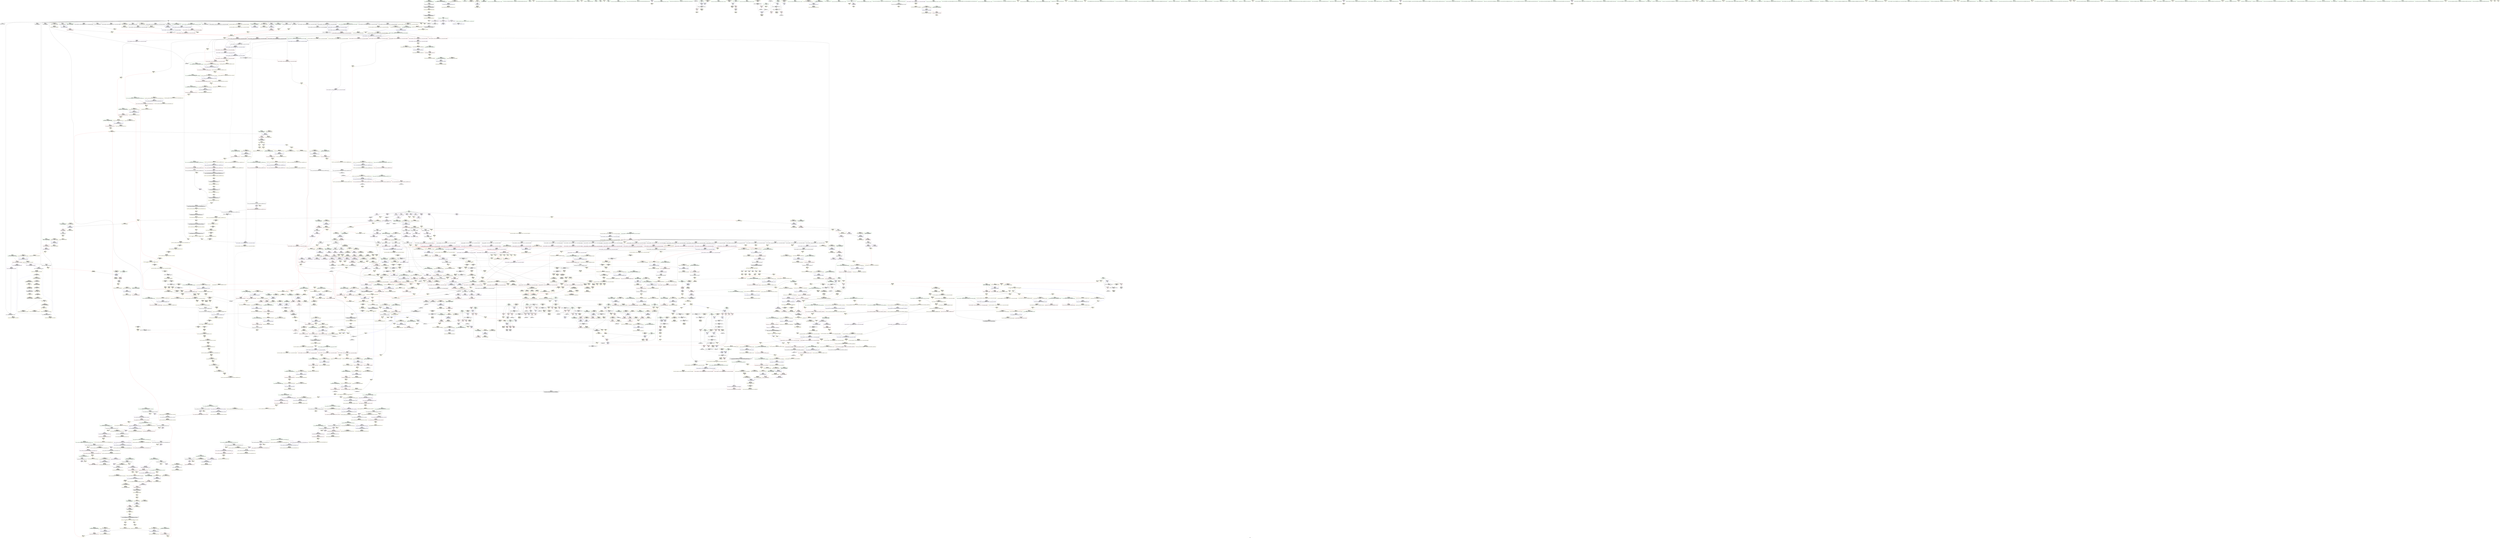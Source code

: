 digraph "SVFG" {
	label="SVFG";

	Node0x55d081a541f0 [shape=record,color=grey,label="{NodeID: 0\nNullPtr}"];
	Node0x55d081a541f0 -> Node0x55d081d2a870[style=solid];
	Node0x55d081a541f0 -> Node0x55d081d2a970[style=solid];
	Node0x55d081a541f0 -> Node0x55d081d2aa40[style=solid];
	Node0x55d081a541f0 -> Node0x55d081d2ab10[style=solid];
	Node0x55d081a541f0 -> Node0x55d081d2abe0[style=solid];
	Node0x55d081a541f0 -> Node0x55d081d2acb0[style=solid];
	Node0x55d081a541f0 -> Node0x55d081d2ad80[style=solid];
	Node0x55d081a541f0 -> Node0x55d081d2ae50[style=solid];
	Node0x55d081a541f0 -> Node0x55d081d2af20[style=solid];
	Node0x55d081a541f0 -> Node0x55d081d2aff0[style=solid];
	Node0x55d081a541f0 -> Node0x55d081d2b0c0[style=solid];
	Node0x55d081a541f0 -> Node0x55d081d2b190[style=solid];
	Node0x55d081a541f0 -> Node0x55d081d2b260[style=solid];
	Node0x55d081a541f0 -> Node0x55d081d2b330[style=solid];
	Node0x55d081a541f0 -> Node0x55d081d2b400[style=solid];
	Node0x55d081a541f0 -> Node0x55d081d2b4d0[style=solid];
	Node0x55d081a541f0 -> Node0x55d081d2b5a0[style=solid];
	Node0x55d081a541f0 -> Node0x55d081d2b670[style=solid];
	Node0x55d081a541f0 -> Node0x55d081d2b740[style=solid];
	Node0x55d081a541f0 -> Node0x55d081d2b810[style=solid];
	Node0x55d081a541f0 -> Node0x55d081d2b8e0[style=solid];
	Node0x55d081a541f0 -> Node0x55d081d324b0[style=solid];
	Node0x55d081a541f0 -> Node0x55d081d34f20[style=solid];
	Node0x55d081a541f0 -> Node0x55d081d34ff0[style=solid];
	Node0x55d081a541f0 -> Node0x55d081d350c0[style=solid];
	Node0x55d081a541f0 -> Node0x55d081d37140[style=solid];
	Node0x55d081a541f0 -> Node0x55d081d5cc50[style=solid];
	Node0x55d081a541f0 -> Node0x55d081d63860[style=solid];
	Node0x55d081a541f0 -> Node0x55d081d74810[style=solid];
	Node0x55d081a541f0 -> Node0x55d081d78350[style=solid];
	Node0x55d081a541f0 -> Node0x55d081d787d0[style=solid];
	Node0x55d081de3840 [shape=record,color=yellow,style=double,label="{NodeID: 1882\nRETMU(38V_2)\npts\{1369 \}\nFun[_ZSt34__uninitialized_move_if_noexcept_aIPiS0_SaIiEET0_T_S3_S2_RT1_]|{<s0>60|<s1>63}}"];
	Node0x55d081de3840:s0 -> Node0x55d081df1270[style=dashed,color=blue];
	Node0x55d081de3840:s1 -> Node0x55d081df13d0[style=dashed,color=blue];
	Node0x55d081d30f30 [shape=record,color=red,label="{NodeID: 775\n1632\<--1620\n\<--__first.addr\n_ZNSt11__copy_moveILb1ELb1ESt26random_access_iterator_tagE8__copy_mIiEEPT_PKS3_S6_S4_\n}"];
	Node0x55d081d30f30 -> Node0x55d081d25fb0[style=solid];
	Node0x55d081d49790 [shape=record,color=yellow,style=double,label="{NodeID: 1550\n2V_1 = ENCHI(MR_2V_0)\npts\{130000 130001 130002 \}\nFun[_ZNSt12_Vector_baseIiSaIiEEC2Ev]}"];
	Node0x55d081d49790 -> Node0x55d081dedbf0[style=dashed];
	Node0x55d081d27a40 [shape=record,color=purple,label="{NodeID: 443\n119\<--117\n_M_finish\<--\n_ZNSt6vectorIiSaIiEED2Ev\n}"];
	Node0x55d081d27a40 -> Node0x55d081d3e3d0[style=solid];
	Node0x55d081d66fb0 [shape=record,color=yellow,style=double,label="{NodeID: 1218\nARet(335)\nCS[]}"];
	Node0x55d081d66fb0 -> Node0x55d081d79850[style=solid];
	Node0x55d081d1b860 [shape=record,color=green,label="{NodeID: 111\n682\<--683\n__p.addr\<--__p.addr_field_insensitive\n_ZNSt12_Vector_baseIiSaIiEE13_M_deallocateEPim\n}"];
	Node0x55d081d1b860 -> Node0x55d081d424d0[style=solid];
	Node0x55d081d1b860 -> Node0x55d081d425a0[style=solid];
	Node0x55d081d1b860 -> Node0x55d081d35cf0[style=solid];
	Node0x55d081deabf0 [shape=record,color=yellow,style=double,label="{NodeID: 1993\nCSMU(38V_1)\npts\{1369 \}\nCS[]|{<s0>26}}"];
	Node0x55d081deabf0:s0 -> Node0x55d081d4d380[style=dashed,color=red];
	Node0x55d081d369f0 [shape=record,color=blue,label="{NodeID: 886\n810\<--805\n__args.addr\<--__args\n_ZNSt16allocator_traitsISaIiEE9constructIiJRKiEEEvRS0_PT_DpOT0_\n}"];
	Node0x55d081d369f0 -> Node0x55d081d432a0[style=dashed];
	Node0x55d081d369f0 -> Node0x55d081de8ac0[style=dashed];
	Node0x55d081d4fee0 [shape=record,color=yellow,style=double,label="{NodeID: 1661\n370V_1 = ENCHI(MR_370V_0)\npts\{1612 \}\nFun[_ZSt12__niter_baseIPiET_S1_]}"];
	Node0x55d081d4fee0 -> Node0x55d081d5ad70[style=dashed];
	Node0x55d081d3d460 [shape=record,color=purple,label="{NodeID: 554\n1577\<--1575\ncoerce.dive\<--__it\n_ZSt12__miter_baseIPiEDTcl12__miter_basecldtfp_4baseEEESt13move_iteratorIT_E\n}"];
	Node0x55d081d3d460 -> Node0x55d081d5a960[style=solid];
	Node0x55d081d6d340 [shape=record,color=yellow,style=double,label="{NodeID: 1329\nFPARM(1420)\nFun[_ZSt32__make_move_if_noexcept_iteratorIiSt13move_iteratorIPiEET0_PT_]}"];
	Node0x55d081d6d340 -> Node0x55d081d59920[style=solid];
	Node0x55d081d1ffd0 [shape=record,color=green,label="{NodeID: 222\n1443\<--1444\n__assignable\<--__assignable_field_insensitive\n_ZSt18uninitialized_copyISt13move_iteratorIPiES1_ET0_T_S4_S3_\n}"];
	Node0x55d081d1ffd0 -> Node0x55d081d59c60[style=solid];
	Node0x55d081d5bce0 [shape=record,color=yellow,style=double,label="{NodeID: 997\nAPARM(946)\nCS[]|{<s0>68}}"];
	Node0x55d081d5bce0:s0 -> Node0x55d081d6eae0[style=solid,color=red];
	Node0x55d081ddd1a0 [shape=record,color=yellow,style=double,label="{NodeID: 1772\nRETMU(231V_2)\npts\{8410000 \}\nFun[_ZNSt6vectorIiSaIiEE17_M_realloc_insertIJRKiEEEvN9__gnu_cxx17__normal_iteratorIPiS1_EEDpOT_]}"];
	Node0x55d081d42e90 [shape=record,color=red,label="{NodeID: 665\n784\<--779\n\<--__pos.addr\n_ZNSt6vectorIiSaIiEE15_M_erase_at_endEPi\n}"];
	Node0x55d081d42e90 -> Node0x55d081d602c0[style=solid];
	Node0x55d081d763d0 [shape=record,color=grey,label="{NodeID: 1440\n1646 = Binary(382, 1645, )\n}"];
	Node0x55d081d763d0 -> Node0x55d081d66c60[style=solid];
	Node0x55d081d2e010 [shape=record,color=black,label="{NodeID: 333\n816\<--815\n\<--\n_ZNSt16allocator_traitsISaIiEE9constructIiJRKiEEEvRS0_PT_DpOT0_\n}"];
	Node0x55d081d2e010 -> Node0x55d081d5eb30[style=solid];
	Node0x55d081d61710 [shape=record,color=yellow,style=double,label="{NodeID: 1108\nAPARM(830)\nCS[]|{<s0>61}}"];
	Node0x55d081d61710:s0 -> Node0x55d081d6e870[style=solid,color=red];
	Node0x55d081a9c110 [shape=record,color=green,label="{NodeID: 1\n7\<--1\n__dso_handle\<--dummyObj\nGlob }"];
	Node0x55d081de3920 [shape=record,color=yellow,style=double,label="{NodeID: 1883\nRETMU(282V_2)\npts\{11910000 \}\nFun[_ZSt34__uninitialized_move_if_noexcept_aIPiS0_SaIiEET0_T_S3_S2_RT1_]}"];
	Node0x55d081d31000 [shape=record,color=red,label="{NodeID: 776\n1643\<--1620\n\<--__first.addr\n_ZNSt11__copy_moveILb1ELb1ESt26random_access_iterator_tagE8__copy_mIiEEPT_PKS3_S6_S4_\n}"];
	Node0x55d081d31000 -> Node0x55d081d26150[style=solid];
	Node0x55d081d498a0 [shape=record,color=yellow,style=double,label="{NodeID: 1551\n111V_1 = ENCHI(MR_111V_0)\npts\{522 \}\nFun[_ZNSt12_Vector_baseIiSaIiEEC2Ev]}"];
	Node0x55d081d498a0 -> Node0x55d081d34d80[style=dashed];
	Node0x55d081d27b10 [shape=record,color=purple,label="{NodeID: 444\n247\<--246\n_M_impl\<--\n_ZNSt6vectorIiSaIiEE5clearEv\n}"];
	Node0x55d081d67040 [shape=record,color=yellow,style=double,label="{NodeID: 1219\nARet(343)\nCS[]}"];
	Node0x55d081d67040 -> Node0x55d081d33860[style=solid];
	Node0x55d081d1b930 [shape=record,color=green,label="{NodeID: 112\n684\<--685\n__n.addr\<--__n.addr_field_insensitive\n_ZNSt12_Vector_baseIiSaIiEE13_M_deallocateEPim\n}"];
	Node0x55d081d1b930 -> Node0x55d081d42670[style=solid];
	Node0x55d081d1b930 -> Node0x55d081d35dc0[style=solid];
	Node0x55d081dead50 [shape=record,color=yellow,style=double,label="{NodeID: 1994\nCSMU(69V_1)\npts\{130000 130001 \}\nCS[]|{<s0>26|<s1>26}}"];
	Node0x55d081dead50:s0 -> Node0x55d081d4d460[style=dashed,color=red];
	Node0x55d081dead50:s1 -> Node0x55d081d4d540[style=dashed,color=red];
	Node0x55d081d36ac0 [shape=record,color=blue,label="{NodeID: 887\n850\<--828\ncoerce.dive\<--__position.coerce\n_ZNSt6vectorIiSaIiEE17_M_realloc_insertIJRKiEEEvN9__gnu_cxx17__normal_iteratorIPiS1_EEDpOT_\n}"];
	Node0x55d081d36ac0 -> Node0x55d081d446f0[style=dashed];
	Node0x55d081d36ac0 -> Node0x55d081d447c0[style=dashed];
	Node0x55d081d36ac0 -> Node0x55d081ddd0c0[style=dashed];
	Node0x55d081d36ac0 -> Node0x55d081ded9b0[style=dashed];
	Node0x55d081d4fff0 [shape=record,color=yellow,style=double,label="{NodeID: 1662\n7V_1 = ENCHI(MR_7V_0)\npts\{89 \}\nFun[__cxx_global_array_dtor]}"];
	Node0x55d081d4fff0 -> Node0x55d081d32680[style=dashed];
	Node0x55d081d3d530 [shape=record,color=purple,label="{NodeID: 555\n1733\<--1642\noffset_0\<--\n}"];
	Node0x55d081d3d530 -> Node0x55d081d5b180[style=solid];
	Node0x55d081d6d460 [shape=record,color=yellow,style=double,label="{NodeID: 1330\nFPARM(503)\nFun[_ZNSt6vectorIiSaIiEEixEm]}"];
	Node0x55d081d6d460 -> Node0x55d081d34be0[style=solid];
	Node0x55d081d200a0 [shape=record,color=green,label="{NodeID: 223\n1445\<--1446\nagg.tmp\<--agg.tmp_field_insensitive\n_ZSt18uninitialized_copyISt13move_iteratorIPiES1_ET0_T_S4_S3_\n}"];
	Node0x55d081d200a0 -> Node0x55d081d25110[style=solid];
	Node0x55d081d200a0 -> Node0x55d081d3c280[style=solid];
	Node0x55d081d5bdb0 [shape=record,color=yellow,style=double,label="{NodeID: 998\nAPARM(947)\nCS[]|{<s0>68}}"];
	Node0x55d081d5bdb0:s0 -> Node0x55d081d6ec60[style=solid,color=red];
	Node0x55d081ddd280 [shape=record,color=yellow,style=double,label="{NodeID: 1773\nRETMU(57V_1)\npts\{158 160 \}\nFun[_ZNSt6vectorIiSaIiEE17_M_realloc_insertIJRKiEEEvN9__gnu_cxx17__normal_iteratorIPiS1_EEDpOT_]}"];
	Node0x55d081d42f60 [shape=record,color=red,label="{NodeID: 666\n792\<--779\n\<--__pos.addr\n_ZNSt6vectorIiSaIiEE15_M_erase_at_endEPi\n}"];
	Node0x55d081d42f60 -> Node0x55d081d36780[style=solid];
	Node0x55d081d76550 [shape=record,color=grey,label="{NodeID: 1441\n198 = Binary(197, 163, )\n}"];
	Node0x55d081d76550 -> Node0x55d081d78650[style=solid];
	Node0x55d081d2e0e0 [shape=record,color=black,label="{NodeID: 334\n869\<--854\n\<--this1\n_ZNSt6vectorIiSaIiEE17_M_realloc_insertIJRKiEEEvN9__gnu_cxx17__normal_iteratorIPiS1_EEDpOT_\n}"];
	Node0x55d081d2e0e0 -> Node0x55d081d5f830[style=solid];
	Node0x55d081d617e0 [shape=record,color=yellow,style=double,label="{NodeID: 1109\nAPARM(912)\nCS[]|{<s0>62}}"];
	Node0x55d081d617e0:s0 -> Node0x55d081d6dd90[style=solid,color=red];
	Node0x55d081a7aad0 [shape=record,color=green,label="{NodeID: 2\n9\<--1\n\<--dummyObj\nCan only get source location for instruction, argument, global var or function.}"];
	Node0x55d081de3a00 [shape=record,color=yellow,style=double,label="{NodeID: 1884\nRETMU(284V_2)\npts\{11930000 \}\nFun[_ZSt34__uninitialized_move_if_noexcept_aIPiS0_SaIiEET0_T_S3_S2_RT1_]}"];
	Node0x55d081d310d0 [shape=record,color=red,label="{NodeID: 777\n1631\<--1622\n\<--__last.addr\n_ZNSt11__copy_moveILb1ELb1ESt26random_access_iterator_tagE8__copy_mIiEEPT_PKS3_S6_S4_\n}"];
	Node0x55d081d310d0 -> Node0x55d081d25ee0[style=solid];
	Node0x55d081d49980 [shape=record,color=yellow,style=double,label="{NodeID: 1552\n196V_1 = ENCHI(MR_196V_0)\npts\{778 \}\nFun[_ZNSt6vectorIiSaIiEE15_M_erase_at_endEPi]}"];
	Node0x55d081d49980 -> Node0x55d081d365e0[style=dashed];
	Node0x55d081d27be0 [shape=record,color=purple,label="{NodeID: 445\n248\<--246\n_M_start\<--\n_ZNSt6vectorIiSaIiEE5clearEv\n}"];
	Node0x55d081d27be0 -> Node0x55d081d3ef30[style=solid];
	Node0x55d081d670d0 [shape=record,color=yellow,style=double,label="{NodeID: 1220\nARet(122)\nCS[]}"];
	Node0x55d081d670d0 -> Node0x55d081d5b9a0[style=solid];
	Node0x55d081d1ba00 [shape=record,color=green,label="{NodeID: 113\n698\<--699\n_ZNSt16allocator_traitsISaIiEE10deallocateERS0_Pim\<--_ZNSt16allocator_traitsISaIiEE10deallocateERS0_Pim_field_insensitive\n}"];
	Node0x55d081deae30 [shape=record,color=yellow,style=double,label="{NodeID: 1995\nCSMU(2V_1)\npts\{130000 130001 130002 \}\nCS[]|{<s0>7|<s1>7|<s2>7}}"];
	Node0x55d081deae30:s0 -> Node0x55d081ddab80[style=dashed,color=red];
	Node0x55d081deae30:s1 -> Node0x55d081ddac60[style=dashed,color=red];
	Node0x55d081deae30:s2 -> Node0x55d081ddad40[style=dashed,color=red];
	Node0x55d081d36b90 [shape=record,color=blue,label="{NodeID: 888\n832\<--827\nthis.addr\<--this\n_ZNSt6vectorIiSaIiEE17_M_realloc_insertIJRKiEEEvN9__gnu_cxx17__normal_iteratorIPiS1_EEDpOT_\n}"];
	Node0x55d081d36b90 -> Node0x55d081d43370[style=dashed];
	Node0x55d081d36b90 -> Node0x55d081ddbc00[style=dashed];
	Node0x55d081d50100 [shape=record,color=yellow,style=double,label="{NodeID: 1663\n2V_1 = ENCHI(MR_2V_0)\npts\{130000 130001 130002 \}\nFun[__cxx_global_array_dtor]}"];
	Node0x55d081d50100 -> Node0x55d081de3d00[style=dashed];
	Node0x55d081d50100 -> Node0x55d081deae30[style=dashed];
	Node0x55d081d3d600 [shape=record,color=purple,label="{NodeID: 556\n1734\<--1644\noffset_0\<--\n}"];
	Node0x55d081d3d600 -> Node0x55d081d32110[style=solid];
	Node0x55d081d6d520 [shape=record,color=yellow,style=double,label="{NodeID: 1331\nFPARM(504)\nFun[_ZNSt6vectorIiSaIiEEixEm]}"];
	Node0x55d081d6d520 -> Node0x55d081d34cb0[style=solid];
	Node0x55d081d20170 [shape=record,color=green,label="{NodeID: 224\n1447\<--1448\nagg.tmp2\<--agg.tmp2_field_insensitive\n_ZSt18uninitialized_copyISt13move_iteratorIPiES1_ET0_T_S4_S3_\n}"];
	Node0x55d081d20170 -> Node0x55d081d251e0[style=solid];
	Node0x55d081d20170 -> Node0x55d081d3c350[style=solid];
	Node0x55d081d5be80 [shape=record,color=yellow,style=double,label="{NodeID: 999\nAPARM(949)\nCS[]|{<s0>68}}"];
	Node0x55d081d5be80:s0 -> Node0x55d081d6ede0[style=solid,color=red];
	Node0x55d081ddd360 [shape=record,color=yellow,style=double,label="{NodeID: 1774\nRETMU(111V_2)\npts\{522 \}\nFun[_ZNSt12_Vector_baseIiSaIiEEC2Ev]}"];
	Node0x55d081d43030 [shape=record,color=red,label="{NodeID: 667\n788\<--787\n\<--_M_finish\n_ZNSt6vectorIiSaIiEE15_M_erase_at_endEPi\n}"];
	Node0x55d081d43030 -> Node0x55d081d60390[style=solid];
	Node0x55d081d766d0 [shape=record,color=grey,label="{NodeID: 1442\n207 = Binary(206, 171, )\n}"];
	Node0x55d081d766d0 -> Node0x55d081d32f70[style=solid];
	Node0x55d081d2e1b0 [shape=record,color=black,label="{NodeID: 335\n877\<--854\n\<--this1\n_ZNSt6vectorIiSaIiEE17_M_realloc_insertIJRKiEEEvN9__gnu_cxx17__normal_iteratorIPiS1_EEDpOT_\n}"];
	Node0x55d081d2e1b0 -> Node0x55d081d39b80[style=solid];
	Node0x55d081d618b0 [shape=record,color=yellow,style=double,label="{NodeID: 1110\nAPARM(906)\nCS[]|{<s0>63}}"];
	Node0x55d081d618b0:s0 -> Node0x55d081d6d640[style=solid,color=red];
	Node0x55d081a76f00 [shape=record,color=green,label="{NodeID: 3\n14\<--1\n.str\<--dummyObj\nGlob }"];
	Node0x55d081de3ae0 [shape=record,color=yellow,style=double,label="{NodeID: 1885\nRETMU(370V_2)\npts\{1612 \}\nFun[_ZSt12__niter_baseIPiET_S1_]}"];
	Node0x55d081d311a0 [shape=record,color=red,label="{NodeID: 778\n1641\<--1624\n\<--__result.addr\n_ZNSt11__copy_moveILb1ELb1ESt26random_access_iterator_tagE8__copy_mIiEEPT_PKS3_S6_S4_\n}"];
	Node0x55d081d311a0 -> Node0x55d081d26080[style=solid];
	Node0x55d081d49a90 [shape=record,color=yellow,style=double,label="{NodeID: 1553\n198V_1 = ENCHI(MR_198V_0)\npts\{780 \}\nFun[_ZNSt6vectorIiSaIiEE15_M_erase_at_endEPi]}"];
	Node0x55d081d49a90 -> Node0x55d081d366b0[style=dashed];
	Node0x55d081d27cb0 [shape=record,color=purple,label="{NodeID: 446\n297\<--261\ncoerce.dive\<--agg.tmp\n_ZNSt6vectorIiSaIiEE9push_backERKi\n}"];
	Node0x55d081d27cb0 -> Node0x55d081d33520[style=solid];
	Node0x55d081d67160 [shape=record,color=yellow,style=double,label="{NodeID: 1221\nARet(165)\nCS[]}"];
	Node0x55d081d1bb00 [shape=record,color=green,label="{NodeID: 114\n704\<--705\nthis.addr\<--this.addr_field_insensitive\n_ZNSt12_Vector_baseIiSaIiEE12_Vector_implD2Ev\n}"];
	Node0x55d081d1bb00 -> Node0x55d081d42740[style=solid];
	Node0x55d081d1bb00 -> Node0x55d081d35e90[style=solid];
	Node0x55d081deaf90 [shape=record,color=yellow,style=double,label="{NodeID: 1996\nCSMU(16V_1)\npts\{130000 \}\nCS[]|{<s0>10}}"];
	Node0x55d081deaf90:s0 -> Node0x55d081d4e890[style=dashed,color=red];
	Node0x55d081d36c60 [shape=record,color=blue,label="{NodeID: 889\n834\<--829\n__args.addr\<--__args\n_ZNSt6vectorIiSaIiEE17_M_realloc_insertIJRKiEEEvN9__gnu_cxx17__normal_iteratorIPiS1_EEDpOT_\n}"];
	Node0x55d081d36c60 -> Node0x55d081d43440[style=dashed];
	Node0x55d081d36c60 -> Node0x55d081ddc720[style=dashed];
	Node0x55d081dd3980 [shape=record,color=yellow,style=double,label="{NodeID: 1664\n154V_1 = ENCHI(MR_154V_0)\npts\{603 \}\nFun[_ZNSt12_Vector_baseIiSaIiEE19_M_get_Tp_allocatorEv]}"];
	Node0x55d081dd3980 -> Node0x55d081d355a0[style=dashed];
	Node0x55d081d3d6d0 [shape=record,color=purple,label="{NodeID: 557\n1673\<--1672\n_M_current\<--this1\n_ZNKSt13move_iteratorIPiE4baseEv\n}"];
	Node0x55d081d3d6d0 -> Node0x55d081d31750[style=solid];
	Node0x55d081d6d640 [shape=record,color=yellow,style=double,label="{NodeID: 1332\nFPARM(1178)\nFun[_ZSt34__uninitialized_move_if_noexcept_aIPiS0_SaIiEET0_T_S3_S2_RT1_]}"];
	Node0x55d081d6d640 -> Node0x55d081d38730[style=solid];
	Node0x55d081d20240 [shape=record,color=green,label="{NodeID: 225\n1468\<--1469\n_ZNSt20__uninitialized_copyILb1EE13__uninit_copyISt13move_iteratorIPiES3_EET0_T_S6_S5_\<--_ZNSt20__uninitialized_copyILb1EE13__uninit_copyISt13move_iteratorIPiES3_EET0_T_S6_S5__field_insensitive\n}"];
	Node0x55d081d5bf50 [shape=record,color=yellow,style=double,label="{NodeID: 1000\nAPARM(930)\nCS[]|{<s0>65}}"];
	Node0x55d081d5bf50:s0 -> Node0x55d081d6ef60[style=solid,color=red];
	Node0x55d081ddd470 [shape=record,color=yellow,style=double,label="{NodeID: 1775\nRETMU(2V_2)\npts\{130000 130001 130002 \}\nFun[_ZNSt12_Vector_baseIiSaIiEEC2Ev]|{<s0>5}}"];
	Node0x55d081ddd470:s0 -> Node0x55d081defa10[style=dashed,color=blue];
	Node0x55d081d43100 [shape=record,color=red,label="{NodeID: 668\n815\<--806\n\<--__a.addr\n_ZNSt16allocator_traitsISaIiEE9constructIiJRKiEEEvRS0_PT_DpOT0_\n}"];
	Node0x55d081d43100 -> Node0x55d081d2e010[style=solid];
	Node0x55d081d76850 [shape=record,color=grey,label="{NodeID: 1443\n204 = Binary(203, 171, )\n}"];
	Node0x55d081d76850 -> Node0x55d081d32ea0[style=solid];
	Node0x55d081d2e280 [shape=record,color=black,label="{NodeID: 336\n887\<--854\n\<--this1\n_ZNSt6vectorIiSaIiEE17_M_realloc_insertIJRKiEEEvN9__gnu_cxx17__normal_iteratorIPiS1_EEDpOT_\n}"];
	Node0x55d081d2e280 -> Node0x55d081d39c50[style=solid];
	Node0x55d081d2e280 -> Node0x55d081d39d20[style=solid];
	Node0x55d081d61980 [shape=record,color=yellow,style=double,label="{NodeID: 1111\nAPARM(910)\nCS[]|{<s0>63}}"];
	Node0x55d081d61980:s0 -> Node0x55d081d6d760[style=solid,color=red];
	Node0x55d081a79c00 [shape=record,color=green,label="{NodeID: 4\n16\<--1\n.str.2\<--dummyObj\nGlob }"];
	Node0x55d081de3bf0 [shape=record,color=yellow,style=double,label="{NodeID: 1886\nRETMU(7V_2)\npts\{89 \}\nFun[__cxx_global_array_dtor]}"];
	Node0x55d081d31270 [shape=record,color=red,label="{NodeID: 779\n1651\<--1624\n\<--__result.addr\n_ZNSt11__copy_moveILb1ELb1ESt26random_access_iterator_tagE8__copy_mIiEEPT_PKS3_S6_S4_\n}"];
	Node0x55d081d31270 -> Node0x55d081d3dbb0[style=solid];
	Node0x55d081d49b70 [shape=record,color=yellow,style=double,label="{NodeID: 1554\n18V_1 = ENCHI(MR_18V_0)\npts\{130001 \}\nFun[_ZNSt6vectorIiSaIiEE15_M_erase_at_endEPi]}"];
	Node0x55d081d49b70 -> Node0x55d081d43030[style=dashed];
	Node0x55d081d49b70 -> Node0x55d081d36780[style=dashed];
	Node0x55d081d27d80 [shape=record,color=purple,label="{NodeID: 447\n300\<--261\ncoerce.dive8\<--agg.tmp\n_ZNSt6vectorIiSaIiEE9push_backERKi\n}"];
	Node0x55d081d27d80 -> Node0x55d081d3f5b0[style=solid];
	Node0x55d081d671f0 [shape=record,color=yellow,style=double,label="{NodeID: 1222\nARet(176)\nCS[]}"];
	Node0x55d081d20680 [shape=record,color=green,label="{NodeID: 115\n710\<--711\n_ZNSaIiED2Ev\<--_ZNSaIiED2Ev_field_insensitive\n}"];
	Node0x55d081deb0f0 [shape=record,color=yellow,style=double,label="{NodeID: 1997\nCSMU(20V_1)\npts\{130002 \}\nCS[]|{<s0>10}}"];
	Node0x55d081deb0f0:s0 -> Node0x55d081d4e970[style=dashed,color=red];
	Node0x55d081d36d30 [shape=record,color=blue,label="{NodeID: 890\n836\<--856\n__len\<--call\n_ZNSt6vectorIiSaIiEE17_M_realloc_insertIJRKiEEEvN9__gnu_cxx17__normal_iteratorIPiS1_EEDpOT_\n}"];
	Node0x55d081d36d30 -> Node0x55d081d43510[style=dashed];
	Node0x55d081d36d30 -> Node0x55d081d435e0[style=dashed];
	Node0x55d081d36d30 -> Node0x55d081d436b0[style=dashed];
	Node0x55d081d36d30 -> Node0x55d081ddc800[style=dashed];
	Node0x55d081dd3a30 [shape=record,color=yellow,style=double,label="{NodeID: 1665\n124V_1 = ENCHI(MR_124V_0)\npts\{1288 \}\nFun[_ZNSt16allocator_traitsISaIiEE8max_sizeERKS0_]}"];
	Node0x55d081dd3a30 -> Node0x55d081d58b50[style=dashed];
	Node0x55d081d3d7a0 [shape=record,color=purple,label="{NodeID: 558\n1686\<--1685\n_M_current\<--this1\n_ZNSt13move_iteratorIPiEC2ES0_\n}"];
	Node0x55d081d3d7a0 -> Node0x55d081d5b590[style=solid];
	Node0x55d081d6d760 [shape=record,color=yellow,style=double,label="{NodeID: 1333\nFPARM(1179)\nFun[_ZSt34__uninitialized_move_if_noexcept_aIPiS0_SaIiEET0_T_S3_S2_RT1_]}"];
	Node0x55d081d6d760 -> Node0x55d081d38800[style=solid];
	Node0x55d081d20340 [shape=record,color=green,label="{NodeID: 226\n1480\<--1481\n__first\<--__first_field_insensitive\n_ZNSt20__uninitialized_copyILb1EE13__uninit_copyISt13move_iteratorIPiES3_EET0_T_S6_S5_\n}"];
	Node0x55d081d20340 -> Node0x55d081d25380[style=solid];
	Node0x55d081d20340 -> Node0x55d081d3c760[style=solid];
	Node0x55d081d5c020 [shape=record,color=yellow,style=double,label="{NodeID: 1001\nAPARM(933)\nCS[]|{<s0>65}}"];
	Node0x55d081d5c020:s0 -> Node0x55d081d6f020[style=solid,color=red];
	Node0x55d081ddd550 [shape=record,color=yellow,style=double,label="{NodeID: 1776\nRETMU(196V_2)\npts\{778 \}\nFun[_ZNSt6vectorIiSaIiEE15_M_erase_at_endEPi]}"];
	Node0x55d081d431d0 [shape=record,color=red,label="{NodeID: 669\n817\<--808\n\<--__p.addr\n_ZNSt16allocator_traitsISaIiEE9constructIiJRKiEEEvRS0_PT_DpOT0_\n}"];
	Node0x55d081d431d0 -> Node0x55d081d5ec00[style=solid];
	Node0x55d081d769d0 [shape=record,color=grey,label="{NodeID: 1444\n191 = Binary(190, 163, )\n}"];
	Node0x55d081d769d0 -> Node0x55d081d32d00[style=solid];
	Node0x55d081d2e350 [shape=record,color=black,label="{NodeID: 337\n896\<--854\n\<--this1\n_ZNSt6vectorIiSaIiEE17_M_realloc_insertIJRKiEEEvN9__gnu_cxx17__normal_iteratorIPiS1_EEDpOT_\n}"];
	Node0x55d081d2e350 -> Node0x55d081d61300[style=solid];
	Node0x55d081d61a50 [shape=record,color=yellow,style=double,label="{NodeID: 1112\nAPARM(911)\nCS[]|{<s0>63}}"];
	Node0x55d081d61a50:s0 -> Node0x55d081d6d880[style=solid,color=red];
	Node0x55d081d17950 [shape=record,color=green,label="{NodeID: 5\n18\<--1\n.str.3\<--dummyObj\nGlob }"];
	Node0x55d081de3d00 [shape=record,color=yellow,style=double,label="{NodeID: 1887\nRETMU(2V_1)\npts\{130000 130001 130002 \}\nFun[__cxx_global_array_dtor]}"];
	Node0x55d081d31340 [shape=record,color=red,label="{NodeID: 780\n1638\<--1626\n\<--_Num\n_ZNSt11__copy_moveILb1ELb1ESt26random_access_iterator_tagE8__copy_mIiEEPT_PKS3_S6_S4_\n}"];
	Node0x55d081d31340 -> Node0x55d081d784d0[style=solid];
	Node0x55d081d49c50 [shape=record,color=yellow,style=double,label="{NodeID: 1555\n292V_1 = ENCHI(MR_292V_0)\npts\{1247 \}\nFun[_ZNKSt6vectorIiSaIiEE8max_sizeEv]}"];
	Node0x55d081d49c50 -> Node0x55d081d58740[style=dashed];
	Node0x55d081d27e50 [shape=record,color=purple,label="{NodeID: 448\n267\<--266\n_M_impl\<--\n_ZNSt6vectorIiSaIiEE9push_backERKi\n}"];
	Node0x55d081d67280 [shape=record,color=yellow,style=double,label="{NodeID: 1223\nARet(227)\nCS[]}"];
	Node0x55d081d67280 -> Node0x55d081d5dd60[style=solid];
	Node0x55d081d20780 [shape=record,color=green,label="{NodeID: 116\n717\<--718\n__a.addr\<--__a.addr_field_insensitive\n_ZNSt16allocator_traitsISaIiEE10deallocateERS0_Pim\n}"];
	Node0x55d081d20780 -> Node0x55d081d42810[style=solid];
	Node0x55d081d20780 -> Node0x55d081d35f60[style=solid];
	Node0x55d081deb1d0 [shape=record,color=yellow,style=double,label="{NodeID: 1998\nCSMU(16V_1)\npts\{130000 \}\nCS[]|{<s0>11}}"];
	Node0x55d081deb1d0:s0 -> Node0x55d081d4e890[style=dashed,color=red];
	Node0x55d081d36e00 [shape=record,color=blue,label="{NodeID: 891\n863\<--860\ncoerce.dive3\<--call2\n_ZNSt6vectorIiSaIiEE17_M_realloc_insertIJRKiEEEvN9__gnu_cxx17__normal_iteratorIPiS1_EEDpOT_\n}"];
	Node0x55d081d36e00 -> Node0x55d081d446f0[style=dashed];
	Node0x55d081d36e00 -> Node0x55d081d447c0[style=dashed];
	Node0x55d081d36e00 -> Node0x55d081ddd1a0[style=dashed];
	Node0x55d081d36e00 -> Node0x55d081dedb10[style=dashed];
	Node0x55d081dd3b40 [shape=record,color=yellow,style=double,label="{NodeID: 1666\n186V_1 = ENCHI(MR_186V_0)\npts\{739 \}\nFun[_ZN9__gnu_cxx13new_allocatorIiE10deallocateEPim]}"];
	Node0x55d081dd3b40 -> Node0x55d081d361d0[style=dashed];
	Node0x55d081d3d870 [shape=record,color=purple,label="{NodeID: 559\n517\<--515\nadd.ptr\<--\n_ZNSt6vectorIiSaIiEEixEm\n}"];
	Node0x55d081d3d870 -> Node0x55d081d2d3e0[style=solid];
	Node0x55d081d6d880 [shape=record,color=yellow,style=double,label="{NodeID: 1334\nFPARM(1180)\nFun[_ZSt34__uninitialized_move_if_noexcept_aIPiS0_SaIiEET0_T_S3_S2_RT1_]}"];
	Node0x55d081d6d880 -> Node0x55d081d388d0[style=solid];
	Node0x55d081d20410 [shape=record,color=green,label="{NodeID: 227\n1482\<--1483\n__last\<--__last_field_insensitive\n_ZNSt20__uninitialized_copyILb1EE13__uninit_copyISt13move_iteratorIPiES3_EET0_T_S6_S5_\n}"];
	Node0x55d081d20410 -> Node0x55d081d25450[style=solid];
	Node0x55d081d20410 -> Node0x55d081d3c830[style=solid];
	Node0x55d081d5c0f0 [shape=record,color=yellow,style=double,label="{NodeID: 1002\nAPARM(75)\nCS[]|{<s0>5}}"];
	Node0x55d081d5c0f0:s0 -> Node0x55d081d69ce0[style=solid,color=red];
	Node0x55d081ddd660 [shape=record,color=yellow,style=double,label="{NodeID: 1777\nRETMU(198V_2)\npts\{780 \}\nFun[_ZNSt6vectorIiSaIiEE15_M_erase_at_endEPi]}"];
	Node0x55d081d432a0 [shape=record,color=red,label="{NodeID: 670\n818\<--810\n\<--__args.addr\n_ZNSt16allocator_traitsISaIiEE9constructIiJRKiEEEvRS0_PT_DpOT0_\n}"];
	Node0x55d081d432a0 -> Node0x55d081d5ea60[style=solid];
	Node0x55d081d76b50 [shape=record,color=grey,label="{NodeID: 1445\n987 = Binary(986, 382, )\n}"];
	Node0x55d081d76b50 -> Node0x55d081d61230[style=solid];
	Node0x55d081d2e420 [shape=record,color=black,label="{NodeID: 338\n907\<--854\n\<--this1\n_ZNSt6vectorIiSaIiEE17_M_realloc_insertIJRKiEEEvN9__gnu_cxx17__normal_iteratorIPiS1_EEDpOT_\n}"];
	Node0x55d081d2e420 -> Node0x55d081d39ec0[style=solid];
	Node0x55d081d2e420 -> Node0x55d081d39f90[style=solid];
	Node0x55d081d61b20 [shape=record,color=yellow,style=double,label="{NodeID: 1113\nAPARM(913)\nCS[]|{<s0>63}}"];
	Node0x55d081d61b20:s0 -> Node0x55d081d6d9a0[style=solid,color=red];
	Node0x55d081d17c30 [shape=record,color=green,label="{NodeID: 6\n20\<--1\n.str.4\<--dummyObj\nGlob }"];
	Node0x55d081de3de0 [shape=record,color=yellow,style=double,label="{NodeID: 1888\nRETMU(154V_2)\npts\{603 \}\nFun[_ZNSt12_Vector_baseIiSaIiEE19_M_get_Tp_allocatorEv]}"];
	Node0x55d081d31410 [shape=record,color=red,label="{NodeID: 781\n1645\<--1626\n\<--_Num\n_ZNSt11__copy_moveILb1ELb1ESt26random_access_iterator_tagE8__copy_mIiEEPT_PKS3_S6_S4_\n}"];
	Node0x55d081d31410 -> Node0x55d081d763d0[style=solid];
	Node0x55d081d49d60 [shape=record,color=yellow,style=double,label="{NodeID: 1556\n164V_1 = ENCHI(MR_164V_0)\npts\{655 \}\nFun[_ZSt8_DestroyIPiEvT_S1_]}"];
	Node0x55d081d49d60 -> Node0x55d081d358e0[style=dashed];
	Node0x55d081d27f20 [shape=record,color=purple,label="{NodeID: 449\n268\<--266\n_M_finish\<--\n_ZNSt6vectorIiSaIiEE9push_backERKi\n}"];
	Node0x55d081d27f20 -> Node0x55d081d3f270[style=solid];
	Node0x55d081d67310 [shape=record,color=yellow,style=double,label="{NodeID: 1224\nARet(231)\nCS[]}"];
	Node0x55d081d20850 [shape=record,color=green,label="{NodeID: 117\n719\<--720\n__p.addr\<--__p.addr_field_insensitive\n_ZNSt16allocator_traitsISaIiEE10deallocateERS0_Pim\n}"];
	Node0x55d081d20850 -> Node0x55d081d428e0[style=solid];
	Node0x55d081d20850 -> Node0x55d081d36030[style=solid];
	Node0x55d081deb330 [shape=record,color=yellow,style=double,label="{NodeID: 1999\nCSMU(20V_1)\npts\{130002 \}\nCS[]|{<s0>11}}"];
	Node0x55d081deb330:s0 -> Node0x55d081d4e970[style=dashed,color=red];
	Node0x55d081d36ed0 [shape=record,color=blue,label="{NodeID: 892\n838\<--865\n__elems_before\<--call4\n_ZNSt6vectorIiSaIiEE17_M_realloc_insertIJRKiEEEvN9__gnu_cxx17__normal_iteratorIPiS1_EEDpOT_\n}"];
	Node0x55d081d36ed0 -> Node0x55d081d43780[style=dashed];
	Node0x55d081d36ed0 -> Node0x55d081d43850[style=dashed];
	Node0x55d081d36ed0 -> Node0x55d081ddc8e0[style=dashed];
	Node0x55d081dd3c50 [shape=record,color=yellow,style=double,label="{NodeID: 1667\n188V_1 = ENCHI(MR_188V_0)\npts\{741 \}\nFun[_ZN9__gnu_cxx13new_allocatorIiE10deallocateEPim]}"];
	Node0x55d081dd3c50 -> Node0x55d081d362a0[style=dashed];
	Node0x55d081d3d940 [shape=record,color=purple,label="{NodeID: 560\n882\<--880\nadd.ptr\<--\n_ZNSt6vectorIiSaIiEE17_M_realloc_insertIJRKiEEEvN9__gnu_cxx17__normal_iteratorIPiS1_EEDpOT_\n}"];
	Node0x55d081d3d940 -> Node0x55d081d5e8c0[style=solid];
	Node0x55d081d6d9a0 [shape=record,color=yellow,style=double,label="{NodeID: 1335\nFPARM(1181)\nFun[_ZSt34__uninitialized_move_if_noexcept_aIPiS0_SaIiEET0_T_S3_S2_RT1_]}"];
	Node0x55d081d6d9a0 -> Node0x55d081d58260[style=solid];
	Node0x55d081d204e0 [shape=record,color=green,label="{NodeID: 228\n1484\<--1485\n__result.addr\<--__result.addr_field_insensitive\n_ZNSt20__uninitialized_copyILb1EE13__uninit_copyISt13move_iteratorIPiES3_EET0_T_S6_S5_\n}"];
	Node0x55d081d204e0 -> Node0x55d081d47d60[style=solid];
	Node0x55d081d204e0 -> Node0x55d081d5a070[style=solid];
	Node0x55d081d5c1c0 [shape=record,color=yellow,style=double,label="{NodeID: 1003\nAPARM(81)\nCS[]|{<s0>6}}"];
	Node0x55d081d5c1c0:s0 -> Node0x55d081d6fdd0[style=solid,color=red];
	Node0x55d081ddd740 [shape=record,color=yellow,style=double,label="{NodeID: 1778\nRETMU(18V_2)\npts\{130001 \}\nFun[_ZNSt6vectorIiSaIiEE15_M_erase_at_endEPi]|{<s0>21}}"];
	Node0x55d081ddd740:s0 -> Node0x55d081df0630[style=dashed,color=blue];
	Node0x55d081d43370 [shape=record,color=red,label="{NodeID: 671\n854\<--832\nthis1\<--this.addr\n_ZNSt6vectorIiSaIiEE17_M_realloc_insertIJRKiEEEvN9__gnu_cxx17__normal_iteratorIPiS1_EEDpOT_\n}"];
	Node0x55d081d43370 -> Node0x55d081d2e0e0[style=solid];
	Node0x55d081d43370 -> Node0x55d081d2e1b0[style=solid];
	Node0x55d081d43370 -> Node0x55d081d2e280[style=solid];
	Node0x55d081d43370 -> Node0x55d081d2e350[style=solid];
	Node0x55d081d43370 -> Node0x55d081d2e420[style=solid];
	Node0x55d081d43370 -> Node0x55d081d2e4f0[style=solid];
	Node0x55d081d43370 -> Node0x55d081d2e5c0[style=solid];
	Node0x55d081d43370 -> Node0x55d081d2e690[style=solid];
	Node0x55d081d43370 -> Node0x55d081d2e760[style=solid];
	Node0x55d081d43370 -> Node0x55d081d2e830[style=solid];
	Node0x55d081d43370 -> Node0x55d081d2e900[style=solid];
	Node0x55d081d43370 -> Node0x55d081d2e9d0[style=solid];
	Node0x55d081d43370 -> Node0x55d081d2eaa0[style=solid];
	Node0x55d081d43370 -> Node0x55d081d2eb70[style=solid];
	Node0x55d081d43370 -> Node0x55d081d2ec40[style=solid];
	Node0x55d081d43370 -> Node0x55d081d2ed10[style=solid];
	Node0x55d081d43370 -> Node0x55d081d2ede0[style=solid];
	Node0x55d081d43370 -> Node0x55d081d2eeb0[style=solid];
	Node0x55d081d43370 -> Node0x55d081d2ef80[style=solid];
	Node0x55d081d43370 -> Node0x55d081d5f350[style=solid];
	Node0x55d081d43370 -> Node0x55d081d5f5c0[style=solid];
	Node0x55d081d76cd0 [shape=record,color=grey,label="{NodeID: 1446\n986 = Binary(984, 985, )\n}"];
	Node0x55d081d76cd0 -> Node0x55d081d76b50[style=solid];
	Node0x55d081d2e4f0 [shape=record,color=black,label="{NodeID: 339\n912\<--854\n\<--this1\n_ZNSt6vectorIiSaIiEE17_M_realloc_insertIJRKiEEEvN9__gnu_cxx17__normal_iteratorIPiS1_EEDpOT_\n}"];
	Node0x55d081d2e4f0 -> Node0x55d081d617e0[style=solid];
	Node0x55d081d61bf0 [shape=record,color=yellow,style=double,label="{NodeID: 1114\nAPARM(923)\nCS[]}"];
	Node0x55d081d17cf0 [shape=record,color=green,label="{NodeID: 7\n22\<--1\n.str.5\<--dummyObj\nGlob }"];
	Node0x55d081de3ef0 [shape=record,color=yellow,style=double,label="{NodeID: 1889\nRETMU(124V_2)\npts\{1288 \}\nFun[_ZNSt16allocator_traitsISaIiEE8max_sizeERKS0_]}"];
	Node0x55d081d314e0 [shape=record,color=red,label="{NodeID: 782\n1652\<--1626\n\<--_Num\n_ZNSt11__copy_moveILb1ELb1ESt26random_access_iterator_tagE8__copy_mIiEEPT_PKS3_S6_S4_\n}"];
	Node0x55d081d49e70 [shape=record,color=yellow,style=double,label="{NodeID: 1557\n166V_1 = ENCHI(MR_166V_0)\npts\{657 \}\nFun[_ZSt8_DestroyIPiEvT_S1_]}"];
	Node0x55d081d49e70 -> Node0x55d081d359b0[style=dashed];
	Node0x55d081d27ff0 [shape=record,color=purple,label="{NodeID: 450\n271\<--270\n_M_impl2\<--\n_ZNSt6vectorIiSaIiEE9push_backERKi\n}"];
	Node0x55d081d673a0 [shape=record,color=yellow,style=double,label="{NodeID: 1225\nARet(294)\nCS[]}"];
	Node0x55d081d673a0 -> Node0x55d081d33520[style=solid];
	Node0x55d081d20920 [shape=record,color=green,label="{NodeID: 118\n721\<--722\n__n.addr\<--__n.addr_field_insensitive\n_ZNSt16allocator_traitsISaIiEE10deallocateERS0_Pim\n}"];
	Node0x55d081d20920 -> Node0x55d081d429b0[style=solid];
	Node0x55d081d20920 -> Node0x55d081d36100[style=solid];
	Node0x55d081deb410 [shape=record,color=yellow,style=double,label="{NodeID: 2000\nCSMU(34V_4)\npts\{158 \}\nCS[]|{<s0>18}}"];
	Node0x55d081deb410:s0 -> Node0x55d081d4ca90[style=dashed,color=red];
	Node0x55d081d36fa0 [shape=record,color=blue,label="{NodeID: 893\n842\<--871\n__new_start\<--call5\n_ZNSt6vectorIiSaIiEE17_M_realloc_insertIJRKiEEEvN9__gnu_cxx17__normal_iteratorIPiS1_EEDpOT_\n}"];
	Node0x55d081d36fa0 -> Node0x55d081d43920[style=dashed];
	Node0x55d081d36fa0 -> Node0x55d081d439f0[style=dashed];
	Node0x55d081d36fa0 -> Node0x55d081d43ac0[style=dashed];
	Node0x55d081d36fa0 -> Node0x55d081d43b90[style=dashed];
	Node0x55d081d36fa0 -> Node0x55d081d43c60[style=dashed];
	Node0x55d081d36fa0 -> Node0x55d081d43d30[style=dashed];
	Node0x55d081d36fa0 -> Node0x55d081d43e00[style=dashed];
	Node0x55d081d36fa0 -> Node0x55d081d43ed0[style=dashed];
	Node0x55d081d36fa0 -> Node0x55d081ddc9c0[style=dashed];
	Node0x55d081dd3d30 [shape=record,color=yellow,style=double,label="{NodeID: 1668\n190V_1 = ENCHI(MR_190V_0)\npts\{743 \}\nFun[_ZN9__gnu_cxx13new_allocatorIiE10deallocateEPim]}"];
	Node0x55d081dd3d30 -> Node0x55d081d36370[style=dashed];
	Node0x55d081d3da10 [shape=record,color=purple,label="{NodeID: 561\n933\<--931\nadd.ptr18\<--\n_ZNSt6vectorIiSaIiEE17_M_realloc_insertIJRKiEEEvN9__gnu_cxx17__normal_iteratorIPiS1_EEDpOT_\n}"];
	Node0x55d081d3da10 -> Node0x55d081d5c020[style=solid];
	Node0x55d081d6daf0 [shape=record,color=yellow,style=double,label="{NodeID: 1336\nFPARM(1610)\nFun[_ZSt12__niter_baseIPiET_S1_]}"];
	Node0x55d081d6daf0 -> Node0x55d081d5ad70[style=solid];
	Node0x55d081d205b0 [shape=record,color=green,label="{NodeID: 229\n1486\<--1487\nagg.tmp\<--agg.tmp_field_insensitive\n_ZNSt20__uninitialized_copyILb1EE13__uninit_copyISt13move_iteratorIPiES3_EET0_T_S6_S5_\n}"];
	Node0x55d081d205b0 -> Node0x55d081d25520[style=solid];
	Node0x55d081d205b0 -> Node0x55d081d3c900[style=solid];
	Node0x55d081d5c290 [shape=record,color=yellow,style=double,label="{NodeID: 1004\nAPARM(185)\nCS[]|{<s0>15}}"];
	Node0x55d081d5c290:s0 -> Node0x55d081d6f770[style=solid,color=red];
	Node0x55d081ddd820 [shape=record,color=yellow,style=double,label="{NodeID: 1779\nRETMU(292V_2)\npts\{1247 \}\nFun[_ZNKSt6vectorIiSaIiEE8max_sizeEv]}"];
	Node0x55d081d43440 [shape=record,color=red,label="{NodeID: 672\n883\<--834\n\<--__args.addr\n_ZNSt6vectorIiSaIiEE17_M_realloc_insertIJRKiEEEvN9__gnu_cxx17__normal_iteratorIPiS1_EEDpOT_\n}"];
	Node0x55d081d43440 -> Node0x55d081d5f9d0[style=solid];
	Node0x55d081d76e50 [shape=record,color=grey,label="{NodeID: 1447\n1135 = Binary(1133, 1134, )\n}"];
	Node0x55d081d76e50 -> Node0x55d081d76fd0[style=solid];
	Node0x55d081d2e5c0 [shape=record,color=black,label="{NodeID: 340\n928\<--854\n\<--this1\n_ZNSt6vectorIiSaIiEE17_M_realloc_insertIJRKiEEEvN9__gnu_cxx17__normal_iteratorIPiS1_EEDpOT_\n}"];
	Node0x55d081d2e5c0 -> Node0x55d081d3a060[style=solid];
	Node0x55d081d61cc0 [shape=record,color=yellow,style=double,label="{NodeID: 1115\nAPARM(948)\nCS[]|{<s0>67}}"];
	Node0x55d081d61cc0:s0 -> Node0x55d081d6dd90[style=solid,color=red];
	Node0x55d081d17db0 [shape=record,color=green,label="{NodeID: 8\n25\<--1\n\<--dummyObj\nCan only get source location for instruction, argument, global var or function.}"];
	Node0x55d081de4000 [shape=record,color=yellow,style=double,label="{NodeID: 1890\nRETMU(186V_2)\npts\{739 \}\nFun[_ZN9__gnu_cxx13new_allocatorIiE10deallocateEPim]}"];
	Node0x55d081d315b0 [shape=record,color=red,label="{NodeID: 783\n1665\<--1662\n\<--__it.addr\n_ZSt12__miter_baseIPiET_S1_\n}"];
	Node0x55d081d315b0 -> Node0x55d081d262f0[style=solid];
	Node0x55d081d49f50 [shape=record,color=yellow,style=double,label="{NodeID: 1558\n38V_1 = ENCHI(MR_38V_0)\npts\{1369 \}\nFun[_ZSt13__copy_move_aILb1EPiS0_ET1_T0_S2_S1_]}"];
	Node0x55d081d49f50 -> Node0x55d081def8b0[style=dashed];
	Node0x55d081d280c0 [shape=record,color=purple,label="{NodeID: 451\n272\<--270\n_M_end_of_storage\<--\n_ZNSt6vectorIiSaIiEE9push_backERKi\n}"];
	Node0x55d081d280c0 -> Node0x55d081d3f340[style=solid];
	Node0x55d081d67430 [shape=record,color=yellow,style=double,label="{NodeID: 1226\nARet(790)\nCS[]}"];
	Node0x55d081d67430 -> Node0x55d081d60460[style=solid];
	Node0x55d081d209f0 [shape=record,color=green,label="{NodeID: 119\n731\<--732\n_ZN9__gnu_cxx13new_allocatorIiE10deallocateEPim\<--_ZN9__gnu_cxx13new_allocatorIiE10deallocateEPim_field_insensitive\n}"];
	Node0x55d081deb570 [shape=record,color=yellow,style=double,label="{NodeID: 2001\nCSMU(38V_4)\npts\{1369 \}\nCS[]|{<s0>18}}"];
	Node0x55d081deb570:s0 -> Node0x55d081d4c630[style=dashed,color=red];
	Node0x55d081d37070 [shape=record,color=blue,label="{NodeID: 894\n844\<--875\n__new_finish\<--\n_ZNSt6vectorIiSaIiEE17_M_realloc_insertIJRKiEEEvN9__gnu_cxx17__normal_iteratorIPiS1_EEDpOT_\n}"];
	Node0x55d081d37070 -> Node0x55d081d37140[style=dashed];
	Node0x55d081d37070 -> Node0x55d081dc1140[style=dashed];
	Node0x55d081dd3e10 [shape=record,color=yellow,style=double,label="{NodeID: 1669\n2V_1 = ENCHI(MR_2V_0)\npts\{130000 130001 130002 \}\nFun[_GLOBAL__sub_I_peter50216_1_1.cpp]}"];
	Node0x55d081dd3e10 -> Node0x55d081dedd50[style=dashed];
	Node0x55d081d3dae0 [shape=record,color=purple,label="{NodeID: 562\n1001\<--999\nadd.ptr39\<--\n_ZNSt6vectorIiSaIiEE17_M_realloc_insertIJRKiEEEvN9__gnu_cxx17__normal_iteratorIPiS1_EEDpOT_\n}"];
	Node0x55d081d3dae0 -> Node0x55d081d37960[style=solid];
	Node0x55d081d6dc40 [shape=record,color=yellow,style=double,label="{NodeID: 1337\nFPARM(87)\nFun[__cxx_global_array_dtor]}"];
	Node0x55d081d6dc40 -> Node0x55d081d32680[style=solid];
	Node0x55d081d28a20 [shape=record,color=green,label="{NodeID: 230\n1488\<--1489\nagg.tmp2\<--agg.tmp2_field_insensitive\n_ZNSt20__uninitialized_copyILb1EE13__uninit_copyISt13move_iteratorIPiES3_EET0_T_S6_S5_\n}"];
	Node0x55d081d28a20 -> Node0x55d081d255f0[style=solid];
	Node0x55d081d28a20 -> Node0x55d081d3c9d0[style=solid];
	Node0x55d081d5c360 [shape=record,color=yellow,style=double,label="{NodeID: 1005\nAPARM(201)\nCS[]}"];
	Node0x55d081ddd930 [shape=record,color=yellow,style=double,label="{NodeID: 1780\nRETMU(164V_2)\npts\{655 \}\nFun[_ZSt8_DestroyIPiEvT_S1_]}"];
	Node0x55d081d43510 [shape=record,color=red,label="{NodeID: 673\n870\<--836\n\<--__len\n_ZNSt6vectorIiSaIiEE17_M_realloc_insertIJRKiEEEvN9__gnu_cxx17__normal_iteratorIPiS1_EEDpOT_\n}"];
	Node0x55d081d43510 -> Node0x55d081d5f900[style=solid];
	Node0x55d081d76fd0 [shape=record,color=grey,label="{NodeID: 1448\n1136 = Binary(1135, 382, )\n}"];
	Node0x55d081d76fd0 -> Node0x55d081d2fa10[style=solid];
	Node0x55d081d2e690 [shape=record,color=black,label="{NodeID: 341\n948\<--854\n\<--this1\n_ZNSt6vectorIiSaIiEE17_M_realloc_insertIJRKiEEEvN9__gnu_cxx17__normal_iteratorIPiS1_EEDpOT_\n}"];
	Node0x55d081d2e690 -> Node0x55d081d61cc0[style=solid];
	Node0x55d081d61d90 [shape=record,color=yellow,style=double,label="{NodeID: 1116\nAPARM(1013)\nCS[]|{<s0>74}}"];
	Node0x55d081d61d90:s0 -> Node0x55d081d6fdd0[style=solid,color=red];
	Node0x55d081d18250 [shape=record,color=green,label="{NodeID: 9\n163\<--1\n\<--dummyObj\nCan only get source location for instruction, argument, global var or function.}"];
	Node0x55d081de4110 [shape=record,color=yellow,style=double,label="{NodeID: 1891\nRETMU(188V_2)\npts\{741 \}\nFun[_ZN9__gnu_cxx13new_allocatorIiE10deallocateEPim]}"];
	Node0x55d081d31680 [shape=record,color=red,label="{NodeID: 784\n1672\<--1669\nthis1\<--this.addr\n_ZNKSt13move_iteratorIPiE4baseEv\n}"];
	Node0x55d081d31680 -> Node0x55d081d3d6d0[style=solid];
	Node0x55d081d4a060 [shape=record,color=yellow,style=double,label="{NodeID: 1559\n362V_1 = ENCHI(MR_362V_0)\npts\{1591 \}\nFun[_ZSt13__copy_move_aILb1EPiS0_ET1_T0_S2_S1_]}"];
	Node0x55d081d4a060 -> Node0x55d081d5aa30[style=dashed];
	Node0x55d081d28190 [shape=record,color=purple,label="{NodeID: 452\n277\<--276\n_M_impl3\<--\n_ZNSt6vectorIiSaIiEE9push_backERKi\n}"];
	Node0x55d081d28190 -> Node0x55d081d2c7b0[style=solid];
	Node0x55d081d674c0 [shape=record,color=yellow,style=double,label="{NodeID: 1227\nARet(819)\nCS[]}"];
	Node0x55d081d674c0 -> Node0x55d081d5ecd0[style=solid];
	Node0x55d081d20af0 [shape=record,color=green,label="{NodeID: 120\n738\<--739\nthis.addr\<--this.addr_field_insensitive\n_ZN9__gnu_cxx13new_allocatorIiE10deallocateEPim\n}"];
	Node0x55d081d20af0 -> Node0x55d081d42a80[style=solid];
	Node0x55d081d20af0 -> Node0x55d081d361d0[style=solid];
	Node0x55d081deb650 [shape=record,color=yellow,style=double,label="{NodeID: 2002\nCSMU(16V_4)\npts\{130000 \}\nCS[]|{<s0>18}}"];
	Node0x55d081deb650:s0 -> Node0x55d081d4c710[style=dashed,color=red];
	Node0x55d081d37140 [shape=record,color=blue, style = dotted,label="{NodeID: 895\n844\<--3\n__new_finish\<--dummyVal\n_ZNSt6vectorIiSaIiEE17_M_realloc_insertIJRKiEEEvN9__gnu_cxx17__normal_iteratorIPiS1_EEDpOT_\n}"];
	Node0x55d081d37140 -> Node0x55d081d37210[style=dashed];
	Node0x55d081d37140 -> Node0x55d081dc1140[style=dashed];
	Node0x55d081dd3f20 [shape=record,color=yellow,style=double,label="{NodeID: 1670\n22V_1 = ENCHI(MR_22V_0)\npts\{10 \}\nFun[main]}"];
	Node0x55d081dd3f20 -> Node0x55d081d3dc80[style=dashed];
	Node0x55d081dd3f20 -> Node0x55d081d3dd50[style=dashed];
	Node0x55d081dd3f20 -> Node0x55d081de43e0[style=dashed];
	Node0x55d081dd3f20 -> Node0x55d081deb8f0[style=dashed];
	Node0x55d081d3dbb0 [shape=record,color=purple,label="{NodeID: 563\n1653\<--1651\nadd.ptr\<--\n_ZNSt11__copy_moveILb1ELb1ESt26random_access_iterator_tagE8__copy_mIiEEPT_PKS3_S6_S4_\n}"];
	Node0x55d081d3dbb0 -> Node0x55d081d26220[style=solid];
	Node0x55d081d6dd90 [shape=record,color=yellow,style=double,label="{NodeID: 1338\nFPARM(601)\nFun[_ZNSt12_Vector_baseIiSaIiEE19_M_get_Tp_allocatorEv]}"];
	Node0x55d081d6dd90 -> Node0x55d081d355a0[style=solid];
	Node0x55d081d28af0 [shape=record,color=green,label="{NodeID: 231\n1507\<--1508\n_ZSt4copyISt13move_iteratorIPiES1_ET0_T_S4_S3_\<--_ZSt4copyISt13move_iteratorIPiES1_ET0_T_S4_S3__field_insensitive\n}"];
	Node0x55d081d5c430 [shape=record,color=yellow,style=double,label="{NodeID: 1006\nAPARM(157)\nCS[]}"];
	Node0x55d081ddda40 [shape=record,color=yellow,style=double,label="{NodeID: 1781\nRETMU(166V_2)\npts\{657 \}\nFun[_ZSt8_DestroyIPiEvT_S1_]}"];
	Node0x55d081d435e0 [shape=record,color=red,label="{NodeID: 674\n954\<--836\n\<--__len\n_ZNSt6vectorIiSaIiEE17_M_realloc_insertIJRKiEEEvN9__gnu_cxx17__normal_iteratorIPiS1_EEDpOT_\n}"];
	Node0x55d081d435e0 -> Node0x55d081d5bc10[style=solid];
	Node0x55d081d77150 [shape=record,color=grey,label="{NodeID: 1449\n225 = Binary(224, 163, )\n}"];
	Node0x55d081d77150 -> Node0x55d081d33110[style=solid];
	Node0x55d081d2e760 [shape=record,color=black,label="{NodeID: 342\n952\<--854\n\<--this1\n_ZNSt6vectorIiSaIiEE17_M_realloc_insertIJRKiEEEvN9__gnu_cxx17__normal_iteratorIPiS1_EEDpOT_\n}"];
	Node0x55d081d2e760 -> Node0x55d081d5ba70[style=solid];
	Node0x55d081d61e60 [shape=record,color=yellow,style=double,label="{NodeID: 1117\nAPARM(1020)\nCS[]|{<s0>75}}"];
	Node0x55d081d61e60:s0 -> Node0x55d081d6ad60[style=solid,color=red];
	Node0x55d081d18350 [shape=record,color=green,label="{NodeID: 10\n171\<--1\n\<--dummyObj\nCan only get source location for instruction, argument, global var or function.}"];
	Node0x55d081de41f0 [shape=record,color=yellow,style=double,label="{NodeID: 1892\nRETMU(190V_2)\npts\{743 \}\nFun[_ZN9__gnu_cxx13new_allocatorIiE10deallocateEPim]}"];
	Node0x55d081d31750 [shape=record,color=red,label="{NodeID: 785\n1674\<--1673\n\<--_M_current\n_ZNKSt13move_iteratorIPiE4baseEv\n}"];
	Node0x55d081d31750 -> Node0x55d081d263c0[style=solid];
	Node0x55d081d4a140 [shape=record,color=yellow,style=double,label="{NodeID: 1560\n364V_1 = ENCHI(MR_364V_0)\npts\{1593 \}\nFun[_ZSt13__copy_move_aILb1EPiS0_ET1_T0_S2_S1_]}"];
	Node0x55d081d4a140 -> Node0x55d081d5ab00[style=dashed];
	Node0x55d081d28260 [shape=record,color=purple,label="{NodeID: 453\n280\<--279\n_M_impl4\<--\n_ZNSt6vectorIiSaIiEE9push_backERKi\n}"];
	Node0x55d081d67550 [shape=record,color=yellow,style=double,label="{NodeID: 1228\nARet(347)\nCS[]}"];
	Node0x55d081d67550 -> Node0x55d081d3fb60[style=solid];
	Node0x55d081d20bc0 [shape=record,color=green,label="{NodeID: 121\n740\<--741\n__p.addr\<--__p.addr_field_insensitive\n_ZN9__gnu_cxx13new_allocatorIiE10deallocateEPim\n}"];
	Node0x55d081d20bc0 -> Node0x55d081d42b50[style=solid];
	Node0x55d081d20bc0 -> Node0x55d081d362a0[style=solid];
	Node0x55d081deb730 [shape=record,color=yellow,style=double,label="{NodeID: 2003\nCSMU(18V_6)\npts\{130001 \}\nCS[]|{<s0>18}}"];
	Node0x55d081deb730:s0 -> Node0x55d081d4c7f0[style=dashed,color=red];
	Node0x55d081d37210 [shape=record,color=blue,label="{NodeID: 896\n844\<--898\n__new_finish\<--call11\n_ZNSt6vectorIiSaIiEE17_M_realloc_insertIJRKiEEEvN9__gnu_cxx17__normal_iteratorIPiS1_EEDpOT_\n}"];
	Node0x55d081d37210 -> Node0x55d081d43fa0[style=dashed];
	Node0x55d081d37210 -> Node0x55d081d372e0[style=dashed];
	Node0x55d081dd4030 [shape=record,color=yellow,style=double,label="{NodeID: 1671\n24V_1 = ENCHI(MR_24V_0)\npts\{148 \}\nFun[main]}"];
	Node0x55d081dd4030 -> Node0x55d081d329c0[style=dashed];
	Node0x55d081d3dc80 [shape=record,color=red,label="{NodeID: 564\n180\<--8\n\<--n\nmain\n}"];
	Node0x55d081d3dc80 -> Node0x55d081d77ed0[style=solid];
	Node0x55d081d6df70 [shape=record,color=yellow,style=double,label="{NodeID: 1339\nFPARM(1286)\nFun[_ZNSt16allocator_traitsISaIiEE8max_sizeERKS0_]}"];
	Node0x55d081d6df70 -> Node0x55d081d58b50[style=solid];
	Node0x55d081d28bf0 [shape=record,color=green,label="{NodeID: 232\n1514\<--1515\n__first\<--__first_field_insensitive\n_ZSt4copyISt13move_iteratorIPiES1_ET0_T_S4_S3_\n}"];
	Node0x55d081d28bf0 -> Node0x55d081d25790[style=solid];
	Node0x55d081d28bf0 -> Node0x55d081d3cde0[style=solid];
	Node0x55d081d5c500 [shape=record,color=yellow,style=double,label="{NodeID: 1007\nAPARM(159)\nCS[]}"];
	Node0x55d081dddb20 [shape=record,color=yellow,style=double,label="{NodeID: 1782\nRETMU(38V_2)\npts\{1369 \}\nFun[_ZSt13__copy_move_aILb1EPiS0_ET1_T0_S2_S1_]|{<s0>119}}"];
	Node0x55d081dddb20:s0 -> Node0x55d081df2030[style=dashed,color=blue];
	Node0x55d081d436b0 [shape=record,color=red,label="{NodeID: 675\n1000\<--836\n\<--__len\n_ZNSt6vectorIiSaIiEE17_M_realloc_insertIJRKiEEEvN9__gnu_cxx17__normal_iteratorIPiS1_EEDpOT_\n}"];
	Node0x55d081d772d0 [shape=record,color=grey,label="{NodeID: 1450\n221 = Binary(220, 163, )\n}"];
	Node0x55d081d772d0 -> Node0x55d081d33040[style=solid];
	Node0x55d081d2e830 [shape=record,color=black,label="{NodeID: 343\n960\<--854\n\<--this1\n_ZNSt6vectorIiSaIiEE17_M_realloc_insertIJRKiEEEvN9__gnu_cxx17__normal_iteratorIPiS1_EEDpOT_\n}"];
	Node0x55d081d2e830 -> Node0x55d081d3a130[style=solid];
	Node0x55d081d2e830 -> Node0x55d081d3a200[style=solid];
	Node0x55d081d61f30 [shape=record,color=yellow,style=double,label="{NodeID: 1118\nAPARM(1028)\nCS[]|{<s0>75}}"];
	Node0x55d081d61f30:s0 -> Node0x55d081d6ae80[style=solid,color=red];
	Node0x55d081d18450 [shape=record,color=green,label="{NodeID: 11\n321\<--1\n\<--dummyObj\nCan only get source location for instruction, argument, global var or function.}"];
	Node0x55d081de42d0 [shape=record,color=yellow,style=double,label="{NodeID: 1893\nRETMU(2V_2)\npts\{130000 130001 130002 \}\nFun[_GLOBAL__sub_I_peter50216_1_1.cpp]}"];
	Node0x55d081d31820 [shape=record,color=red,label="{NodeID: 786\n1685\<--1679\nthis1\<--this.addr\n_ZNSt13move_iteratorIPiEC2ES0_\n}"];
	Node0x55d081d31820 -> Node0x55d081d3d7a0[style=solid];
	Node0x55d081d4a220 [shape=record,color=yellow,style=double,label="{NodeID: 1561\n366V_1 = ENCHI(MR_366V_0)\npts\{1595 \}\nFun[_ZSt13__copy_move_aILb1EPiS0_ET1_T0_S2_S1_]}"];
	Node0x55d081d4a220 -> Node0x55d081d5abd0[style=dashed];
	Node0x55d081d28330 [shape=record,color=purple,label="{NodeID: 454\n281\<--279\n_M_finish5\<--\n_ZNSt6vectorIiSaIiEE9push_backERKi\n}"];
	Node0x55d081d28330 -> Node0x55d081d3f410[style=solid];
	Node0x55d081d675e0 [shape=record,color=yellow,style=double,label="{NodeID: 1229\nARet(441)\nCS[]}"];
	Node0x55d081d675e0 -> Node0x55d081d2cfd0[style=solid];
	Node0x55d081d20c90 [shape=record,color=green,label="{NodeID: 122\n742\<--743\n.addr\<--.addr_field_insensitive\n_ZN9__gnu_cxx13new_allocatorIiE10deallocateEPim\n}"];
	Node0x55d081d20c90 -> Node0x55d081d36370[style=solid];
	Node0x55d081deb810 [shape=record,color=yellow,style=double,label="{NodeID: 2004\nCSMU(20V_4)\npts\{130002 \}\nCS[]|{<s0>18}}"];
	Node0x55d081deb810:s0 -> Node0x55d081d4c8d0[style=dashed,color=red];
	Node0x55d081d372e0 [shape=record,color=blue,label="{NodeID: 897\n844\<--903\n__new_finish\<--incdec.ptr\n_ZNSt6vectorIiSaIiEE17_M_realloc_insertIJRKiEEEvN9__gnu_cxx17__normal_iteratorIPiS1_EEDpOT_\n}"];
	Node0x55d081d372e0 -> Node0x55d081d44070[style=dashed];
	Node0x55d081d372e0 -> Node0x55d081d373b0[style=dashed];
	Node0x55d081d372e0 -> Node0x55d081dc1140[style=dashed];
	Node0x55d081dd4110 [shape=record,color=yellow,style=double,label="{NodeID: 1672\n26V_1 = ENCHI(MR_26V_0)\npts\{150 \}\nFun[main]}"];
	Node0x55d081dd4110 -> Node0x55d081cfd190[style=dashed];
	Node0x55d081d3dd50 [shape=record,color=red,label="{NodeID: 565\n197\<--8\n\<--n\nmain\n}"];
	Node0x55d081d3dd50 -> Node0x55d081d76550[style=solid];
	Node0x55d081d6e030 [shape=record,color=yellow,style=double,label="{NodeID: 1340\nFPARM(735)\nFun[_ZN9__gnu_cxx13new_allocatorIiE10deallocateEPim]}"];
	Node0x55d081d6e030 -> Node0x55d081d361d0[style=solid];
	Node0x55d081d28cc0 [shape=record,color=green,label="{NodeID: 233\n1516\<--1517\n__last\<--__last_field_insensitive\n_ZSt4copyISt13move_iteratorIPiES1_ET0_T_S4_S3_\n}"];
	Node0x55d081d28cc0 -> Node0x55d081d25860[style=solid];
	Node0x55d081d28cc0 -> Node0x55d081d3ceb0[style=solid];
	Node0x55d081d5c5d0 [shape=record,color=yellow,style=double,label="{NodeID: 1008\nAPARM(211)\nCS[]|{<s0>17}}"];
	Node0x55d081d5c5d0:s0 -> Node0x55d081d6b780[style=solid,color=red];
	Node0x55d081dddc30 [shape=record,color=yellow,style=double,label="{NodeID: 1783\nRETMU(362V_2)\npts\{1591 \}\nFun[_ZSt13__copy_move_aILb1EPiS0_ET1_T0_S2_S1_]}"];
	Node0x55d081d43780 [shape=record,color=red,label="{NodeID: 676\n881\<--838\n\<--__elems_before\n_ZNSt6vectorIiSaIiEE17_M_realloc_insertIJRKiEEEvN9__gnu_cxx17__normal_iteratorIPiS1_EEDpOT_\n}"];
	Node0x55d081d77450 [shape=record,color=grey,label="{NodeID: 1451\n461 = Binary(460, 163, )\n}"];
	Node0x55d081d77450 -> Node0x55d081d34560[style=solid];
	Node0x55d081d2e900 [shape=record,color=black,label="{NodeID: 344\n964\<--854\n\<--this1\n_ZNSt6vectorIiSaIiEE17_M_realloc_insertIJRKiEEEvN9__gnu_cxx17__normal_iteratorIPiS1_EEDpOT_\n}"];
	Node0x55d081d2e900 -> Node0x55d081d3a2d0[style=solid];
	Node0x55d081d2e900 -> Node0x55d081d3a3a0[style=solid];
	Node0x55d081d62000 [shape=record,color=yellow,style=double,label="{NodeID: 1119\nAPARM(1052)\nCS[]|{<s0>76}}"];
	Node0x55d081d62000:s0 -> Node0x55d081d6cb60[style=solid,color=red];
	Node0x55d081d18550 [shape=record,color=green,label="{NodeID: 12\n339\<--1\n\<--dummyObj\nCan only get source location for instruction, argument, global var or function.}"];
	Node0x55d081de43e0 [shape=record,color=yellow,style=double,label="{NodeID: 1894\nRETMU(22V_1)\npts\{10 \}\nFun[main]}"];
	Node0x55d081d318f0 [shape=record,color=red,label="{NodeID: 787\n1687\<--1681\n\<--__i.addr\n_ZNSt13move_iteratorIPiEC2ES0_\n}"];
	Node0x55d081d318f0 -> Node0x55d081d5b590[style=solid];
	Node0x55d081d4a300 [shape=record,color=yellow,style=double,label="{NodeID: 1562\n368V_1 = ENCHI(MR_368V_0)\npts\{1597 \}\nFun[_ZSt13__copy_move_aILb1EPiS0_ET1_T0_S2_S1_]}"];
	Node0x55d081d4a300 -> Node0x55d081d5aca0[style=dashed];
	Node0x55d081d28400 [shape=record,color=purple,label="{NodeID: 455\n288\<--287\n_M_impl6\<--\n_ZNSt6vectorIiSaIiEE9push_backERKi\n}"];
	Node0x55d081d67670 [shape=record,color=yellow,style=double,label="{NodeID: 1230\nARet(450)\nCS[]}"];
	Node0x55d081d67670 -> Node0x55d081d41560[style=solid];
	Node0x55d081d20d60 [shape=record,color=green,label="{NodeID: 123\n751\<--752\n_ZdlPv\<--_ZdlPv_field_insensitive\n}"];
	Node0x55d081deb8f0 [shape=record,color=yellow,style=double,label="{NodeID: 2005\nCSMU(22V_1)\npts\{10 \}\nCS[]|{<s0>19}}"];
	Node0x55d081deb8f0:s0 -> Node0x55d081d4b300[style=dashed,color=red];
	Node0x55d081d373b0 [shape=record,color=blue,label="{NodeID: 898\n844\<--914\n__new_finish\<--call16\n_ZNSt6vectorIiSaIiEE17_M_realloc_insertIJRKiEEEvN9__gnu_cxx17__normal_iteratorIPiS1_EEDpOT_\n}"];
	Node0x55d081d373b0 -> Node0x55d081d442e0[style=dashed];
	Node0x55d081d373b0 -> Node0x55d081ddcaa0[style=dashed];
	Node0x55d081dd41f0 [shape=record,color=yellow,style=double,label="{NodeID: 1673\n28V_1 = ENCHI(MR_28V_0)\npts\{152 \}\nFun[main]}"];
	Node0x55d081dd41f0 -> Node0x55d081d32a90[style=dashed];
	Node0x55d081d3de20 [shape=record,color=red,label="{NodeID: 566\n319\<--8\n\<--n\n_Z5solvev\n}"];
	Node0x55d081d3de20 -> Node0x55d081d79550[style=solid];
	Node0x55d081d6e0f0 [shape=record,color=yellow,style=double,label="{NodeID: 1341\nFPARM(736)\nFun[_ZN9__gnu_cxx13new_allocatorIiE10deallocateEPim]}"];
	Node0x55d081d6e0f0 -> Node0x55d081d362a0[style=solid];
	Node0x55d081d28d90 [shape=record,color=green,label="{NodeID: 234\n1518\<--1519\n__result.addr\<--__result.addr_field_insensitive\n_ZSt4copyISt13move_iteratorIPiES1_ET0_T_S4_S3_\n}"];
	Node0x55d081d28d90 -> Node0x55d081d47fd0[style=solid];
	Node0x55d081d28d90 -> Node0x55d081d5a480[style=solid];
	Node0x55d081d5c6a0 [shape=record,color=yellow,style=double,label="{NodeID: 1009\nAPARM(159)\nCS[]|{<s0>17}}"];
	Node0x55d081d5c6a0:s0 -> Node0x55d081d6b8a0[style=solid,color=red];
	Node0x55d081dddd10 [shape=record,color=yellow,style=double,label="{NodeID: 1784\nRETMU(364V_2)\npts\{1593 \}\nFun[_ZSt13__copy_move_aILb1EPiS0_ET1_T0_S2_S1_]}"];
	Node0x55d081d43850 [shape=record,color=red,label="{NodeID: 677\n932\<--838\n\<--__elems_before\n_ZNSt6vectorIiSaIiEE17_M_realloc_insertIJRKiEEEvN9__gnu_cxx17__normal_iteratorIPiS1_EEDpOT_\n}"];
	Node0x55d081d775d0 [shape=record,color=grey,label="{NodeID: 1452\n497 = Binary(495, 496, )\n}"];
	Node0x55d081d775d0 -> Node0x55d081d34b10[style=solid];
	Node0x55d081d2e9d0 [shape=record,color=black,label="{NodeID: 345\n968\<--854\n\<--this1\n_ZNSt6vectorIiSaIiEE17_M_realloc_insertIJRKiEEEvN9__gnu_cxx17__normal_iteratorIPiS1_EEDpOT_\n}"];
	Node0x55d081d2e9d0 -> Node0x55d081d60d50[style=solid];
	Node0x55d081d620d0 [shape=record,color=yellow,style=double,label="{NodeID: 1120\nAPARM(1081)\nCS[]|{<s0>77}}"];
	Node0x55d081d620d0:s0 -> Node0x55d081d6a010[style=solid,color=red];
	Node0x55d081d18a80 [shape=record,color=green,label="{NodeID: 13\n382\<--1\n\<--dummyObj\nCan only get source location for instruction, argument, global var or function.}"];
	Node0x55d081de44f0 [shape=record,color=yellow,style=double,label="{NodeID: 1895\nRETMU(24V_2)\npts\{148 \}\nFun[main]}"];
	Node0x55d081d319c0 [shape=record,color=red,label="{NodeID: 788\n1699\<--1693\nthis1\<--this.addr\n_ZN9__gnu_cxx13new_allocatorIiE7destroyIiEEvPT_\n}"];
	Node0x55d081d4a3e0 [shape=record,color=yellow,style=double,label="{NodeID: 1563\n38V_1 = ENCHI(MR_38V_0)\npts\{1369 \}\nFun[_ZSt22__uninitialized_copy_aISt13move_iteratorIPiES1_iET0_T_S4_S3_RSaIT1_E]}"];
	Node0x55d081d4a3e0 -> Node0x55d081deef10[style=dashed];
	Node0x55d081d284d0 [shape=record,color=purple,label="{NodeID: 456\n289\<--287\n_M_finish7\<--\n_ZNSt6vectorIiSaIiEE9push_backERKi\n}"];
	Node0x55d081d284d0 -> Node0x55d081d3f4e0[style=solid];
	Node0x55d081d284d0 -> Node0x55d081d33450[style=solid];
	Node0x55d081d67700 [shape=record,color=yellow,style=double,label="{NodeID: 1231\nARet(465)\nCS[]}"];
	Node0x55d081d67700 -> Node0x55d081d34630[style=solid];
	Node0x55d081d20e60 [shape=record,color=green,label="{NodeID: 124\n758\<--759\nthis.addr\<--this.addr_field_insensitive\n_ZNSaIiED2Ev\n}"];
	Node0x55d081d20e60 -> Node0x55d081d42c20[style=solid];
	Node0x55d081d20e60 -> Node0x55d081d36440[style=solid];
	Node0x55d081deba50 [shape=record,color=yellow,style=double,label="{NodeID: 2006\nCSMU(38V_3)\npts\{1369 \}\nCS[]|{<s0>19}}"];
	Node0x55d081deba50:s0 -> Node0x55d081d4b790[style=dashed,color=red];
	Node0x55d081d37480 [shape=record,color=blue,label="{NodeID: 899\n846\<--918\nexn.slot\<--\n_ZNSt6vectorIiSaIiEE17_M_realloc_insertIJRKiEEEvN9__gnu_cxx17__normal_iteratorIPiS1_EEDpOT_\n}"];
	Node0x55d081d37480 -> Node0x55d081d443b0[style=dashed];
	Node0x55d081d37480 -> Node0x55d081d37620[style=dashed];
	Node0x55d081d37480 -> Node0x55d081dbad40[style=dashed];
	Node0x55d081dd42d0 [shape=record,color=yellow,style=double,label="{NodeID: 1674\n30V_1 = ENCHI(MR_30V_0)\npts\{154 \}\nFun[main]}"];
	Node0x55d081dd42d0 -> Node0x55d081cfdb90[style=dashed];
	Node0x55d081d3def0 [shape=record,color=red,label="{NodeID: 567\n329\<--8\n\<--n\n_Z5solvev\n}"];
	Node0x55d081d3def0 -> Node0x55d081d796d0[style=solid];
	Node0x55d081d6e1b0 [shape=record,color=yellow,style=double,label="{NodeID: 1342\nFPARM(737)\nFun[_ZN9__gnu_cxx13new_allocatorIiE10deallocateEPim]}"];
	Node0x55d081d6e1b0 -> Node0x55d081d36370[style=solid];
	Node0x55d081d28e60 [shape=record,color=green,label="{NodeID: 235\n1520\<--1521\nagg.tmp\<--agg.tmp_field_insensitive\n_ZSt4copyISt13move_iteratorIPiES1_ET0_T_S4_S3_\n}"];
	Node0x55d081d28e60 -> Node0x55d081d25930[style=solid];
	Node0x55d081d28e60 -> Node0x55d081d3cf80[style=solid];
	Node0x55d081d5c770 [shape=record,color=yellow,style=double,label="{NodeID: 1010\nAPARM(4)\nCS[]}"];
	Node0x55d081ddddf0 [shape=record,color=yellow,style=double,label="{NodeID: 1785\nRETMU(366V_2)\npts\{1595 \}\nFun[_ZSt13__copy_move_aILb1EPiS0_ET1_T0_S2_S1_]}"];
	Node0x55d081d43920 [shape=record,color=red,label="{NodeID: 678\n875\<--842\n\<--__new_start\n_ZNSt6vectorIiSaIiEE17_M_realloc_insertIJRKiEEEvN9__gnu_cxx17__normal_iteratorIPiS1_EEDpOT_\n}"];
	Node0x55d081d43920 -> Node0x55d081d37070[style=solid];
	Node0x55d081d77750 [shape=record,color=grey,label="{NodeID: 1453\n495 = Binary(163, 494, )\n}"];
	Node0x55d081d77750 -> Node0x55d081d775d0[style=solid];
	Node0x55d081d2eaa0 [shape=record,color=black,label="{NodeID: 346\n971\<--854\n\<--this1\n_ZNSt6vectorIiSaIiEE17_M_realloc_insertIJRKiEEEvN9__gnu_cxx17__normal_iteratorIPiS1_EEDpOT_\n}"];
	Node0x55d081d2eaa0 -> Node0x55d081d61090[style=solid];
	Node0x55d081d621a0 [shape=record,color=yellow,style=double,label="{NodeID: 1121\nAPARM(1081)\nCS[]|{<s0>78}}"];
	Node0x55d081d621a0:s0 -> Node0x55d081d6b270[style=solid,color=red];
	Node0x55d081d18b80 [shape=record,color=green,label="{NodeID: 14\n1165\<--1\n\<--dummyObj\nCan only get source location for instruction, argument, global var or function.}"];
	Node0x55d081de45d0 [shape=record,color=yellow,style=double,label="{NodeID: 1896\nRETMU(26V_3)\npts\{150 \}\nFun[main]}"];
	Node0x55d081d31a90 [shape=record,color=red,label="{NodeID: 789\n1711\<--1710\ndummyVal\<--offset_0\n_ZSt22__uninitialized_copy_aISt13move_iteratorIPiES1_iET0_T_S4_S3_RSaIT1_E\n}"];
	Node0x55d081d31a90 -> Node0x55d081d59780[style=solid];
	Node0x55d081d4a4f0 [shape=record,color=yellow,style=double,label="{NodeID: 1564\n301V_1 = ENCHI(MR_301V_0)\npts\{1387 \}\nFun[_ZSt22__uninitialized_copy_aISt13move_iteratorIPiES1_iET0_T_S4_S3_RSaIT1_E]}"];
	Node0x55d081d4a4f0 -> Node0x55d081d595e0[style=dashed];
	Node0x55d081d285a0 [shape=record,color=purple,label="{NodeID: 457\n291\<--290\nincdec.ptr\<--\n_ZNSt6vectorIiSaIiEE9push_backERKi\n}"];
	Node0x55d081d285a0 -> Node0x55d081d33450[style=solid];
	Node0x55d081d67790 [shape=record,color=yellow,style=double,label="{NodeID: 1232\nARet(856)\nCS[]}"];
	Node0x55d081d67790 -> Node0x55d081d36d30[style=solid];
	Node0x55d081d20f30 [shape=record,color=green,label="{NodeID: 125\n764\<--765\n_ZN9__gnu_cxx13new_allocatorIiED2Ev\<--_ZN9__gnu_cxx13new_allocatorIiED2Ev_field_insensitive\n}"];
	Node0x55d081debb30 [shape=record,color=yellow,style=double,label="{NodeID: 2007\nCSMU(16V_3)\npts\{130000 \}\nCS[]|{<s0>19}}"];
	Node0x55d081debb30:s0 -> Node0x55d081d4b870[style=dashed,color=red];
	Node0x55d081d37550 [shape=record,color=blue,label="{NodeID: 900\n848\<--920\nehselector.slot\<--\n_ZNSt6vectorIiSaIiEE17_M_realloc_insertIJRKiEEEvN9__gnu_cxx17__normal_iteratorIPiS1_EEDpOT_\n}"];
	Node0x55d081d37550 -> Node0x55d081d376f0[style=dashed];
	Node0x55d081d37550 -> Node0x55d081dba840[style=dashed];
	Node0x55d081db3e20 [shape=record,color=yellow,style=double,label="{NodeID: 1675\n32V_1 = ENCHI(MR_32V_0)\npts\{156 \}\nFun[main]}"];
	Node0x55d081db3e20 -> Node0x55d081cfe090[style=dashed];
	Node0x55d081d3dfc0 [shape=record,color=red,label="{NodeID: 568\n357\<--8\n\<--n\n_Z5solvev\n}"];
	Node0x55d081d3dfc0 -> Node0x55d081d75650[style=solid];
	Node0x55d081d6e270 [shape=record,color=yellow,style=double,label="{NodeID: 1343\nFPARM(1477)\nFun[_ZNSt20__uninitialized_copyILb1EE13__uninit_copyISt13move_iteratorIPiES3_EET0_T_S6_S5_]}"];
	Node0x55d081d6e270 -> Node0x55d081d59ed0[style=solid];
	Node0x55d081d28f30 [shape=record,color=green,label="{NodeID: 236\n1522\<--1523\nagg.tmp3\<--agg.tmp3_field_insensitive\n_ZSt4copyISt13move_iteratorIPiES1_ET0_T_S4_S3_\n}"];
	Node0x55d081d28f30 -> Node0x55d081d25a00[style=solid];
	Node0x55d081d28f30 -> Node0x55d081d3d050[style=solid];
	Node0x55d081d5c840 [shape=record,color=yellow,style=double,label="{NodeID: 1011\nAPARM(37)\nCS[]}"];
	Node0x55d081ddded0 [shape=record,color=yellow,style=double,label="{NodeID: 1786\nRETMU(368V_2)\npts\{1597 \}\nFun[_ZSt13__copy_move_aILb1EPiS0_ET1_T0_S2_S1_]}"];
	Node0x55d081d439f0 [shape=record,color=red,label="{NodeID: 679\n880\<--842\n\<--__new_start\n_ZNSt6vectorIiSaIiEE17_M_realloc_insertIJRKiEEEvN9__gnu_cxx17__normal_iteratorIPiS1_EEDpOT_\n}"];
	Node0x55d081d439f0 -> Node0x55d081d3d940[style=solid];
	Node0x55d081d778d0 [shape=record,color=grey,label="{NodeID: 1454\n486 = Binary(485, 163, )\n}"];
	Node0x55d081d778d0 -> Node0x55d081d34970[style=solid];
	Node0x55d081d2eb70 [shape=record,color=black,label="{NodeID: 347\n972\<--854\n\<--this1\n_ZNSt6vectorIiSaIiEE17_M_realloc_insertIJRKiEEEvN9__gnu_cxx17__normal_iteratorIPiS1_EEDpOT_\n}"];
	Node0x55d081d2eb70 -> Node0x55d081d3a470[style=solid];
	Node0x55d081d2eb70 -> Node0x55d081d3a540[style=solid];
	Node0x55d081d62270 [shape=record,color=yellow,style=double,label="{NodeID: 1122\nAPARM(1090)\nCS[]}"];
	Node0x55d081d18c80 [shape=record,color=green,label="{NodeID: 15\n1312\<--1\n\<--dummyObj\nCan only get source location for instruction, argument, global var or function.}"];
	Node0x55d081de46b0 [shape=record,color=yellow,style=double,label="{NodeID: 1897\nRETMU(28V_3)\npts\{152 \}\nFun[main]}"];
	Node0x55d081d31b60 [shape=record,color=red,label="{NodeID: 790\n1714\<--1713\ndummyVal\<--offset_0\n_ZSt22__uninitialized_copy_aISt13move_iteratorIPiES1_iET0_T_S4_S3_RSaIT1_E\n}"];
	Node0x55d081d31b60 -> Node0x55d081d59850[style=solid];
	Node0x55d081d4a5d0 [shape=record,color=yellow,style=double,label="{NodeID: 1565\n303V_1 = ENCHI(MR_303V_0)\npts\{1389 \}\nFun[_ZSt22__uninitialized_copy_aISt13move_iteratorIPiES1_iET0_T_S4_S3_RSaIT1_E]}"];
	Node0x55d081d4a5d0 -> Node0x55d081d596b0[style=dashed];
	Node0x55d081d28670 [shape=record,color=purple,label="{NodeID: 458\n371\<--370\n_M_impl\<--\n_ZNKSt6vectorIiSaIiEE4sizeEv\n}"];
	Node0x55d081d67820 [shape=record,color=yellow,style=double,label="{NodeID: 1233\nARet(860)\nCS[]}"];
	Node0x55d081d67820 -> Node0x55d081d36e00[style=solid];
	Node0x55d081d21030 [shape=record,color=green,label="{NodeID: 126\n769\<--770\nthis.addr\<--this.addr_field_insensitive\n_ZN9__gnu_cxx13new_allocatorIiED2Ev\n}"];
	Node0x55d081d21030 -> Node0x55d081d42cf0[style=solid];
	Node0x55d081d21030 -> Node0x55d081d36510[style=solid];
	Node0x55d081debc10 [shape=record,color=yellow,style=double,label="{NodeID: 2008\nCSMU(18V_5)\npts\{130001 \}\nCS[]|{<s0>19}}"];
	Node0x55d081debc10:s0 -> Node0x55d081d4b870[style=dashed,color=red];
	Node0x55d081d37620 [shape=record,color=blue,label="{NodeID: 901\n846\<--939\nexn.slot\<--\n_ZNSt6vectorIiSaIiEE17_M_realloc_insertIJRKiEEEvN9__gnu_cxx17__normal_iteratorIPiS1_EEDpOT_\n}"];
	Node0x55d081d37620 -> Node0x55d081d44480[style=dashed];
	Node0x55d081d37620 -> Node0x55d081dbad40[style=dashed];
	Node0x55d081db3f00 [shape=record,color=yellow,style=double,label="{NodeID: 1676\n34V_1 = ENCHI(MR_34V_0)\npts\{158 \}\nFun[main]}"];
	Node0x55d081db3f00 -> Node0x55d081cfe180[style=dashed];
	Node0x55d081d3e090 [shape=record,color=red,label="{NodeID: 569\n74\<--71\nthis1\<--this.addr\n_ZNSt6vectorIiSaIiEEC2Ev\n}"];
	Node0x55d081d3e090 -> Node0x55d081d2bab0[style=solid];
	Node0x55d081d6e330 [shape=record,color=yellow,style=double,label="{NodeID: 1344\nFPARM(1478)\nFun[_ZNSt20__uninitialized_copyILb1EE13__uninit_copyISt13move_iteratorIPiES3_EET0_T_S6_S5_]}"];
	Node0x55d081d6e330 -> Node0x55d081d59fa0[style=solid];
	Node0x55d081d29000 [shape=record,color=green,label="{NodeID: 237\n1535\<--1536\n_ZSt12__miter_baseIPiEDTcl12__miter_basecldtfp_4baseEEESt13move_iteratorIT_E\<--_ZSt12__miter_baseIPiEDTcl12__miter_basecldtfp_4baseEEESt13move_iteratorIT_E_field_insensitive\n}"];
	Node0x55d081d5c910 [shape=record,color=yellow,style=double,label="{NodeID: 1012\nAPARM(35)\nCS[]}"];
	Node0x55d081dddfb0 [shape=record,color=yellow,style=double,label="{NodeID: 1787\nRETMU(38V_2)\npts\{1369 \}\nFun[_ZSt22__uninitialized_copy_aISt13move_iteratorIPiES1_iET0_T_S4_S3_RSaIT1_E]|{<s0>92}}"];
	Node0x55d081dddfb0:s0 -> Node0x55d081df17f0[style=dashed,color=blue];
	Node0x55d081d43ac0 [shape=record,color=red,label="{NodeID: 680\n895\<--842\n\<--__new_start\n_ZNSt6vectorIiSaIiEE17_M_realloc_insertIJRKiEEEvN9__gnu_cxx17__normal_iteratorIPiS1_EEDpOT_\n}"];
	Node0x55d081d43ac0 -> Node0x55d081d61570[style=solid];
	Node0x55d081d77a50 [shape=record,color=grey,label="{NodeID: 1455\n354 = Binary(353, 163, )\n}"];
	Node0x55d081d77a50 -> Node0x55d081d33a00[style=solid];
	Node0x55d081d2ec40 [shape=record,color=black,label="{NodeID: 348\n976\<--854\n\<--this1\n_ZNSt6vectorIiSaIiEE17_M_realloc_insertIJRKiEEEvN9__gnu_cxx17__normal_iteratorIPiS1_EEDpOT_\n}"];
	Node0x55d081d2ec40 -> Node0x55d081d3a610[style=solid];
	Node0x55d081d2ec40 -> Node0x55d081d3a6e0[style=solid];
	Node0x55d081d62340 [shape=record,color=yellow,style=double,label="{NodeID: 1123\nAPARM(1081)\nCS[]|{<s0>80}}"];
	Node0x55d081d62340:s0 -> Node0x55d081d6b270[style=solid,color=red];
	Node0x55d081d18d80 [shape=record,color=green,label="{NodeID: 16\n1403\<--1\n\<--dummyObj\nCan only get source location for instruction, argument, global var or function.}"];
	Node0x55d081de4790 [shape=record,color=yellow,style=double,label="{NodeID: 1898\nRETMU(30V_2)\npts\{154 \}\nFun[main]}"];
	Node0x55d081d31c30 [shape=record,color=red,label="{NodeID: 791\n1717\<--1716\ndummyVal\<--offset_0\n_ZSt18uninitialized_copyISt13move_iteratorIPiES1_ET0_T_S4_S3_\n}"];
	Node0x55d081d31c30 -> Node0x55d081d59d30[style=solid];
	Node0x55d081d4a6b0 [shape=record,color=yellow,style=double,label="{NodeID: 1566\n305V_1 = ENCHI(MR_305V_0)\npts\{13830000 \}\nFun[_ZSt22__uninitialized_copy_aISt13move_iteratorIPiES1_iET0_T_S4_S3_RSaIT1_E]}"];
	Node0x55d081d4a6b0 -> Node0x55d081d59440[style=dashed];
	Node0x55d081d28740 [shape=record,color=purple,label="{NodeID: 459\n372\<--370\n_M_finish\<--\n_ZNKSt6vectorIiSaIiEE4sizeEv\n}"];
	Node0x55d081d28740 -> Node0x55d081d3fd00[style=solid];
	Node0x55d081d678b0 [shape=record,color=yellow,style=double,label="{NodeID: 1234\nARet(865)\nCS[]}"];
	Node0x55d081d678b0 -> Node0x55d081d36ed0[style=solid];
	Node0x55d081d21100 [shape=record,color=green,label="{NodeID: 127\n777\<--778\nthis.addr\<--this.addr_field_insensitive\n_ZNSt6vectorIiSaIiEE15_M_erase_at_endEPi\n}"];
	Node0x55d081d21100 -> Node0x55d081d42dc0[style=solid];
	Node0x55d081d21100 -> Node0x55d081d365e0[style=solid];
	Node0x55d081debcf0 [shape=record,color=yellow,style=double,label="{NodeID: 2009\nCSMU(18V_1)\npts\{130001 \}\nCS[]|{<s0>21}}"];
	Node0x55d081debcf0:s0 -> Node0x55d081d49b70[style=dashed,color=red];
	Node0x55d081d376f0 [shape=record,color=blue,label="{NodeID: 902\n848\<--941\nehselector.slot\<--\n_ZNSt6vectorIiSaIiEE17_M_realloc_insertIJRKiEEEvN9__gnu_cxx17__normal_iteratorIPiS1_EEDpOT_\n}"];
	Node0x55d081d376f0 -> Node0x55d081d44550[style=dashed];
	Node0x55d081d376f0 -> Node0x55d081dba840[style=dashed];
	Node0x55d081db3fe0 [shape=record,color=yellow,style=double,label="{NodeID: 1677\n36V_1 = ENCHI(MR_36V_0)\npts\{160 \}\nFun[main]}"];
	Node0x55d081db3fe0 -> Node0x55d081cfef00[style=dashed];
	Node0x55d081d3e160 [shape=record,color=red,label="{NodeID: 570\n112\<--105\nthis1\<--this.addr\n_ZNSt6vectorIiSaIiEED2Ev\n}"];
	Node0x55d081d3e160 -> Node0x55d081d2bb80[style=solid];
	Node0x55d081d3e160 -> Node0x55d081d2bc50[style=solid];
	Node0x55d081d3e160 -> Node0x55d081d2bd20[style=solid];
	Node0x55d081d3e160 -> Node0x55d081d2bdf0[style=solid];
	Node0x55d081d3e160 -> Node0x55d081d2bec0[style=solid];
	Node0x55d081d6e420 [shape=record,color=yellow,style=double,label="{NodeID: 1345\nFPARM(1479)\nFun[_ZNSt20__uninitialized_copyILb1EE13__uninit_copyISt13move_iteratorIPiES3_EET0_T_S6_S5_]}"];
	Node0x55d081d6e420 -> Node0x55d081d5a070[style=solid];
	Node0x55d081d29100 [shape=record,color=green,label="{NodeID: 238\n1545\<--1546\n_ZSt14__copy_move_a2ILb1EPiS0_ET1_T0_S2_S1_\<--_ZSt14__copy_move_a2ILb1EPiS0_ET1_T0_S2_S1__field_insensitive\n}"];
	Node0x55d081d5c9e0 [shape=record,color=yellow,style=double,label="{NodeID: 1013\nAPARM(7)\nCS[]}"];
	Node0x55d081dde0c0 [shape=record,color=yellow,style=double,label="{NodeID: 1788\nRETMU(301V_2)\npts\{1387 \}\nFun[_ZSt22__uninitialized_copy_aISt13move_iteratorIPiES1_iET0_T_S4_S3_RSaIT1_E]}"];
	Node0x55d081d43b90 [shape=record,color=red,label="{NodeID: 681\n931\<--842\n\<--__new_start\n_ZNSt6vectorIiSaIiEE17_M_realloc_insertIJRKiEEEvN9__gnu_cxx17__normal_iteratorIPiS1_EEDpOT_\n}"];
	Node0x55d081d43b90 -> Node0x55d081d3da10[style=solid];
	Node0x55d081d77bd0 [shape=record,color=grey,label="{NodeID: 1456\n1360 = cmp(1358, 1359, )\n}"];
	Node0x55d081d2ed10 [shape=record,color=black,label="{NodeID: 349\n980\<--854\n\<--this1\n_ZNSt6vectorIiSaIiEE17_M_realloc_insertIJRKiEEEvN9__gnu_cxx17__normal_iteratorIPiS1_EEDpOT_\n}"];
	Node0x55d081d2ed10 -> Node0x55d081d3a7b0[style=solid];
	Node0x55d081d2ed10 -> Node0x55d081d3a880[style=solid];
	Node0x55d081d62410 [shape=record,color=yellow,style=double,label="{NodeID: 1124\nAPARM(1081)\nCS[]|{<s0>81}}"];
	Node0x55d081d62410:s0 -> Node0x55d081d6b270[style=solid,color=red];
	Node0x55d081d18e80 [shape=record,color=green,label="{NodeID: 17\n1404\<--1\n\<--dummyObj\nCan only get source location for instruction, argument, global var or function.}"];
	Node0x55d081de4870 [shape=record,color=yellow,style=double,label="{NodeID: 1899\nRETMU(32V_2)\npts\{156 \}\nFun[main]}"];
	Node0x55d081d31d00 [shape=record,color=red,label="{NodeID: 792\n1720\<--1719\ndummyVal\<--offset_0\n_ZSt18uninitialized_copyISt13move_iteratorIPiES1_ET0_T_S4_S3_\n}"];
	Node0x55d081d31d00 -> Node0x55d081d59e00[style=solid];
	Node0x55d081d4a790 [shape=record,color=yellow,style=double,label="{NodeID: 1567\n307V_1 = ENCHI(MR_307V_0)\npts\{13850000 \}\nFun[_ZSt22__uninitialized_copy_aISt13move_iteratorIPiES1_iET0_T_S4_S3_RSaIT1_E]}"];
	Node0x55d081d4a790 -> Node0x55d081d59510[style=dashed];
	Node0x55d081d28810 [shape=record,color=purple,label="{NodeID: 460\n375\<--374\n_M_impl2\<--\n_ZNKSt6vectorIiSaIiEE4sizeEv\n}"];
	Node0x55d081d67940 [shape=record,color=yellow,style=double,label="{NodeID: 1235\nARet(871)\nCS[]}"];
	Node0x55d081d67940 -> Node0x55d081d36fa0[style=solid];
	Node0x55d081d211d0 [shape=record,color=green,label="{NodeID: 128\n779\<--780\n__pos.addr\<--__pos.addr_field_insensitive\n_ZNSt6vectorIiSaIiEE15_M_erase_at_endEPi\n}"];
	Node0x55d081d211d0 -> Node0x55d081d42e90[style=solid];
	Node0x55d081d211d0 -> Node0x55d081d42f60[style=solid];
	Node0x55d081d211d0 -> Node0x55d081d366b0[style=solid];
	Node0x55d081debe50 [shape=record,color=yellow,style=double,label="{NodeID: 2010\nCSMU(38V_1)\npts\{1369 \}\nCS[]|{<s0>22}}"];
	Node0x55d081debe50:s0 -> Node0x55d081dda6f0[style=dashed,color=red];
	Node0x55d081d377c0 [shape=record,color=blue,label="{NodeID: 903\n992\<--989\n_M_start36\<--\n_ZNSt6vectorIiSaIiEE17_M_realloc_insertIJRKiEEEvN9__gnu_cxx17__normal_iteratorIPiS1_EEDpOT_\n}"];
	Node0x55d081d377c0 -> Node0x55d081ddce20[style=dashed];
	Node0x55d081db40c0 [shape=record,color=yellow,style=double,label="{NodeID: 1678\n38V_1 = ENCHI(MR_38V_0)\npts\{1369 \}\nFun[main]}"];
	Node0x55d081db40c0 -> Node0x55d081cff400[style=dashed];
	Node0x55d081d3e230 [shape=record,color=red,label="{NodeID: 571\n141\<--107\nexn\<--exn.slot\n_ZNSt6vectorIiSaIiEED2Ev\n}"];
	Node0x55d081d3e230 -> Node0x55d081d5d3a0[style=solid];
	Node0x55d081d6e510 [shape=record,color=yellow,style=double,label="{NodeID: 1346\nFPARM(714)\nFun[_ZNSt16allocator_traitsISaIiEE10deallocateERS0_Pim]}"];
	Node0x55d081d6e510 -> Node0x55d081d35f60[style=solid];
	Node0x55d081d29200 [shape=record,color=green,label="{NodeID: 239\n1552\<--1553\n__first.addr\<--__first.addr_field_insensitive\n_ZSt14__copy_move_a2ILb1EPiS0_ET1_T0_S2_S1_\n}"];
	Node0x55d081d29200 -> Node0x55d081d30980[style=solid];
	Node0x55d081d29200 -> Node0x55d081d5a6f0[style=solid];
	Node0x55d081d5cab0 [shape=record,color=yellow,style=double,label="{NodeID: 1014\nAPARM(56)\nCS[]|{<s0>3}}"];
	Node0x55d081d5cab0:s0 -> Node0x55d081d6c260[style=solid,color=red];
	Node0x55d081dde1a0 [shape=record,color=yellow,style=double,label="{NodeID: 1789\nRETMU(303V_2)\npts\{1389 \}\nFun[_ZSt22__uninitialized_copy_aISt13move_iteratorIPiES1_iET0_T_S4_S3_RSaIT1_E]}"];
	Node0x55d081d43c60 [shape=record,color=red,label="{NodeID: 682\n946\<--842\n\<--__new_start\n_ZNSt6vectorIiSaIiEE17_M_realloc_insertIJRKiEEEvN9__gnu_cxx17__normal_iteratorIPiS1_EEDpOT_\n}"];
	Node0x55d081d43c60 -> Node0x55d081d5bce0[style=solid];
	Node0x55d081d77d50 [shape=record,color=grey,label="{NodeID: 1457\n399 = cmp(396, 398, )\n}"];
	Node0x55d081d2ede0 [shape=record,color=black,label="{NodeID: 350\n990\<--854\n\<--this1\n_ZNSt6vectorIiSaIiEE17_M_realloc_insertIJRKiEEEvN9__gnu_cxx17__normal_iteratorIPiS1_EEDpOT_\n}"];
	Node0x55d081d2ede0 -> Node0x55d081d3a950[style=solid];
	Node0x55d081d2ede0 -> Node0x55d081d3aa20[style=solid];
	Node0x55d081d624e0 [shape=record,color=yellow,style=double,label="{NodeID: 1125\nAPARM(1076)\nCS[]|{<s0>82}}"];
	Node0x55d081d624e0:s0 -> Node0x55d081d6f1a0[style=solid,color=red];
	Node0x55d081d18f80 [shape=record,color=green,label="{NodeID: 18\n1455\<--1\n\<--dummyObj\nCan only get source location for instruction, argument, global var or function.}"];
	Node0x55d081de4950 [shape=record,color=yellow,style=double,label="{NodeID: 1900\nRETMU(34V_2)\npts\{158 \}\nFun[main]}"];
	Node0x55d081d31dd0 [shape=record,color=red,label="{NodeID: 793\n1723\<--1722\ndummyVal\<--offset_0\n_ZNSt20__uninitialized_copyILb1EE13__uninit_copyISt13move_iteratorIPiES3_EET0_T_S6_S5_\n}"];
	Node0x55d081d31dd0 -> Node0x55d081d5a140[style=solid];
	Node0x55d081d4a870 [shape=record,color=yellow,style=double,label="{NodeID: 1568\n309V_1 = ENCHI(MR_309V_0)\npts\{13910000 \}\nFun[_ZSt22__uninitialized_copy_aISt13move_iteratorIPiES1_iET0_T_S4_S3_RSaIT1_E]}"];
	Node0x55d081d4a870 -> Node0x55d081d59780[style=dashed];
	Node0x55d081d288e0 [shape=record,color=purple,label="{NodeID: 461\n376\<--374\n_M_start\<--\n_ZNKSt6vectorIiSaIiEE4sizeEv\n}"];
	Node0x55d081d288e0 -> Node0x55d081d3fdd0[style=solid];
	Node0x55d081d679d0 [shape=record,color=yellow,style=double,label="{NodeID: 1236\nARet(884)\nCS[]}"];
	Node0x55d081d679d0 -> Node0x55d081d5e990[style=solid];
	Node0x55d081d212a0 [shape=record,color=green,label="{NodeID: 129\n806\<--807\n__a.addr\<--__a.addr_field_insensitive\n_ZNSt16allocator_traitsISaIiEE9constructIiJRKiEEEvRS0_PT_DpOT0_\n}"];
	Node0x55d081d212a0 -> Node0x55d081d43100[style=solid];
	Node0x55d081d212a0 -> Node0x55d081d36850[style=solid];
	Node0x55d081debfb0 [shape=record,color=yellow,style=double,label="{NodeID: 2011\nCSMU(57V_1)\npts\{158 160 \}\nCS[]|{<s0>22}}"];
	Node0x55d081debfb0:s0 -> Node0x55d081dda7d0[style=dashed,color=red];
	Node0x55d081d37890 [shape=record,color=blue,label="{NodeID: 904\n997\<--994\n_M_finish38\<--\n_ZNSt6vectorIiSaIiEE17_M_realloc_insertIJRKiEEEvN9__gnu_cxx17__normal_iteratorIPiS1_EEDpOT_\n}"];
	Node0x55d081d37890 -> Node0x55d081ddcf00[style=dashed];
	Node0x55d081db41a0 [shape=record,color=yellow,style=double,label="{NodeID: 1679\n16V_1 = ENCHI(MR_16V_0)\npts\{130000 \}\nFun[main]}"];
	Node0x55d081db41a0 -> Node0x55d081cff900[style=dashed];
	Node0x55d081d3e300 [shape=record,color=red,label="{NodeID: 572\n116\<--115\n\<--_M_start\n_ZNSt6vectorIiSaIiEED2Ev\n}"];
	Node0x55d081d3e300 -> Node0x55d081d5b800[style=solid];
	Node0x55d081d6e600 [shape=record,color=yellow,style=double,label="{NodeID: 1347\nFPARM(715)\nFun[_ZNSt16allocator_traitsISaIiEE10deallocateERS0_Pim]}"];
	Node0x55d081d6e600 -> Node0x55d081d36030[style=solid];
	Node0x55d081d292d0 [shape=record,color=green,label="{NodeID: 240\n1554\<--1555\n__last.addr\<--__last.addr_field_insensitive\n_ZSt14__copy_move_a2ILb1EPiS0_ET1_T0_S2_S1_\n}"];
	Node0x55d081d292d0 -> Node0x55d081d30a50[style=solid];
	Node0x55d081d292d0 -> Node0x55d081d5a7c0[style=solid];
	Node0x55d081d5cb80 [shape=record,color=yellow,style=double,label="{NodeID: 1015\nAPARM(66)\nCS[]}"];
	Node0x55d081dde280 [shape=record,color=yellow,style=double,label="{NodeID: 1790\nRETMU(305V_2)\npts\{13830000 \}\nFun[_ZSt22__uninitialized_copy_aISt13move_iteratorIPiES1_iET0_T_S4_S3_RSaIT1_E]}"];
	Node0x55d081d43d30 [shape=record,color=red,label="{NodeID: 683\n953\<--842\n\<--__new_start\n_ZNSt6vectorIiSaIiEE17_M_realloc_insertIJRKiEEEvN9__gnu_cxx17__normal_iteratorIPiS1_EEDpOT_\n}"];
	Node0x55d081d43d30 -> Node0x55d081d5bb40[style=solid];
	Node0x55d081d77ed0 [shape=record,color=grey,label="{NodeID: 1458\n181 = cmp(179, 180, )\n}"];
	Node0x55d081d2eeb0 [shape=record,color=black,label="{NodeID: 351\n995\<--854\n\<--this1\n_ZNSt6vectorIiSaIiEE17_M_realloc_insertIJRKiEEEvN9__gnu_cxx17__normal_iteratorIPiS1_EEDpOT_\n}"];
	Node0x55d081d2eeb0 -> Node0x55d081d3aaf0[style=solid];
	Node0x55d081d2eeb0 -> Node0x55d081d3abc0[style=solid];
	Node0x55d081d625b0 [shape=record,color=yellow,style=double,label="{NodeID: 1126\nAPARM(1070)\nCS[]|{<s0>82}}"];
	Node0x55d081d625b0:s0 -> Node0x55d081d6f290[style=solid,color=red];
	Node0x55d081d19080 [shape=record,color=green,label="{NodeID: 19\n4\<--6\n_ZStL8__ioinit\<--_ZStL8__ioinit_field_insensitive\nGlob }"];
	Node0x55d081d19080 -> Node0x55d081d26490[style=solid];
	Node0x55d081d19080 -> Node0x55d081d5c770[style=solid];
	Node0x55d081de4a30 [shape=record,color=yellow,style=double,label="{NodeID: 1901\nRETMU(36V_2)\npts\{160 \}\nFun[main]}"];
	Node0x55d081d31ea0 [shape=record,color=red,label="{NodeID: 794\n1726\<--1725\ndummyVal\<--offset_0\n_ZNSt20__uninitialized_copyILb1EE13__uninit_copyISt13move_iteratorIPiES3_EET0_T_S6_S5_\n}"];
	Node0x55d081d31ea0 -> Node0x55d081d5a210[style=solid];
	Node0x55d081d4a950 [shape=record,color=yellow,style=double,label="{NodeID: 1569\n311V_1 = ENCHI(MR_311V_0)\npts\{13930000 \}\nFun[_ZSt22__uninitialized_copy_aISt13move_iteratorIPiES1_iET0_T_S4_S3_RSaIT1_E]}"];
	Node0x55d081d4a950 -> Node0x55d081d59850[style=dashed];
	Node0x55d081d389a0 [shape=record,color=purple,label="{NodeID: 462\n513\<--512\n_M_impl\<--\n_ZNSt6vectorIiSaIiEEixEm\n}"];
	Node0x55d081d67a60 [shape=record,color=yellow,style=double,label="{NodeID: 1237\nARet(891)\nCS[]}"];
	Node0x55d081d67a60 -> Node0x55d081d446f0[style=solid];
	Node0x55d081d21370 [shape=record,color=green,label="{NodeID: 130\n808\<--809\n__p.addr\<--__p.addr_field_insensitive\n_ZNSt16allocator_traitsISaIiEE9constructIiJRKiEEEvRS0_PT_DpOT0_\n}"];
	Node0x55d081d21370 -> Node0x55d081d431d0[style=solid];
	Node0x55d081d21370 -> Node0x55d081d36920[style=solid];
	Node0x55d081dec090 [shape=record,color=yellow,style=double,label="{NodeID: 2012\nCSMU(16V_1)\npts\{130000 \}\nCS[]|{<s0>23}}"];
	Node0x55d081dec090:s0 -> Node0x55d081d4d620[style=dashed,color=red];
	Node0x55d081d37960 [shape=record,color=blue,label="{NodeID: 905\n1004\<--1001\n_M_end_of_storage41\<--add.ptr39\n_ZNSt6vectorIiSaIiEE17_M_realloc_insertIJRKiEEEvN9__gnu_cxx17__normal_iteratorIPiS1_EEDpOT_\n}"];
	Node0x55d081d37960 -> Node0x55d081ddcfe0[style=dashed];
	Node0x55d081db4280 [shape=record,color=yellow,style=double,label="{NodeID: 1680\n18V_1 = ENCHI(MR_18V_0)\npts\{130001 \}\nFun[main]}"];
	Node0x55d081db4280 -> Node0x55d081db5e30[style=dashed];
	Node0x55d081d3e3d0 [shape=record,color=red,label="{NodeID: 573\n120\<--119\n\<--_M_finish\n_ZNSt6vectorIiSaIiEED2Ev\n}"];
	Node0x55d081d3e3d0 -> Node0x55d081d5b8d0[style=solid];
	Node0x55d081d6e6f0 [shape=record,color=yellow,style=double,label="{NodeID: 1348\nFPARM(716)\nFun[_ZNSt16allocator_traitsISaIiEE10deallocateERS0_Pim]}"];
	Node0x55d081d6e6f0 -> Node0x55d081d36100[style=solid];
	Node0x55d081d293a0 [shape=record,color=green,label="{NodeID: 241\n1556\<--1557\n__result.addr\<--__result.addr_field_insensitive\n_ZSt14__copy_move_a2ILb1EPiS0_ET1_T0_S2_S1_\n}"];
	Node0x55d081d293a0 -> Node0x55d081d30b20[style=solid];
	Node0x55d081d293a0 -> Node0x55d081d5a890[style=solid];
	Node0x55d081d5cc50 [shape=record,color=yellow,style=double,label="{NodeID: 1016\nAPARM(3)\nCS[]}"];
	Node0x55d081dde360 [shape=record,color=yellow,style=double,label="{NodeID: 1791\nRETMU(307V_2)\npts\{13850000 \}\nFun[_ZSt22__uninitialized_copy_aISt13move_iteratorIPiES1_iET0_T_S4_S3_RSaIT1_E]}"];
	Node0x55d081d43e00 [shape=record,color=red,label="{NodeID: 684\n989\<--842\n\<--__new_start\n_ZNSt6vectorIiSaIiEE17_M_realloc_insertIJRKiEEEvN9__gnu_cxx17__normal_iteratorIPiS1_EEDpOT_\n}"];
	Node0x55d081d43e00 -> Node0x55d081d377c0[style=solid];
	Node0x55d081d78050 [shape=record,color=grey,label="{NodeID: 1459\n173 = cmp(169, 9, )\n}"];
	Node0x55d081d2ef80 [shape=record,color=black,label="{NodeID: 352\n1002\<--854\n\<--this1\n_ZNSt6vectorIiSaIiEE17_M_realloc_insertIJRKiEEEvN9__gnu_cxx17__normal_iteratorIPiS1_EEDpOT_\n}"];
	Node0x55d081d2ef80 -> Node0x55d081d3ac90[style=solid];
	Node0x55d081d2ef80 -> Node0x55d081d3ad60[style=solid];
	Node0x55d081d62680 [shape=record,color=yellow,style=double,label="{NodeID: 1127\nAPARM(1081)\nCS[]|{<s0>83}}"];
	Node0x55d081d62680:s0 -> Node0x55d081d6b270[style=solid,color=red];
	Node0x55d081d19180 [shape=record,color=green,label="{NodeID: 20\n8\<--10\nn\<--n_field_insensitive\nGlob }"];
	Node0x55d081d19180 -> Node0x55d081d3dc80[style=solid];
	Node0x55d081d19180 -> Node0x55d081d3dd50[style=solid];
	Node0x55d081d19180 -> Node0x55d081d3de20[style=solid];
	Node0x55d081d19180 -> Node0x55d081d3def0[style=solid];
	Node0x55d081d19180 -> Node0x55d081d3dfc0[style=solid];
	Node0x55d081d19180 -> Node0x55d081d321e0[style=solid];
	Node0x55d081d19180 -> Node0x55d081d5d950[style=solid];
	Node0x55d081de4b10 [shape=record,color=yellow,style=double,label="{NodeID: 1902\nRETMU(38V_2)\npts\{1369 \}\nFun[main]}"];
	Node0x55d081d31f70 [shape=record,color=red,label="{NodeID: 795\n1729\<--1728\ndummyVal\<--offset_0\n_ZSt4copyISt13move_iteratorIPiES1_ET0_T_S4_S3_\n}"];
	Node0x55d081d31f70 -> Node0x55d081d5a550[style=solid];
	Node0x55d081d4aa30 [shape=record,color=yellow,style=double,label="{NodeID: 1570\n260V_1 = ENCHI(MR_260V_0)\npts\{1124 \}\nFun[_ZN9__gnu_cxxmiIPiSt6vectorIiSaIiEEEENS_17__normal_iteratorIT_T0_E15difference_typeERKS8_SB_]}"];
	Node0x55d081d4aa30 -> Node0x55d081d383f0[style=dashed];
	Node0x55d081d38a70 [shape=record,color=purple,label="{NodeID: 463\n514\<--512\n_M_start\<--\n_ZNSt6vectorIiSaIiEEixEm\n}"];
	Node0x55d081d38a70 -> Node0x55d081d417d0[style=solid];
	Node0x55d081d67af0 [shape=record,color=yellow,style=double,label="{NodeID: 1238\nARet(536)\nCS[]}"];
	Node0x55d081d21440 [shape=record,color=green,label="{NodeID: 131\n810\<--811\n__args.addr\<--__args.addr_field_insensitive\n_ZNSt16allocator_traitsISaIiEE9constructIiJRKiEEEvRS0_PT_DpOT0_\n}"];
	Node0x55d081d21440 -> Node0x55d081d432a0[style=solid];
	Node0x55d081d21440 -> Node0x55d081d369f0[style=solid];
	Node0x55d081dec1f0 [shape=record,color=yellow,style=double,label="{NodeID: 2013\nCSMU(18V_1)\npts\{130001 \}\nCS[]|{<s0>23}}"];
	Node0x55d081dec1f0:s0 -> Node0x55d081d4d620[style=dashed,color=red];
	Node0x55d081d37a30 [shape=record,color=blue,label="{NodeID: 906\n1022\<--1019\nthis.addr\<--this\n_ZNSt6vectorIiSaIiEE3endEv\n}"];
	Node0x55d081d37a30 -> Node0x55d081d44d70[style=dashed];
	Node0x55d081d37a30 -> Node0x55d081de1220[style=dashed];
	Node0x55d081db4360 [shape=record,color=yellow,style=double,label="{NodeID: 1681\n20V_1 = ENCHI(MR_20V_0)\npts\{130002 \}\nFun[main]}"];
	Node0x55d081db4360 -> Node0x55d081db6300[style=dashed];
	Node0x55d081d3e4a0 [shape=record,color=red,label="{NodeID: 574\n235\<--147\n\<--retval\nmain\n}"];
	Node0x55d081d3e4a0 -> Node0x55d081d2c200[style=solid];
	Node0x55d081d6e870 [shape=record,color=yellow,style=double,label="{NodeID: 1349\nFPARM(1219)\nFun[_ZNK9__gnu_cxx17__normal_iteratorIPiSt6vectorIiSaIiEEE4baseEv]}"];
	Node0x55d081d6e870 -> Node0x55d081d584d0[style=solid];
	Node0x55d081d29470 [shape=record,color=green,label="{NodeID: 242\n1563\<--1564\n_ZSt12__niter_baseIPiET_S1_\<--_ZSt12__niter_baseIPiET_S1__field_insensitive\n}"];
	Node0x55d081d5cd20 [shape=record,color=yellow,style=double,label="{NodeID: 1017\nAPARM(7)\nCS[]}"];
	Node0x55d081dde440 [shape=record,color=yellow,style=double,label="{NodeID: 1792\nRETMU(309V_2)\npts\{13910000 \}\nFun[_ZSt22__uninitialized_copy_aISt13move_iteratorIPiES1_iET0_T_S4_S3_RSaIT1_E]}"];
	Node0x55d081d43ed0 [shape=record,color=red,label="{NodeID: 685\n999\<--842\n\<--__new_start\n_ZNSt6vectorIiSaIiEE17_M_realloc_insertIJRKiEEEvN9__gnu_cxx17__normal_iteratorIPiS1_EEDpOT_\n}"];
	Node0x55d081d43ed0 -> Node0x55d081d3dae0[style=solid];
	Node0x55d081d781d0 [shape=record,color=grey,label="{NodeID: 1460\n1088 = cmp(1086, 1087, )\n}"];
	Node0x55d081d2f050 [shape=record,color=black,label="{NodeID: 353\n879\<--878\n\<--_M_impl\n_ZNSt6vectorIiSaIiEE17_M_realloc_insertIJRKiEEEvN9__gnu_cxx17__normal_iteratorIPiS1_EEDpOT_\n}"];
	Node0x55d081d2f050 -> Node0x55d081d5e7f0[style=solid];
	Node0x55d081d62750 [shape=record,color=yellow,style=double,label="{NodeID: 1128\nAPARM(1081)\nCS[]|{<s0>84}}"];
	Node0x55d081d62750:s0 -> Node0x55d081d6a010[style=solid,color=red];
	Node0x55d081d19280 [shape=record,color=green,label="{NodeID: 21\n11\<--13\ned\<--ed_field_insensitive\nGlob }"];
	Node0x55d081d19280 -> Node0x55d081d26560[style=solid];
	Node0x55d081d19280 -> Node0x55d081d26630[style=solid];
	Node0x55d081d19280 -> Node0x55d081d26700[style=solid];
	Node0x55d081d19280 -> Node0x55d081d267d0[style=solid];
	Node0x55d081d19280 -> Node0x55d081d268a0[style=solid];
	Node0x55d081d19280 -> Node0x55d081d26970[style=solid];
	Node0x55d081d19280 -> Node0x55d081d26a40[style=solid];
	Node0x55d081d19280 -> Node0x55d081d26b10[style=solid];
	Node0x55d081d19280 -> Node0x55d081d26be0[style=solid];
	Node0x55d081d19280 -> Node0x55d081d26cb0[style=solid];
	Node0x55d081d19280 -> Node0x55d081d26d80[style=solid];
	Node0x55d081d19280 -> Node0x55d081d26e50[style=solid];
	Node0x55d081de4bf0 [shape=record,color=yellow,style=double,label="{NodeID: 1903\nRETMU(16V_2)\npts\{130000 \}\nFun[main]}"];
	Node0x55d081d32040 [shape=record,color=red,label="{NodeID: 796\n1732\<--1731\ndummyVal\<--offset_0\n_ZSt4copyISt13move_iteratorIPiES1_ET0_T_S4_S3_\n}"];
	Node0x55d081d32040 -> Node0x55d081d5a620[style=solid];
	Node0x55d081d4ab40 [shape=record,color=yellow,style=double,label="{NodeID: 1571\n262V_1 = ENCHI(MR_262V_0)\npts\{8310000 8410000 \}\nFun[_ZN9__gnu_cxxmiIPiSt6vectorIiSaIiEEEENS_17__normal_iteratorIT_T0_E15difference_typeERKS8_SB_]}"];
	Node0x55d081d4ab40 -> Node0x55d081d45a70[style=dashed];
	Node0x55d081d4ab40 -> Node0x55d081d45b40[style=dashed];
	Node0x55d081d4ab40 -> Node0x55d081dde740[style=dashed];
	Node0x55d081d38b40 [shape=record,color=purple,label="{NodeID: 464\n525\<--524\n_M_impl\<--this1\n_ZNSt12_Vector_baseIiSaIiEEC2Ev\n}"];
	Node0x55d081d38b40 -> Node0x55d081d5fb70[style=solid];
	Node0x55d081d67b80 [shape=record,color=yellow,style=double,label="{NodeID: 1239\nARet(969)\nCS[]}"];
	Node0x55d081d67b80 -> Node0x55d081d60fc0[style=solid];
	Node0x55d081d21510 [shape=record,color=green,label="{NodeID: 132\n820\<--821\n_ZSt7forwardIRKiEOT_RNSt16remove_referenceIS2_E4typeE\<--_ZSt7forwardIRKiEOT_RNSt16remove_referenceIS2_E4typeE_field_insensitive\n}"];
	Node0x55d081dec2d0 [shape=record,color=yellow,style=double,label="{NodeID: 2014\nCSMU(38V_1)\npts\{1369 \}\nCS[]|{<s0>24}}"];
	Node0x55d081dec2d0:s0 -> Node0x55d081d49170[style=dashed,color=red];
	Node0x55d081d37b00 [shape=record,color=blue,label="{NodeID: 907\n1039\<--1036\nthis.addr\<--this\n_ZN9__gnu_cxx13new_allocatorIiE9constructIiJRKiEEEvPT_DpOT0_\n}"];
	Node0x55d081d37b00 -> Node0x55d081d44f10[style=dashed];
	Node0x55d081d37b00 -> Node0x55d081ddbdc0[style=dashed];
	Node0x55d081db4440 [shape=record,color=yellow,style=double,label="{NodeID: 1682\n38V_1 = ENCHI(MR_38V_0)\npts\{1369 \}\nFun[_ZNSt20__uninitialized_copyILb1EE13__uninit_copyISt13move_iteratorIPiES3_EET0_T_S6_S5_]}"];
	Node0x55d081db4440 -> Node0x55d081def330[style=dashed];
	Node0x55d081d3e570 [shape=record,color=red,label="{NodeID: 575\n169\<--149\n\<--___T\nmain\n}"];
	Node0x55d081d3e570 -> Node0x55d081d754d0[style=solid];
	Node0x55d081d3e570 -> Node0x55d081d78050[style=solid];
	Node0x55d081d6e9f0 [shape=record,color=yellow,style=double,label="{NodeID: 1350\nFPARM(1668)\nFun[_ZNKSt13move_iteratorIPiE4baseEv]}"];
	Node0x55d081d6e9f0 -> Node0x55d081d5b320[style=solid];
	Node0x55d081d29570 [shape=record,color=green,label="{NodeID: 243\n1570\<--1571\n_ZSt13__copy_move_aILb1EPiS0_ET1_T0_S2_S1_\<--_ZSt13__copy_move_aILb1EPiS0_ET1_T0_S2_S1__field_insensitive\n}"];
	Node0x55d081d5cdf0 [shape=record,color=yellow,style=double,label="{NodeID: 1018\nAPARM(334)\nCS[]|{<s0>25}}"];
	Node0x55d081d5cdf0:s0 -> Node0x55d081d6b270[style=solid,color=red];
	Node0x55d081dde550 [shape=record,color=yellow,style=double,label="{NodeID: 1793\nRETMU(311V_2)\npts\{13930000 \}\nFun[_ZSt22__uninitialized_copy_aISt13move_iteratorIPiES1_iET0_T_S4_S3_RSaIT1_E]}"];
	Node0x55d081d43fa0 [shape=record,color=red,label="{NodeID: 686\n902\<--844\n\<--__new_finish\n_ZNSt6vectorIiSaIiEE17_M_realloc_insertIJRKiEEEvN9__gnu_cxx17__normal_iteratorIPiS1_EEDpOT_\n}"];
	Node0x55d081d43fa0 -> Node0x55d081d39df0[style=solid];
	Node0x55d081d78350 [shape=record,color=grey,label="{NodeID: 1461\n691 = cmp(690, 3, )\n}"];
	Node0x55d081d2f120 [shape=record,color=black,label="{NodeID: 354\n930\<--929\n\<--_M_impl17\n_ZNSt6vectorIiSaIiEE17_M_realloc_insertIJRKiEEEvN9__gnu_cxx17__normal_iteratorIPiS1_EEDpOT_\n}"];
	Node0x55d081d2f120 -> Node0x55d081d5bf50[style=solid];
	Node0x55d081d62820 [shape=record,color=yellow,style=double,label="{NodeID: 1129\nAPARM(1081)\nCS[]|{<s0>85}}"];
	Node0x55d081d62820:s0 -> Node0x55d081d6a010[style=solid,color=red];
	Node0x55d081d19380 [shape=record,color=green,label="{NodeID: 22\n24\<--28\nllvm.global_ctors\<--llvm.global_ctors_field_insensitive\nGlob }"];
	Node0x55d081d19380 -> Node0x55d081d27330[style=solid];
	Node0x55d081d19380 -> Node0x55d081d27430[style=solid];
	Node0x55d081d19380 -> Node0x55d081d27530[style=solid];
	Node0x55d081de4cd0 [shape=record,color=yellow,style=double,label="{NodeID: 1904\nRETMU(18V_2)\npts\{130001 \}\nFun[main]}"];
	Node0x55d081d32110 [shape=record,color=red,label="{NodeID: 797\n1735\<--1734\ndummyVal\<--offset_0\n_ZNSt11__copy_moveILb1ELb1ESt26random_access_iterator_tagE8__copy_mIiEEPT_PKS3_S6_S4_\n}"];
	Node0x55d081d32110 -> Node0x55d081d5b180[style=solid];
	Node0x55d081d4ac50 [shape=record,color=yellow,style=double,label="{NodeID: 1572\n258V_1 = ENCHI(MR_258V_0)\npts\{1122 \}\nFun[_ZN9__gnu_cxxmiIPiSt6vectorIiSaIiEEEENS_17__normal_iteratorIT_T0_E15difference_typeERKS8_SB_]}"];
	Node0x55d081d4ac50 -> Node0x55d081d38320[style=dashed];
	Node0x55d081d38c10 [shape=record,color=purple,label="{NodeID: 465\n556\<--551\n_M_start\<--this1\n_ZNSt12_Vector_baseIiSaIiEE12_Vector_implC2Ev\n}"];
	Node0x55d081d38c10 -> Node0x55d081d34f20[style=solid];
	Node0x55d081d67c10 [shape=record,color=yellow,style=double,label="{NodeID: 1240\nARet(897)\nCS[]}"];
	Node0x55d081d67c10 -> Node0x55d081d61640[style=solid];
	Node0x55d081d21610 [shape=record,color=green,label="{NodeID: 133\n823\<--824\n_ZN9__gnu_cxx13new_allocatorIiE9constructIiJRKiEEEvPT_DpOT0_\<--_ZN9__gnu_cxx13new_allocatorIiE9constructIiJRKiEEEvPT_DpOT0__field_insensitive\n}"];
	Node0x55d081dec430 [shape=record,color=yellow,style=double,label="{NodeID: 2015\nCSMU(16V_1)\npts\{130000 \}\nCS[]|{<s0>24}}"];
	Node0x55d081dec430:s0 -> Node0x55d081d49250[style=dashed,color=red];
	Node0x55d081d37bd0 [shape=record,color=blue,label="{NodeID: 908\n1041\<--1037\n__p.addr\<--__p\n_ZN9__gnu_cxx13new_allocatorIiE9constructIiJRKiEEEvPT_DpOT0_\n}"];
	Node0x55d081d37bd0 -> Node0x55d081d44fe0[style=dashed];
	Node0x55d081d37bd0 -> Node0x55d081ddc170[style=dashed];
	Node0x55d081db4550 [shape=record,color=yellow,style=double,label="{NodeID: 1683\n331V_1 = ENCHI(MR_331V_0)\npts\{1485 \}\nFun[_ZNSt20__uninitialized_copyILb1EE13__uninit_copyISt13move_iteratorIPiES3_EET0_T_S6_S5_]}"];
	Node0x55d081db4550 -> Node0x55d081d5a070[style=dashed];
	Node0x55d081d3e640 [shape=record,color=red,label="{NodeID: 576\n224\<--151\n\<--cas\nmain\n}"];
	Node0x55d081d3e640 -> Node0x55d081d5dc90[style=solid];
	Node0x55d081d3e640 -> Node0x55d081d77150[style=solid];
	Node0x55d081d6eae0 [shape=record,color=yellow,style=double,label="{NodeID: 1351\nFPARM(582)\nFun[_ZSt8_DestroyIPiiEvT_S1_RSaIT0_E]}"];
	Node0x55d081d6eae0 -> Node0x55d081d35330[style=solid];
	Node0x55d081d29670 [shape=record,color=green,label="{NodeID: 244\n1575\<--1576\n__it\<--__it_field_insensitive\n_ZSt12__miter_baseIPiEDTcl12__miter_basecldtfp_4baseEEESt13move_iteratorIT_E\n}"];
	Node0x55d081d29670 -> Node0x55d081d3d460[style=solid];
	Node0x55d081d29670 -> Node0x55d081d666b0[style=solid];
	Node0x55d081d5cec0 [shape=record,color=yellow,style=double,label="{NodeID: 1019\nAPARM(342)\nCS[]|{<s0>26}}"];
	Node0x55d081d5cec0:s0 -> Node0x55d081d6b9c0[style=solid,color=red];
	Node0x55d081dde630 [shape=record,color=yellow,style=double,label="{NodeID: 1794\nRETMU(260V_2)\npts\{1124 \}\nFun[_ZN9__gnu_cxxmiIPiSt6vectorIiSaIiEEEENS_17__normal_iteratorIT_T0_E15difference_typeERKS8_SB_]}"];
	Node0x55d081d44070 [shape=record,color=red,label="{NodeID: 687\n911\<--844\n\<--__new_finish\n_ZNSt6vectorIiSaIiEE17_M_realloc_insertIJRKiEEEvN9__gnu_cxx17__normal_iteratorIPiS1_EEDpOT_\n}"];
	Node0x55d081d44070 -> Node0x55d081d61a50[style=solid];
	Node0x55d081d784d0 [shape=record,color=grey,label="{NodeID: 1462\n1639 = cmp(1638, 1165, )\n}"];
	Node0x55d081d2f1f0 [shape=record,color=black,label="{NodeID: 355\n984\<--979\nsub.ptr.lhs.cast\<--\n_ZNSt6vectorIiSaIiEE17_M_realloc_insertIJRKiEEEvN9__gnu_cxx17__normal_iteratorIPiS1_EEDpOT_\n}"];
	Node0x55d081d2f1f0 -> Node0x55d081d76cd0[style=solid];
	Node0x55d081d628f0 [shape=record,color=yellow,style=double,label="{NodeID: 1130\nAPARM(1127)\nCS[]|{<s0>86}}"];
	Node0x55d081d628f0:s0 -> Node0x55d081d6e870[style=solid,color=red];
	Node0x55d081d19480 [shape=record,color=green,label="{NodeID: 23\n29\<--30\n__cxx_global_var_init\<--__cxx_global_var_init_field_insensitive\n}"];
	Node0x55d081de4db0 [shape=record,color=yellow,style=double,label="{NodeID: 1905\nRETMU(20V_2)\npts\{130002 \}\nFun[main]}"];
	Node0x55d081d321e0 [shape=record,color=blue,label="{NodeID: 798\n8\<--9\nn\<--\nGlob }"];
	Node0x55d081d321e0 -> Node0x55d081dd3f20[style=dashed];
	Node0x55d081d4ad30 [shape=record,color=yellow,style=double,label="{NodeID: 1573\n168V_1 = ENCHI(MR_168V_0)\npts\{670 \}\nFun[_ZNSt12_Destroy_auxILb1EE9__destroyIPiEEvT_S3_]}"];
	Node0x55d081d4ad30 -> Node0x55d081d35a80[style=dashed];
	Node0x55d081d38ce0 [shape=record,color=purple,label="{NodeID: 466\n558\<--551\n_M_finish\<--this1\n_ZNSt12_Vector_baseIiSaIiEE12_Vector_implC2Ev\n}"];
	Node0x55d081d38ce0 -> Node0x55d081d34ff0[style=solid];
	Node0x55d081d67ca0 [shape=record,color=yellow,style=double,label="{NodeID: 1241\nARet(898)\nCS[]}"];
	Node0x55d081d67ca0 -> Node0x55d081d37210[style=solid];
	Node0x55d081d21710 [shape=record,color=green,label="{NodeID: 134\n830\<--831\n__position\<--__position_field_insensitive\n_ZNSt6vectorIiSaIiEE17_M_realloc_insertIJRKiEEEvN9__gnu_cxx17__normal_iteratorIPiS1_EEDpOT_\n}"];
	Node0x55d081d21710 -> Node0x55d081d399e0[style=solid];
	Node0x55d081d21710 -> Node0x55d081d5f690[style=solid];
	Node0x55d081d21710 -> Node0x55d081d5faa0[style=solid];
	Node0x55d081d21710 -> Node0x55d081d61710[style=solid];
	Node0x55d081dec510 [shape=record,color=yellow,style=double,label="{NodeID: 2016\nCSMU(18V_1)\npts\{130001 \}\nCS[]|{<s0>24}}"];
	Node0x55d081dec510:s0 -> Node0x55d081d49330[style=dashed,color=red];
	Node0x55d081d37ca0 [shape=record,color=blue,label="{NodeID: 909\n1043\<--1038\n__args.addr\<--__args\n_ZN9__gnu_cxx13new_allocatorIiE9constructIiJRKiEEEvPT_DpOT0_\n}"];
	Node0x55d081d37ca0 -> Node0x55d081d450b0[style=dashed];
	Node0x55d081d37ca0 -> Node0x55d081ddbed0[style=dashed];
	Node0x55d081db4630 [shape=record,color=yellow,style=double,label="{NodeID: 1684\n333V_1 = ENCHI(MR_333V_0)\npts\{14810000 \}\nFun[_ZNSt20__uninitialized_copyILb1EE13__uninit_copyISt13move_iteratorIPiES3_EET0_T_S6_S5_]}"];
	Node0x55d081db4630 -> Node0x55d081d59ed0[style=dashed];
	Node0x55d081d3e710 [shape=record,color=red,label="{NodeID: 577\n179\<--153\n\<--i\nmain\n}"];
	Node0x55d081d3e710 -> Node0x55d081d77ed0[style=solid];
	Node0x55d081d6ec60 [shape=record,color=yellow,style=double,label="{NodeID: 1352\nFPARM(583)\nFun[_ZSt8_DestroyIPiiEvT_S1_RSaIT0_E]}"];
	Node0x55d081d6ec60 -> Node0x55d081d35400[style=solid];
	Node0x55d081d29740 [shape=record,color=green,label="{NodeID: 245\n1580\<--1581\n_ZNKSt13move_iteratorIPiE4baseEv\<--_ZNKSt13move_iteratorIPiE4baseEv_field_insensitive\n}"];
	Node0x55d081d5cf90 [shape=record,color=yellow,style=double,label="{NodeID: 1020\nAPARM(171)\nCS[]|{<s0>26}}"];
	Node0x55d081d5cf90:s0 -> Node0x55d081d6bae0[style=solid,color=red];
	Node0x55d081dde740 [shape=record,color=yellow,style=double,label="{NodeID: 1795\nRETMU(262V_1)\npts\{8310000 8410000 \}\nFun[_ZN9__gnu_cxxmiIPiSt6vectorIiSaIiEEEENS_17__normal_iteratorIT_T0_E15difference_typeERKS8_SB_]}"];
	Node0x55d081d44140 [shape=record,color=red,label="{NodeID: 688\n925\<--844\n\<--__new_finish\n_ZNSt6vectorIiSaIiEE17_M_realloc_insertIJRKiEEEvN9__gnu_cxx17__normal_iteratorIPiS1_EEDpOT_\n}"];
	Node0x55d081d44140 -> Node0x55d081d787d0[style=solid];
	Node0x55d081d78650 [shape=record,color=grey,label="{NodeID: 1463\n199 = cmp(196, 198, )\n}"];
	Node0x55d081d2f2c0 [shape=record,color=black,label="{NodeID: 356\n985\<--983\nsub.ptr.rhs.cast\<--\n_ZNSt6vectorIiSaIiEE17_M_realloc_insertIJRKiEEEvN9__gnu_cxx17__normal_iteratorIPiS1_EEDpOT_\n}"];
	Node0x55d081d2f2c0 -> Node0x55d081d76cd0[style=solid];
	Node0x55d081d629c0 [shape=record,color=yellow,style=double,label="{NodeID: 1131\nAPARM(1130)\nCS[]|{<s0>87}}"];
	Node0x55d081d629c0:s0 -> Node0x55d081d6e870[style=solid,color=red];
	Node0x55d081d19580 [shape=record,color=green,label="{NodeID: 24\n33\<--34\n_ZNSt8ios_base4InitC1Ev\<--_ZNSt8ios_base4InitC1Ev_field_insensitive\n}"];
	Node0x55d081de4e90 [shape=record,color=yellow,style=double,label="{NodeID: 1906\nRETMU(38V_2)\npts\{1369 \}\nFun[_ZNSt20__uninitialized_copyILb1EE13__uninit_copyISt13move_iteratorIPiES3_EET0_T_S6_S5_]|{<s0>107}}"];
	Node0x55d081de4e90:s0 -> Node0x55d081df1c10[style=dashed,color=blue];
	Node0x55d081d322b0 [shape=record,color=blue,label="{NodeID: 799\n1706\<--25\nllvm.global_ctors_0\<--\nGlob }"];
	Node0x55d081d4ae40 [shape=record,color=yellow,style=double,label="{NodeID: 1574\n170V_1 = ENCHI(MR_170V_0)\npts\{672 \}\nFun[_ZNSt12_Destroy_auxILb1EE9__destroyIPiEEvT_S3_]}"];
	Node0x55d081d4ae40 -> Node0x55d081d35b50[style=dashed];
	Node0x55d081d38db0 [shape=record,color=purple,label="{NodeID: 467\n560\<--551\n_M_end_of_storage\<--this1\n_ZNSt12_Vector_baseIiSaIiEE12_Vector_implC2Ev\n}"];
	Node0x55d081d38db0 -> Node0x55d081d350c0[style=solid];
	Node0x55d081d67d30 [shape=record,color=yellow,style=double,label="{NodeID: 1242\nARet(905)\nCS[]}"];
	Node0x55d081d67d30 -> Node0x55d081d447c0[style=solid];
	Node0x55d081d217e0 [shape=record,color=green,label="{NodeID: 135\n832\<--833\nthis.addr\<--this.addr_field_insensitive\n_ZNSt6vectorIiSaIiEE17_M_realloc_insertIJRKiEEEvN9__gnu_cxx17__normal_iteratorIPiS1_EEDpOT_\n}"];
	Node0x55d081d217e0 -> Node0x55d081d43370[style=solid];
	Node0x55d081d217e0 -> Node0x55d081d36b90[style=solid];
	Node0x55d081dec5f0 [shape=record,color=yellow,style=double,label="{NodeID: 2017\nCSMU(20V_1)\npts\{130002 \}\nCS[]|{<s0>24}}"];
	Node0x55d081dec5f0:s0 -> Node0x55d081d49410[style=dashed,color=red];
	Node0x55d081d37d70 [shape=record,color=blue,label="{NodeID: 910\n1051\<--1054\n\<--\n_ZN9__gnu_cxx13new_allocatorIiE9constructIiJRKiEEEvPT_DpOT0_\n}"];
	Node0x55d081d37d70 -> Node0x55d081ddbfb0[style=dashed];
	Node0x55d081db4710 [shape=record,color=yellow,style=double,label="{NodeID: 1685\n335V_1 = ENCHI(MR_335V_0)\npts\{14830000 \}\nFun[_ZNSt20__uninitialized_copyILb1EE13__uninit_copyISt13move_iteratorIPiES3_EET0_T_S6_S5_]}"];
	Node0x55d081db4710 -> Node0x55d081d59fa0[style=dashed];
	Node0x55d081d3e7e0 [shape=record,color=red,label="{NodeID: 578\n183\<--153\n\<--i\nmain\n}"];
	Node0x55d081d3e7e0 -> Node0x55d081d2bf90[style=solid];
	Node0x55d081d6ede0 [shape=record,color=yellow,style=double,label="{NodeID: 1353\nFPARM(584)\nFun[_ZSt8_DestroyIPiiEvT_S1_RSaIT0_E]}"];
	Node0x55d081d6ede0 -> Node0x55d081d354d0[style=solid];
	Node0x55d081d29840 [shape=record,color=green,label="{NodeID: 246\n1583\<--1584\n_ZSt12__miter_baseIPiET_S1_\<--_ZSt12__miter_baseIPiET_S1__field_insensitive\n}"];
	Node0x55d081d5d060 [shape=record,color=yellow,style=double,label="{NodeID: 1021\nAPARM(95)\nCS[]|{<s0>7}}"];
	Node0x55d081d5d060:s0 -> Node0x55d081d6cfe0[style=solid,color=red];
	Node0x55d081dde850 [shape=record,color=yellow,style=double,label="{NodeID: 1796\nRETMU(258V_2)\npts\{1122 \}\nFun[_ZN9__gnu_cxxmiIPiSt6vectorIiSaIiEEEENS_17__normal_iteratorIT_T0_E15difference_typeERKS8_SB_]}"];
	Node0x55d081d44210 [shape=record,color=red,label="{NodeID: 689\n947\<--844\n\<--__new_finish\n_ZNSt6vectorIiSaIiEE17_M_realloc_insertIJRKiEEEvN9__gnu_cxx17__normal_iteratorIPiS1_EEDpOT_\n}"];
	Node0x55d081d44210 -> Node0x55d081d5bdb0[style=solid];
	Node0x55d081d787d0 [shape=record,color=grey,label="{NodeID: 1464\n926 = cmp(925, 3, )\n}"];
	Node0x55d081d2f390 [shape=record,color=black,label="{NodeID: 357\n1026\<--1025\n\<--this1\n_ZNSt6vectorIiSaIiEE3endEv\n}"];
	Node0x55d081d2f390 -> Node0x55d081d3af00[style=solid];
	Node0x55d081d2f390 -> Node0x55d081d3afd0[style=solid];
	Node0x55d081d62a90 [shape=record,color=yellow,style=double,label="{NodeID: 1132\nAPARM(1140)\nCS[]|{<s0>88}}"];
	Node0x55d081d62a90:s0 -> Node0x55d081d6ad60[style=solid,color=red];
	Node0x55d081d19680 [shape=record,color=green,label="{NodeID: 25\n39\<--40\n__cxa_atexit\<--__cxa_atexit_field_insensitive\n}"];
	Node0x55d081de4fa0 [shape=record,color=yellow,style=double,label="{NodeID: 1907\nRETMU(331V_2)\npts\{1485 \}\nFun[_ZNSt20__uninitialized_copyILb1EE13__uninit_copyISt13move_iteratorIPiES3_EET0_T_S6_S5_]}"];
	Node0x55d081d323b0 [shape=record,color=blue,label="{NodeID: 800\n1707\<--26\nllvm.global_ctors_1\<--_GLOBAL__sub_I_peter50216_1_1.cpp\nGlob }"];
	Node0x55d081d4af20 [shape=record,color=yellow,style=double,label="{NodeID: 1575\n130V_1 = ENCHI(MR_130V_0)\npts\{1317 \}\nFun[_ZN9__gnu_cxx17__normal_iteratorIPiSt6vectorIiSaIiEEEC2ERKS1_]}"];
	Node0x55d081d4af20 -> Node0x55d081d58dc0[style=dashed];
	Node0x55d081d38e80 [shape=record,color=purple,label="{NodeID: 468\n606\<--605\n_M_impl\<--this1\n_ZNSt12_Vector_baseIiSaIiEE19_M_get_Tp_allocatorEv\n}"];
	Node0x55d081d38e80 -> Node0x55d081d2d650[style=solid];
	Node0x55d081d67dc0 [shape=record,color=yellow,style=double,label="{NodeID: 1243\nARet(913)\nCS[]}"];
	Node0x55d081d67dc0 -> Node0x55d081d61b20[style=solid];
	Node0x55d081d218b0 [shape=record,color=green,label="{NodeID: 136\n834\<--835\n__args.addr\<--__args.addr_field_insensitive\n_ZNSt6vectorIiSaIiEE17_M_realloc_insertIJRKiEEEvN9__gnu_cxx17__normal_iteratorIPiS1_EEDpOT_\n}"];
	Node0x55d081d218b0 -> Node0x55d081d43440[style=solid];
	Node0x55d081d218b0 -> Node0x55d081d36c60[style=solid];
	Node0x55d081dec6d0 [shape=record,color=yellow,style=double,label="{NodeID: 2018\nCSMU(57V_1)\npts\{158 160 \}\nCS[]|{<s0>24}}"];
	Node0x55d081dec6d0:s0 -> Node0x55d081d496b0[style=dashed,color=red];
	Node0x55d081d37e40 [shape=record,color=blue,label="{NodeID: 911\n1059\<--1058\n__t.addr\<--__t\n_ZSt7forwardIRKiEOT_RNSt16remove_referenceIS2_E4typeE\n}"];
	Node0x55d081d37e40 -> Node0x55d081d45250[style=dashed];
	Node0x55d081d37e40 -> Node0x55d081de87c0[style=dashed];
	Node0x55d081db47f0 [shape=record,color=yellow,style=double,label="{NodeID: 1686\n337V_1 = ENCHI(MR_337V_0)\npts\{14870000 \}\nFun[_ZNSt20__uninitialized_copyILb1EE13__uninit_copyISt13move_iteratorIPiES3_EET0_T_S6_S5_]}"];
	Node0x55d081db47f0 -> Node0x55d081d5a140[style=dashed];
	Node0x55d081d3e8b0 [shape=record,color=red,label="{NodeID: 579\n190\<--153\n\<--i\nmain\n}"];
	Node0x55d081d3e8b0 -> Node0x55d081d769d0[style=solid];
	Node0x55d081d6ef60 [shape=record,color=yellow,style=double,label="{NodeID: 1354\nFPARM(1227)\nFun[_ZNSt16allocator_traitsISaIiEE7destroyIiEEvRS0_PT_]}"];
	Node0x55d081d6ef60 -> Node0x55d081d585a0[style=solid];
	Node0x55d081d29940 [shape=record,color=green,label="{NodeID: 247\n1590\<--1591\n__first.addr\<--__first.addr_field_insensitive\n_ZSt13__copy_move_aILb1EPiS0_ET1_T0_S2_S1_\n}"];
	Node0x55d081d29940 -> Node0x55d081d30bf0[style=solid];
	Node0x55d081d29940 -> Node0x55d081d5aa30[style=solid];
	Node0x55d081d5d130 [shape=record,color=yellow,style=double,label="{NodeID: 1022\nAPARM(121)\nCS[]|{<s0>8}}"];
	Node0x55d081d5d130:s0 -> Node0x55d081d6dd90[style=solid,color=red];
	Node0x55d081dde930 [shape=record,color=yellow,style=double,label="{NodeID: 1797\nRETMU(168V_2)\npts\{670 \}\nFun[_ZNSt12_Destroy_auxILb1EE9__destroyIPiEEvT_S3_]}"];
	Node0x55d081d442e0 [shape=record,color=red,label="{NodeID: 690\n994\<--844\n\<--__new_finish\n_ZNSt6vectorIiSaIiEE17_M_realloc_insertIJRKiEEEvN9__gnu_cxx17__normal_iteratorIPiS1_EEDpOT_\n}"];
	Node0x55d081d442e0 -> Node0x55d081d37890[style=solid];
	Node0x55d081d78950 [shape=record,color=grey,label="{NodeID: 1465\n443 = cmp(437, 442, )\n}"];
	Node0x55d081d2f460 [shape=record,color=black,label="{NodeID: 358\n1018\<--1033\n_ZNSt6vectorIiSaIiEE3endEv_ret\<--\n_ZNSt6vectorIiSaIiEE3endEv\n}"];
	Node0x55d081d2f460 -> Node0x55d081d72df0[style=solid];
	Node0x55d081d62b60 [shape=record,color=yellow,style=double,label="{NodeID: 1133\nAPARM(1148)\nCS[]|{<s0>88}}"];
	Node0x55d081d62b60:s0 -> Node0x55d081d6ae80[style=solid,color=red];
	Node0x55d081d19780 [shape=record,color=green,label="{NodeID: 26\n38\<--44\n_ZNSt8ios_base4InitD1Ev\<--_ZNSt8ios_base4InitD1Ev_field_insensitive\n}"];
	Node0x55d081d19780 -> Node0x55d081d2b9b0[style=solid];
	Node0x55d081de5080 [shape=record,color=yellow,style=double,label="{NodeID: 1908\nRETMU(333V_2)\npts\{14810000 \}\nFun[_ZNSt20__uninitialized_copyILb1EE13__uninit_copyISt13move_iteratorIPiES3_EET0_T_S6_S5_]}"];
	Node0x55d081d324b0 [shape=record,color=blue, style = dotted,label="{NodeID: 801\n1708\<--3\nllvm.global_ctors_2\<--dummyVal\nGlob }"];
	Node0x55d081d4b030 [shape=record,color=yellow,style=double,label="{NodeID: 1576\n132V_1 = ENCHI(MR_132V_0)\npts\{1319 \}\nFun[_ZN9__gnu_cxx17__normal_iteratorIPiSt6vectorIiSaIiEEEC2ERKS1_]}"];
	Node0x55d081d4b030 -> Node0x55d081d58e90[style=dashed];
	Node0x55d081d38f50 [shape=record,color=purple,label="{NodeID: 469\n619\<--618\n_M_impl\<--this1\n_ZNSt12_Vector_baseIiSaIiEED2Ev\n}"];
	Node0x55d081d67e50 [shape=record,color=yellow,style=double,label="{NodeID: 1244\nARet(914)\nCS[]}"];
	Node0x55d081d67e50 -> Node0x55d081d373b0[style=solid];
	Node0x55d081d21980 [shape=record,color=green,label="{NodeID: 137\n836\<--837\n__len\<--__len_field_insensitive\n_ZNSt6vectorIiSaIiEE17_M_realloc_insertIJRKiEEEvN9__gnu_cxx17__normal_iteratorIPiS1_EEDpOT_\n}"];
	Node0x55d081d21980 -> Node0x55d081d43510[style=solid];
	Node0x55d081d21980 -> Node0x55d081d435e0[style=solid];
	Node0x55d081d21980 -> Node0x55d081d436b0[style=solid];
	Node0x55d081d21980 -> Node0x55d081d36d30[style=solid];
	Node0x55d081dec7b0 [shape=record,color=yellow,style=double,label="{NodeID: 2019\nCSMU(38V_1)\npts\{1369 \}\nCS[]|{<s0>57}}"];
	Node0x55d081dec7b0:s0 -> Node0x55d081dda6f0[style=dashed,color=red];
	Node0x55d081d37f10 [shape=record,color=blue,label="{NodeID: 912\n1068\<--1065\nthis.addr\<--this\n_ZNKSt6vectorIiSaIiEE12_M_check_lenEmPKc\n}"];
	Node0x55d081d37f10 -> Node0x55d081d45320[style=dashed];
	Node0x55d081d37f10 -> Node0x55d081de9a30[style=dashed];
	Node0x55d081db48d0 [shape=record,color=yellow,style=double,label="{NodeID: 1687\n339V_1 = ENCHI(MR_339V_0)\npts\{14890000 \}\nFun[_ZNSt20__uninitialized_copyILb1EE13__uninit_copyISt13move_iteratorIPiES3_EET0_T_S6_S5_]}"];
	Node0x55d081db48d0 -> Node0x55d081d5a210[style=dashed];
	Node0x55d081d3e980 [shape=record,color=red,label="{NodeID: 580\n196\<--155\n\<--i2\nmain\n}"];
	Node0x55d081d3e980 -> Node0x55d081d78650[style=solid];
	Node0x55d081d6f020 [shape=record,color=yellow,style=double,label="{NodeID: 1355\nFPARM(1228)\nFun[_ZNSt16allocator_traitsISaIiEE7destroyIiEEvRS0_PT_]}"];
	Node0x55d081d6f020 -> Node0x55d081d58670[style=solid];
	Node0x55d081d29a10 [shape=record,color=green,label="{NodeID: 248\n1592\<--1593\n__last.addr\<--__last.addr_field_insensitive\n_ZSt13__copy_move_aILb1EPiS0_ET1_T0_S2_S1_\n}"];
	Node0x55d081d29a10 -> Node0x55d081d30cc0[style=solid];
	Node0x55d081d29a10 -> Node0x55d081d5ab00[style=solid];
	Node0x55d081d5d200 [shape=record,color=yellow,style=double,label="{NodeID: 1023\nAPARM(128)\nCS[]|{<s0>10}}"];
	Node0x55d081d5d200:s0 -> Node0x55d081d6c380[style=solid,color=red];
	Node0x55d081ddea40 [shape=record,color=yellow,style=double,label="{NodeID: 1798\nRETMU(170V_2)\npts\{672 \}\nFun[_ZNSt12_Destroy_auxILb1EE9__destroyIPiEEvT_S3_]}"];
	Node0x55d081d443b0 [shape=record,color=red,label="{NodeID: 691\n923\<--846\nexn\<--exn.slot\n_ZNSt6vectorIiSaIiEE17_M_realloc_insertIJRKiEEEvN9__gnu_cxx17__normal_iteratorIPiS1_EEDpOT_\n}"];
	Node0x55d081d443b0 -> Node0x55d081d61bf0[style=solid];
	Node0x55d081d78ad0 [shape=record,color=grey,label="{NodeID: 1466\n1110 = cmp(1108, 1109, )\n}"];
	Node0x55d081d2f530 [shape=record,color=black,label="{NodeID: 359\n1050\<--1049\n\<--\n_ZN9__gnu_cxx13new_allocatorIiE9constructIiJRKiEEEvPT_DpOT0_\n}"];
	Node0x55d081d2f530 -> Node0x55d081d2f600[style=solid];
	Node0x55d081d62c30 [shape=record,color=yellow,style=double,label="{NodeID: 1134\nAPARM(1168)\nCS[]|{<s0>89}}"];
	Node0x55d081d62c30:s0 -> Node0x55d081d719b0[style=solid,color=red];
	Node0x55d081d19880 [shape=record,color=green,label="{NodeID: 27\n51\<--52\n__cxx_global_var_init.1\<--__cxx_global_var_init.1_field_insensitive\n}"];
	Node0x55d081de5160 [shape=record,color=yellow,style=double,label="{NodeID: 1909\nRETMU(335V_2)\npts\{14830000 \}\nFun[_ZNSt20__uninitialized_copyILb1EE13__uninit_copyISt13move_iteratorIPiES3_EET0_T_S6_S5_]}"];
	Node0x55d081d325b0 [shape=record,color=blue,label="{NodeID: 802\n71\<--70\nthis.addr\<--this\n_ZNSt6vectorIiSaIiEEC2Ev\n}"];
	Node0x55d081d325b0 -> Node0x55d081d3e090[style=dashed];
	Node0x55d081d325b0 -> Node0x55d081de1b40[style=dashed];
	Node0x55d081d4b110 [shape=record,color=yellow,style=double,label="{NodeID: 1577\n69V_1 = ENCHI(MR_69V_0)\npts\{130000 130001 \}\nFun[_ZN9__gnu_cxx17__normal_iteratorIPiSt6vectorIiSaIiEEEC2ERKS1_]}"];
	Node0x55d081d4b110 -> Node0x55d081d47200[style=dashed];
	Node0x55d081d4b110 -> Node0x55d081dded10[style=dashed];
	Node0x55d081d39020 [shape=record,color=purple,label="{NodeID: 470\n620\<--618\n_M_start\<--this1\n_ZNSt12_Vector_baseIiSaIiEED2Ev\n}"];
	Node0x55d081d39020 -> Node0x55d081d41ff0[style=solid];
	Node0x55d081d67ee0 [shape=record,color=yellow,style=double,label="{NodeID: 1245\nARet(924)\nCS[]}"];
	Node0x55d081d21a50 [shape=record,color=green,label="{NodeID: 138\n838\<--839\n__elems_before\<--__elems_before_field_insensitive\n_ZNSt6vectorIiSaIiEE17_M_realloc_insertIJRKiEEEvN9__gnu_cxx17__normal_iteratorIPiS1_EEDpOT_\n}"];
	Node0x55d081d21a50 -> Node0x55d081d43780[style=solid];
	Node0x55d081d21a50 -> Node0x55d081d43850[style=solid];
	Node0x55d081d21a50 -> Node0x55d081d36ed0[style=solid];
	Node0x55d081dec910 [shape=record,color=yellow,style=double,label="{NodeID: 2020\nCSMU(57V_1)\npts\{158 160 \}\nCS[]|{<s0>57}}"];
	Node0x55d081dec910:s0 -> Node0x55d081dda7d0[style=dashed,color=red];
	Node0x55d081d37fe0 [shape=record,color=blue,label="{NodeID: 913\n1070\<--1066\n__n.addr\<--__n\n_ZNKSt6vectorIiSaIiEE12_M_check_lenEmPKc\n}"];
	Node0x55d081d37fe0 -> Node0x55d081d453f0[style=dashed];
	Node0x55d081d37fe0 -> Node0x55d081d45800[style=dashed];
	Node0x55d081d37fe0 -> Node0x55d081de9b10[style=dashed];
	Node0x55d081d37fe0 -> Node0x55d081dee7d0[style=dashed];
	Node0x55d081db49b0 [shape=record,color=yellow,style=double,label="{NodeID: 1688\n180V_1 = ENCHI(MR_180V_0)\npts\{718 \}\nFun[_ZNSt16allocator_traitsISaIiEE10deallocateERS0_Pim]}"];
	Node0x55d081db49b0 -> Node0x55d081d35f60[style=dashed];
	Node0x55d081d3ea50 [shape=record,color=red,label="{NodeID: 581\n220\<--155\n\<--i2\nmain\n}"];
	Node0x55d081d3ea50 -> Node0x55d081d772d0[style=solid];
	Node0x55d081d6f0e0 [shape=record,color=yellow,style=double,label="{NodeID: 1356\nFPARM(564)\nFun[_ZNSaIiEC2Ev]}"];
	Node0x55d081d6f0e0 -> Node0x55d081d35190[style=solid];
	Node0x55d081d29ae0 [shape=record,color=green,label="{NodeID: 249\n1594\<--1595\n__result.addr\<--__result.addr_field_insensitive\n_ZSt13__copy_move_aILb1EPiS0_ET1_T0_S2_S1_\n}"];
	Node0x55d081d29ae0 -> Node0x55d081d30d90[style=solid];
	Node0x55d081d29ae0 -> Node0x55d081d5abd0[style=solid];
	Node0x55d081d5d2d0 [shape=record,color=yellow,style=double,label="{NodeID: 1024\nAPARM(138)\nCS[]|{<s0>11}}"];
	Node0x55d081d5d2d0:s0 -> Node0x55d081d6c380[style=solid,color=red];
	Node0x55d081ddeb20 [shape=record,color=yellow,style=double,label="{NodeID: 1799\nRETMU(130V_2)\npts\{1317 \}\nFun[_ZN9__gnu_cxx17__normal_iteratorIPiSt6vectorIiSaIiEEEC2ERKS1_]}"];
	Node0x55d081d44480 [shape=record,color=red,label="{NodeID: 692\n1007\<--846\nexn42\<--exn.slot\n_ZNSt6vectorIiSaIiEE17_M_realloc_insertIJRKiEEEvN9__gnu_cxx17__normal_iteratorIPiS1_EEDpOT_\n}"];
	Node0x55d081d78c50 [shape=record,color=grey,label="{NodeID: 1467\n469 = cmp(467, 468, )\n}"];
	Node0x55d081d2f600 [shape=record,color=black,label="{NodeID: 360\n1051\<--1050\n\<--\n_ZN9__gnu_cxx13new_allocatorIiE9constructIiJRKiEEEvPT_DpOT0_\n}"];
	Node0x55d081d2f600 -> Node0x55d081d37d70[style=solid];
	Node0x55d081d62d00 [shape=record,color=yellow,style=double,label="{NodeID: 1135\nAPARM(1169)\nCS[]|{<s0>89}}"];
	Node0x55d081d62d00:s0 -> Node0x55d081d71aa0[style=solid,color=red];
	Node0x55d081d19980 [shape=record,color=green,label="{NodeID: 28\n59\<--60\n_ZNSt6vectorIiSaIiEEC2Ev\<--_ZNSt6vectorIiSaIiEEC2Ev_field_insensitive\n}"];
	Node0x55d081de5240 [shape=record,color=yellow,style=double,label="{NodeID: 1910\nRETMU(337V_2)\npts\{14870000 \}\nFun[_ZNSt20__uninitialized_copyILb1EE13__uninit_copyISt13move_iteratorIPiES3_EET0_T_S6_S5_]}"];
	Node0x55d081d32680 [shape=record,color=blue,label="{NodeID: 803\n88\<--87\n.addr\<--\n__cxx_global_array_dtor\n}"];
	Node0x55d081d32680 -> Node0x55d081de3bf0[style=dashed];
	Node0x55d081d4b1f0 [shape=record,color=yellow,style=double,label="{NodeID: 1578\n135V_1 = ENCHI(MR_135V_0)\npts\{10210000 11410000 \}\nFun[_ZN9__gnu_cxx17__normal_iteratorIPiSt6vectorIiSaIiEEEC2ERKS1_]}"];
	Node0x55d081d4b1f0 -> Node0x55d081d58f60[style=dashed];
	Node0x55d081d390f0 [shape=record,color=purple,label="{NodeID: 471\n622\<--618\n_M_impl2\<--this1\n_ZNSt12_Vector_baseIiSaIiEED2Ev\n}"];
	Node0x55d081d67f70 [shape=record,color=yellow,style=double,label="{NodeID: 1246\nARet(949)\nCS[]}"];
	Node0x55d081d67f70 -> Node0x55d081d5be80[style=solid];
	Node0x55d081d21b20 [shape=record,color=green,label="{NodeID: 139\n840\<--841\nref.tmp\<--ref.tmp_field_insensitive\n_ZNSt6vectorIiSaIiEE17_M_realloc_insertIJRKiEEEvN9__gnu_cxx17__normal_iteratorIPiS1_EEDpOT_\n}"];
	Node0x55d081d21b20 -> Node0x55d081d39ab0[style=solid];
	Node0x55d081d21b20 -> Node0x55d081d5f760[style=solid];
	Node0x55d081dec9f0 [shape=record,color=yellow,style=double,label="{NodeID: 2021\nCSMU(38V_1)\npts\{1369 \}\nCS[]|{<s0>51}}"];
	Node0x55d081dec9f0:s0 -> Node0x55d081db5d40[style=dashed,color=red];
	Node0x55d081d380b0 [shape=record,color=blue,label="{NodeID: 914\n1072\<--1067\n__s.addr\<--__s\n_ZNKSt6vectorIiSaIiEE12_M_check_lenEmPKc\n}"];
	Node0x55d081d380b0 -> Node0x55d081d454c0[style=dashed];
	Node0x55d081d380b0 -> Node0x55d081de9bf0[style=dashed];
	Node0x55d081db4ac0 [shape=record,color=yellow,style=double,label="{NodeID: 1689\n182V_1 = ENCHI(MR_182V_0)\npts\{720 \}\nFun[_ZNSt16allocator_traitsISaIiEE10deallocateERS0_Pim]}"];
	Node0x55d081db4ac0 -> Node0x55d081d36030[style=dashed];
	Node0x55d081d3eb20 [shape=record,color=red,label="{NodeID: 582\n203\<--157\n\<--a\nmain\n}"];
	Node0x55d081d3eb20 -> Node0x55d081d76850[style=solid];
	Node0x55d081d6f1a0 [shape=record,color=yellow,style=double,label="{NodeID: 1357\nFPARM(1261)\nFun[_ZSt3maxImERKT_S2_S2_]}"];
	Node0x55d081d6f1a0 -> Node0x55d081d58810[style=solid];
	Node0x55d081d29bb0 [shape=record,color=green,label="{NodeID: 250\n1596\<--1597\n__simple\<--__simple_field_insensitive\n_ZSt13__copy_move_aILb1EPiS0_ET1_T0_S2_S1_\n}"];
	Node0x55d081d29bb0 -> Node0x55d081d5aca0[style=solid];
	Node0x55d081d5d3a0 [shape=record,color=yellow,style=double,label="{NodeID: 1025\nAPARM(141)\nCS[]|{<s0>12}}"];
	Node0x55d081d5d3a0:s0 -> Node0x55d081d6fdd0[style=solid,color=red];
	Node0x55d081ddec30 [shape=record,color=yellow,style=double,label="{NodeID: 1800\nRETMU(132V_2)\npts\{1319 \}\nFun[_ZN9__gnu_cxx17__normal_iteratorIPiSt6vectorIiSaIiEEEC2ERKS1_]}"];
	Node0x55d081d44550 [shape=record,color=red,label="{NodeID: 693\n1008\<--848\nsel\<--ehselector.slot\n_ZNSt6vectorIiSaIiEE17_M_realloc_insertIJRKiEEEvN9__gnu_cxx17__normal_iteratorIPiS1_EEDpOT_\n}"];
	Node0x55d081d78dd0 [shape=record,color=grey,label="{NodeID: 1468\n1106 = cmp(1104, 1105, )\n}"];
	Node0x55d081d2f6d0 [shape=record,color=black,label="{NodeID: 361\n1057\<--1062\n_ZSt7forwardIRKiEOT_RNSt16remove_referenceIS2_E4typeE_ret\<--\n_ZSt7forwardIRKiEOT_RNSt16remove_referenceIS2_E4typeE\n}"];
	Node0x55d081d2f6d0 -> Node0x55d081d734b0[style=solid];
	Node0x55d081d62dd0 [shape=record,color=yellow,style=double,label="{NodeID: 1136\nAPARM(1198)\nCS[]|{<s0>90}}"];
	Node0x55d081d62dd0:s0 -> Node0x55d081d6d340[style=solid,color=red];
	Node0x55d081d19a80 [shape=record,color=green,label="{NodeID: 29\n66\<--67\n__cxx_global_array_dtor\<--__cxx_global_array_dtor_field_insensitive\n}"];
	Node0x55d081d19a80 -> Node0x55d081d5cb80[style=solid];
	Node0x55d081de5320 [shape=record,color=yellow,style=double,label="{NodeID: 1911\nRETMU(339V_2)\npts\{14890000 \}\nFun[_ZNSt20__uninitialized_copyILb1EE13__uninit_copyISt13move_iteratorIPiES3_EET0_T_S6_S5_]}"];
	Node0x55d081d32750 [shape=record,color=blue,label="{NodeID: 804\n105\<--104\nthis.addr\<--this\n_ZNSt6vectorIiSaIiEED2Ev\n}"];
	Node0x55d081d32750 -> Node0x55d081d3e160[style=dashed];
	Node0x55d081d32750 -> Node0x55d081de8d60[style=dashed];
	Node0x55d081d4b300 [shape=record,color=yellow,style=double,label="{NodeID: 1579\n22V_1 = ENCHI(MR_22V_0)\npts\{10 \}\nFun[_Z5solvev]}"];
	Node0x55d081d4b300 -> Node0x55d081d3de20[style=dashed];
	Node0x55d081d4b300 -> Node0x55d081d3def0[style=dashed];
	Node0x55d081d4b300 -> Node0x55d081d3dfc0[style=dashed];
	Node0x55d081d4b300 -> Node0x55d081ddef00[style=dashed];
	Node0x55d081d391c0 [shape=record,color=purple,label="{NodeID: 472\n623\<--618\n_M_end_of_storage\<--this1\n_ZNSt12_Vector_baseIiSaIiEED2Ev\n}"];
	Node0x55d081d391c0 -> Node0x55d081d420c0[style=solid];
	Node0x55d081d68000 [shape=record,color=yellow,style=double,label="{NodeID: 1247\nARet(1053)\nCS[]}"];
	Node0x55d081d68000 -> Node0x55d081d45180[style=solid];
	Node0x55d081d21bf0 [shape=record,color=green,label="{NodeID: 140\n842\<--843\n__new_start\<--__new_start_field_insensitive\n_ZNSt6vectorIiSaIiEE17_M_realloc_insertIJRKiEEEvN9__gnu_cxx17__normal_iteratorIPiS1_EEDpOT_\n}"];
	Node0x55d081d21bf0 -> Node0x55d081d43920[style=solid];
	Node0x55d081d21bf0 -> Node0x55d081d439f0[style=solid];
	Node0x55d081d21bf0 -> Node0x55d081d43ac0[style=solid];
	Node0x55d081d21bf0 -> Node0x55d081d43b90[style=solid];
	Node0x55d081d21bf0 -> Node0x55d081d43c60[style=solid];
	Node0x55d081d21bf0 -> Node0x55d081d43d30[style=solid];
	Node0x55d081d21bf0 -> Node0x55d081d43e00[style=solid];
	Node0x55d081d21bf0 -> Node0x55d081d43ed0[style=solid];
	Node0x55d081d21bf0 -> Node0x55d081d36fa0[style=solid];
	Node0x55d081decb50 [shape=record,color=yellow,style=double,label="{NodeID: 2022\nCSMU(57V_1)\npts\{158 160 \}\nCS[]|{<s0>51}}"];
	Node0x55d081decb50:s0 -> Node0x55d081d48240[style=dashed,color=red];
	Node0x55d081d38180 [shape=record,color=blue,label="{NodeID: 915\n1076\<--1096\nref.tmp\<--call4\n_ZNKSt6vectorIiSaIiEE12_M_check_lenEmPKc\n}"];
	Node0x55d081d38180 -> Node0x55d081d45800[style=dashed];
	Node0x55d081d38180 -> Node0x55d081de9840[style=dashed];
	Node0x55d081d38180 -> Node0x55d081dee930[style=dashed];
	Node0x55d081db4ba0 [shape=record,color=yellow,style=double,label="{NodeID: 1690\n184V_1 = ENCHI(MR_184V_0)\npts\{722 \}\nFun[_ZNSt16allocator_traitsISaIiEE10deallocateERS0_Pim]}"];
	Node0x55d081db4ba0 -> Node0x55d081d36100[style=dashed];
	Node0x55d081d3ebf0 [shape=record,color=red,label="{NodeID: 583\n209\<--157\n\<--a\nmain\n}"];
	Node0x55d081d3ebf0 -> Node0x55d081d2c060[style=solid];
	Node0x55d081d6f290 [shape=record,color=yellow,style=double,label="{NodeID: 1358\nFPARM(1262)\nFun[_ZSt3maxImERKT_S2_S2_]}"];
	Node0x55d081d6f290 -> Node0x55d081d588e0[style=solid];
	Node0x55d081d29c80 [shape=record,color=green,label="{NodeID: 251\n1606\<--1607\n_ZNSt11__copy_moveILb1ELb1ESt26random_access_iterator_tagE8__copy_mIiEEPT_PKS3_S6_S4_\<--_ZNSt11__copy_moveILb1ELb1ESt26random_access_iterator_tagE8__copy_mIiEEPT_PKS3_S6_S4__field_insensitive\n}"];
	Node0x55d081d5d470 [shape=record,color=yellow,style=double,label="{NodeID: 1026\nAPARM(618)\nCS[]|{<s0>37}}"];
	Node0x55d081d5d470:s0 -> Node0x55d081d6ff80[style=solid,color=red];
	Node0x55d081dded10 [shape=record,color=yellow,style=double,label="{NodeID: 1801\nRETMU(69V_1)\npts\{130000 130001 \}\nFun[_ZN9__gnu_cxx17__normal_iteratorIPiSt6vectorIiSaIiEEEC2ERKS1_]}"];
	Node0x55d081d44620 [shape=record,color=red,label="{NodeID: 694\n890\<--889\n\<--_M_start\n_ZNSt6vectorIiSaIiEE17_M_realloc_insertIJRKiEEEvN9__gnu_cxx17__normal_iteratorIPiS1_EEDpOT_\n}"];
	Node0x55d081d44620 -> Node0x55d081d613d0[style=solid];
	Node0x55d081d78f50 [shape=record,color=grey,label="{NodeID: 1469\n457 = cmp(455, 456, )\n}"];
	Node0x55d081d2f7a0 [shape=record,color=black,label="{NodeID: 362\n1064\<--1116\n_ZNKSt6vectorIiSaIiEE12_M_check_lenEmPKc_ret\<--cond\n_ZNKSt6vectorIiSaIiEE12_M_check_lenEmPKc\n}"];
	Node0x55d081d2f7a0 -> Node0x55d081d73ea0[style=solid];
	Node0x55d081d62ea0 [shape=record,color=yellow,style=double,label="{NodeID: 1137\nAPARM(1204)\nCS[]|{<s0>91}}"];
	Node0x55d081d62ea0:s0 -> Node0x55d081d6d340[style=solid,color=red];
	Node0x55d081d19b80 [shape=record,color=green,label="{NodeID: 30\n71\<--72\nthis.addr\<--this.addr_field_insensitive\n_ZNSt6vectorIiSaIiEEC2Ev\n}"];
	Node0x55d081d19b80 -> Node0x55d081d3e090[style=solid];
	Node0x55d081d19b80 -> Node0x55d081d325b0[style=solid];
	Node0x55d081de5400 [shape=record,color=yellow,style=double,label="{NodeID: 1912\nRETMU(180V_2)\npts\{718 \}\nFun[_ZNSt16allocator_traitsISaIiEE10deallocateERS0_Pim]}"];
	Node0x55d081d32820 [shape=record,color=blue,label="{NodeID: 805\n107\<--134\nexn.slot\<--\n_ZNSt6vectorIiSaIiEED2Ev\n}"];
	Node0x55d081d32820 -> Node0x55d081d3e230[style=dashed];
	Node0x55d081d4b410 [shape=record,color=yellow,style=double,label="{NodeID: 1580\n60V_1 = ENCHI(MR_60V_0)\npts\{312 \}\nFun[_Z5solvev]}"];
	Node0x55d081d4b410 -> Node0x55d081d335f0[style=dashed];
	Node0x55d081d4b410 -> Node0x55d081d33ad0[style=dashed];
	Node0x55d081d39290 [shape=record,color=purple,label="{NodeID: 473\n625\<--618\n_M_impl3\<--this1\n_ZNSt12_Vector_baseIiSaIiEED2Ev\n}"];
	Node0x55d081d68090 [shape=record,color=yellow,style=double,label="{NodeID: 1248\nARet(1082)\nCS[]}"];
	Node0x55d081d68090 -> Node0x55d081d75ad0[style=solid];
	Node0x55d081d21cc0 [shape=record,color=green,label="{NodeID: 141\n844\<--845\n__new_finish\<--__new_finish_field_insensitive\n_ZNSt6vectorIiSaIiEE17_M_realloc_insertIJRKiEEEvN9__gnu_cxx17__normal_iteratorIPiS1_EEDpOT_\n}"];
	Node0x55d081d21cc0 -> Node0x55d081d43fa0[style=solid];
	Node0x55d081d21cc0 -> Node0x55d081d44070[style=solid];
	Node0x55d081d21cc0 -> Node0x55d081d44140[style=solid];
	Node0x55d081d21cc0 -> Node0x55d081d44210[style=solid];
	Node0x55d081d21cc0 -> Node0x55d081d442e0[style=solid];
	Node0x55d081d21cc0 -> Node0x55d081d37070[style=solid];
	Node0x55d081d21cc0 -> Node0x55d081d37140[style=solid];
	Node0x55d081d21cc0 -> Node0x55d081d37210[style=solid];
	Node0x55d081d21cc0 -> Node0x55d081d372e0[style=solid];
	Node0x55d081d21cc0 -> Node0x55d081d373b0[style=solid];
	Node0x55d081decc30 [shape=record,color=yellow,style=double,label="{NodeID: 2023\nCSMU(62V_4)\npts\{314 \}\nCS[]|{<s0>27}}"];
	Node0x55d081decc30:s0 -> Node0x55d081d4eb60[style=dashed,color=red];
	Node0x55d081d38250 [shape=record,color=blue,label="{NodeID: 916\n1074\<--1102\n__len\<--add\n_ZNKSt6vectorIiSaIiEE12_M_check_lenEmPKc\n}"];
	Node0x55d081d38250 -> Node0x55d081d45590[style=dashed];
	Node0x55d081d38250 -> Node0x55d081d45660[style=dashed];
	Node0x55d081d38250 -> Node0x55d081d45730[style=dashed];
	Node0x55d081d38250 -> Node0x55d081de9cd0[style=dashed];
	Node0x55d081db4c80 [shape=record,color=yellow,style=double,label="{NodeID: 1691\n286V_1 = ENCHI(MR_286V_0)\npts\{1221 \}\nFun[_ZNK9__gnu_cxx17__normal_iteratorIPiSt6vectorIiSaIiEEE4baseEv]}"];
	Node0x55d081db4c80 -> Node0x55d081d584d0[style=dashed];
	Node0x55d081d3ecc0 [shape=record,color=red,label="{NodeID: 584\n206\<--159\n\<--b\nmain\n}"];
	Node0x55d081d3ecc0 -> Node0x55d081d766d0[style=solid];
	Node0x55d081d6f3b0 [shape=record,color=yellow,style=double,label="{NodeID: 1359\nFPARM(703)\nFun[_ZNSt12_Vector_baseIiSaIiEE12_Vector_implD2Ev]}"];
	Node0x55d081d6f3b0 -> Node0x55d081d35e90[style=solid];
	Node0x55d081d29d80 [shape=record,color=green,label="{NodeID: 252\n1611\<--1612\n__it.addr\<--__it.addr_field_insensitive\n_ZSt12__niter_baseIPiET_S1_\n}"];
	Node0x55d081d29d80 -> Node0x55d081d30e60[style=solid];
	Node0x55d081d29d80 -> Node0x55d081d5ad70[style=solid];
	Node0x55d081d5d540 [shape=record,color=yellow,style=double,label="{NodeID: 1027\nAPARM(621)\nCS[]|{<s0>37}}"];
	Node0x55d081d5d540:s0 -> Node0x55d081d70070[style=solid,color=red];
	Node0x55d081ddedf0 [shape=record,color=yellow,style=double,label="{NodeID: 1802\nRETMU(135V_2)\npts\{10210000 11410000 \}\nFun[_ZN9__gnu_cxx17__normal_iteratorIPiSt6vectorIiSaIiEEEC2ERKS1_]|{<s0>75|<s1>88}}"];
	Node0x55d081ddedf0:s0 -> Node0x55d081df1530[style=dashed,color=blue];
	Node0x55d081ddedf0:s1 -> Node0x55d081df1690[style=dashed,color=blue];
	Node0x55d081d446f0 [shape=record,color=red,label="{NodeID: 695\n894\<--891\n\<--call8\n_ZNSt6vectorIiSaIiEE17_M_realloc_insertIJRKiEEEvN9__gnu_cxx17__normal_iteratorIPiS1_EEDpOT_\n}"];
	Node0x55d081d446f0 -> Node0x55d081d614a0[style=solid];
	Node0x55d081d790d0 [shape=record,color=grey,label="{NodeID: 1470\n478 = cmp(476, 477, )\n}"];
	Node0x55d081d2f870 [shape=record,color=black,label="{NodeID: 363\n1133\<--1129\nsub.ptr.lhs.cast\<--\n_ZN9__gnu_cxxmiIPiSt6vectorIiSaIiEEEENS_17__normal_iteratorIT_T0_E15difference_typeERKS8_SB_\n}"];
	Node0x55d081d2f870 -> Node0x55d081d76e50[style=solid];
	Node0x55d081d62f70 [shape=record,color=yellow,style=double,label="{NodeID: 1138\nAPARM(1211)\nCS[]|{<s0>92}}"];
	Node0x55d081d62f70:s0 -> Node0x55d081d6a5b0[style=solid,color=red];
	Node0x55d081d19c50 [shape=record,color=green,label="{NodeID: 31\n77\<--78\n_ZNSt12_Vector_baseIiSaIiEEC2Ev\<--_ZNSt12_Vector_baseIiSaIiEEC2Ev_field_insensitive\n}"];
	Node0x55d081de5510 [shape=record,color=yellow,style=double,label="{NodeID: 1913\nRETMU(182V_2)\npts\{720 \}\nFun[_ZNSt16allocator_traitsISaIiEE10deallocateERS0_Pim]}"];
	Node0x55d081d328f0 [shape=record,color=blue,label="{NodeID: 806\n109\<--136\nehselector.slot\<--\n_ZNSt6vectorIiSaIiEED2Ev\n}"];
	Node0x55d081d4b4f0 [shape=record,color=yellow,style=double,label="{NodeID: 1581\n62V_1 = ENCHI(MR_62V_0)\npts\{314 \}\nFun[_Z5solvev]}"];
	Node0x55d081d4b4f0 -> Node0x55d081d336c0[style=dashed];
	Node0x55d081d4b4f0 -> Node0x55d081db6ca0[style=dashed];
	Node0x55d081d39360 [shape=record,color=purple,label="{NodeID: 474\n626\<--618\n_M_start4\<--this1\n_ZNSt12_Vector_baseIiSaIiEED2Ev\n}"];
	Node0x55d081d39360 -> Node0x55d081d42190[style=solid];
	Node0x55d081d68120 [shape=record,color=yellow,style=double,label="{NodeID: 1249\nARet(1085)\nCS[]}"];
	Node0x55d081d68120 -> Node0x55d081d75ad0[style=solid];
	Node0x55d081d21d90 [shape=record,color=green,label="{NodeID: 142\n846\<--847\nexn.slot\<--exn.slot_field_insensitive\n_ZNSt6vectorIiSaIiEE17_M_realloc_insertIJRKiEEEvN9__gnu_cxx17__normal_iteratorIPiS1_EEDpOT_\n}"];
	Node0x55d081d21d90 -> Node0x55d081d443b0[style=solid];
	Node0x55d081d21d90 -> Node0x55d081d44480[style=solid];
	Node0x55d081d21d90 -> Node0x55d081d37480[style=solid];
	Node0x55d081d21d90 -> Node0x55d081d37620[style=solid];
	Node0x55d081decd90 [shape=record,color=yellow,style=double,label="{NodeID: 2024\nCSMU(66V_5)\npts\{318 \}\nCS[]|{<s0>27}}"];
	Node0x55d081decd90:s0 -> Node0x55d081d4ec70[style=dashed,color=red];
	Node0x55d081d38320 [shape=record,color=blue,label="{NodeID: 917\n1121\<--1119\n__lhs.addr\<--__lhs\n_ZN9__gnu_cxxmiIPiSt6vectorIiSaIiEEEENS_17__normal_iteratorIT_T0_E15difference_typeERKS8_SB_\n}"];
	Node0x55d081d38320 -> Node0x55d081d458d0[style=dashed];
	Node0x55d081d38320 -> Node0x55d081dde850[style=dashed];
	Node0x55d081db4d90 [shape=record,color=yellow,style=double,label="{NodeID: 1692\n383V_1 = ENCHI(MR_383V_0)\npts\{1670 \}\nFun[_ZNKSt13move_iteratorIPiE4baseEv]}"];
	Node0x55d081db4d90 -> Node0x55d081d5b320[style=dashed];
	Node0x55d081d3ed90 [shape=record,color=red,label="{NodeID: 585\n215\<--159\n\<--b\nmain\n}"];
	Node0x55d081d3ed90 -> Node0x55d081d2c130[style=solid];
	Node0x55d081d6f4d0 [shape=record,color=yellow,style=double,label="{NodeID: 1360\nFPARM(1036)\nFun[_ZN9__gnu_cxx13new_allocatorIiE9constructIiJRKiEEEvPT_DpOT0_]}"];
	Node0x55d081d6f4d0 -> Node0x55d081d37b00[style=solid];
	Node0x55d081d29e50 [shape=record,color=green,label="{NodeID: 253\n1620\<--1621\n__first.addr\<--__first.addr_field_insensitive\n_ZNSt11__copy_moveILb1ELb1ESt26random_access_iterator_tagE8__copy_mIiEEPT_PKS3_S6_S4_\n}"];
	Node0x55d081d29e50 -> Node0x55d081d30f30[style=solid];
	Node0x55d081d29e50 -> Node0x55d081d31000[style=solid];
	Node0x55d081d29e50 -> Node0x55d081d5ae40[style=solid];
	Node0x55d081d5d610 [shape=record,color=yellow,style=double,label="{NodeID: 1028\nAPARM(631)\nCS[]|{<s0>37}}"];
	Node0x55d081d5d610:s0 -> Node0x55d081d701c0[style=solid,color=red];
	Node0x55d081ddef00 [shape=record,color=yellow,style=double,label="{NodeID: 1803\nRETMU(22V_1)\npts\{10 \}\nFun[_Z5solvev]}"];
	Node0x55d081d447c0 [shape=record,color=red,label="{NodeID: 696\n906\<--905\n\<--call12\n_ZNSt6vectorIiSaIiEE17_M_realloc_insertIJRKiEEEvN9__gnu_cxx17__normal_iteratorIPiS1_EEDpOT_\n}"];
	Node0x55d081d447c0 -> Node0x55d081d618b0[style=solid];
	Node0x55d081d79250 [shape=record,color=grey,label="{NodeID: 1471\n63 = cmp(57, 62, )\n}"];
	Node0x55d081d2f940 [shape=record,color=black,label="{NodeID: 364\n1134\<--1132\nsub.ptr.rhs.cast\<--\n_ZN9__gnu_cxxmiIPiSt6vectorIiSaIiEEEENS_17__normal_iteratorIT_T0_E15difference_typeERKS8_SB_\n}"];
	Node0x55d081d2f940 -> Node0x55d081d76e50[style=solid];
	Node0x55d081d63040 [shape=record,color=yellow,style=double,label="{NodeID: 1139\nAPARM(1213)\nCS[]|{<s0>92}}"];
	Node0x55d081d63040:s0 -> Node0x55d081d6a6a0[style=solid,color=red];
	Node0x55d081d19d50 [shape=record,color=green,label="{NodeID: 32\n83\<--84\n__clang_call_terminate\<--__clang_call_terminate_field_insensitive\n}"];
	Node0x55d081de55f0 [shape=record,color=yellow,style=double,label="{NodeID: 1914\nRETMU(184V_2)\npts\{722 \}\nFun[_ZNSt16allocator_traitsISaIiEE10deallocateERS0_Pim]}"];
	Node0x55d081d329c0 [shape=record,color=blue,label="{NodeID: 807\n147\<--9\nretval\<--\nmain\n}"];
	Node0x55d081d329c0 -> Node0x55d081d3e4a0[style=dashed];
	Node0x55d081d329c0 -> Node0x55d081de44f0[style=dashed];
	Node0x55d081d4b5d0 [shape=record,color=yellow,style=double,label="{NodeID: 1582\n64V_1 = ENCHI(MR_64V_0)\npts\{316 \}\nFun[_Z5solvev]}"];
	Node0x55d081d4b5d0 -> Node0x55d081d33790[style=dashed];
	Node0x55d081d4b5d0 -> Node0x55d081db7170[style=dashed];
	Node0x55d081d39430 [shape=record,color=purple,label="{NodeID: 475\n635\<--618\n_M_impl5\<--this1\n_ZNSt12_Vector_baseIiSaIiEED2Ev\n}"];
	Node0x55d081d39430 -> Node0x55d081d60050[style=solid];
	Node0x55d081d681b0 [shape=record,color=yellow,style=double,label="{NodeID: 1250\nARet(1095)\nCS[]}"];
	Node0x55d081d681b0 -> Node0x55d081d75f50[style=solid];
	Node0x55d081d21e60 [shape=record,color=green,label="{NodeID: 143\n848\<--849\nehselector.slot\<--ehselector.slot_field_insensitive\n_ZNSt6vectorIiSaIiEE17_M_realloc_insertIJRKiEEEvN9__gnu_cxx17__normal_iteratorIPiS1_EEDpOT_\n}"];
	Node0x55d081d21e60 -> Node0x55d081d44550[style=solid];
	Node0x55d081d21e60 -> Node0x55d081d37550[style=solid];
	Node0x55d081d21e60 -> Node0x55d081d376f0[style=solid];
	Node0x55d081dece70 [shape=record,color=yellow,style=double,label="{NodeID: 2025\nCSMU(16V_1)\npts\{130000 \}\nCS[]|{<s0>28}}"];
	Node0x55d081dece70:s0 -> Node0x55d081d4bd60[style=dashed,color=red];
	Node0x55d081d383f0 [shape=record,color=blue,label="{NodeID: 918\n1123\<--1120\n__rhs.addr\<--__rhs\n_ZN9__gnu_cxxmiIPiSt6vectorIiSaIiEEEENS_17__normal_iteratorIT_T0_E15difference_typeERKS8_SB_\n}"];
	Node0x55d081d383f0 -> Node0x55d081d459a0[style=dashed];
	Node0x55d081d383f0 -> Node0x55d081dde630[style=dashed];
	Node0x55d081db4ea0 [shape=record,color=yellow,style=double,label="{NodeID: 1693\n359V_1 = ENCHI(MR_359V_0)\npts\{15760000 \}\nFun[_ZNKSt13move_iteratorIPiE4baseEv]}"];
	Node0x55d081db4ea0 -> Node0x55d081d31750[style=dashed];
	Node0x55d081db4ea0 -> Node0x55d081de58f0[style=dashed];
	Node0x55d081d3ee60 [shape=record,color=red,label="{NodeID: 586\n245\<--242\nthis1\<--this.addr\n_ZNSt6vectorIiSaIiEE5clearEv\n}"];
	Node0x55d081d3ee60 -> Node0x55d081d2c2d0[style=solid];
	Node0x55d081d3ee60 -> Node0x55d081d5de30[style=solid];
	Node0x55d081d6f590 [shape=record,color=yellow,style=double,label="{NodeID: 1361\nFPARM(1037)\nFun[_ZN9__gnu_cxx13new_allocatorIiE9constructIiJRKiEEEvPT_DpOT0_]}"];
	Node0x55d081d6f590 -> Node0x55d081d37bd0[style=solid];
	Node0x55d081d29f20 [shape=record,color=green,label="{NodeID: 254\n1622\<--1623\n__last.addr\<--__last.addr_field_insensitive\n_ZNSt11__copy_moveILb1ELb1ESt26random_access_iterator_tagE8__copy_mIiEEPT_PKS3_S6_S4_\n}"];
	Node0x55d081d29f20 -> Node0x55d081d310d0[style=solid];
	Node0x55d081d29f20 -> Node0x55d081d5af10[style=solid];
	Node0x55d081d5d6e0 [shape=record,color=yellow,style=double,label="{NodeID: 1029\nAPARM(164)\nCS[]}"];
	Node0x55d081ddf010 [shape=record,color=yellow,style=double,label="{NodeID: 1804\nRETMU(60V_3)\npts\{312 \}\nFun[_Z5solvev]}"];
	Node0x55d081d44890 [shape=record,color=red,label="{NodeID: 697\n910\<--909\n\<--_M_finish\n_ZNSt6vectorIiSaIiEE17_M_realloc_insertIJRKiEEEvN9__gnu_cxx17__normal_iteratorIPiS1_EEDpOT_\n}"];
	Node0x55d081d44890 -> Node0x55d081d61980[style=solid];
	Node0x55d081d793d0 [shape=record,color=grey,label="{NodeID: 1472\n1164 = cmp(1163, 1165, )\n}"];
	Node0x55d081d2fa10 [shape=record,color=black,label="{NodeID: 365\n1118\<--1136\n_ZN9__gnu_cxxmiIPiSt6vectorIiSaIiEEEENS_17__normal_iteratorIT_T0_E15difference_typeERKS8_SB__ret\<--sub.ptr.div\n_ZN9__gnu_cxxmiIPiSt6vectorIiSaIiEEEENS_17__normal_iteratorIT_T0_E15difference_typeERKS8_SB_\n}"];
	Node0x55d081d2fa10 -> Node0x55d081d72310[style=solid];
	Node0x55d081d63110 [shape=record,color=yellow,style=double,label="{NodeID: 1140\nAPARM(1208)\nCS[]|{<s0>92}}"];
	Node0x55d081d63110:s0 -> Node0x55d081d6a790[style=solid,color=red];
	Node0x55d081d19e50 [shape=record,color=green,label="{NodeID: 33\n88\<--89\n.addr\<--.addr_field_insensitive\n__cxx_global_array_dtor\n}"];
	Node0x55d081d19e50 -> Node0x55d081d32680[style=solid];
	Node0x55d081de56d0 [shape=record,color=yellow,style=double,label="{NodeID: 1915\nRETMU(286V_2)\npts\{1221 \}\nFun[_ZNK9__gnu_cxx17__normal_iteratorIPiSt6vectorIiSaIiEEE4baseEv]}"];
	Node0x55d081d32a90 [shape=record,color=blue,label="{NodeID: 808\n151\<--163\ncas\<--\nmain\n}"];
	Node0x55d081d32a90 -> Node0x55d081cfd690[style=dashed];
	Node0x55d081d4b6b0 [shape=record,color=yellow,style=double,label="{NodeID: 1583\n66V_1 = ENCHI(MR_66V_0)\npts\{318 \}\nFun[_Z5solvev]}"];
	Node0x55d081d4b6b0 -> Node0x55d081db7640[style=dashed];
	Node0x55d081d4b6b0 -> Node0x55d081dbe440[style=dashed];
	Node0x55d081d39500 [shape=record,color=purple,label="{NodeID: 476\n645\<--618\n_M_impl6\<--this1\n_ZNSt12_Vector_baseIiSaIiEED2Ev\n}"];
	Node0x55d081d39500 -> Node0x55d081d60120[style=solid];
	Node0x55d081d68240 [shape=record,color=yellow,style=double,label="{NodeID: 1251\nARet(1096)\nCS[]}"];
	Node0x55d081d68240 -> Node0x55d081d38180[style=solid];
	Node0x55d081d21f30 [shape=record,color=green,label="{NodeID: 144\n857\<--858\n_ZNKSt6vectorIiSaIiEE12_M_check_lenEmPKc\<--_ZNKSt6vectorIiSaIiEE12_M_check_lenEmPKc_field_insensitive\n}"];
	Node0x55d081decfd0 [shape=record,color=yellow,style=double,label="{NodeID: 2026\nCSMU(18V_1)\npts\{130001 \}\nCS[]|{<s0>28}}"];
	Node0x55d081decfd0:s0 -> Node0x55d081d4bb70[style=dashed,color=red];
	Node0x55d081d384c0 [shape=record,color=blue,label="{NodeID: 919\n1142\<--1139\nthis.addr\<--this\n_ZNSt6vectorIiSaIiEE5beginEv\n}"];
	Node0x55d081d384c0 -> Node0x55d081d45c10[style=dashed];
	Node0x55d081d384c0 -> Node0x55d081ddfd70[style=dashed];
	Node0x55d081db4f80 [shape=record,color=yellow,style=double,label="{NodeID: 1694\n152V_1 = ENCHI(MR_152V_0)\npts\{590 \}\nFun[_ZSt8_DestroyIPiiEvT_S1_RSaIT0_E]}"];
	Node0x55d081db4f80 -> Node0x55d081d354d0[style=dashed];
	Node0x55d081d3ef30 [shape=record,color=red,label="{NodeID: 587\n249\<--248\n\<--_M_start\n_ZNSt6vectorIiSaIiEE5clearEv\n}"];
	Node0x55d081d3ef30 -> Node0x55d081d5df00[style=solid];
	Node0x55d081d6f680 [shape=record,color=yellow,style=double,label="{NodeID: 1362\nFPARM(1038)\nFun[_ZN9__gnu_cxx13new_allocatorIiE9constructIiJRKiEEEvPT_DpOT0_]}"];
	Node0x55d081d6f680 -> Node0x55d081d37ca0[style=solid];
	Node0x55d081d29ff0 [shape=record,color=green,label="{NodeID: 255\n1624\<--1625\n__result.addr\<--__result.addr_field_insensitive\n_ZNSt11__copy_moveILb1ELb1ESt26random_access_iterator_tagE8__copy_mIiEEPT_PKS3_S6_S4_\n}"];
	Node0x55d081d29ff0 -> Node0x55d081d311a0[style=solid];
	Node0x55d081d29ff0 -> Node0x55d081d31270[style=solid];
	Node0x55d081d29ff0 -> Node0x55d081d5afe0[style=solid];
	Node0x55d081d5d7b0 [shape=record,color=yellow,style=double,label="{NodeID: 1030\nAPARM(149)\nCS[]}"];
	Node0x55d081ddf0f0 [shape=record,color=yellow,style=double,label="{NodeID: 1805\nRETMU(62V_2)\npts\{314 \}\nFun[_Z5solvev]}"];
	Node0x55d081d44960 [shape=record,color=red,label="{NodeID: 698\n963\<--962\n\<--_M_start26\n_ZNSt6vectorIiSaIiEE17_M_realloc_insertIJRKiEEEvN9__gnu_cxx17__normal_iteratorIPiS1_EEDpOT_\n}"];
	Node0x55d081d44960 -> Node0x55d081d60e20[style=solid];
	Node0x55d081d79550 [shape=record,color=grey,label="{NodeID: 1473\n320 = cmp(319, 321, )\n}"];
	Node0x55d081d2fae0 [shape=record,color=black,label="{NodeID: 366\n1146\<--1145\n\<--this1\n_ZNSt6vectorIiSaIiEE5beginEv\n}"];
	Node0x55d081d2fae0 -> Node0x55d081d3b170[style=solid];
	Node0x55d081d2fae0 -> Node0x55d081d3b240[style=solid];
	Node0x55d081d631e0 [shape=record,color=yellow,style=double,label="{NodeID: 1141\nAPARM(1209)\nCS[]|{<s0>92}}"];
	Node0x55d081d631e0:s0 -> Node0x55d081d6a880[style=solid,color=red];
	Node0x55d081d19f20 [shape=record,color=green,label="{NodeID: 34\n97\<--98\n_ZNSt6vectorIiSaIiEED2Ev\<--_ZNSt6vectorIiSaIiEED2Ev_field_insensitive\n}"];
	Node0x55d081de57e0 [shape=record,color=yellow,style=double,label="{NodeID: 1916\nRETMU(383V_2)\npts\{1670 \}\nFun[_ZNKSt13move_iteratorIPiE4baseEv]}"];
	Node0x55d081d32b60 [shape=record,color=blue,label="{NodeID: 809\n149\<--170\n___T\<--dec\nmain\n}"];
	Node0x55d081d32b60 -> Node0x55d081cfd190[style=dashed];
	Node0x55d081d32b60 -> Node0x55d081de45d0[style=dashed];
	Node0x55d081d4b790 [shape=record,color=yellow,style=double,label="{NodeID: 1584\n38V_1 = ENCHI(MR_38V_0)\npts\{1369 \}\nFun[_Z5solvev]}"];
	Node0x55d081d4b790 -> Node0x55d081ddf390[style=dashed];
	Node0x55d081d4b790 -> Node0x55d081deabf0[style=dashed];
	Node0x55d081d395d0 [shape=record,color=purple,label="{NodeID: 477\n693\<--689\n_M_impl\<--this1\n_ZNSt12_Vector_baseIiSaIiEE13_M_deallocateEPim\n}"];
	Node0x55d081d395d0 -> Node0x55d081d2d990[style=solid];
	Node0x55d081d682d0 [shape=record,color=yellow,style=double,label="{NodeID: 1252\nARet(1098)\nCS[]}"];
	Node0x55d081d682d0 -> Node0x55d081d45800[style=solid];
	Node0x55d081d22030 [shape=record,color=green,label="{NodeID: 145\n861\<--862\n_ZNSt6vectorIiSaIiEE5beginEv\<--_ZNSt6vectorIiSaIiEE5beginEv_field_insensitive\n}"];
	Node0x55d081ded0b0 [shape=record,color=yellow,style=double,label="{NodeID: 2027\nCSMU(16V_1)\npts\{130000 \}\nCS[]|{<s0>29}}"];
	Node0x55d081ded0b0:s0 -> Node0x55d081d4f7b0[style=dashed,color=red];
	Node0x55d081d38590 [shape=record,color=blue,label="{NodeID: 920\n1156\<--1154\nthis.addr\<--this\n_ZNSt12_Vector_baseIiSaIiEE11_M_allocateEm\n}"];
	Node0x55d081d38590 -> Node0x55d081d45db0[style=dashed];
	Node0x55d081d38590 -> Node0x55d081de2bf0[style=dashed];
	Node0x55d081db5090 [shape=record,color=yellow,style=double,label="{NodeID: 1695\n148V_1 = ENCHI(MR_148V_0)\npts\{586 \}\nFun[_ZSt8_DestroyIPiiEvT_S1_RSaIT0_E]}"];
	Node0x55d081db5090 -> Node0x55d081d35330[style=dashed];
	Node0x55d081d3f000 [shape=record,color=red,label="{NodeID: 588\n265\<--257\nthis1\<--this.addr\n_ZNSt6vectorIiSaIiEE9push_backERKi\n}"];
	Node0x55d081d3f000 -> Node0x55d081d2c3a0[style=solid];
	Node0x55d081d3f000 -> Node0x55d081d2c470[style=solid];
	Node0x55d081d3f000 -> Node0x55d081d2c540[style=solid];
	Node0x55d081d3f000 -> Node0x55d081d2c610[style=solid];
	Node0x55d081d3f000 -> Node0x55d081d2c6e0[style=solid];
	Node0x55d081d3f000 -> Node0x55d081d5e240[style=solid];
	Node0x55d081d3f000 -> Node0x55d081d5e310[style=solid];
	Node0x55d081d6f770 [shape=record,color=yellow,style=double,label="{NodeID: 1363\nFPARM(241)\nFun[_ZNSt6vectorIiSaIiEE5clearEv]}"];
	Node0x55d081d6f770 -> Node0x55d081d331e0[style=solid];
	Node0x55d081d2a0c0 [shape=record,color=green,label="{NodeID: 256\n1626\<--1627\n_Num\<--_Num_field_insensitive\n_ZNSt11__copy_moveILb1ELb1ESt26random_access_iterator_tagE8__copy_mIiEEPT_PKS3_S6_S4_\n}"];
	Node0x55d081d2a0c0 -> Node0x55d081d31340[style=solid];
	Node0x55d081d2a0c0 -> Node0x55d081d31410[style=solid];
	Node0x55d081d2a0c0 -> Node0x55d081d314e0[style=solid];
	Node0x55d081d2a0c0 -> Node0x55d081d5b0b0[style=solid];
	Node0x55d081d5d880 [shape=record,color=yellow,style=double,label="{NodeID: 1031\nAPARM(175)\nCS[]}"];
	Node0x55d081ddf1d0 [shape=record,color=yellow,style=double,label="{NodeID: 1806\nRETMU(64V_2)\npts\{316 \}\nFun[_Z5solvev]}"];
	Node0x55d081d44a30 [shape=record,color=red,label="{NodeID: 699\n967\<--966\n\<--_M_finish28\n_ZNSt6vectorIiSaIiEE17_M_realloc_insertIJRKiEEEvN9__gnu_cxx17__normal_iteratorIPiS1_EEDpOT_\n}"];
	Node0x55d081d44a30 -> Node0x55d081d60ef0[style=solid];
	Node0x55d081d796d0 [shape=record,color=grey,label="{NodeID: 1474\n330 = cmp(328, 329, )\n}"];
	Node0x55d081d2fbb0 [shape=record,color=black,label="{NodeID: 367\n1138\<--1151\n_ZNSt6vectorIiSaIiEE5beginEv_ret\<--\n_ZNSt6vectorIiSaIiEE5beginEv\n}"];
	Node0x55d081d2fbb0 -> Node0x55d081d72b50[style=solid];
	Node0x55d081d632b0 [shape=record,color=yellow,style=double,label="{NodeID: 1142\nAPARM(1236)\nCS[]|{<s0>93}}"];
	Node0x55d081d632b0:s0 -> Node0x55d081d6c920[style=solid,color=red];
	Node0x55d081d1a020 [shape=record,color=green,label="{NodeID: 35\n105\<--106\nthis.addr\<--this.addr_field_insensitive\n_ZNSt6vectorIiSaIiEED2Ev\n}"];
	Node0x55d081d1a020 -> Node0x55d081d3e160[style=solid];
	Node0x55d081d1a020 -> Node0x55d081d32750[style=solid];
	Node0x55d081de58f0 [shape=record,color=yellow,style=double,label="{NodeID: 1917\nRETMU(359V_1)\npts\{15760000 \}\nFun[_ZNKSt13move_iteratorIPiE4baseEv]}"];
	Node0x55d081d32c30 [shape=record,color=blue,label="{NodeID: 810\n153\<--9\ni\<--\nmain\n}"];
	Node0x55d081d32c30 -> Node0x55d081cfcab0[style=dashed];
	Node0x55d081d4b870 [shape=record,color=yellow,style=double,label="{NodeID: 1585\n69V_1 = ENCHI(MR_69V_0)\npts\{130000 130001 \}\nFun[_Z5solvev]}"];
	Node0x55d081d4b870 -> Node0x55d081ddf470[style=dashed];
	Node0x55d081d4b870 -> Node0x55d081deaa90[style=dashed];
	Node0x55d081d4b870 -> Node0x55d081dead50[style=dashed];
	Node0x55d081d396a0 [shape=record,color=purple,label="{NodeID: 478\n786\<--785\n_M_impl\<--\n_ZNSt6vectorIiSaIiEE15_M_erase_at_endEPi\n}"];
	Node0x55d081d68360 [shape=record,color=yellow,style=double,label="{NodeID: 1253\nARet(1105)\nCS[]}"];
	Node0x55d081d68360 -> Node0x55d081d78dd0[style=solid];
	Node0x55d081d22130 [shape=record,color=green,label="{NodeID: 146\n866\<--867\n_ZN9__gnu_cxxmiIPiSt6vectorIiSaIiEEEENS_17__normal_iteratorIT_T0_E15difference_typeERKS8_SB_\<--_ZN9__gnu_cxxmiIPiSt6vectorIiSaIiEEEENS_17__normal_iteratorIT_T0_E15difference_typeERKS8_SB__field_insensitive\n}"];
	Node0x55d081ded210 [shape=record,color=yellow,style=double,label="{NodeID: 2028\nCSMU(38V_1)\npts\{1369 \}\nCS[]|{<s0>30}}"];
	Node0x55d081ded210:s0 -> Node0x55d081d4d380[style=dashed,color=red];
	Node0x55d081d38660 [shape=record,color=blue,label="{NodeID: 921\n1158\<--1155\n__n.addr\<--__n\n_ZNSt12_Vector_baseIiSaIiEE11_M_allocateEm\n}"];
	Node0x55d081d38660 -> Node0x55d081d45e80[style=dashed];
	Node0x55d081d38660 -> Node0x55d081d45f50[style=dashed];
	Node0x55d081d38660 -> Node0x55d081de2d00[style=dashed];
	Node0x55d081db5170 [shape=record,color=yellow,style=double,label="{NodeID: 1696\n150V_1 = ENCHI(MR_150V_0)\npts\{588 \}\nFun[_ZSt8_DestroyIPiiEvT_S1_RSaIT0_E]}"];
	Node0x55d081db5170 -> Node0x55d081d35400[style=dashed];
	Node0x55d081d3f0d0 [shape=record,color=red,label="{NodeID: 589\n283\<--259\n\<--__x.addr\n_ZNSt6vectorIiSaIiEE9push_backERKi\n}"];
	Node0x55d081d3f0d0 -> Node0x55d081d5e170[style=solid];
	Node0x55d081d6f860 [shape=record,color=yellow,style=double,label="{NodeID: 1364\nFPARM(1677)\nFun[_ZNSt13move_iteratorIPiEC2ES0_]}"];
	Node0x55d081d6f860 -> Node0x55d081d5b3f0[style=solid];
	Node0x55d081d2a190 [shape=record,color=green,label="{NodeID: 257\n1648\<--1649\nllvm.memmove.p0i8.p0i8.i64\<--llvm.memmove.p0i8.p0i8.i64_field_insensitive\n}"];
	Node0x55d081d5d950 [shape=record,color=yellow,style=double,label="{NodeID: 1032\nAPARM(8)\nCS[]}"];
	Node0x55d081ddf2b0 [shape=record,color=yellow,style=double,label="{NodeID: 1807\nRETMU(66V_2)\npts\{318 \}\nFun[_Z5solvev]}"];
	Node0x55d081d44b00 [shape=record,color=red,label="{NodeID: 700\n975\<--974\n\<--_M_start31\n_ZNSt6vectorIiSaIiEE17_M_realloc_insertIJRKiEEEvN9__gnu_cxx17__normal_iteratorIPiS1_EEDpOT_\n}"];
	Node0x55d081d44b00 -> Node0x55d081d61160[style=solid];
	Node0x55d081d79850 [shape=record,color=grey,label="{NodeID: 1475\n338 = cmp(335, 339, )\n}"];
	Node0x55d081d2fc80 [shape=record,color=black,label="{NodeID: 368\n1168\<--1167\n\<--_M_impl\n_ZNSt12_Vector_baseIiSaIiEE11_M_allocateEm\n}"];
	Node0x55d081d2fc80 -> Node0x55d081d62c30[style=solid];
	Node0x55d081d63380 [shape=record,color=yellow,style=double,label="{NodeID: 1143\nAPARM(1237)\nCS[]|{<s0>93}}"];
	Node0x55d081d63380:s0 -> Node0x55d081d6d220[style=solid,color=red];
	Node0x55d081d1a0f0 [shape=record,color=green,label="{NodeID: 36\n107\<--108\nexn.slot\<--exn.slot_field_insensitive\n_ZNSt6vectorIiSaIiEED2Ev\n}"];
	Node0x55d081d1a0f0 -> Node0x55d081d3e230[style=solid];
	Node0x55d081d1a0f0 -> Node0x55d081d32820[style=solid];
	Node0x55d081de59d0 [shape=record,color=yellow,style=double,label="{NodeID: 1918\nRETMU(150V_2)\npts\{588 \}\nFun[_ZSt8_DestroyIPiiEvT_S1_RSaIT0_E]}"];
	Node0x55d081d32d00 [shape=record,color=blue,label="{NodeID: 811\n153\<--191\ni\<--inc\nmain\n}"];
	Node0x55d081d32d00 -> Node0x55d081cfcab0[style=dashed];
	Node0x55d081d4b950 [shape=record,color=yellow,style=double,label="{NodeID: 1586\n359V_1 = ENCHI(MR_359V_0)\npts\{15760000 \}\nFun[_ZSt12__miter_baseIPiEDTcl12__miter_basecldtfp_4baseEEESt13move_iteratorIT_E]}"];
	Node0x55d081d4b950 -> Node0x55d081d5a960[style=dashed];
	Node0x55d081d39770 [shape=record,color=purple,label="{NodeID: 479\n787\<--785\n_M_finish\<--\n_ZNSt6vectorIiSaIiEE15_M_erase_at_endEPi\n}"];
	Node0x55d081d39770 -> Node0x55d081d43030[style=solid];
	Node0x55d081d683f0 [shape=record,color=yellow,style=double,label="{NodeID: 1254\nARet(1109)\nCS[]}"];
	Node0x55d081d683f0 -> Node0x55d081d78ad0[style=solid];
	Node0x55d081d22230 [shape=record,color=green,label="{NodeID: 147\n872\<--873\n_ZNSt12_Vector_baseIiSaIiEE11_M_allocateEm\<--_ZNSt12_Vector_baseIiSaIiEE11_M_allocateEm_field_insensitive\n}"];
	Node0x55d081ded370 [shape=record,color=yellow,style=double,label="{NodeID: 2029\nCSMU(16V_1)\npts\{130000 \}\nCS[]|{<s0>30}}"];
	Node0x55d081ded370:s0 -> Node0x55d081d4d460[style=dashed,color=red];
	Node0x55d081d38730 [shape=record,color=blue,label="{NodeID: 922\n1182\<--1178\n__first.addr\<--__first\n_ZSt34__uninitialized_move_if_noexcept_aIPiS0_SaIiEET0_T_S3_S2_RT1_\n}"];
	Node0x55d081d38730 -> Node0x55d081d46020[style=dashed];
	Node0x55d081d38730 -> Node0x55d081de3490[style=dashed];
	Node0x55d081db5250 [shape=record,color=yellow,style=double,label="{NodeID: 1697\n288V_1 = ENCHI(MR_288V_0)\npts\{1230 \}\nFun[_ZNSt16allocator_traitsISaIiEE7destroyIiEEvRS0_PT_]}"];
	Node0x55d081db5250 -> Node0x55d081d585a0[style=dashed];
	Node0x55d081d3f1a0 [shape=record,color=red,label="{NodeID: 590\n299\<--259\n\<--__x.addr\n_ZNSt6vectorIiSaIiEE9push_backERKi\n}"];
	Node0x55d081d3f1a0 -> Node0x55d081d5e4b0[style=solid];
	Node0x55d081d6f950 [shape=record,color=yellow,style=double,label="{NodeID: 1365\nFPARM(1678)\nFun[_ZNSt13move_iteratorIPiEC2ES0_]}"];
	Node0x55d081d6f950 -> Node0x55d081d5b4c0[style=solid];
	Node0x55d081d2a290 [shape=record,color=green,label="{NodeID: 258\n1662\<--1663\n__it.addr\<--__it.addr_field_insensitive\n_ZSt12__miter_baseIPiET_S1_\n}"];
	Node0x55d081d2a290 -> Node0x55d081d315b0[style=solid];
	Node0x55d081d2a290 -> Node0x55d081d5b250[style=solid];
	Node0x55d081d5da20 [shape=record,color=yellow,style=double,label="{NodeID: 1033\nAPARM(217)\nCS[]|{<s0>18}}"];
	Node0x55d081d5da20:s0 -> Node0x55d081d6b780[style=solid,color=red];
	Node0x55d081ddf390 [shape=record,color=yellow,style=double,label="{NodeID: 1808\nRETMU(38V_1)\npts\{1369 \}\nFun[_Z5solvev]}"];
	Node0x55d081d44bd0 [shape=record,color=red,label="{NodeID: 701\n979\<--978\n\<--_M_end_of_storage\n_ZNSt6vectorIiSaIiEE17_M_realloc_insertIJRKiEEEvN9__gnu_cxx17__normal_iteratorIPiS1_EEDpOT_\n}"];
	Node0x55d081d44bd0 -> Node0x55d081d2f1f0[style=solid];
	Node0x55d081d799d0 [shape=record,color=grey,label="{NodeID: 1476\n100 = cmp(95, 99, )\n}"];
	Node0x55d081d2fd50 [shape=record,color=black,label="{NodeID: 369\n1153\<--1175\n_ZNSt12_Vector_baseIiSaIiEE11_M_allocateEm_ret\<--cond\n_ZNSt12_Vector_baseIiSaIiEE11_M_allocateEm\n}"];
	Node0x55d081d2fd50 -> Node0x55d081d73360[style=solid];
	Node0x55d081d63450 [shape=record,color=yellow,style=double,label="{NodeID: 1144\nAPARM(1250)\nCS[]|{<s0>94}}"];
	Node0x55d081d63450:s0 -> Node0x55d081d6c4a0[style=solid,color=red];
	Node0x55d081d1a1c0 [shape=record,color=green,label="{NodeID: 37\n109\<--110\nehselector.slot\<--ehselector.slot_field_insensitive\n_ZNSt6vectorIiSaIiEED2Ev\n}"];
	Node0x55d081d1a1c0 -> Node0x55d081d328f0[style=solid];
	Node0x55d081de5ae0 [shape=record,color=yellow,style=double,label="{NodeID: 1919\nRETMU(152V_2)\npts\{590 \}\nFun[_ZSt8_DestroyIPiiEvT_S1_RSaIT0_E]}"];
	Node0x55d081d32dd0 [shape=record,color=blue,label="{NodeID: 812\n155\<--9\ni2\<--\nmain\n}"];
	Node0x55d081d32dd0 -> Node0x55d081dbe940[style=dashed];
	Node0x55d081d4ba60 [shape=record,color=yellow,style=double,label="{NodeID: 1587\n194V_1 = ENCHI(MR_194V_0)\npts\{770 \}\nFun[_ZN9__gnu_cxx13new_allocatorIiED2Ev]}"];
	Node0x55d081d4ba60 -> Node0x55d081d36510[style=dashed];
	Node0x55d081d39840 [shape=record,color=purple,label="{NodeID: 480\n794\<--793\n_M_impl2\<--\n_ZNSt6vectorIiSaIiEE15_M_erase_at_endEPi\n}"];
	Node0x55d081d68480 [shape=record,color=yellow,style=double,label="{NodeID: 1255\nARet(1112)\nCS[]}"];
	Node0x55d081d68480 -> Node0x55d081d74270[style=solid];
	Node0x55d081d22330 [shape=record,color=green,label="{NodeID: 148\n892\<--893\n_ZNK9__gnu_cxx17__normal_iteratorIPiSt6vectorIiSaIiEEE4baseEv\<--_ZNK9__gnu_cxx17__normal_iteratorIPiSt6vectorIiSaIiEEE4baseEv_field_insensitive\n}"];
	Node0x55d081ded450 [shape=record,color=yellow,style=double,label="{NodeID: 2030\nCSMU(18V_1)\npts\{130001 \}\nCS[]|{<s0>30}}"];
	Node0x55d081ded450:s0 -> Node0x55d081d4d540[style=dashed,color=red];
	Node0x55d081d38800 [shape=record,color=blue,label="{NodeID: 923\n1184\<--1179\n__last.addr\<--__last\n_ZSt34__uninitialized_move_if_noexcept_aIPiS0_SaIiEET0_T_S3_S2_RT1_\n}"];
	Node0x55d081d38800 -> Node0x55d081d460f0[style=dashed];
	Node0x55d081d38800 -> Node0x55d081de35a0[style=dashed];
	Node0x55d081db5360 [shape=record,color=yellow,style=double,label="{NodeID: 1698\n290V_1 = ENCHI(MR_290V_0)\npts\{1232 \}\nFun[_ZNSt16allocator_traitsISaIiEE7destroyIiEEvRS0_PT_]}"];
	Node0x55d081db5360 -> Node0x55d081d58670[style=dashed];
	Node0x55d081d3f270 [shape=record,color=red,label="{NodeID: 591\n269\<--268\n\<--_M_finish\n_ZNSt6vectorIiSaIiEE9push_backERKi\n}"];
	Node0x55d081d3f270 -> Node0x55d081d79e50[style=solid];
	Node0x55d081d6fa40 [shape=record,color=yellow,style=double,label="{NodeID: 1366\nFPARM(1549)\nFun[_ZSt14__copy_move_a2ILb1EPiS0_ET1_T0_S2_S1_]}"];
	Node0x55d081d6fa40 -> Node0x55d081d5a6f0[style=solid];
	Node0x55d081d2a360 [shape=record,color=green,label="{NodeID: 259\n1669\<--1670\nthis.addr\<--this.addr_field_insensitive\n_ZNKSt13move_iteratorIPiE4baseEv\n}"];
	Node0x55d081d2a360 -> Node0x55d081d31680[style=solid];
	Node0x55d081d2a360 -> Node0x55d081d5b320[style=solid];
	Node0x55d081d5daf0 [shape=record,color=yellow,style=double,label="{NodeID: 1034\nAPARM(157)\nCS[]|{<s0>18}}"];
	Node0x55d081d5daf0:s0 -> Node0x55d081d6b8a0[style=solid,color=red];
	Node0x55d081ddf470 [shape=record,color=yellow,style=double,label="{NodeID: 1809\nRETMU(69V_1)\npts\{130000 130001 \}\nFun[_Z5solvev]}"];
	Node0x55d081d44ca0 [shape=record,color=red,label="{NodeID: 702\n983\<--982\n\<--_M_start34\n_ZNSt6vectorIiSaIiEE17_M_realloc_insertIJRKiEEEvN9__gnu_cxx17__normal_iteratorIPiS1_EEDpOT_\n}"];
	Node0x55d081d44ca0 -> Node0x55d081d2f2c0[style=solid];
	Node0x55d081d79b50 [shape=record,color=grey,label="{NodeID: 1477\n1275 = cmp(1272, 1274, )\n}"];
	Node0x55d081d2fe20 [shape=record,color=black,label="{NodeID: 370\n1177\<--1214\n_ZSt34__uninitialized_move_if_noexcept_aIPiS0_SaIiEET0_T_S3_S2_RT1__ret\<--call6\n_ZSt34__uninitialized_move_if_noexcept_aIPiS0_SaIiEET0_T_S3_S2_RT1_\n}"];
	Node0x55d081d2fe20 -> Node0x55d081d737e0[style=solid];
	Node0x55d081d63520 [shape=record,color=yellow,style=double,label="{NodeID: 1145\nAPARM(1251)\nCS[]|{<s0>95}}"];
	Node0x55d081d63520:s0 -> Node0x55d081d6df70[style=solid,color=red];
	Node0x55d081d1a290 [shape=record,color=green,label="{NodeID: 38\n123\<--124\n_ZNSt12_Vector_baseIiSaIiEE19_M_get_Tp_allocatorEv\<--_ZNSt12_Vector_baseIiSaIiEE19_M_get_Tp_allocatorEv_field_insensitive\n}"];
	Node0x55d081de5bc0 [shape=record,color=yellow,style=double,label="{NodeID: 1920\nRETMU(148V_2)\npts\{586 \}\nFun[_ZSt8_DestroyIPiiEvT_S1_RSaIT0_E]}"];
	Node0x55d081d32ea0 [shape=record,color=blue,label="{NodeID: 813\n157\<--204\na\<--dec7\nmain\n}"];
	Node0x55d081d32ea0 -> Node0x55d081d3ebf0[style=dashed];
	Node0x55d081d32ea0 -> Node0x55d081dbee40[style=dashed];
	Node0x55d081d32ea0 -> Node0x55d081deb410[style=dashed];
	Node0x55d081d4bb70 [shape=record,color=yellow,style=double,label="{NodeID: 1588\n18V_1 = ENCHI(MR_18V_0)\npts\{130001 \}\nFun[_ZNKSt6vectorIiSaIiEE4sizeEv]}"];
	Node0x55d081d4bb70 -> Node0x55d081d3fd00[style=dashed];
	Node0x55d081d4bb70 -> Node0x55d081ddf880[style=dashed];
	Node0x55d081d39910 [shape=record,color=purple,label="{NodeID: 481\n795\<--793\n_M_finish3\<--\n_ZNSt6vectorIiSaIiEE15_M_erase_at_endEPi\n}"];
	Node0x55d081d39910 -> Node0x55d081d36780[style=solid];
	Node0x55d081d68510 [shape=record,color=yellow,style=double,label="{NodeID: 1256\nARet(1128)\nCS[]}"];
	Node0x55d081d68510 -> Node0x55d081d45a70[style=solid];
	Node0x55d081d22430 [shape=record,color=green,label="{NodeID: 149\n899\<--900\n_ZSt34__uninitialized_move_if_noexcept_aIPiS0_SaIiEET0_T_S3_S2_RT1_\<--_ZSt34__uninitialized_move_if_noexcept_aIPiS0_SaIiEET0_T_S3_S2_RT1__field_insensitive\n}"];
	Node0x55d081ded530 [shape=record,color=yellow,style=double,label="{NodeID: 2031\nCSMU(16V_1)\npts\{130000 \}\nCS[]|{<s0>52}}"];
	Node0x55d081ded530:s0 -> Node0x55d081ddb4a0[style=dashed,color=red];
	Node0x55d081d388d0 [shape=record,color=blue,label="{NodeID: 924\n1186\<--1180\n__result.addr\<--__result\n_ZSt34__uninitialized_move_if_noexcept_aIPiS0_SaIiEET0_T_S3_S2_RT1_\n}"];
	Node0x55d081d388d0 -> Node0x55d081d461c0[style=dashed];
	Node0x55d081d388d0 -> Node0x55d081de3680[style=dashed];
	Node0x55d081db5440 [shape=record,color=yellow,style=double,label="{NodeID: 1699\n146V_1 = ENCHI(MR_146V_0)\npts\{566 \}\nFun[_ZNSaIiEC2Ev]}"];
	Node0x55d081db5440 -> Node0x55d081d35190[style=dashed];
	Node0x55d081d3f340 [shape=record,color=red,label="{NodeID: 592\n273\<--272\n\<--_M_end_of_storage\n_ZNSt6vectorIiSaIiEE9push_backERKi\n}"];
	Node0x55d081d3f340 -> Node0x55d081d79e50[style=solid];
	Node0x55d081d6fb30 [shape=record,color=yellow,style=double,label="{NodeID: 1367\nFPARM(1550)\nFun[_ZSt14__copy_move_a2ILb1EPiS0_ET1_T0_S2_S1_]}"];
	Node0x55d081d6fb30 -> Node0x55d081d5a7c0[style=solid];
	Node0x55d081d2a430 [shape=record,color=green,label="{NodeID: 260\n1679\<--1680\nthis.addr\<--this.addr_field_insensitive\n_ZNSt13move_iteratorIPiEC2ES0_\n}"];
	Node0x55d081d2a430 -> Node0x55d081d31820[style=solid];
	Node0x55d081d2a430 -> Node0x55d081d5b3f0[style=solid];
	Node0x55d081d5dbc0 [shape=record,color=yellow,style=double,label="{NodeID: 1035\nAPARM(230)\nCS[]}"];
	Node0x55d081ddf550 [shape=record,color=yellow,style=double,label="{NodeID: 1810\nRETMU(359V_2)\npts\{15760000 \}\nFun[_ZSt12__miter_baseIPiEDTcl12__miter_basecldtfp_4baseEEESt13move_iteratorIT_E]}"];
	Node0x55d081d44d70 [shape=record,color=red,label="{NodeID: 703\n1025\<--1022\nthis1\<--this.addr\n_ZNSt6vectorIiSaIiEE3endEv\n}"];
	Node0x55d081d44d70 -> Node0x55d081d2f390[style=solid];
	Node0x55d081d79cd0 [shape=record,color=grey,label="{NodeID: 1478\n490 = cmp(489, 163, )\n}"];
	Node0x55d081d2fef0 [shape=record,color=black,label="{NodeID: 371\n1218\<--1224\n_ZNK9__gnu_cxx17__normal_iteratorIPiSt6vectorIiSaIiEEE4baseEv_ret\<--_M_current\n_ZNK9__gnu_cxx17__normal_iteratorIPiSt6vectorIiSaIiEEE4baseEv\n}"];
	Node0x55d081d2fef0 -> Node0x55d081d72010[style=solid];
	Node0x55d081d635f0 [shape=record,color=yellow,style=double,label="{NodeID: 1146\nAPARM(1291)\nCS[]|{<s0>96}}"];
	Node0x55d081d635f0:s0 -> Node0x55d081d6b510[style=solid,color=red];
	Node0x55d081d1a390 [shape=record,color=green,label="{NodeID: 39\n126\<--127\n_ZSt8_DestroyIPiiEvT_S1_RSaIT0_E\<--_ZSt8_DestroyIPiiEvT_S1_RSaIT0_E_field_insensitive\n}"];
	Node0x55d081de5cd0 [shape=record,color=yellow,style=double,label="{NodeID: 1921\nRETMU(288V_2)\npts\{1230 \}\nFun[_ZNSt16allocator_traitsISaIiEE7destroyIiEEvRS0_PT_]}"];
	Node0x55d081d32f70 [shape=record,color=blue,label="{NodeID: 814\n159\<--207\nb\<--dec8\nmain\n}"];
	Node0x55d081d32f70 -> Node0x55d081d3ed90[style=dashed];
	Node0x55d081d32f70 -> Node0x55d081dbf340[style=dashed];
	Node0x55d081d32f70 -> Node0x55d081dea450[style=dashed];
	Node0x55d081d4bc80 [shape=record,color=yellow,style=double,label="{NodeID: 1589\n73V_1 = ENCHI(MR_73V_0)\npts\{367 \}\nFun[_ZNKSt6vectorIiSaIiEE4sizeEv]}"];
	Node0x55d081d4bc80 -> Node0x55d081d33ba0[style=dashed];
	Node0x55d081d399e0 [shape=record,color=purple,label="{NodeID: 482\n850\<--830\ncoerce.dive\<--__position\n_ZNSt6vectorIiSaIiEE17_M_realloc_insertIJRKiEEEvN9__gnu_cxx17__normal_iteratorIPiS1_EEDpOT_\n}"];
	Node0x55d081d399e0 -> Node0x55d081d36ac0[style=solid];
	Node0x55d081d685a0 [shape=record,color=yellow,style=double,label="{NodeID: 1257\nARet(1131)\nCS[]}"];
	Node0x55d081d685a0 -> Node0x55d081d45b40[style=solid];
	Node0x55d081d22530 [shape=record,color=green,label="{NodeID: 150\n935\<--936\n_ZNSt16allocator_traitsISaIiEE7destroyIiEEvRS0_PT_\<--_ZNSt16allocator_traitsISaIiEE7destroyIiEEvRS0_PT__field_insensitive\n}"];
	Node0x55d081ded690 [shape=record,color=yellow,style=double,label="{NodeID: 2032\nCSMU(18V_1)\npts\{130001 \}\nCS[]|{<s0>52}}"];
	Node0x55d081ded690:s0 -> Node0x55d081ddb4a0[style=dashed,color=red];
	Node0x55d081d58260 [shape=record,color=blue,label="{NodeID: 925\n1188\<--1181\n__alloc.addr\<--__alloc\n_ZSt34__uninitialized_move_if_noexcept_aIPiS0_SaIiEET0_T_S3_S2_RT1_\n}"];
	Node0x55d081d58260 -> Node0x55d081d46290[style=dashed];
	Node0x55d081d58260 -> Node0x55d081de3760[style=dashed];
	Node0x55d081db5550 [shape=record,color=yellow,style=double,label="{NodeID: 1700\n114V_1 = ENCHI(MR_114V_0)\npts\{1071 \}\nFun[_ZSt3maxImERKT_S2_S2_]}"];
	Node0x55d081db5550 -> Node0x55d081d46d20[style=dashed];
	Node0x55d081db5550 -> Node0x55d081de5fd0[style=dashed];
	Node0x55d081d3f410 [shape=record,color=red,label="{NodeID: 593\n282\<--281\n\<--_M_finish5\n_ZNSt6vectorIiSaIiEE9push_backERKi\n}"];
	Node0x55d081d3f410 -> Node0x55d081d5e0a0[style=solid];
	Node0x55d081d6fc20 [shape=record,color=yellow,style=double,label="{NodeID: 1368\nFPARM(1551)\nFun[_ZSt14__copy_move_a2ILb1EPiS0_ET1_T0_S2_S1_]}"];
	Node0x55d081d6fc20 -> Node0x55d081d5a890[style=solid];
	Node0x55d081d2a500 [shape=record,color=green,label="{NodeID: 261\n1681\<--1682\n__i.addr\<--__i.addr_field_insensitive\n_ZNSt13move_iteratorIPiEC2ES0_\n}"];
	Node0x55d081d2a500 -> Node0x55d081d318f0[style=solid];
	Node0x55d081d2a500 -> Node0x55d081d5b4c0[style=solid];
	Node0x55d081d5dc90 [shape=record,color=yellow,style=double,label="{NodeID: 1036\nAPARM(224)\nCS[]}"];
	Node0x55d081ddf660 [shape=record,color=yellow,style=double,label="{NodeID: 1811\nRETMU(194V_2)\npts\{770 \}\nFun[_ZN9__gnu_cxx13new_allocatorIiED2Ev]}"];
	Node0x55d081d44e40 [shape=record,color=red,label="{NodeID: 704\n1033\<--1032\n\<--coerce.dive\n_ZNSt6vectorIiSaIiEE3endEv\n}"];
	Node0x55d081d44e40 -> Node0x55d081d2f460[style=solid];
	Node0x55d081d79e50 [shape=record,color=grey,label="{NodeID: 1479\n274 = cmp(269, 273, )\n}"];
	Node0x55d081d2ffc0 [shape=record,color=black,label="{NodeID: 372\n1236\<--1235\n\<--\n_ZNSt16allocator_traitsISaIiEE7destroyIiEEvRS0_PT_\n}"];
	Node0x55d081d2ffc0 -> Node0x55d081d632b0[style=solid];
	Node0x55d081d636c0 [shape=record,color=yellow,style=double,label="{NodeID: 1147\nAPARM(1338)\nCS[]|{<s0>97}}"];
	Node0x55d081d636c0:s0 -> Node0x55d081d703d0[style=solid,color=red];
	Node0x55d081d1a490 [shape=record,color=green,label="{NodeID: 40\n130\<--131\n_ZNSt12_Vector_baseIiSaIiEED2Ev\<--_ZNSt12_Vector_baseIiSaIiEED2Ev_field_insensitive\n}"];
	Node0x55d081de5de0 [shape=record,color=yellow,style=double,label="{NodeID: 1922\nRETMU(290V_2)\npts\{1232 \}\nFun[_ZNSt16allocator_traitsISaIiEE7destroyIiEEvRS0_PT_]}"];
	Node0x55d081d33040 [shape=record,color=blue,label="{NodeID: 815\n155\<--221\ni2\<--inc14\nmain\n}"];
	Node0x55d081d33040 -> Node0x55d081dbe940[style=dashed];
	Node0x55d081d4bd60 [shape=record,color=yellow,style=double,label="{NodeID: 1590\n16V_1 = ENCHI(MR_16V_0)\npts\{130000 \}\nFun[_ZNKSt6vectorIiSaIiEE4sizeEv]}"];
	Node0x55d081d4bd60 -> Node0x55d081d3fdd0[style=dashed];
	Node0x55d081d4bd60 -> Node0x55d081ddf770[style=dashed];
	Node0x55d081d39ab0 [shape=record,color=purple,label="{NodeID: 483\n863\<--840\ncoerce.dive3\<--ref.tmp\n_ZNSt6vectorIiSaIiEE17_M_realloc_insertIJRKiEEEvN9__gnu_cxx17__normal_iteratorIPiS1_EEDpOT_\n}"];
	Node0x55d081d39ab0 -> Node0x55d081d36e00[style=solid];
	Node0x55d081d68630 [shape=record,color=yellow,style=double,label="{NodeID: 1258\nARet(1170)\nCS[]}"];
	Node0x55d081d68630 -> Node0x55d081d74810[style=solid];
	Node0x55d081d22630 [shape=record,color=green,label="{NodeID: 151\n944\<--945\n__cxa_end_catch\<--__cxa_end_catch_field_insensitive\n}"];
	Node0x55d081ded770 [shape=record,color=yellow,style=double,label="{NodeID: 2033\nCSMU(16V_1)\npts\{130000 \}\nCS[]|{<s0>53}}"];
	Node0x55d081ded770:s0 -> Node0x55d081d4c360[style=dashed,color=red];
	Node0x55d081d58330 [shape=record,color=blue,label="{NodeID: 926\n1202\<--1199\ncoerce.dive\<--call\n_ZSt34__uninitialized_move_if_noexcept_aIPiS0_SaIiEET0_T_S3_S2_RT1_\n}"];
	Node0x55d081d58330 -> Node0x55d081d46360[style=dashed];
	Node0x55d081d58330 -> Node0x55d081de3920[style=dashed];
	Node0x55d081db5660 [shape=record,color=yellow,style=double,label="{NodeID: 1701\n116V_1 = ENCHI(MR_116V_0)\npts\{1077 \}\nFun[_ZSt3maxImERKT_S2_S2_]}"];
	Node0x55d081db5660 -> Node0x55d081d46c50[style=dashed];
	Node0x55d081db5660 -> Node0x55d081de60e0[style=dashed];
	Node0x55d081d3f4e0 [shape=record,color=red,label="{NodeID: 594\n290\<--289\n\<--_M_finish7\n_ZNSt6vectorIiSaIiEE9push_backERKi\n}"];
	Node0x55d081d3f4e0 -> Node0x55d081d285a0[style=solid];
	Node0x55d081d6fdd0 [shape=record,color=yellow,style=double,label="{NodeID: 1369\nFPARM(535)\nFun[__clang_call_terminate]}"];
	Node0x55d081d6fdd0 -> Node0x55d081d5fc40[style=solid];
	Node0x55d081d2a5d0 [shape=record,color=green,label="{NodeID: 262\n1693\<--1694\nthis.addr\<--this.addr_field_insensitive\n_ZN9__gnu_cxx13new_allocatorIiE7destroyIiEEvPT_\n}"];
	Node0x55d081d2a5d0 -> Node0x55d081d319c0[style=solid];
	Node0x55d081d2a5d0 -> Node0x55d081d5b660[style=solid];
	Node0x55d081d5dd60 [shape=record,color=yellow,style=double,label="{NodeID: 1037\nAPARM(227)\nCS[]}"];
	Node0x55d081ddf770 [shape=record,color=yellow,style=double,label="{NodeID: 1812\nRETMU(16V_1)\npts\{130000 \}\nFun[_ZNKSt6vectorIiSaIiEE4sizeEv]}"];
	Node0x55d081d44f10 [shape=record,color=red,label="{NodeID: 705\n1048\<--1039\nthis1\<--this.addr\n_ZN9__gnu_cxx13new_allocatorIiE9constructIiJRKiEEEvPT_DpOT0_\n}"];
	Node0x55d081cfcab0 [shape=record,color=black,label="{NodeID: 1480\nMR_30V_4 = PHI(MR_30V_5, MR_30V_3, )\npts\{154 \}\n}"];
	Node0x55d081cfcab0 -> Node0x55d081d3e710[style=dashed];
	Node0x55d081cfcab0 -> Node0x55d081d3e7e0[style=dashed];
	Node0x55d081cfcab0 -> Node0x55d081d3e8b0[style=dashed];
	Node0x55d081cfcab0 -> Node0x55d081d32d00[style=dashed];
	Node0x55d081cfcab0 -> Node0x55d081cfdb90[style=dashed];
	Node0x55d081d30090 [shape=record,color=black,label="{NodeID: 373\n1250\<--1249\n\<--this1\n_ZNKSt6vectorIiSaIiEE8max_sizeEv\n}"];
	Node0x55d081d30090 -> Node0x55d081d63450[style=solid];
	Node0x55d081d63790 [shape=record,color=yellow,style=double,label="{NodeID: 1148\nAPARM(1339)\nCS[]|{<s0>97}}"];
	Node0x55d081d63790:s0 -> Node0x55d081d70490[style=solid,color=red];
	Node0x55d081d1a590 [shape=record,color=green,label="{NodeID: 41\n144\<--145\nmain\<--main_field_insensitive\n}"];
	Node0x55d081de5ec0 [shape=record,color=yellow,style=double,label="{NodeID: 1923\nRETMU(146V_2)\npts\{566 \}\nFun[_ZNSaIiEC2Ev]}"];
	Node0x55d081d33110 [shape=record,color=blue,label="{NodeID: 816\n151\<--225\ncas\<--inc16\nmain\n}"];
	Node0x55d081d33110 -> Node0x55d081cfd690[style=dashed];
	Node0x55d081d4be40 [shape=record,color=yellow,style=double,label="{NodeID: 1591\n192V_1 = ENCHI(MR_192V_0)\npts\{759 \}\nFun[_ZNSaIiED2Ev]}"];
	Node0x55d081d4be40 -> Node0x55d081d36440[style=dashed];
	Node0x55d081d39b80 [shape=record,color=purple,label="{NodeID: 484\n878\<--877\n_M_impl\<--\n_ZNSt6vectorIiSaIiEE17_M_realloc_insertIJRKiEEEvN9__gnu_cxx17__normal_iteratorIPiS1_EEDpOT_\n}"];
	Node0x55d081d39b80 -> Node0x55d081d2f050[style=solid];
	Node0x55d081d686c0 [shape=record,color=yellow,style=double,label="{NodeID: 1259\nARet(1199)\nCS[]}"];
	Node0x55d081d686c0 -> Node0x55d081d58330[style=solid];
	Node0x55d081d22730 [shape=record,color=green,label="{NodeID: 152\n957\<--958\n__cxa_rethrow\<--__cxa_rethrow_field_insensitive\n}"];
	Node0x55d081ded8d0 [shape=record,color=yellow,style=double,label="{NodeID: 2034\nCSMU(18V_1)\npts\{130001 \}\nCS[]|{<s0>53}}"];
	Node0x55d081ded8d0:s0 -> Node0x55d081d4c360[style=dashed,color=red];
	Node0x55d081d58400 [shape=record,color=blue,label="{NodeID: 927\n1206\<--1205\ncoerce.dive3\<--call2\n_ZSt34__uninitialized_move_if_noexcept_aIPiS0_SaIiEET0_T_S3_S2_RT1_\n}"];
	Node0x55d081d58400 -> Node0x55d081d46430[style=dashed];
	Node0x55d081d58400 -> Node0x55d081de3a00[style=dashed];
	Node0x55d081db5740 [shape=record,color=yellow,style=double,label="{NodeID: 1702\n118V_1 = ENCHI(MR_118V_0)\npts\{1264 \}\nFun[_ZSt3maxImERKT_S2_S2_]}"];
	Node0x55d081db5740 -> Node0x55d081d589b0[style=dashed];
	Node0x55d081db5740 -> Node0x55d081d58a80[style=dashed];
	Node0x55d081d3f5b0 [shape=record,color=red,label="{NodeID: 595\n301\<--300\n\<--coerce.dive8\n_ZNSt6vectorIiSaIiEE9push_backERKi\n}"];
	Node0x55d081d3f5b0 -> Node0x55d081d5e3e0[style=solid];
	Node0x55d081d6ff80 [shape=record,color=yellow,style=double,label="{NodeID: 1370\nFPARM(677)\nFun[_ZNSt12_Vector_baseIiSaIiEE13_M_deallocateEPim]}"];
	Node0x55d081d6ff80 -> Node0x55d081d35c20[style=solid];
	Node0x55d081d2a6a0 [shape=record,color=green,label="{NodeID: 263\n1695\<--1696\n__p.addr\<--__p.addr_field_insensitive\n_ZN9__gnu_cxx13new_allocatorIiE7destroyIiEEvPT_\n}"];
	Node0x55d081d2a6a0 -> Node0x55d081d5b730[style=solid];
	Node0x55d081d5de30 [shape=record,color=yellow,style=double,label="{NodeID: 1038\nAPARM(245)\nCS[]|{<s0>21}}"];
	Node0x55d081d5de30:s0 -> Node0x55d081d69dd0[style=solid,color=red];
	Node0x55d081ddf880 [shape=record,color=yellow,style=double,label="{NodeID: 1813\nRETMU(18V_1)\npts\{130001 \}\nFun[_ZNKSt6vectorIiSaIiEE4sizeEv]}"];
	Node0x55d081d44fe0 [shape=record,color=red,label="{NodeID: 706\n1049\<--1041\n\<--__p.addr\n_ZN9__gnu_cxx13new_allocatorIiE9constructIiJRKiEEEvPT_DpOT0_\n}"];
	Node0x55d081d44fe0 -> Node0x55d081d2f530[style=solid];
	Node0x55d081cfcba0 [shape=record,color=black,label="{NodeID: 1481\nMR_18V_3 = PHI(MR_18V_4, MR_18V_2, )\npts\{130001 \}\n}"];
	Node0x55d081cfcba0 -> Node0x55d081dc0240[style=dashed];
	Node0x55d081cfcba0 -> Node0x55d081dea370[style=dashed];
	Node0x55d081d30160 [shape=record,color=black,label="{NodeID: 374\n1244\<--1254\n_ZNKSt6vectorIiSaIiEE8max_sizeEv_ret\<--call2\n_ZNKSt6vectorIiSaIiEE8max_sizeEv\n}"];
	Node0x55d081d30160 -> Node0x55d081d71e90[style=solid];
	Node0x55d081d63860 [shape=record,color=yellow,style=double,label="{NodeID: 1149\nAPARM(3)\nCS[]|{<s0>97}}"];
	Node0x55d081d63860:s0 -> Node0x55d081d6ca10[style=solid,color=red];
	Node0x55d081d1a690 [shape=record,color=green,label="{NodeID: 42\n147\<--148\nretval\<--retval_field_insensitive\nmain\n}"];
	Node0x55d081d1a690 -> Node0x55d081d3e4a0[style=solid];
	Node0x55d081d1a690 -> Node0x55d081d329c0[style=solid];
	Node0x55d081de5fd0 [shape=record,color=yellow,style=double,label="{NodeID: 1924\nRETMU(114V_1)\npts\{1071 \}\nFun[_ZSt3maxImERKT_S2_S2_]}"];
	Node0x55d081d331e0 [shape=record,color=blue,label="{NodeID: 817\n242\<--241\nthis.addr\<--this\n_ZNSt6vectorIiSaIiEE5clearEv\n}"];
	Node0x55d081d331e0 -> Node0x55d081d3ee60[style=dashed];
	Node0x55d081d331e0 -> Node0x55d081ddc360[style=dashed];
	Node0x55d081d4bf50 [shape=record,color=yellow,style=double,label="{NodeID: 1592\n128V_1 = ENCHI(MR_128V_0)\npts\{1308 \}\nFun[_ZNK9__gnu_cxx13new_allocatorIiE8max_sizeEv]}"];
	Node0x55d081d4bf50 -> Node0x55d081d58cf0[style=dashed];
	Node0x55d081d39c50 [shape=record,color=purple,label="{NodeID: 485\n888\<--887\n_M_impl7\<--\n_ZNSt6vectorIiSaIiEE17_M_realloc_insertIJRKiEEEvN9__gnu_cxx17__normal_iteratorIPiS1_EEDpOT_\n}"];
	Node0x55d081d68750 [shape=record,color=yellow,style=double,label="{NodeID: 1260\nARet(1205)\nCS[]}"];
	Node0x55d081d68750 -> Node0x55d081d58400[style=solid];
	Node0x55d081d22830 [shape=record,color=green,label="{NodeID: 153\n1020\<--1021\nretval\<--retval_field_insensitive\n_ZNSt6vectorIiSaIiEE3endEv\n}"];
	Node0x55d081d22830 -> Node0x55d081d3ae30[style=solid];
	Node0x55d081d22830 -> Node0x55d081d61e60[style=solid];
	Node0x55d081ded9b0 [shape=record,color=yellow,style=double,label="{NodeID: 2035\nCSMU(229V_2)\npts\{8310000 \}\nCS[]|{<s0>54}}"];
	Node0x55d081ded9b0:s0 -> Node0x55d081d4ab40[style=dashed,color=red];
	Node0x55d081d584d0 [shape=record,color=blue,label="{NodeID: 928\n1220\<--1219\nthis.addr\<--this\n_ZNK9__gnu_cxx17__normal_iteratorIPiSt6vectorIiSaIiEEE4baseEv\n}"];
	Node0x55d081d584d0 -> Node0x55d081d46500[style=dashed];
	Node0x55d081d584d0 -> Node0x55d081de56d0[style=dashed];
	Node0x55d081db5820 [shape=record,color=yellow,style=double,label="{NodeID: 1703\n120V_1 = ENCHI(MR_120V_0)\npts\{1266 \}\nFun[_ZSt3maxImERKT_S2_S2_]}"];
	Node0x55d081db5820 -> Node0x55d081d58810[style=dashed];
	Node0x55d081d3f680 [shape=record,color=red,label="{NodeID: 596\n362\<--311\n\<--retval\n_Z5solvev\n}"];
	Node0x55d081d3f680 -> Node0x55d081d2c950[style=solid];
	Node0x55d081d70070 [shape=record,color=yellow,style=double,label="{NodeID: 1371\nFPARM(678)\nFun[_ZNSt12_Vector_baseIiSaIiEE13_M_deallocateEPim]}"];
	Node0x55d081d70070 -> Node0x55d081d35cf0[style=solid];
	Node0x55d081d2a770 [shape=record,color=green,label="{NodeID: 264\n26\<--1701\n_GLOBAL__sub_I_peter50216_1_1.cpp\<--_GLOBAL__sub_I_peter50216_1_1.cpp_field_insensitive\n}"];
	Node0x55d081d2a770 -> Node0x55d081d323b0[style=solid];
	Node0x55d081d5df00 [shape=record,color=yellow,style=double,label="{NodeID: 1039\nAPARM(249)\nCS[]|{<s0>21}}"];
	Node0x55d081d5df00:s0 -> Node0x55d081d69ec0[style=solid,color=red];
	Node0x55d081ddf960 [shape=record,color=yellow,style=double,label="{NodeID: 1814\nRETMU(73V_2)\npts\{367 \}\nFun[_ZNKSt6vectorIiSaIiEE4sizeEv]}"];
	Node0x55d081d450b0 [shape=record,color=red,label="{NodeID: 707\n1052\<--1043\n\<--__args.addr\n_ZN9__gnu_cxx13new_allocatorIiE9constructIiJRKiEEEvPT_DpOT0_\n}"];
	Node0x55d081d450b0 -> Node0x55d081d62000[style=solid];
	Node0x55d081cfd0a0 [shape=record,color=black,label="{NodeID: 1482\nMR_79V_3 = PHI(MR_79V_4, MR_79V_2, )\npts\{388 \}\n}"];
	Node0x55d081cfd0a0 -> Node0x55d081d3fea0[style=dashed];
	Node0x55d081cfd0a0 -> Node0x55d081de2950[style=dashed];
	Node0x55d081d30230 [shape=record,color=black,label="{NodeID: 375\n1260\<--1283\n_ZSt3maxImERKT_S2_S2__ret\<--\n_ZSt3maxImERKT_S2_S2_\n}"];
	Node0x55d081d30230 -> Node0x55d081d72700[style=solid];
	Node0x55d081d63930 [shape=record,color=yellow,style=double,label="{NodeID: 1150\nAPARM(1357)\nCS[]|{<s0>98}}"];
	Node0x55d081d63930:s0 -> Node0x55d081d6b510[style=solid,color=red];
	Node0x55d081d1a760 [shape=record,color=green,label="{NodeID: 43\n149\<--150\n___T\<--___T_field_insensitive\nmain\n}"];
	Node0x55d081d1a760 -> Node0x55d081d3e570[style=solid];
	Node0x55d081d1a760 -> Node0x55d081d32b60[style=solid];
	Node0x55d081d1a760 -> Node0x55d081d5d7b0[style=solid];
	Node0x55d081de60e0 [shape=record,color=yellow,style=double,label="{NodeID: 1925\nRETMU(116V_1)\npts\{1077 \}\nFun[_ZSt3maxImERKT_S2_S2_]}"];
	Node0x55d081d332b0 [shape=record,color=blue,label="{NodeID: 818\n257\<--255\nthis.addr\<--this\n_ZNSt6vectorIiSaIiEE9push_backERKi\n}"];
	Node0x55d081d332b0 -> Node0x55d081d3f000[style=dashed];
	Node0x55d081d332b0 -> Node0x55d081de0040[style=dashed];
	Node0x55d081d4c060 [shape=record,color=yellow,style=double,label="{NodeID: 1593\n71V_1 = ENCHI(MR_71V_0)\npts\{577 \}\nFun[_ZN9__gnu_cxx13new_allocatorIiEC2Ev]}"];
	Node0x55d081d4c060 -> Node0x55d081d35260[style=dashed];
	Node0x55d081d39d20 [shape=record,color=purple,label="{NodeID: 486\n889\<--887\n_M_start\<--\n_ZNSt6vectorIiSaIiEE17_M_realloc_insertIJRKiEEEvN9__gnu_cxx17__normal_iteratorIPiS1_EEDpOT_\n}"];
	Node0x55d081d39d20 -> Node0x55d081d44620[style=solid];
	Node0x55d081d687e0 [shape=record,color=yellow,style=double,label="{NodeID: 1261\nARet(1214)\nCS[]}"];
	Node0x55d081d687e0 -> Node0x55d081d2fe20[style=solid];
	Node0x55d081d22900 [shape=record,color=green,label="{NodeID: 154\n1022\<--1023\nthis.addr\<--this.addr_field_insensitive\n_ZNSt6vectorIiSaIiEE3endEv\n}"];
	Node0x55d081d22900 -> Node0x55d081d44d70[style=solid];
	Node0x55d081d22900 -> Node0x55d081d37a30[style=solid];
	Node0x55d081dedb10 [shape=record,color=yellow,style=double,label="{NodeID: 2036\nCSMU(231V_2)\npts\{8410000 \}\nCS[]|{<s0>54}}"];
	Node0x55d081dedb10:s0 -> Node0x55d081d4ab40[style=dashed,color=red];
	Node0x55d081d585a0 [shape=record,color=blue,label="{NodeID: 929\n1229\<--1227\n__a.addr\<--__a\n_ZNSt16allocator_traitsISaIiEE7destroyIiEEvRS0_PT_\n}"];
	Node0x55d081d585a0 -> Node0x55d081d465d0[style=dashed];
	Node0x55d081d585a0 -> Node0x55d081de5cd0[style=dashed];
	Node0x55d081db5900 [shape=record,color=yellow,style=double,label="{NodeID: 1704\n122V_1 = ENCHI(MR_122V_0)\npts\{1268 \}\nFun[_ZSt3maxImERKT_S2_S2_]}"];
	Node0x55d081db5900 -> Node0x55d081d588e0[style=dashed];
	Node0x55d081d3f750 [shape=record,color=red,label="{NodeID: 597\n358\<--313\n\<--ans\n_Z5solvev\n}"];
	Node0x55d081d3f750 -> Node0x55d081d75650[style=solid];
	Node0x55d081d701c0 [shape=record,color=yellow,style=double,label="{NodeID: 1372\nFPARM(679)\nFun[_ZNSt12_Vector_baseIiSaIiEE13_M_deallocateEPim]}"];
	Node0x55d081d701c0 -> Node0x55d081d35dc0[style=solid];
	Node0x55d081d2a870 [shape=record,color=black,label="{NodeID: 265\n2\<--3\ndummyVal\<--dummyVal\n}"];
	Node0x55d081d5dfd0 [shape=record,color=yellow,style=double,label="{NodeID: 1040\nAPARM(278)\nCS[]|{<s0>22}}"];
	Node0x55d081d5dfd0:s0 -> Node0x55d081d6ccb0[style=solid,color=red];
	Node0x55d081ddfa40 [shape=record,color=yellow,style=double,label="{NodeID: 1815\nRETMU(192V_2)\npts\{759 \}\nFun[_ZNSaIiED2Ev]}"];
	Node0x55d081d45180 [shape=record,color=red,label="{NodeID: 708\n1054\<--1053\n\<--call\n_ZN9__gnu_cxx13new_allocatorIiE9constructIiJRKiEEEvPT_DpOT0_\n}"];
	Node0x55d081d45180 -> Node0x55d081d37d70[style=solid];
	Node0x55d081cfd190 [shape=record,color=black,label="{NodeID: 1483\nMR_26V_2 = PHI(MR_26V_3, MR_26V_1, )\npts\{150 \}\n}"];
	Node0x55d081cfd190 -> Node0x55d081d3e570[style=dashed];
	Node0x55d081cfd190 -> Node0x55d081d32b60[style=dashed];
	Node0x55d081d30300 [shape=record,color=black,label="{NodeID: 376\n1291\<--1290\n\<--\n_ZNSt16allocator_traitsISaIiEE8max_sizeERKS0_\n}"];
	Node0x55d081d30300 -> Node0x55d081d635f0[style=solid];
	Node0x55d081d63a00 [shape=record,color=yellow,style=double,label="{NodeID: 1151\nAPARM(1367)\nCS[]}"];
	Node0x55d081d1a830 [shape=record,color=green,label="{NodeID: 44\n151\<--152\ncas\<--cas_field_insensitive\nmain\n}"];
	Node0x55d081d1a830 -> Node0x55d081d3e640[style=solid];
	Node0x55d081d1a830 -> Node0x55d081d32a90[style=solid];
	Node0x55d081d1a830 -> Node0x55d081d33110[style=solid];
	Node0x55d081de61c0 [shape=record,color=yellow,style=double,label="{NodeID: 1926\nRETMU(118V_3)\npts\{1264 \}\nFun[_ZSt3maxImERKT_S2_S2_]}"];
	Node0x55d081d33380 [shape=record,color=blue,label="{NodeID: 819\n259\<--256\n__x.addr\<--__x\n_ZNSt6vectorIiSaIiEE9push_backERKi\n}"];
	Node0x55d081d33380 -> Node0x55d081d3f0d0[style=dashed];
	Node0x55d081d33380 -> Node0x55d081d3f1a0[style=dashed];
	Node0x55d081d33380 -> Node0x55d081de0150[style=dashed];
	Node0x55d081d4c170 [shape=record,color=yellow,style=double,label="{NodeID: 1594\n264V_1 = ENCHI(MR_264V_0)\npts\{1143 \}\nFun[_ZNSt6vectorIiSaIiEE5beginEv]}"];
	Node0x55d081d4c170 -> Node0x55d081d384c0[style=dashed];
	Node0x55d081d39df0 [shape=record,color=purple,label="{NodeID: 487\n903\<--902\nincdec.ptr\<--\n_ZNSt6vectorIiSaIiEE17_M_realloc_insertIJRKiEEEvN9__gnu_cxx17__normal_iteratorIPiS1_EEDpOT_\n}"];
	Node0x55d081d39df0 -> Node0x55d081d372e0[style=solid];
	Node0x55d081d68870 [shape=record,color=yellow,style=double,label="{NodeID: 1262\nARet(1251)\nCS[]}"];
	Node0x55d081d68870 -> Node0x55d081d63520[style=solid];
	Node0x55d081d229d0 [shape=record,color=green,label="{NodeID: 155\n1030\<--1031\n_ZN9__gnu_cxx17__normal_iteratorIPiSt6vectorIiSaIiEEEC2ERKS1_\<--_ZN9__gnu_cxx17__normal_iteratorIPiSt6vectorIiSaIiEEEC2ERKS1__field_insensitive\n}"];
	Node0x55d081dedbf0 [shape=record,color=yellow,style=double,label="{NodeID: 2037\nCSMU(2V_1)\npts\{130000 130001 130002 \}\nCS[]|{<s0>31|<s1>31|<s2>31}}"];
	Node0x55d081dedbf0:s0 -> Node0x55d081dd9da0[style=dashed,color=red];
	Node0x55d081dedbf0:s1 -> Node0x55d081dd9e80[style=dashed,color=red];
	Node0x55d081dedbf0:s2 -> Node0x55d081dd9f60[style=dashed,color=red];
	Node0x55d081d58670 [shape=record,color=blue,label="{NodeID: 930\n1231\<--1228\n__p.addr\<--__p\n_ZNSt16allocator_traitsISaIiEE7destroyIiEEvRS0_PT_\n}"];
	Node0x55d081d58670 -> Node0x55d081d466a0[style=dashed];
	Node0x55d081d58670 -> Node0x55d081de5de0[style=dashed];
	Node0x55d081db59e0 [shape=record,color=yellow,style=double,label="{NodeID: 1705\n178V_1 = ENCHI(MR_178V_0)\npts\{705 \}\nFun[_ZNSt12_Vector_baseIiSaIiEE12_Vector_implD2Ev]}"];
	Node0x55d081db59e0 -> Node0x55d081d35e90[style=dashed];
	Node0x55d081d3f820 [shape=record,color=red,label="{NodeID: 598\n328\<--315\n\<--i\n_Z5solvev\n}"];
	Node0x55d081d3f820 -> Node0x55d081d796d0[style=solid];
	Node0x55d081d70310 [shape=record,color=yellow,style=double,label="{NodeID: 1373\nFPARM(547)\nFun[_ZNSt12_Vector_baseIiSaIiEE12_Vector_implC2Ev]}"];
	Node0x55d081d70310 -> Node0x55d081d34e50[style=solid];
	Node0x55d081d2a970 [shape=record,color=black,label="{NodeID: 266\n80\<--3\n\<--dummyVal\n_ZNSt6vectorIiSaIiEEC2Ev\n}"];
	Node0x55d081d5e0a0 [shape=record,color=yellow,style=double,label="{NodeID: 1041\nAPARM(282)\nCS[]|{<s0>22}}"];
	Node0x55d081d5e0a0:s0 -> Node0x55d081d6cda0[style=solid,color=red];
	Node0x55d081ddfb50 [shape=record,color=yellow,style=double,label="{NodeID: 1816\nRETMU(128V_2)\npts\{1308 \}\nFun[_ZNK9__gnu_cxx13new_allocatorIiE8max_sizeEv]}"];
	Node0x55d081d45250 [shape=record,color=red,label="{NodeID: 709\n1062\<--1059\n\<--__t.addr\n_ZSt7forwardIRKiEOT_RNSt16remove_referenceIS2_E4typeE\n}"];
	Node0x55d081d45250 -> Node0x55d081d2f6d0[style=solid];
	Node0x55d081cfd690 [shape=record,color=black,label="{NodeID: 1484\nMR_28V_3 = PHI(MR_28V_4, MR_28V_2, )\npts\{152 \}\n}"];
	Node0x55d081cfd690 -> Node0x55d081d3e640[style=dashed];
	Node0x55d081cfd690 -> Node0x55d081d33110[style=dashed];
	Node0x55d081cfd690 -> Node0x55d081de46b0[style=dashed];
	Node0x55d081d303d0 [shape=record,color=black,label="{NodeID: 377\n1285\<--1292\n_ZNSt16allocator_traitsISaIiEE8max_sizeERKS0__ret\<--call\n_ZNSt16allocator_traitsISaIiEE8max_sizeERKS0_\n}"];
	Node0x55d081d303d0 -> Node0x55d081d73de0[style=solid];
	Node0x55d081d63ad0 [shape=record,color=yellow,style=double,label="{NodeID: 1152\nAPARM(1400)\nCS[]}"];
	Node0x55d081d1a900 [shape=record,color=green,label="{NodeID: 45\n153\<--154\ni\<--i_field_insensitive\nmain\n}"];
	Node0x55d081d1a900 -> Node0x55d081d3e710[style=solid];
	Node0x55d081d1a900 -> Node0x55d081d3e7e0[style=solid];
	Node0x55d081d1a900 -> Node0x55d081d3e8b0[style=solid];
	Node0x55d081d1a900 -> Node0x55d081d32c30[style=solid];
	Node0x55d081d1a900 -> Node0x55d081d32d00[style=solid];
	Node0x55d081de62a0 [shape=record,color=yellow,style=double,label="{NodeID: 1927\nRETMU(120V_2)\npts\{1266 \}\nFun[_ZSt3maxImERKT_S2_S2_]}"];
	Node0x55d081d33450 [shape=record,color=blue,label="{NodeID: 820\n289\<--291\n_M_finish7\<--incdec.ptr\n_ZNSt6vectorIiSaIiEE9push_backERKi\n}"];
	Node0x55d081d33450 -> Node0x55d081db9440[style=dashed];
	Node0x55d081d4c280 [shape=record,color=yellow,style=double,label="{NodeID: 1595\n266V_1 = ENCHI(MR_266V_0)\npts\{11410000 \}\nFun[_ZNSt6vectorIiSaIiEE5beginEv]}"];
	Node0x55d081d4c280 -> Node0x55d081deeb70[style=dashed];
	Node0x55d081d39ec0 [shape=record,color=purple,label="{NodeID: 488\n908\<--907\n_M_impl13\<--\n_ZNSt6vectorIiSaIiEE17_M_realloc_insertIJRKiEEEvN9__gnu_cxx17__normal_iteratorIPiS1_EEDpOT_\n}"];
	Node0x55d081d69110 [shape=record,color=yellow,style=double,label="{NodeID: 1263\nARet(1254)\nCS[]}"];
	Node0x55d081d69110 -> Node0x55d081d30160[style=solid];
	Node0x55d081d22ad0 [shape=record,color=green,label="{NodeID: 156\n1039\<--1040\nthis.addr\<--this.addr_field_insensitive\n_ZN9__gnu_cxx13new_allocatorIiE9constructIiJRKiEEEvPT_DpOT0_\n}"];
	Node0x55d081d22ad0 -> Node0x55d081d44f10[style=solid];
	Node0x55d081d22ad0 -> Node0x55d081d37b00[style=solid];
	Node0x55d081dedd50 [shape=record,color=yellow,style=double,label="{NodeID: 2038\nCSMU(2V_1)\npts\{130000 130001 130002 \}\nCS[]|{<s0>125}}"];
	Node0x55d081dedd50:s0 -> Node0x55d081db5b20[style=dashed,color=red];
	Node0x55d081d58740 [shape=record,color=blue,label="{NodeID: 931\n1246\<--1245\nthis.addr\<--this\n_ZNKSt6vectorIiSaIiEE8max_sizeEv\n}"];
	Node0x55d081d58740 -> Node0x55d081d46770[style=dashed];
	Node0x55d081d58740 -> Node0x55d081ddd820[style=dashed];
	Node0x55d081db5b20 [shape=record,color=yellow,style=double,label="{NodeID: 1706\n2V_1 = ENCHI(MR_2V_0)\npts\{130000 130001 130002 \}\nFun[__cxx_global_var_init.1]}"];
	Node0x55d081db5b20 -> Node0x55d081dc3440[style=dashed];
	Node0x55d081d3f8f0 [shape=record,color=red,label="{NodeID: 599\n332\<--315\n\<--i\n_Z5solvev\n}"];
	Node0x55d081d3f8f0 -> Node0x55d081d2c880[style=solid];
	Node0x55d081d703d0 [shape=record,color=yellow,style=double,label="{NodeID: 1374\nFPARM(1345)\nFun[_ZN9__gnu_cxx13new_allocatorIiE8allocateEmPKv]}"];
	Node0x55d081d703d0 -> Node0x55d081d591d0[style=solid];
	Node0x55d081d2aa40 [shape=record,color=black,label="{NodeID: 267\n81\<--3\n\<--dummyVal\n_ZNSt6vectorIiSaIiEEC2Ev\n}"];
	Node0x55d081d2aa40 -> Node0x55d081d5c1c0[style=solid];
	Node0x55d081d5e170 [shape=record,color=yellow,style=double,label="{NodeID: 1042\nAPARM(283)\nCS[]|{<s0>22}}"];
	Node0x55d081d5e170:s0 -> Node0x55d081d6cec0[style=solid,color=red];
	Node0x55d081ddfc60 [shape=record,color=yellow,style=double,label="{NodeID: 1817\nRETMU(71V_2)\npts\{577 \}\nFun[_ZN9__gnu_cxx13new_allocatorIiEC2Ev]}"];
	Node0x55d081d45320 [shape=record,color=red,label="{NodeID: 710\n1081\<--1068\nthis1\<--this.addr\n_ZNKSt6vectorIiSaIiEE12_M_check_lenEmPKc\n}"];
	Node0x55d081d45320 -> Node0x55d081d620d0[style=solid];
	Node0x55d081d45320 -> Node0x55d081d621a0[style=solid];
	Node0x55d081d45320 -> Node0x55d081d62340[style=solid];
	Node0x55d081d45320 -> Node0x55d081d62410[style=solid];
	Node0x55d081d45320 -> Node0x55d081d62680[style=solid];
	Node0x55d081d45320 -> Node0x55d081d62750[style=solid];
	Node0x55d081d45320 -> Node0x55d081d62820[style=solid];
	Node0x55d081cfdb90 [shape=record,color=black,label="{NodeID: 1485\nMR_30V_2 = PHI(MR_30V_4, MR_30V_1, )\npts\{154 \}\n}"];
	Node0x55d081cfdb90 -> Node0x55d081d32c30[style=dashed];
	Node0x55d081cfdb90 -> Node0x55d081de4790[style=dashed];
	Node0x55d081d304a0 [shape=record,color=black,label="{NodeID: 378\n1303\<--1302\n\<--_M_impl\n_ZNKSt12_Vector_baseIiSaIiEE19_M_get_Tp_allocatorEv\n}"];
	Node0x55d081d304a0 -> Node0x55d081d30570[style=solid];
	Node0x55d081d63ba0 [shape=record,color=yellow,style=double,label="{NodeID: 1153\nAPARM(1401)\nCS[]}"];
	Node0x55d081d1a9d0 [shape=record,color=green,label="{NodeID: 46\n155\<--156\ni2\<--i2_field_insensitive\nmain\n}"];
	Node0x55d081d1a9d0 -> Node0x55d081d3e980[style=solid];
	Node0x55d081d1a9d0 -> Node0x55d081d3ea50[style=solid];
	Node0x55d081d1a9d0 -> Node0x55d081d32dd0[style=solid];
	Node0x55d081d1a9d0 -> Node0x55d081d33040[style=solid];
	Node0x55d081de6380 [shape=record,color=yellow,style=double,label="{NodeID: 1928\nRETMU(122V_2)\npts\{1268 \}\nFun[_ZSt3maxImERKT_S2_S2_]}"];
	Node0x55d081d33520 [shape=record,color=blue,label="{NodeID: 821\n297\<--294\ncoerce.dive\<--call\n_ZNSt6vectorIiSaIiEE9push_backERKi\n}"];
	Node0x55d081d33520 -> Node0x55d081d3f5b0[style=dashed];
	Node0x55d081d33520 -> Node0x55d081db9e40[style=dashed];
	Node0x55d081d4c360 [shape=record,color=yellow,style=double,label="{NodeID: 1596\n69V_1 = ENCHI(MR_69V_0)\npts\{130000 130001 \}\nFun[_ZNSt6vectorIiSaIiEE5beginEv]}"];
	Node0x55d081d4c360 -> Node0x55d081ddff60[style=dashed];
	Node0x55d081d4c360 -> Node0x55d081deecd0[style=dashed];
	Node0x55d081d39f90 [shape=record,color=purple,label="{NodeID: 489\n909\<--907\n_M_finish\<--\n_ZNSt6vectorIiSaIiEE17_M_realloc_insertIJRKiEEEvN9__gnu_cxx17__normal_iteratorIPiS1_EEDpOT_\n}"];
	Node0x55d081d39f90 -> Node0x55d081d44890[style=solid];
	Node0x55d081d691a0 [shape=record,color=yellow,style=double,label="{NodeID: 1264\nARet(1292)\nCS[]}"];
	Node0x55d081d691a0 -> Node0x55d081d303d0[style=solid];
	Node0x55d081d22ba0 [shape=record,color=green,label="{NodeID: 157\n1041\<--1042\n__p.addr\<--__p.addr_field_insensitive\n_ZN9__gnu_cxx13new_allocatorIiE9constructIiJRKiEEEvPT_DpOT0_\n}"];
	Node0x55d081d22ba0 -> Node0x55d081d44fe0[style=solid];
	Node0x55d081d22ba0 -> Node0x55d081d37bd0[style=solid];
	Node0x55d081dedeb0 [shape=record,color=yellow,style=double,label="{NodeID: 2039\nCSMU(38V_2)\npts\{1369 \}\nCS[]|{<s0>60}}"];
	Node0x55d081dedeb0:s0 -> Node0x55d081d4fc40[style=dashed,color=red];
	Node0x55d081d58810 [shape=record,color=blue,label="{NodeID: 932\n1265\<--1261\n__a.addr\<--__a\n_ZSt3maxImERKT_S2_S2_\n}"];
	Node0x55d081d58810 -> Node0x55d081d46910[style=dashed];
	Node0x55d081d58810 -> Node0x55d081d469e0[style=dashed];
	Node0x55d081d58810 -> Node0x55d081de62a0[style=dashed];
	Node0x55d081db5c30 [shape=record,color=yellow,style=double,label="{NodeID: 1707\n239V_1 = ENCHI(MR_239V_0)\npts\{1040 \}\nFun[_ZN9__gnu_cxx13new_allocatorIiE9constructIiJRKiEEEvPT_DpOT0_]}"];
	Node0x55d081db5c30 -> Node0x55d081d37b00[style=dashed];
	Node0x55d081d3f9c0 [shape=record,color=red,label="{NodeID: 600\n342\<--315\n\<--i\n_Z5solvev\n}"];
	Node0x55d081d3f9c0 -> Node0x55d081d5cec0[style=solid];
	Node0x55d081d70490 [shape=record,color=yellow,style=double,label="{NodeID: 1375\nFPARM(1346)\nFun[_ZN9__gnu_cxx13new_allocatorIiE8allocateEmPKv]}"];
	Node0x55d081d70490 -> Node0x55d081d592a0[style=solid];
	Node0x55d081d2ab10 [shape=record,color=black,label="{NodeID: 268\n133\<--3\n\<--dummyVal\n_ZNSt6vectorIiSaIiEED2Ev\n}"];
	Node0x55d081d5e240 [shape=record,color=yellow,style=double,label="{NodeID: 1043\nAPARM(265)\nCS[]|{<s0>23}}"];
	Node0x55d081d5e240:s0 -> Node0x55d081d6bc00[style=solid,color=red];
	Node0x55d081ddfd70 [shape=record,color=yellow,style=double,label="{NodeID: 1818\nRETMU(264V_2)\npts\{1143 \}\nFun[_ZNSt6vectorIiSaIiEE5beginEv]}"];
	Node0x55d081d453f0 [shape=record,color=red,label="{NodeID: 711\n1087\<--1070\n\<--__n.addr\n_ZNKSt6vectorIiSaIiEE12_M_check_lenEmPKc\n}"];
	Node0x55d081d453f0 -> Node0x55d081d781d0[style=solid];
	Node0x55d081cfe090 [shape=record,color=black,label="{NodeID: 1486\nMR_32V_2 = PHI(MR_32V_4, MR_32V_1, )\npts\{156 \}\n}"];
	Node0x55d081cfe090 -> Node0x55d081d32dd0[style=dashed];
	Node0x55d081cfe090 -> Node0x55d081de4870[style=dashed];
	Node0x55d081d30570 [shape=record,color=black,label="{NodeID: 379\n1296\<--1303\n_ZNKSt12_Vector_baseIiSaIiEE19_M_get_Tp_allocatorEv_ret\<--\n_ZNKSt12_Vector_baseIiSaIiEE19_M_get_Tp_allocatorEv\n}"];
	Node0x55d081d30570 -> Node0x55d081d73090[style=solid];
	Node0x55d081d63c70 [shape=record,color=yellow,style=double,label="{NodeID: 1154\nAPARM(1403)\nCS[]}"];
	Node0x55d081d1aaa0 [shape=record,color=green,label="{NodeID: 47\n157\<--158\na\<--a_field_insensitive\nmain\n}"];
	Node0x55d081d1aaa0 -> Node0x55d081d3eb20[style=solid];
	Node0x55d081d1aaa0 -> Node0x55d081d3ebf0[style=solid];
	Node0x55d081d1aaa0 -> Node0x55d081d32ea0[style=solid];
	Node0x55d081d1aaa0 -> Node0x55d081d5c430[style=solid];
	Node0x55d081d1aaa0 -> Node0x55d081d5daf0[style=solid];
	Node0x55d081de6460 [shape=record,color=yellow,style=double,label="{NodeID: 1929\nRETMU(178V_2)\npts\{705 \}\nFun[_ZNSt12_Vector_baseIiSaIiEE12_Vector_implD2Ev]}"];
	Node0x55d081d335f0 [shape=record,color=blue,label="{NodeID: 822\n311\<--163\nretval\<--\n_Z5solvev\n}"];
	Node0x55d081d335f0 -> Node0x55d081db67d0[style=dashed];
	Node0x55d081d4c440 [shape=record,color=yellow,style=double,label="{NodeID: 1597\n47V_1 = ENCHI(MR_47V_0)\npts\{258 \}\nFun[_ZNSt6vectorIiSaIiEE9push_backERKi]}"];
	Node0x55d081d4c440 -> Node0x55d081d332b0[style=dashed];
	Node0x55d081d3a060 [shape=record,color=purple,label="{NodeID: 490\n929\<--928\n_M_impl17\<--\n_ZNSt6vectorIiSaIiEE17_M_realloc_insertIJRKiEEEvN9__gnu_cxx17__normal_iteratorIPiS1_EEDpOT_\n}"];
	Node0x55d081d3a060 -> Node0x55d081d2f120[style=solid];
	Node0x55d081d69230 [shape=record,color=yellow,style=double,label="{NodeID: 1265\nARet(1340)\nCS[]}"];
	Node0x55d081d69230 -> Node0x55d081d307e0[style=solid];
	Node0x55d081d22c70 [shape=record,color=green,label="{NodeID: 158\n1043\<--1044\n__args.addr\<--__args.addr_field_insensitive\n_ZN9__gnu_cxx13new_allocatorIiE9constructIiJRKiEEEvPT_DpOT0_\n}"];
	Node0x55d081d22c70 -> Node0x55d081d450b0[style=solid];
	Node0x55d081d22c70 -> Node0x55d081d37ca0[style=solid];
	Node0x55d081dee010 [shape=record,color=yellow,style=double,label="{NodeID: 2040\nCSMU(38V_3)\npts\{1369 \}\nCS[]|{<s0>63}}"];
	Node0x55d081dee010:s0 -> Node0x55d081d4fc40[style=dashed,color=red];
	Node0x55d081d588e0 [shape=record,color=blue,label="{NodeID: 933\n1267\<--1262\n__b.addr\<--__b\n_ZSt3maxImERKT_S2_S2_\n}"];
	Node0x55d081d588e0 -> Node0x55d081d46ab0[style=dashed];
	Node0x55d081d588e0 -> Node0x55d081d46b80[style=dashed];
	Node0x55d081d588e0 -> Node0x55d081de6380[style=dashed];
	Node0x55d081db5d40 [shape=record,color=yellow,style=double,label="{NodeID: 1708\n38V_1 = ENCHI(MR_38V_0)\npts\{1369 \}\nFun[_ZN9__gnu_cxx13new_allocatorIiE9constructIiJRKiEEEvPT_DpOT0_]}"];
	Node0x55d081db5d40 -> Node0x55d081d37d70[style=dashed];
	Node0x55d081d3fa90 [shape=record,color=red,label="{NodeID: 601\n353\<--315\n\<--i\n_Z5solvev\n}"];
	Node0x55d081d3fa90 -> Node0x55d081d77a50[style=solid];
	Node0x55d081d6ca10 [shape=record,color=yellow,style=double,label="{NodeID: 1376\nFPARM(1347)\nFun[_ZN9__gnu_cxx13new_allocatorIiE8allocateEmPKv]}"];
	Node0x55d081d6ca10 -> Node0x55d081d59370[style=solid];
	Node0x55d081d2abe0 [shape=record,color=black,label="{NodeID: 269\n134\<--3\n\<--dummyVal\n_ZNSt6vectorIiSaIiEED2Ev\n}"];
	Node0x55d081d2abe0 -> Node0x55d081d32820[style=solid];
	Node0x55d081d5e310 [shape=record,color=yellow,style=double,label="{NodeID: 1044\nAPARM(265)\nCS[]|{<s0>24}}"];
	Node0x55d081d5e310:s0 -> Node0x55d08174e6e0[style=solid,color=red];
	Node0x55d081ddfe80 [shape=record,color=yellow,style=double,label="{NodeID: 1819\nRETMU(266V_2)\npts\{11410000 \}\nFun[_ZNSt6vectorIiSaIiEE5beginEv]}"];
	Node0x55d081d454c0 [shape=record,color=red,label="{NodeID: 712\n1090\<--1072\n\<--__s.addr\n_ZNKSt6vectorIiSaIiEE12_M_check_lenEmPKc\n}"];
	Node0x55d081d454c0 -> Node0x55d081d62270[style=solid];
	Node0x55d081cfe180 [shape=record,color=black,label="{NodeID: 1487\nMR_34V_2 = PHI(MR_34V_3, MR_34V_1, )\npts\{158 \}\n}"];
	Node0x55d081cfe180 -> Node0x55d081dbee40[style=dashed];
	Node0x55d081cfe180 -> Node0x55d081de4950[style=dashed];
	Node0x55d081d30640 [shape=record,color=black,label="{NodeID: 380\n1305\<--1312\n_ZNK9__gnu_cxx13new_allocatorIiE8max_sizeEv_ret\<--\n_ZNK9__gnu_cxx13new_allocatorIiE8max_sizeEv\n}"];
	Node0x55d081d30640 -> Node0x55d081d72a90[style=solid];
	Node0x55d081d63d40 [shape=record,color=yellow,style=double,label="{NodeID: 1155\nAPARM(1404)\nCS[]}"];
	Node0x55d081d1bb90 [shape=record,color=green,label="{NodeID: 48\n159\<--160\nb\<--b_field_insensitive\nmain\n}"];
	Node0x55d081d1bb90 -> Node0x55d081d3ecc0[style=solid];
	Node0x55d081d1bb90 -> Node0x55d081d3ed90[style=solid];
	Node0x55d081d1bb90 -> Node0x55d081d32f70[style=solid];
	Node0x55d081d1bb90 -> Node0x55d081d5c500[style=solid];
	Node0x55d081d1bb90 -> Node0x55d081d5c6a0[style=solid];
	Node0x55d081ddbce0 [shape=record,color=yellow,style=double,label="{NodeID: 1930\nRETMU(2V_3)\npts\{130000 130001 130002 \}\nFun[__cxx_global_var_init.1]|{<s0>125}}"];
	Node0x55d081ddbce0:s0 -> Node0x55d081df1110[style=dashed,color=blue];
	Node0x55d081d336c0 [shape=record,color=blue,label="{NodeID: 823\n313\<--9\nans\<--\n_Z5solvev\n}"];
	Node0x55d081d336c0 -> Node0x55d081dbda40[style=dashed];
	Node0x55d081d4c550 [shape=record,color=yellow,style=double,label="{NodeID: 1598\n49V_1 = ENCHI(MR_49V_0)\npts\{260 \}\nFun[_ZNSt6vectorIiSaIiEE9push_backERKi]}"];
	Node0x55d081d4c550 -> Node0x55d081d33380[style=dashed];
	Node0x55d081d3a130 [shape=record,color=purple,label="{NodeID: 491\n961\<--960\n_M_impl25\<--\n_ZNSt6vectorIiSaIiEE17_M_realloc_insertIJRKiEEEvN9__gnu_cxx17__normal_iteratorIPiS1_EEDpOT_\n}"];
	Node0x55d081d692c0 [shape=record,color=yellow,style=double,label="{NodeID: 1266\nARet(1359)\nCS[]}"];
	Node0x55d081d692c0 -> Node0x55d081d77bd0[style=solid];
	Node0x55d081d22d40 [shape=record,color=green,label="{NodeID: 159\n1059\<--1060\n__t.addr\<--__t.addr_field_insensitive\n_ZSt7forwardIRKiEOT_RNSt16remove_referenceIS2_E4typeE\n}"];
	Node0x55d081d22d40 -> Node0x55d081d45250[style=solid];
	Node0x55d081d22d40 -> Node0x55d081d37e40[style=solid];
	Node0x55d081dee170 [shape=record,color=yellow,style=double,label="{NodeID: 2041\nCSMU(236V_1)\npts\{10210000 \}\nCS[]|{<s0>75}}"];
	Node0x55d081dee170:s0 -> Node0x55d081d4b1f0[style=dashed,color=red];
	Node0x55d081d589b0 [shape=record,color=blue,label="{NodeID: 934\n1263\<--1277\nretval\<--\n_ZSt3maxImERKT_S2_S2_\n}"];
	Node0x55d081d589b0 -> Node0x55d081dc2f40[style=dashed];
	Node0x55d081d48240 [shape=record,color=yellow,style=double,label="{NodeID: 1709\n57V_1 = ENCHI(MR_57V_0)\npts\{158 160 \}\nFun[_ZN9__gnu_cxx13new_allocatorIiE9constructIiJRKiEEEvPT_DpOT0_]}"];
	Node0x55d081d48240 -> Node0x55d081d45180[style=dashed];
	Node0x55d081d48240 -> Node0x55d081ddc090[style=dashed];
	Node0x55d081d3fb60 [shape=record,color=red,label="{NodeID: 602\n350\<--347\n\<--call6\n_Z5solvev\n}"];
	Node0x55d081d3fb60 -> Node0x55d081d33930[style=solid];
	Node0x55d081d6cb60 [shape=record,color=yellow,style=double,label="{NodeID: 1377\nFPARM(1058)\nFun[_ZSt7forwardIRKiEOT_RNSt16remove_referenceIS2_E4typeE]}"];
	Node0x55d081d6cb60 -> Node0x55d081d37e40[style=solid];
	Node0x55d081d2acb0 [shape=record,color=black,label="{NodeID: 270\n136\<--3\n\<--dummyVal\n_ZNSt6vectorIiSaIiEED2Ev\n}"];
	Node0x55d081d2acb0 -> Node0x55d081d328f0[style=solid];
	Node0x55d081d5e3e0 [shape=record,color=yellow,style=double,label="{NodeID: 1045\nAPARM(301)\nCS[]|{<s0>24}}"];
	Node0x55d081d5e3e0:s0 -> Node0x55d081d69b00[style=solid,color=red];
	Node0x55d081ddff60 [shape=record,color=yellow,style=double,label="{NodeID: 1820\nRETMU(69V_1)\npts\{130000 130001 \}\nFun[_ZNSt6vectorIiSaIiEE5beginEv]}"];
	Node0x55d081d45590 [shape=record,color=red,label="{NodeID: 713\n1104\<--1074\n\<--__len\n_ZNKSt6vectorIiSaIiEE12_M_check_lenEmPKc\n}"];
	Node0x55d081d45590 -> Node0x55d081d78dd0[style=solid];
	Node0x55d081cfef00 [shape=record,color=black,label="{NodeID: 1488\nMR_36V_2 = PHI(MR_36V_3, MR_36V_1, )\npts\{160 \}\n}"];
	Node0x55d081cfef00 -> Node0x55d081dbf340[style=dashed];
	Node0x55d081cfef00 -> Node0x55d081de4a30[style=dashed];
	Node0x55d081d30710 [shape=record,color=black,label="{NodeID: 381\n1338\<--1337\n\<--\n_ZNSt16allocator_traitsISaIiEE8allocateERS0_m\n}"];
	Node0x55d081d30710 -> Node0x55d081d636c0[style=solid];
	Node0x55d081d63e10 [shape=record,color=yellow,style=double,label="{NodeID: 1156\nAPARM(1407)\nCS[]}"];
	Node0x55d081d1bc60 [shape=record,color=green,label="{NodeID: 49\n166\<--167\nscanf\<--scanf_field_insensitive\n}"];
	Node0x55d081ddbdc0 [shape=record,color=yellow,style=double,label="{NodeID: 1931\nRETMU(239V_2)\npts\{1040 \}\nFun[_ZN9__gnu_cxx13new_allocatorIiE9constructIiJRKiEEEvPT_DpOT0_]}"];
	Node0x55d081d33790 [shape=record,color=blue,label="{NodeID: 824\n315\<--9\ni\<--\n_Z5solvev\n}"];
	Node0x55d081d33790 -> Node0x55d081dbdf40[style=dashed];
	Node0x55d081d4c630 [shape=record,color=yellow,style=double,label="{NodeID: 1599\n38V_1 = ENCHI(MR_38V_0)\npts\{1369 \}\nFun[_ZNSt6vectorIiSaIiEE9push_backERKi]}"];
	Node0x55d081d4c630 -> Node0x55d081debe50[style=dashed];
	Node0x55d081d4c630 -> Node0x55d081dec2d0[style=dashed];
	Node0x55d081d3a200 [shape=record,color=purple,label="{NodeID: 492\n962\<--960\n_M_start26\<--\n_ZNSt6vectorIiSaIiEE17_M_realloc_insertIJRKiEEEvN9__gnu_cxx17__normal_iteratorIPiS1_EEDpOT_\n}"];
	Node0x55d081d3a200 -> Node0x55d081d44960[style=solid];
	Node0x55d081d69350 [shape=record,color=yellow,style=double,label="{NodeID: 1267\nARet(1415)\nCS[]}"];
	Node0x55d081d69350 -> Node0x55d081d24dd0[style=solid];
	Node0x55d081d22e10 [shape=record,color=green,label="{NodeID: 160\n1068\<--1069\nthis.addr\<--this.addr_field_insensitive\n_ZNKSt6vectorIiSaIiEE12_M_check_lenEmPKc\n}"];
	Node0x55d081d22e10 -> Node0x55d081d45320[style=solid];
	Node0x55d081d22e10 -> Node0x55d081d37f10[style=solid];
	Node0x55d081dee2d0 [shape=record,color=yellow,style=double,label="{NodeID: 2042\nCSMU(69V_1)\npts\{130000 130001 \}\nCS[]|{<s0>75}}"];
	Node0x55d081dee2d0:s0 -> Node0x55d081d4b110[style=dashed,color=red];
	Node0x55d081d58a80 [shape=record,color=blue,label="{NodeID: 935\n1263\<--1280\nretval\<--\n_ZSt3maxImERKT_S2_S2_\n}"];
	Node0x55d081d58a80 -> Node0x55d081dc2f40[style=dashed];
	Node0x55d081d48320 [shape=record,color=yellow,style=double,label="{NodeID: 1710\n241V_1 = ENCHI(MR_241V_0)\npts\{1042 \}\nFun[_ZN9__gnu_cxx13new_allocatorIiE9constructIiJRKiEEEvPT_DpOT0_]}"];
	Node0x55d081d48320 -> Node0x55d081d37bd0[style=dashed];
	Node0x55d081d3fc30 [shape=record,color=red,label="{NodeID: 603\n369\<--366\nthis1\<--this.addr\n_ZNKSt6vectorIiSaIiEE4sizeEv\n}"];
	Node0x55d081d3fc30 -> Node0x55d081d2ca20[style=solid];
	Node0x55d081d3fc30 -> Node0x55d081d2caf0[style=solid];
	Node0x55d081d6ccb0 [shape=record,color=yellow,style=double,label="{NodeID: 1378\nFPARM(803)\nFun[_ZNSt16allocator_traitsISaIiEE9constructIiJRKiEEEvRS0_PT_DpOT0_]}"];
	Node0x55d081d6ccb0 -> Node0x55d081d36850[style=solid];
	Node0x55d081d2ad80 [shape=record,color=black,label="{NodeID: 271\n640\<--3\n\<--dummyVal\n_ZNSt12_Vector_baseIiSaIiEED2Ev\n}"];
	Node0x55d081d5e4b0 [shape=record,color=yellow,style=double,label="{NodeID: 1046\nAPARM(299)\nCS[]|{<s0>24}}"];
	Node0x55d081d5e4b0:s0 -> Node0x55d081d69bf0[style=solid,color=red];
	Node0x55d081de0040 [shape=record,color=yellow,style=double,label="{NodeID: 1821\nRETMU(47V_2)\npts\{258 \}\nFun[_ZNSt6vectorIiSaIiEE9push_backERKi]}"];
	Node0x55d081d45660 [shape=record,color=red,label="{NodeID: 714\n1108\<--1074\n\<--__len\n_ZNKSt6vectorIiSaIiEE12_M_check_lenEmPKc\n}"];
	Node0x55d081d45660 -> Node0x55d081d78ad0[style=solid];
	Node0x55d081cff400 [shape=record,color=black,label="{NodeID: 1489\nMR_38V_2 = PHI(MR_38V_3, MR_38V_1, )\npts\{1369 \}\n}"];
	Node0x55d081cff400 -> Node0x55d081dbf840[style=dashed];
	Node0x55d081cff400 -> Node0x55d081de4b10[style=dashed];
	Node0x55d081d307e0 [shape=record,color=black,label="{NodeID: 382\n1328\<--1340\n_ZNSt16allocator_traitsISaIiEE8allocateERS0_m_ret\<--call\n_ZNSt16allocator_traitsISaIiEE8allocateERS0_m\n}"];
	Node0x55d081d307e0 -> Node0x55d081d73f60[style=solid];
	Node0x55d081d63ee0 [shape=record,color=yellow,style=double,label="{NodeID: 1157\nAPARM(1408)\nCS[]}"];
	Node0x55d081d1bd60 [shape=record,color=green,label="{NodeID: 50\n187\<--188\n_ZNSt6vectorIiSaIiEE5clearEv\<--_ZNSt6vectorIiSaIiEE5clearEv_field_insensitive\n}"];
	Node0x55d081ddbed0 [shape=record,color=yellow,style=double,label="{NodeID: 1932\nRETMU(243V_2)\npts\{1044 \}\nFun[_ZN9__gnu_cxx13new_allocatorIiE9constructIiJRKiEEEvPT_DpOT0_]}"];
	Node0x55d081d33860 [shape=record,color=blue,label="{NodeID: 825\n317\<--343\nref.tmp\<--call5\n_Z5solvev\n}"];
	Node0x55d081d33860 -> Node0x55d081d3fb60[style=dashed];
	Node0x55d081d33860 -> Node0x55d081db8040[style=dashed];
	Node0x55d081d33860 -> Node0x55d081decd90[style=dashed];
	Node0x55d081d4c710 [shape=record,color=yellow,style=double,label="{NodeID: 1600\n16V_1 = ENCHI(MR_16V_0)\npts\{130000 \}\nFun[_ZNSt6vectorIiSaIiEE9push_backERKi]}"];
	Node0x55d081d4c710 -> Node0x55d081db8f40[style=dashed];
	Node0x55d081d4c710 -> Node0x55d081dec090[style=dashed];
	Node0x55d081d4c710 -> Node0x55d081dec430[style=dashed];
	Node0x55d081d3a2d0 [shape=record,color=purple,label="{NodeID: 493\n965\<--964\n_M_impl27\<--\n_ZNSt6vectorIiSaIiEE17_M_realloc_insertIJRKiEEEvN9__gnu_cxx17__normal_iteratorIPiS1_EEDpOT_\n}"];
	Node0x55d081d693e0 [shape=record,color=yellow,style=double,label="{NodeID: 1268\nARet(1467)\nCS[]}"];
	Node0x55d081d693e0 -> Node0x55d081d252b0[style=solid];
	Node0x55d081d22ee0 [shape=record,color=green,label="{NodeID: 161\n1070\<--1071\n__n.addr\<--__n.addr_field_insensitive\n_ZNKSt6vectorIiSaIiEE12_M_check_lenEmPKc\n}"];
	Node0x55d081d22ee0 -> Node0x55d081d453f0[style=solid];
	Node0x55d081d22ee0 -> Node0x55d081d37fe0[style=solid];
	Node0x55d081d22ee0 -> Node0x55d081d625b0[style=solid];
	Node0x55d081dee3b0 [shape=record,color=yellow,style=double,label="{NodeID: 2043\nCSMU(69V_1)\npts\{130000 130001 \}\nCS[]|{<s0>78|<s1>78}}"];
	Node0x55d081dee3b0:s0 -> Node0x55d081d4bb70[style=dashed,color=red];
	Node0x55d081dee3b0:s1 -> Node0x55d081d4bd60[style=dashed,color=red];
	Node0x55d081d58b50 [shape=record,color=blue,label="{NodeID: 936\n1287\<--1286\n__a.addr\<--__a\n_ZNSt16allocator_traitsISaIiEE8max_sizeERKS0_\n}"];
	Node0x55d081d58b50 -> Node0x55d081d46df0[style=dashed];
	Node0x55d081d58b50 -> Node0x55d081de3ef0[style=dashed];
	Node0x55d081d48400 [shape=record,color=yellow,style=double,label="{NodeID: 1711\n243V_1 = ENCHI(MR_243V_0)\npts\{1044 \}\nFun[_ZN9__gnu_cxx13new_allocatorIiE9constructIiJRKiEEEvPT_DpOT0_]}"];
	Node0x55d081d48400 -> Node0x55d081d37ca0[style=dashed];
	Node0x55d081d3fd00 [shape=record,color=red,label="{NodeID: 604\n373\<--372\n\<--_M_finish\n_ZNKSt6vectorIiSaIiEE4sizeEv\n}"];
	Node0x55d081d3fd00 -> Node0x55d081d2cbc0[style=solid];
	Node0x55d081d6cda0 [shape=record,color=yellow,style=double,label="{NodeID: 1379\nFPARM(804)\nFun[_ZNSt16allocator_traitsISaIiEE9constructIiJRKiEEEvRS0_PT_DpOT0_]}"];
	Node0x55d081d6cda0 -> Node0x55d081d36920[style=solid];
	Node0x55d081d2ae50 [shape=record,color=black,label="{NodeID: 272\n641\<--3\n\<--dummyVal\n_ZNSt12_Vector_baseIiSaIiEED2Ev\n}"];
	Node0x55d081d2ae50 -> Node0x55d081d35740[style=solid];
	Node0x55d081d5e580 [shape=record,color=yellow,style=double,label="{NodeID: 1047\nAPARM(762)\nCS[]|{<s0>46}}"];
	Node0x55d081d5e580:s0 -> Node0x55d081d6b0c0[style=solid,color=red];
	Node0x55d081de0150 [shape=record,color=yellow,style=double,label="{NodeID: 1822\nRETMU(49V_2)\npts\{260 \}\nFun[_ZNSt6vectorIiSaIiEE9push_backERKi]}"];
	Node0x55d081d45730 [shape=record,color=red,label="{NodeID: 715\n1114\<--1074\n\<--__len\n_ZNKSt6vectorIiSaIiEE12_M_check_lenEmPKc\n}"];
	Node0x55d081d45730 -> Node0x55d081d74270[style=solid];
	Node0x55d081cff900 [shape=record,color=black,label="{NodeID: 1490\nMR_16V_2 = PHI(MR_16V_3, MR_16V_1, )\npts\{130000 \}\n}"];
	Node0x55d081cff900 -> Node0x55d081dbfd40[style=dashed];
	Node0x55d081cff900 -> Node0x55d081de4bf0[style=dashed];
	Node0x55d081cff900 -> Node0x55d081dea210[style=dashed];
	Node0x55d081d308b0 [shape=record,color=black,label="{NodeID: 383\n1372\<--1368\n\<--call2\n_ZN9__gnu_cxx13new_allocatorIiE8allocateEmPKv\n}"];
	Node0x55d081d308b0 -> Node0x55d081d249c0[style=solid];
	Node0x55d081d63fb0 [shape=record,color=yellow,style=double,label="{NodeID: 1158\nAPARM(1403)\nCS[]}"];
	Node0x55d081d1be60 [shape=record,color=green,label="{NodeID: 51\n213\<--214\n_ZNSt6vectorIiSaIiEE9push_backERKi\<--_ZNSt6vectorIiSaIiEE9push_backERKi_field_insensitive\n}"];
	Node0x55d081ddbfb0 [shape=record,color=yellow,style=double,label="{NodeID: 1933\nRETMU(38V_2)\npts\{1369 \}\nFun[_ZN9__gnu_cxx13new_allocatorIiE9constructIiJRKiEEEvPT_DpOT0_]|{<s0>51}}"];
	Node0x55d081ddbfb0:s0 -> Node0x55d081df0e50[style=dashed,color=blue];
	Node0x55d081d33930 [shape=record,color=blue,label="{NodeID: 826\n313\<--350\nans\<--\n_Z5solvev\n}"];
	Node0x55d081d33930 -> Node0x55d081db7b40[style=dashed];
	Node0x55d081d4c7f0 [shape=record,color=yellow,style=double,label="{NodeID: 1601\n18V_1 = ENCHI(MR_18V_0)\npts\{130001 \}\nFun[_ZNSt6vectorIiSaIiEE9push_backERKi]}"];
	Node0x55d081d4c7f0 -> Node0x55d081d3f270[style=dashed];
	Node0x55d081d4c7f0 -> Node0x55d081d3f410[style=dashed];
	Node0x55d081d4c7f0 -> Node0x55d081d3f4e0[style=dashed];
	Node0x55d081d4c7f0 -> Node0x55d081d33450[style=dashed];
	Node0x55d081d4c7f0 -> Node0x55d081dec1f0[style=dashed];
	Node0x55d081d4c7f0 -> Node0x55d081dec510[style=dashed];
	Node0x55d081d3a3a0 [shape=record,color=purple,label="{NodeID: 494\n966\<--964\n_M_finish28\<--\n_ZNSt6vectorIiSaIiEE17_M_realloc_insertIJRKiEEEvN9__gnu_cxx17__normal_iteratorIPiS1_EEDpOT_\n}"];
	Node0x55d081d3a3a0 -> Node0x55d081d44a30[style=solid];
	Node0x55d081d69470 [shape=record,color=yellow,style=double,label="{NodeID: 1269\nARet(1506)\nCS[]}"];
	Node0x55d081d69470 -> Node0x55d081d256c0[style=solid];
	Node0x55d081d22fb0 [shape=record,color=green,label="{NodeID: 162\n1072\<--1073\n__s.addr\<--__s.addr_field_insensitive\n_ZNKSt6vectorIiSaIiEE12_M_check_lenEmPKc\n}"];
	Node0x55d081d22fb0 -> Node0x55d081d454c0[style=solid];
	Node0x55d081d22fb0 -> Node0x55d081d380b0[style=solid];
	Node0x55d081dee510 [shape=record,color=yellow,style=double,label="{NodeID: 2044\nCSMU(69V_1)\npts\{130000 130001 \}\nCS[]|{<s0>80|<s1>80}}"];
	Node0x55d081dee510:s0 -> Node0x55d081d4bb70[style=dashed,color=red];
	Node0x55d081dee510:s1 -> Node0x55d081d4bd60[style=dashed,color=red];
	Node0x55d081d58c20 [shape=record,color=blue,label="{NodeID: 937\n1298\<--1297\nthis.addr\<--this\n_ZNKSt12_Vector_baseIiSaIiEE19_M_get_Tp_allocatorEv\n}"];
	Node0x55d081d58c20 -> Node0x55d081d46ec0[style=dashed];
	Node0x55d081d58c20 -> Node0x55d081de2650[style=dashed];
	Node0x55d081d484e0 [shape=record,color=yellow,style=double,label="{NodeID: 1712\n43V_1 = ENCHI(MR_43V_0)\npts\{243 \}\nFun[_ZNSt6vectorIiSaIiEE5clearEv]}"];
	Node0x55d081d484e0 -> Node0x55d081d331e0[style=dashed];
	Node0x55d081d3fdd0 [shape=record,color=red,label="{NodeID: 605\n377\<--376\n\<--_M_start\n_ZNKSt6vectorIiSaIiEE4sizeEv\n}"];
	Node0x55d081d3fdd0 -> Node0x55d081d2cc90[style=solid];
	Node0x55d081d6cec0 [shape=record,color=yellow,style=double,label="{NodeID: 1380\nFPARM(805)\nFun[_ZNSt16allocator_traitsISaIiEE9constructIiJRKiEEEvRS0_PT_DpOT0_]}"];
	Node0x55d081d6cec0 -> Node0x55d081d369f0[style=solid];
	Node0x55d081d2af20 [shape=record,color=black,label="{NodeID: 273\n643\<--3\n\<--dummyVal\n_ZNSt12_Vector_baseIiSaIiEED2Ev\n}"];
	Node0x55d081d2af20 -> Node0x55d081d35810[style=solid];
	Node0x55d081d5e650 [shape=record,color=yellow,style=double,label="{NodeID: 1048\nAPARM(789)\nCS[]|{<s0>47}}"];
	Node0x55d081d5e650:s0 -> Node0x55d081d6dd90[style=solid,color=red];
	Node0x55d081de0230 [shape=record,color=yellow,style=double,label="{NodeID: 1823\nRETMU(38V_3)\npts\{1369 \}\nFun[_ZNSt6vectorIiSaIiEE9push_backERKi]|{<s0>17|<s1>18}}"];
	Node0x55d081de0230:s0 -> Node0x55d081defcd0[style=dashed,color=blue];
	Node0x55d081de0230:s1 -> Node0x55d081df0230[style=dashed,color=blue];
	Node0x55d081d45800 [shape=record,color=red,label="{NodeID: 716\n1101\<--1098\n\<--call5\n_ZNKSt6vectorIiSaIiEE12_M_check_lenEmPKc\n}"];
	Node0x55d081d45800 -> Node0x55d081d75f50[style=solid];
	Node0x55d081db5e30 [shape=record,color=black,label="{NodeID: 1491\nMR_18V_2 = PHI(MR_18V_5, MR_18V_1, )\npts\{130001 \}\n}"];
	Node0x55d081db5e30 -> Node0x55d081cfcba0[style=dashed];
	Node0x55d081db5e30 -> Node0x55d081de4cd0[style=dashed];
	Node0x55d081d249c0 [shape=record,color=black,label="{NodeID: 384\n1344\<--1372\n_ZN9__gnu_cxx13new_allocatorIiE8allocateEmPKv_ret\<--\n_ZN9__gnu_cxx13new_allocatorIiE8allocateEmPKv\n}"];
	Node0x55d081d249c0 -> Node0x55d081d73180[style=solid];
	Node0x55d081d64080 [shape=record,color=yellow,style=double,label="{NodeID: 1159\nAPARM(1404)\nCS[]}"];
	Node0x55d081d1bf60 [shape=record,color=green,label="{NodeID: 52\n228\<--229\n_Z5solvev\<--_Z5solvev_field_insensitive\n}"];
	Node0x55d081ddc090 [shape=record,color=yellow,style=double,label="{NodeID: 1934\nRETMU(57V_1)\npts\{158 160 \}\nFun[_ZN9__gnu_cxx13new_allocatorIiE9constructIiJRKiEEEvPT_DpOT0_]}"];
	Node0x55d081d33a00 [shape=record,color=blue,label="{NodeID: 827\n315\<--354\ni\<--inc\n_Z5solvev\n}"];
	Node0x55d081d33a00 -> Node0x55d081dbdf40[style=dashed];
	Node0x55d081d4c8d0 [shape=record,color=yellow,style=double,label="{NodeID: 1602\n20V_1 = ENCHI(MR_20V_0)\npts\{130002 \}\nFun[_ZNSt6vectorIiSaIiEE9push_backERKi]}"];
	Node0x55d081d4c8d0 -> Node0x55d081d3f340[style=dashed];
	Node0x55d081d4c8d0 -> Node0x55d081db9940[style=dashed];
	Node0x55d081d4c8d0 -> Node0x55d081dec5f0[style=dashed];
	Node0x55d081d3a470 [shape=record,color=purple,label="{NodeID: 495\n973\<--972\n_M_impl30\<--\n_ZNSt6vectorIiSaIiEE17_M_realloc_insertIJRKiEEEvN9__gnu_cxx17__normal_iteratorIPiS1_EEDpOT_\n}"];
	Node0x55d081d69500 [shape=record,color=yellow,style=double,label="{NodeID: 1270\nARet(1534)\nCS[]}"];
	Node0x55d081d69500 -> Node0x55d081d65f60[style=solid];
	Node0x55d081d23080 [shape=record,color=green,label="{NodeID: 163\n1074\<--1075\n__len\<--__len_field_insensitive\n_ZNKSt6vectorIiSaIiEE12_M_check_lenEmPKc\n}"];
	Node0x55d081d23080 -> Node0x55d081d45590[style=solid];
	Node0x55d081d23080 -> Node0x55d081d45660[style=solid];
	Node0x55d081d23080 -> Node0x55d081d45730[style=solid];
	Node0x55d081d23080 -> Node0x55d081d38250[style=solid];
	Node0x55d081dee670 [shape=record,color=yellow,style=double,label="{NodeID: 2045\nCSMU(69V_1)\npts\{130000 130001 \}\nCS[]|{<s0>81|<s1>81}}"];
	Node0x55d081dee670:s0 -> Node0x55d081d4bb70[style=dashed,color=red];
	Node0x55d081dee670:s1 -> Node0x55d081d4bd60[style=dashed,color=red];
	Node0x55d081d58cf0 [shape=record,color=blue,label="{NodeID: 938\n1307\<--1306\nthis.addr\<--this\n_ZNK9__gnu_cxx13new_allocatorIiE8max_sizeEv\n}"];
	Node0x55d081d58cf0 -> Node0x55d081d46f90[style=dashed];
	Node0x55d081d58cf0 -> Node0x55d081ddfb50[style=dashed];
	Node0x55d081d485f0 [shape=record,color=yellow,style=double,label="{NodeID: 1713\n16V_1 = ENCHI(MR_16V_0)\npts\{130000 \}\nFun[_ZNSt6vectorIiSaIiEE5clearEv]}"];
	Node0x55d081d485f0 -> Node0x55d081d3ef30[style=dashed];
	Node0x55d081d485f0 -> Node0x55d081ddc250[style=dashed];
	Node0x55d081d3fea0 [shape=record,color=red,label="{NodeID: 606\n407\<--387\n\<--retval\n_ZSt3maxIiERKT_S2_S2_\n}"];
	Node0x55d081d3fea0 -> Node0x55d081d2ce30[style=solid];
	Node0x55d081d6cfe0 [shape=record,color=yellow,style=double,label="{NodeID: 1381\nFPARM(104)\nFun[_ZNSt6vectorIiSaIiEED2Ev]}"];
	Node0x55d081d6cfe0 -> Node0x55d081d32750[style=solid];
	Node0x55d081d2aff0 [shape=record,color=black,label="{NodeID: 274\n798\<--3\n\<--dummyVal\n_ZNSt6vectorIiSaIiEE15_M_erase_at_endEPi\n}"];
	Node0x55d081d5e720 [shape=record,color=yellow,style=double,label="{NodeID: 1049\nAPARM(799)\nCS[]|{<s0>49}}"];
	Node0x55d081d5e720:s0 -> Node0x55d081d6fdd0[style=solid,color=red];
	Node0x55d081de0310 [shape=record,color=yellow,style=double,label="{NodeID: 1824\nRETMU(16V_2)\npts\{130000 \}\nFun[_ZNSt6vectorIiSaIiEE9push_backERKi]|{<s0>17|<s1>18}}"];
	Node0x55d081de0310:s0 -> Node0x55d081defe30[style=dashed,color=blue];
	Node0x55d081de0310:s1 -> Node0x55d081df0390[style=dashed,color=blue];
	Node0x55d081d458d0 [shape=record,color=red,label="{NodeID: 717\n1127\<--1121\n\<--__lhs.addr\n_ZN9__gnu_cxxmiIPiSt6vectorIiSaIiEEEENS_17__normal_iteratorIT_T0_E15difference_typeERKS8_SB_\n}"];
	Node0x55d081d458d0 -> Node0x55d081d628f0[style=solid];
	Node0x55d081db6300 [shape=record,color=black,label="{NodeID: 1492\nMR_20V_2 = PHI(MR_20V_3, MR_20V_1, )\npts\{130002 \}\n}"];
	Node0x55d081db6300 -> Node0x55d081dc0740[style=dashed];
	Node0x55d081db6300 -> Node0x55d081de4db0[style=dashed];
	Node0x55d081d24a90 [shape=record,color=black,label="{NodeID: 385\n1401\<--1382\n\<--__first\n_ZSt22__uninitialized_copy_aISt13move_iteratorIPiES1_iET0_T_S4_S3_RSaIT1_E\n}"];
	Node0x55d081d24a90 -> Node0x55d081d3bda0[style=solid];
	Node0x55d081d24a90 -> Node0x55d081d63ba0[style=solid];
	Node0x55d081d64150 [shape=record,color=yellow,style=double,label="{NodeID: 1160\nAPARM(1412)\nCS[]|{<s0>103}}"];
	Node0x55d081d64150:s0 -> Node0x55d081d6bf90[style=solid,color=red];
	Node0x55d081d1c060 [shape=record,color=green,label="{NodeID: 53\n232\<--233\nprintf\<--printf_field_insensitive\n}"];
	Node0x55d081ddc170 [shape=record,color=yellow,style=double,label="{NodeID: 1935\nRETMU(241V_2)\npts\{1042 \}\nFun[_ZN9__gnu_cxx13new_allocatorIiE9constructIiJRKiEEEvPT_DpOT0_]}"];
	Node0x55d081d33ad0 [shape=record,color=blue,label="{NodeID: 828\n311\<--359\nretval\<--sub\n_Z5solvev\n}"];
	Node0x55d081d33ad0 -> Node0x55d081db67d0[style=dashed];
	Node0x55d081d4c9b0 [shape=record,color=yellow,style=double,label="{NodeID: 1603\n55V_1 = ENCHI(MR_55V_0)\npts\{2620000 \}\nFun[_ZNSt6vectorIiSaIiEE9push_backERKi]}"];
	Node0x55d081d4c9b0 -> Node0x55d081d33520[style=dashed];
	Node0x55d081d4c9b0 -> Node0x55d081db9e40[style=dashed];
	Node0x55d081d3a540 [shape=record,color=purple,label="{NodeID: 496\n974\<--972\n_M_start31\<--\n_ZNSt6vectorIiSaIiEE17_M_realloc_insertIJRKiEEEvN9__gnu_cxx17__normal_iteratorIPiS1_EEDpOT_\n}"];
	Node0x55d081d3a540 -> Node0x55d081d44b00[style=solid];
	Node0x55d081d69590 [shape=record,color=yellow,style=double,label="{NodeID: 1271\nARet(1542)\nCS[]}"];
	Node0x55d081d69590 -> Node0x55d081d66030[style=solid];
	Node0x55d081d23150 [shape=record,color=green,label="{NodeID: 164\n1076\<--1077\nref.tmp\<--ref.tmp_field_insensitive\n_ZNKSt6vectorIiSaIiEE12_M_check_lenEmPKc\n}"];
	Node0x55d081d23150 -> Node0x55d081d38180[style=solid];
	Node0x55d081d23150 -> Node0x55d081d624e0[style=solid];
	Node0x55d081dee7d0 [shape=record,color=yellow,style=double,label="{NodeID: 2046\nCSMU(114V_2)\npts\{1071 \}\nCS[]|{<s0>82}}"];
	Node0x55d081dee7d0:s0 -> Node0x55d081db5550[style=dashed,color=red];
	Node0x55d081d58dc0 [shape=record,color=blue,label="{NodeID: 939\n1316\<--1314\nthis.addr\<--this\n_ZN9__gnu_cxx17__normal_iteratorIPiSt6vectorIiSaIiEEEC2ERKS1_\n}"];
	Node0x55d081d58dc0 -> Node0x55d081d47060[style=dashed];
	Node0x55d081d58dc0 -> Node0x55d081ddeb20[style=dashed];
	Node0x55d081d486d0 [shape=record,color=yellow,style=double,label="{NodeID: 1714\n18V_1 = ENCHI(MR_18V_0)\npts\{130001 \}\nFun[_ZNSt6vectorIiSaIiEE5clearEv]}"];
	Node0x55d081d486d0 -> Node0x55d081debcf0[style=dashed];
	Node0x55d081d3ff70 [shape=record,color=red,label="{NodeID: 607\n395\<--389\n\<--__a.addr\n_ZSt3maxIiERKT_S2_S2_\n}"];
	Node0x55d081d3ff70 -> Node0x55d081d402b0[style=solid];
	Node0x55d081d6d0a0 [shape=record,color=yellow,style=double,label="{NodeID: 1382\nFPARM(1511)\nFun[_ZSt4copyISt13move_iteratorIPiES1_ET0_T_S4_S3_]}"];
	Node0x55d081d6d0a0 -> Node0x55d081d5a2e0[style=solid];
	Node0x55d081d2b0c0 [shape=record,color=black,label="{NodeID: 275\n799\<--3\n\<--dummyVal\n_ZNSt6vectorIiSaIiEE15_M_erase_at_endEPi\n}"];
	Node0x55d081d2b0c0 -> Node0x55d081d5e720[style=solid];
	Node0x55d081d5e7f0 [shape=record,color=yellow,style=double,label="{NodeID: 1050\nAPARM(879)\nCS[]|{<s0>57}}"];
	Node0x55d081d5e7f0:s0 -> Node0x55d081d6ccb0[style=solid,color=red];
	Node0x55d081de03f0 [shape=record,color=yellow,style=double,label="{NodeID: 1825\nRETMU(18V_3)\npts\{130001 \}\nFun[_ZNSt6vectorIiSaIiEE9push_backERKi]|{<s0>17|<s1>18}}"];
	Node0x55d081de03f0:s0 -> Node0x55d081deff10[style=dashed,color=blue];
	Node0x55d081de03f0:s1 -> Node0x55d081df0470[style=dashed,color=blue];
	Node0x55d081d459a0 [shape=record,color=red,label="{NodeID: 718\n1130\<--1123\n\<--__rhs.addr\n_ZN9__gnu_cxxmiIPiSt6vectorIiSaIiEEEENS_17__normal_iteratorIT_T0_E15difference_typeERKS8_SB_\n}"];
	Node0x55d081d459a0 -> Node0x55d081d629c0[style=solid];
	Node0x55d081db67d0 [shape=record,color=black,label="{NodeID: 1493\nMR_60V_3 = PHI(MR_60V_4, MR_60V_2, )\npts\{312 \}\n}"];
	Node0x55d081db67d0 -> Node0x55d081d3f680[style=dashed];
	Node0x55d081db67d0 -> Node0x55d081ddf010[style=dashed];
	Node0x55d081d24b60 [shape=record,color=black,label="{NodeID: 386\n1408\<--1384\n\<--__last\n_ZSt22__uninitialized_copy_aISt13move_iteratorIPiES1_iET0_T_S4_S3_RSaIT1_E\n}"];
	Node0x55d081d24b60 -> Node0x55d081d3bf40[style=solid];
	Node0x55d081d24b60 -> Node0x55d081d63ee0[style=solid];
	Node0x55d081d64220 [shape=record,color=yellow,style=double,label="{NodeID: 1161\nAPARM(1414)\nCS[]|{<s0>103}}"];
	Node0x55d081d64220:s0 -> Node0x55d081d6c080[style=solid,color=red];
	Node0x55d081d1c160 [shape=record,color=green,label="{NodeID: 54\n242\<--243\nthis.addr\<--this.addr_field_insensitive\n_ZNSt6vectorIiSaIiEE5clearEv\n}"];
	Node0x55d081d1c160 -> Node0x55d081d3ee60[style=solid];
	Node0x55d081d1c160 -> Node0x55d081d331e0[style=solid];
	Node0x55d081ddc250 [shape=record,color=yellow,style=double,label="{NodeID: 1936\nRETMU(16V_1)\npts\{130000 \}\nFun[_ZNSt6vectorIiSaIiEE5clearEv]}"];
	Node0x55d081d33ba0 [shape=record,color=blue,label="{NodeID: 829\n366\<--365\nthis.addr\<--this\n_ZNKSt6vectorIiSaIiEE4sizeEv\n}"];
	Node0x55d081d33ba0 -> Node0x55d081d3fc30[style=dashed];
	Node0x55d081d33ba0 -> Node0x55d081ddf960[style=dashed];
	Node0x55d081d4ca90 [shape=record,color=yellow,style=double,label="{NodeID: 1604\n57V_1 = ENCHI(MR_57V_0)\npts\{158 160 \}\nFun[_ZNSt6vectorIiSaIiEE9push_backERKi]}"];
	Node0x55d081d4ca90 -> Node0x55d081de0690[style=dashed];
	Node0x55d081d4ca90 -> Node0x55d081debfb0[style=dashed];
	Node0x55d081d4ca90 -> Node0x55d081dec6d0[style=dashed];
	Node0x55d081d3a610 [shape=record,color=purple,label="{NodeID: 497\n977\<--976\n_M_impl32\<--\n_ZNSt6vectorIiSaIiEE17_M_realloc_insertIJRKiEEEvN9__gnu_cxx17__normal_iteratorIPiS1_EEDpOT_\n}"];
	Node0x55d081d69620 [shape=record,color=yellow,style=double,label="{NodeID: 1272\nARet(1544)\nCS[]}"];
	Node0x55d081d69620 -> Node0x55d081d25ad0[style=solid];
	Node0x55d081d23220 [shape=record,color=green,label="{NodeID: 165\n1083\<--1084\n_ZNKSt6vectorIiSaIiEE8max_sizeEv\<--_ZNKSt6vectorIiSaIiEE8max_sizeEv_field_insensitive\n}"];
	Node0x55d081dee930 [shape=record,color=yellow,style=double,label="{NodeID: 2047\nCSMU(116V_2)\npts\{1077 \}\nCS[]|{<s0>82}}"];
	Node0x55d081dee930:s0 -> Node0x55d081db5660[style=dashed,color=red];
	Node0x55d081d58e90 [shape=record,color=blue,label="{NodeID: 940\n1318\<--1315\n__i.addr\<--__i\n_ZN9__gnu_cxx17__normal_iteratorIPiSt6vectorIiSaIiEEEC2ERKS1_\n}"];
	Node0x55d081d58e90 -> Node0x55d081d47130[style=dashed];
	Node0x55d081d58e90 -> Node0x55d081ddec30[style=dashed];
	Node0x55d081d487b0 [shape=record,color=yellow,style=double,label="{NodeID: 1715\n386V_1 = ENCHI(MR_386V_0)\npts\{1680 \}\nFun[_ZNSt13move_iteratorIPiEC2ES0_]}"];
	Node0x55d081d487b0 -> Node0x55d081d5b3f0[style=dashed];
	Node0x55d081d40040 [shape=record,color=red,label="{NodeID: 608\n404\<--389\n\<--__a.addr\n_ZSt3maxIiERKT_S2_S2_\n}"];
	Node0x55d081d40040 -> Node0x55d081d33ee0[style=solid];
	Node0x55d081d71590 [shape=record,color=yellow,style=double,label="{NodeID: 1383\nFPARM(1512)\nFun[_ZSt4copyISt13move_iteratorIPiES1_ET0_T_S4_S3_]}"];
	Node0x55d081d71590 -> Node0x55d081d5a3b0[style=solid];
	Node0x55d081d2b190 [shape=record,color=black,label="{NodeID: 276\n917\<--3\n\<--dummyVal\n_ZNSt6vectorIiSaIiEE17_M_realloc_insertIJRKiEEEvN9__gnu_cxx17__normal_iteratorIPiS1_EEDpOT_\n}"];
	Node0x55d081d5e8c0 [shape=record,color=yellow,style=double,label="{NodeID: 1051\nAPARM(882)\nCS[]|{<s0>57}}"];
	Node0x55d081d5e8c0:s0 -> Node0x55d081d6cda0[style=solid,color=red];
	Node0x55d081de04d0 [shape=record,color=yellow,style=double,label="{NodeID: 1826\nRETMU(20V_2)\npts\{130002 \}\nFun[_ZNSt6vectorIiSaIiEE9push_backERKi]|{<s0>17|<s1>18}}"];
	Node0x55d081de04d0:s0 -> Node0x55d081defff0[style=dashed,color=blue];
	Node0x55d081de04d0:s1 -> Node0x55d081df0550[style=dashed,color=blue];
	Node0x55d081d45a70 [shape=record,color=red,label="{NodeID: 719\n1129\<--1128\n\<--call\n_ZN9__gnu_cxxmiIPiSt6vectorIiSaIiEEEENS_17__normal_iteratorIT_T0_E15difference_typeERKS8_SB_\n}"];
	Node0x55d081d45a70 -> Node0x55d081d2f870[style=solid];
	Node0x55d081db6ca0 [shape=record,color=black,label="{NodeID: 1494\nMR_62V_2 = PHI(MR_62V_4, MR_62V_1, )\npts\{314 \}\n}"];
	Node0x55d081db6ca0 -> Node0x55d081ddf0f0[style=dashed];
	Node0x55d081d24c30 [shape=record,color=black,label="{NodeID: 387\n1400\<--1390\n\<--agg.tmp\n_ZSt22__uninitialized_copy_aISt13move_iteratorIPiES1_iET0_T_S4_S3_RSaIT1_E\n}"];
	Node0x55d081d24c30 -> Node0x55d081d3bcd0[style=solid];
	Node0x55d081d24c30 -> Node0x55d081d63ad0[style=solid];
	Node0x55d081d642f0 [shape=record,color=yellow,style=double,label="{NodeID: 1162\nAPARM(1410)\nCS[]|{<s0>103}}"];
	Node0x55d081d642f0:s0 -> Node0x55d081d6c170[style=solid,color=red];
	Node0x55d081d1c230 [shape=record,color=green,label="{NodeID: 55\n251\<--252\n_ZNSt6vectorIiSaIiEE15_M_erase_at_endEPi\<--_ZNSt6vectorIiSaIiEE15_M_erase_at_endEPi_field_insensitive\n}"];
	Node0x55d081ddc360 [shape=record,color=yellow,style=double,label="{NodeID: 1937\nRETMU(43V_2)\npts\{243 \}\nFun[_ZNSt6vectorIiSaIiEE5clearEv]}"];
	Node0x55d081d33c70 [shape=record,color=blue,label="{NodeID: 830\n389\<--385\n__a.addr\<--__a\n_ZSt3maxIiERKT_S2_S2_\n}"];
	Node0x55d081d33c70 -> Node0x55d081d3ff70[style=dashed];
	Node0x55d081d33c70 -> Node0x55d081d40040[style=dashed];
	Node0x55d081d33c70 -> Node0x55d081de2a30[style=dashed];
	Node0x55d081d4cb70 [shape=record,color=yellow,style=double,label="{NodeID: 1605\n85V_1 = ENCHI(MR_85V_0)\npts\{413 \}\nFun[_Z3runii]}"];
	Node0x55d081d4cb70 -> Node0x55d081d34a40[style=dashed];
	Node0x55d081d4cb70 -> Node0x55d081d34b10[style=dashed];
	Node0x55d081d3a6e0 [shape=record,color=purple,label="{NodeID: 498\n978\<--976\n_M_end_of_storage\<--\n_ZNSt6vectorIiSaIiEE17_M_realloc_insertIJRKiEEEvN9__gnu_cxx17__normal_iteratorIPiS1_EEDpOT_\n}"];
	Node0x55d081d3a6e0 -> Node0x55d081d44bd0[style=solid];
	Node0x55d081d696b0 [shape=record,color=yellow,style=double,label="{NodeID: 1273\nARet(1562)\nCS[]}"];
	Node0x55d081d696b0 -> Node0x55d081d66440[style=solid];
	Node0x55d081d23320 [shape=record,color=green,label="{NodeID: 166\n1092\<--1093\n_ZSt20__throw_length_errorPKc\<--_ZSt20__throw_length_errorPKc_field_insensitive\n}"];
	Node0x55d081deea10 [shape=record,color=yellow,style=double,label="{NodeID: 2048\nCSMU(69V_1)\npts\{130000 130001 \}\nCS[]|{<s0>83|<s1>83}}"];
	Node0x55d081deea10:s0 -> Node0x55d081d4bb70[style=dashed,color=red];
	Node0x55d081deea10:s1 -> Node0x55d081d4bd60[style=dashed,color=red];
	Node0x55d081d58f60 [shape=record,color=blue,label="{NodeID: 941\n1323\<--1325\n_M_current\<--\n_ZN9__gnu_cxx17__normal_iteratorIPiSt6vectorIiSaIiEEEC2ERKS1_\n}"];
	Node0x55d081d58f60 -> Node0x55d081ddedf0[style=dashed];
	Node0x55d081d488c0 [shape=record,color=yellow,style=double,label="{NodeID: 1716\n388V_1 = ENCHI(MR_388V_0)\npts\{1682 \}\nFun[_ZNSt13move_iteratorIPiEC2ES0_]}"];
	Node0x55d081d488c0 -> Node0x55d081d5b4c0[style=dashed];
	Node0x55d081d40110 [shape=record,color=red,label="{NodeID: 609\n397\<--391\n\<--__b.addr\n_ZSt3maxIiERKT_S2_S2_\n}"];
	Node0x55d081d40110 -> Node0x55d081d40380[style=solid];
	Node0x55d081d71650 [shape=record,color=yellow,style=double,label="{NodeID: 1384\nFPARM(1513)\nFun[_ZSt4copyISt13move_iteratorIPiES1_ET0_T_S4_S3_]}"];
	Node0x55d081d71650 -> Node0x55d081d5a480[style=solid];
	Node0x55d081d2b260 [shape=record,color=black,label="{NodeID: 277\n918\<--3\n\<--dummyVal\n_ZNSt6vectorIiSaIiEE17_M_realloc_insertIJRKiEEEvN9__gnu_cxx17__normal_iteratorIPiS1_EEDpOT_\n}"];
	Node0x55d081d2b260 -> Node0x55d081d37480[style=solid];
	Node0x55d081d5e990 [shape=record,color=yellow,style=double,label="{NodeID: 1052\nAPARM(884)\nCS[]|{<s0>57}}"];
	Node0x55d081d5e990:s0 -> Node0x55d081d6cec0[style=solid,color=red];
	Node0x55d081de05b0 [shape=record,color=yellow,style=double,label="{NodeID: 1827\nRETMU(55V_2)\npts\{2620000 \}\nFun[_ZNSt6vectorIiSaIiEE9push_backERKi]}"];
	Node0x55d081d45b40 [shape=record,color=red,label="{NodeID: 720\n1132\<--1131\n\<--call1\n_ZN9__gnu_cxxmiIPiSt6vectorIiSaIiEEEENS_17__normal_iteratorIT_T0_E15difference_typeERKS8_SB_\n}"];
	Node0x55d081d45b40 -> Node0x55d081d2f940[style=solid];
	Node0x55d081db7170 [shape=record,color=black,label="{NodeID: 1495\nMR_64V_2 = PHI(MR_64V_4, MR_64V_1, )\npts\{316 \}\n}"];
	Node0x55d081db7170 -> Node0x55d081ddf1d0[style=dashed];
	Node0x55d081d24d00 [shape=record,color=black,label="{NodeID: 388\n1407\<--1392\n\<--agg.tmp2\n_ZSt22__uninitialized_copy_aISt13move_iteratorIPiES1_iET0_T_S4_S3_RSaIT1_E\n}"];
	Node0x55d081d24d00 -> Node0x55d081d3be70[style=solid];
	Node0x55d081d24d00 -> Node0x55d081d63e10[style=solid];
	Node0x55d081d643c0 [shape=record,color=yellow,style=double,label="{NodeID: 1163\nAPARM(1421)\nCS[]|{<s0>104}}"];
	Node0x55d081d643c0:s0 -> Node0x55d081d6f860[style=solid,color=red];
	Node0x55d081d1c330 [shape=record,color=green,label="{NodeID: 56\n257\<--258\nthis.addr\<--this.addr_field_insensitive\n_ZNSt6vectorIiSaIiEE9push_backERKi\n}"];
	Node0x55d081d1c330 -> Node0x55d081d3f000[style=solid];
	Node0x55d081d1c330 -> Node0x55d081d332b0[style=solid];
	Node0x55d081ddc440 [shape=record,color=yellow,style=double,label="{NodeID: 1938\nRETMU(18V_2)\npts\{130001 \}\nFun[_ZNSt6vectorIiSaIiEE5clearEv]|{<s0>15}}"];
	Node0x55d081ddc440:s0 -> Node0x55d081defb70[style=dashed,color=blue];
	Node0x55d081d33d40 [shape=record,color=blue,label="{NodeID: 831\n391\<--386\n__b.addr\<--__b\n_ZSt3maxIiERKT_S2_S2_\n}"];
	Node0x55d081d33d40 -> Node0x55d081d40110[style=dashed];
	Node0x55d081d33d40 -> Node0x55d081d401e0[style=dashed];
	Node0x55d081d33d40 -> Node0x55d081de2b10[style=dashed];
	Node0x55d081d4cc80 [shape=record,color=yellow,style=double,label="{NodeID: 1606\n87V_1 = ENCHI(MR_87V_0)\npts\{415 \}\nFun[_Z3runii]}"];
	Node0x55d081d4cc80 -> Node0x55d081d33fb0[style=dashed];
	Node0x55d081d3a7b0 [shape=record,color=purple,label="{NodeID: 499\n981\<--980\n_M_impl33\<--\n_ZNSt6vectorIiSaIiEE17_M_realloc_insertIJRKiEEEvN9__gnu_cxx17__normal_iteratorIPiS1_EEDpOT_\n}"];
	Node0x55d081d69740 [shape=record,color=yellow,style=double,label="{NodeID: 1274\nARet(1566)\nCS[]}"];
	Node0x55d081d69740 -> Node0x55d081d66510[style=solid];
	Node0x55d081d23420 [shape=record,color=green,label="{NodeID: 167\n1099\<--1100\n_ZSt3maxImERKT_S2_S2_\<--_ZSt3maxImERKT_S2_S2__field_insensitive\n}"];
	Node0x55d081deeb70 [shape=record,color=yellow,style=double,label="{NodeID: 2049\nCSMU(266V_1)\npts\{11410000 \}\nCS[]|{<s0>88}}"];
	Node0x55d081deeb70:s0 -> Node0x55d081d4b1f0[style=dashed,color=red];
	Node0x55d081d59030 [shape=record,color=blue,label="{NodeID: 942\n1331\<--1329\n__a.addr\<--__a\n_ZNSt16allocator_traitsISaIiEE8allocateERS0_m\n}"];
	Node0x55d081d59030 -> Node0x55d081d472d0[style=dashed];
	Node0x55d081d59030 -> Node0x55d081de9ec0[style=dashed];
	Node0x55d081d489a0 [shape=record,color=yellow,style=double,label="{NodeID: 1717\n315V_1 = ENCHI(MR_315V_0)\npts\{14220000 \}\nFun[_ZNSt13move_iteratorIPiEC2ES0_]}"];
	Node0x55d081d489a0 -> Node0x55d081d5b590[style=dashed];
	Node0x55d081d401e0 [shape=record,color=red,label="{NodeID: 610\n401\<--391\n\<--__b.addr\n_ZSt3maxIiERKT_S2_S2_\n}"];
	Node0x55d081d401e0 -> Node0x55d081d33e10[style=solid];
	Node0x55d081d71710 [shape=record,color=yellow,style=double,label="{NodeID: 1385\nFPARM(1065)\nFun[_ZNKSt6vectorIiSaIiEE12_M_check_lenEmPKc]}"];
	Node0x55d081d71710 -> Node0x55d081d37f10[style=solid];
	Node0x55d081d2b330 [shape=record,color=black,label="{NodeID: 278\n920\<--3\n\<--dummyVal\n_ZNSt6vectorIiSaIiEE17_M_realloc_insertIJRKiEEEvN9__gnu_cxx17__normal_iteratorIPiS1_EEDpOT_\n}"];
	Node0x55d081d2b330 -> Node0x55d081d37550[style=solid];
	Node0x55d081d5ea60 [shape=record,color=yellow,style=double,label="{NodeID: 1053\nAPARM(818)\nCS[]|{<s0>50}}"];
	Node0x55d081d5ea60:s0 -> Node0x55d081d6cb60[style=solid,color=red];
	Node0x55d081de0690 [shape=record,color=yellow,style=double,label="{NodeID: 1828\nRETMU(57V_1)\npts\{158 160 \}\nFun[_ZNSt6vectorIiSaIiEE9push_backERKi]}"];
	Node0x55d081d45c10 [shape=record,color=red,label="{NodeID: 721\n1145\<--1142\nthis1\<--this.addr\n_ZNSt6vectorIiSaIiEE5beginEv\n}"];
	Node0x55d081d45c10 -> Node0x55d081d2fae0[style=solid];
	Node0x55d081db7640 [shape=record,color=black,label="{NodeID: 1496\nMR_66V_2 = PHI(MR_66V_3, MR_66V_1, )\npts\{318 \}\n}"];
	Node0x55d081db7640 -> Node0x55d081ddf2b0[style=dashed];
	Node0x55d081d24dd0 [shape=record,color=black,label="{NodeID: 389\n1377\<--1415\n_ZSt22__uninitialized_copy_aISt13move_iteratorIPiES1_iET0_T_S4_S3_RSaIT1_E_ret\<--call\n_ZSt22__uninitialized_copy_aISt13move_iteratorIPiES1_iET0_T_S4_S3_RSaIT1_E\n}"];
	Node0x55d081d24dd0 -> Node0x55d081d72250[style=solid];
	Node0x55d081d64490 [shape=record,color=yellow,style=double,label="{NodeID: 1164\nAPARM(1426)\nCS[]|{<s0>104}}"];
	Node0x55d081d64490:s0 -> Node0x55d081d6f950[style=solid,color=red];
	Node0x55d081d1c400 [shape=record,color=green,label="{NodeID: 57\n259\<--260\n__x.addr\<--__x.addr_field_insensitive\n_ZNSt6vectorIiSaIiEE9push_backERKi\n}"];
	Node0x55d081d1c400 -> Node0x55d081d3f0d0[style=solid];
	Node0x55d081d1c400 -> Node0x55d081d3f1a0[style=solid];
	Node0x55d081d1c400 -> Node0x55d081d33380[style=solid];
	Node0x55d081ddc520 [shape=record,color=yellow,style=double,label="{NodeID: 1939\nRETMU(386V_2)\npts\{1680 \}\nFun[_ZNSt13move_iteratorIPiEC2ES0_]}"];
	Node0x55d081d33e10 [shape=record,color=blue,label="{NodeID: 832\n387\<--401\nretval\<--\n_ZSt3maxIiERKT_S2_S2_\n}"];
	Node0x55d081d33e10 -> Node0x55d081cfd0a0[style=dashed];
	Node0x55d081d4cd60 [shape=record,color=yellow,style=double,label="{NodeID: 1607\n89V_1 = ENCHI(MR_89V_0)\npts\{417 \}\nFun[_Z3runii]}"];
	Node0x55d081d4cd60 -> Node0x55d081d34080[style=dashed];
	Node0x55d081d3a880 [shape=record,color=purple,label="{NodeID: 500\n982\<--980\n_M_start34\<--\n_ZNSt6vectorIiSaIiEE17_M_realloc_insertIJRKiEEEvN9__gnu_cxx17__normal_iteratorIPiS1_EEDpOT_\n}"];
	Node0x55d081d3a880 -> Node0x55d081d44ca0[style=solid];
	Node0x55d081d697d0 [shape=record,color=yellow,style=double,label="{NodeID: 1275\nARet(1568)\nCS[]}"];
	Node0x55d081d697d0 -> Node0x55d081d665e0[style=solid];
	Node0x55d081d23520 [shape=record,color=green,label="{NodeID: 168\n1121\<--1122\n__lhs.addr\<--__lhs.addr_field_insensitive\n_ZN9__gnu_cxxmiIPiSt6vectorIiSaIiEEEENS_17__normal_iteratorIT_T0_E15difference_typeERKS8_SB_\n}"];
	Node0x55d081d23520 -> Node0x55d081d458d0[style=solid];
	Node0x55d081d23520 -> Node0x55d081d38320[style=solid];
	Node0x55d081deecd0 [shape=record,color=yellow,style=double,label="{NodeID: 2050\nCSMU(69V_1)\npts\{130000 130001 \}\nCS[]|{<s0>88}}"];
	Node0x55d081deecd0:s0 -> Node0x55d081d4b110[style=dashed,color=red];
	Node0x55d081d59100 [shape=record,color=blue,label="{NodeID: 943\n1333\<--1330\n__n.addr\<--__n\n_ZNSt16allocator_traitsISaIiEE8allocateERS0_m\n}"];
	Node0x55d081d59100 -> Node0x55d081d473a0[style=dashed];
	Node0x55d081d59100 -> Node0x55d081de9db0[style=dashed];
	Node0x55d081d48a80 [shape=record,color=yellow,style=double,label="{NodeID: 1718\n38V_1 = ENCHI(MR_38V_0)\npts\{1369 \}\nFun[_ZSt14__copy_move_a2ILb1EPiS0_ET1_T0_S2_S1_]}"];
	Node0x55d081d48a80 -> Node0x55d081def5f0[style=dashed];
	Node0x55d081d402b0 [shape=record,color=red,label="{NodeID: 611\n396\<--395\n\<--\n_ZSt3maxIiERKT_S2_S2_\n}"];
	Node0x55d081d402b0 -> Node0x55d081d77d50[style=solid];
	Node0x55d081d717d0 [shape=record,color=yellow,style=double,label="{NodeID: 1386\nFPARM(1066)\nFun[_ZNKSt6vectorIiSaIiEE12_M_check_lenEmPKc]}"];
	Node0x55d081d717d0 -> Node0x55d081d37fe0[style=solid];
	Node0x55d081d2b400 [shape=record,color=black,label="{NodeID: 279\n938\<--3\n\<--dummyVal\n_ZNSt6vectorIiSaIiEE17_M_realloc_insertIJRKiEEEvN9__gnu_cxx17__normal_iteratorIPiS1_EEDpOT_\n}"];
	Node0x55d081d5eb30 [shape=record,color=yellow,style=double,label="{NodeID: 1054\nAPARM(816)\nCS[]|{<s0>51}}"];
	Node0x55d081d5eb30:s0 -> Node0x55d081d6f4d0[style=solid,color=red];
	Node0x55d081de0770 [shape=record,color=yellow,style=double,label="{NodeID: 1829\nRETMU(85V_3)\npts\{413 \}\nFun[_Z3runii]}"];
	Node0x55d081d45ce0 [shape=record,color=red,label="{NodeID: 722\n1151\<--1150\n\<--coerce.dive\n_ZNSt6vectorIiSaIiEE5beginEv\n}"];
	Node0x55d081d45ce0 -> Node0x55d081d2fbb0[style=solid];
	Node0x55d081db7b40 [shape=record,color=black,label="{NodeID: 1497\nMR_62V_5 = PHI(MR_62V_6, MR_62V_4, )\npts\{314 \}\n}"];
	Node0x55d081db7b40 -> Node0x55d081dbda40[style=dashed];
	Node0x55d081d24ea0 [shape=record,color=black,label="{NodeID: 390\n1419\<--1431\n_ZSt32__make_move_if_noexcept_iteratorIiSt13move_iteratorIPiEET0_PT__ret\<--\n_ZSt32__make_move_if_noexcept_iteratorIiSt13move_iteratorIPiEET0_PT_\n}"];
	Node0x55d081d24ea0 -> Node0x55d081d73600[style=solid];
	Node0x55d081d64560 [shape=record,color=yellow,style=double,label="{NodeID: 1165\nAPARM(1456)\nCS[]}"];
	Node0x55d081d1c4d0 [shape=record,color=green,label="{NodeID: 58\n261\<--262\nagg.tmp\<--agg.tmp_field_insensitive\n_ZNSt6vectorIiSaIiEE9push_backERKi\n}"];
	Node0x55d081d1c4d0 -> Node0x55d081d27cb0[style=solid];
	Node0x55d081d1c4d0 -> Node0x55d081d27d80[style=solid];
	Node0x55d081ddc630 [shape=record,color=yellow,style=double,label="{NodeID: 1940\nRETMU(388V_2)\npts\{1682 \}\nFun[_ZNSt13move_iteratorIPiEC2ES0_]}"];
	Node0x55d081d33ee0 [shape=record,color=blue,label="{NodeID: 833\n387\<--404\nretval\<--\n_ZSt3maxIiERKT_S2_S2_\n}"];
	Node0x55d081d33ee0 -> Node0x55d081cfd0a0[style=dashed];
	Node0x55d081d4ce40 [shape=record,color=yellow,style=double,label="{NodeID: 1608\n91V_1 = ENCHI(MR_91V_0)\npts\{419 \}\nFun[_Z3runii]}"];
	Node0x55d081d4ce40 -> Node0x55d081d34150[style=dashed];
	Node0x55d081d3a950 [shape=record,color=purple,label="{NodeID: 501\n991\<--990\n_M_impl35\<--\n_ZNSt6vectorIiSaIiEE17_M_realloc_insertIJRKiEEEvN9__gnu_cxx17__normal_iteratorIPiS1_EEDpOT_\n}"];
	Node0x55d081d69860 [shape=record,color=yellow,style=double,label="{NodeID: 1276\nARet(1569)\nCS[]}"];
	Node0x55d081d69860 -> Node0x55d081d25ba0[style=solid];
	Node0x55d081d235f0 [shape=record,color=green,label="{NodeID: 169\n1123\<--1124\n__rhs.addr\<--__rhs.addr_field_insensitive\n_ZN9__gnu_cxxmiIPiSt6vectorIiSaIiEEEENS_17__normal_iteratorIT_T0_E15difference_typeERKS8_SB_\n}"];
	Node0x55d081d235f0 -> Node0x55d081d459a0[style=solid];
	Node0x55d081d235f0 -> Node0x55d081d383f0[style=solid];
	Node0x55d081deedb0 [shape=record,color=yellow,style=double,label="{NodeID: 2051\nCSMU(38V_1)\npts\{1369 \}\nCS[]|{<s0>92}}"];
	Node0x55d081deedb0:s0 -> Node0x55d081d4a3e0[style=dashed,color=red];
	Node0x55d081d591d0 [shape=record,color=blue,label="{NodeID: 944\n1348\<--1345\nthis.addr\<--this\n_ZN9__gnu_cxx13new_allocatorIiE8allocateEmPKv\n}"];
	Node0x55d081d591d0 -> Node0x55d081d47470[style=dashed];
	Node0x55d081d591d0 -> Node0x55d081de84f0[style=dashed];
	Node0x55d081d48b90 [shape=record,color=yellow,style=double,label="{NodeID: 1719\n353V_1 = ENCHI(MR_353V_0)\npts\{1553 \}\nFun[_ZSt14__copy_move_a2ILb1EPiS0_ET1_T0_S2_S1_]}"];
	Node0x55d081d48b90 -> Node0x55d081d5a6f0[style=dashed];
	Node0x55d081d40380 [shape=record,color=red,label="{NodeID: 612\n398\<--397\n\<--\n_ZSt3maxIiERKT_S2_S2_\n}"];
	Node0x55d081d40380 -> Node0x55d081d77d50[style=solid];
	Node0x55d081d718c0 [shape=record,color=yellow,style=double,label="{NodeID: 1387\nFPARM(1067)\nFun[_ZNKSt6vectorIiSaIiEE12_M_check_lenEmPKc]}"];
	Node0x55d081d718c0 -> Node0x55d081d380b0[style=solid];
	Node0x55d081d2b4d0 [shape=record,color=black,label="{NodeID: 280\n939\<--3\n\<--dummyVal\n_ZNSt6vectorIiSaIiEE17_M_realloc_insertIJRKiEEEvN9__gnu_cxx17__normal_iteratorIPiS1_EEDpOT_\n}"];
	Node0x55d081d2b4d0 -> Node0x55d081d37620[style=solid];
	Node0x55d081d5ec00 [shape=record,color=yellow,style=double,label="{NodeID: 1055\nAPARM(817)\nCS[]|{<s0>51}}"];
	Node0x55d081d5ec00:s0 -> Node0x55d081d6f590[style=solid,color=red];
	Node0x55d081de0880 [shape=record,color=yellow,style=double,label="{NodeID: 1830\nRETMU(87V_2)\npts\{415 \}\nFun[_Z3runii]}"];
	Node0x55d081d45db0 [shape=record,color=red,label="{NodeID: 723\n1162\<--1156\nthis1\<--this.addr\n_ZNSt12_Vector_baseIiSaIiEE11_M_allocateEm\n}"];
	Node0x55d081d45db0 -> Node0x55d081d3b310[style=solid];
	Node0x55d081db8040 [shape=record,color=black,label="{NodeID: 1498\nMR_66V_4 = PHI(MR_66V_5, MR_66V_3, )\npts\{318 \}\n}"];
	Node0x55d081db8040 -> Node0x55d081dbe440[style=dashed];
	Node0x55d081d24f70 [shape=record,color=black,label="{NodeID: 391\n1457\<--1437\n\<--__first\n_ZSt18uninitialized_copyISt13move_iteratorIPiES1_ET0_T_S4_S3_\n}"];
	Node0x55d081d24f70 -> Node0x55d081d3c4f0[style=solid];
	Node0x55d081d24f70 -> Node0x55d081d64630[style=solid];
	Node0x55d081d64630 [shape=record,color=yellow,style=double,label="{NodeID: 1166\nAPARM(1457)\nCS[]}"];
	Node0x55d081d1c5a0 [shape=record,color=green,label="{NodeID: 59\n285\<--286\n_ZNSt16allocator_traitsISaIiEE9constructIiJRKiEEEvRS0_PT_DpOT0_\<--_ZNSt16allocator_traitsISaIiEE9constructIiJRKiEEEvRS0_PT_DpOT0__field_insensitive\n}"];
	Node0x55d081de79e0 [shape=record,color=yellow,style=double,label="{NodeID: 1941\nRETMU(315V_2)\npts\{14220000 \}\nFun[_ZNSt13move_iteratorIPiEC2ES0_]|{<s0>104}}"];
	Node0x55d081de79e0:s0 -> Node0x55d081df1ab0[style=dashed,color=blue];
	Node0x55d081d33fb0 [shape=record,color=blue,label="{NodeID: 834\n414\<--410\nnp.addr\<--np\n_Z3runii\n}"];
	Node0x55d081d33fb0 -> Node0x55d081d40520[style=dashed];
	Node0x55d081d33fb0 -> Node0x55d081d405f0[style=dashed];
	Node0x55d081d33fb0 -> Node0x55d081d406c0[style=dashed];
	Node0x55d081d33fb0 -> Node0x55d081de0880[style=dashed];
	Node0x55d081d4cf20 [shape=record,color=yellow,style=double,label="{NodeID: 1609\n93V_1 = ENCHI(MR_93V_0)\npts\{421 \}\nFun[_Z3runii]}"];
	Node0x55d081d4cf20 -> Node0x55d081d34220[style=dashed];
	Node0x55d081d3aa20 [shape=record,color=purple,label="{NodeID: 502\n992\<--990\n_M_start36\<--\n_ZNSt6vectorIiSaIiEE17_M_realloc_insertIJRKiEEEvN9__gnu_cxx17__normal_iteratorIPiS1_EEDpOT_\n}"];
	Node0x55d081d3aa20 -> Node0x55d081d377c0[style=solid];
	Node0x55d081d698f0 [shape=record,color=yellow,style=double,label="{NodeID: 1277\nARet(1579)\nCS[]}"];
	Node0x55d081d698f0 -> Node0x55d081d66780[style=solid];
	Node0x55d081d236c0 [shape=record,color=green,label="{NodeID: 170\n1140\<--1141\nretval\<--retval_field_insensitive\n_ZNSt6vectorIiSaIiEE5beginEv\n}"];
	Node0x55d081d236c0 -> Node0x55d081d3b0a0[style=solid];
	Node0x55d081d236c0 -> Node0x55d081d62a90[style=solid];
	Node0x55d081deef10 [shape=record,color=yellow,style=double,label="{NodeID: 2052\nCSMU(38V_1)\npts\{1369 \}\nCS[]|{<s0>103}}"];
	Node0x55d081deef10:s0 -> Node0x55d081d4dd80[style=dashed,color=red];
	Node0x55d081d592a0 [shape=record,color=blue,label="{NodeID: 945\n1350\<--1346\n__n.addr\<--__n\n_ZN9__gnu_cxx13new_allocatorIiE8allocateEmPKv\n}"];
	Node0x55d081d592a0 -> Node0x55d081d47540[style=dashed];
	Node0x55d081d592a0 -> Node0x55d081d47610[style=dashed];
	Node0x55d081d592a0 -> Node0x55d081de8600[style=dashed];
	Node0x55d081dd9800 [shape=record,color=yellow,style=double,label="{NodeID: 1720\n355V_1 = ENCHI(MR_355V_0)\npts\{1555 \}\nFun[_ZSt14__copy_move_a2ILb1EPiS0_ET1_T0_S2_S1_]}"];
	Node0x55d081dd9800 -> Node0x55d081d5a7c0[style=dashed];
	Node0x55d081d40450 [shape=record,color=red,label="{NodeID: 613\n500\<--412\n\<--retval\n_Z3runii\n}"];
	Node0x55d081d40450 -> Node0x55d081d2d240[style=solid];
	Node0x55d081d719b0 [shape=record,color=yellow,style=double,label="{NodeID: 1388\nFPARM(1329)\nFun[_ZNSt16allocator_traitsISaIiEE8allocateERS0_m]}"];
	Node0x55d081d719b0 -> Node0x55d081d59030[style=solid];
	Node0x55d081d2b5a0 [shape=record,color=black,label="{NodeID: 281\n941\<--3\n\<--dummyVal\n_ZNSt6vectorIiSaIiEE17_M_realloc_insertIJRKiEEEvN9__gnu_cxx17__normal_iteratorIPiS1_EEDpOT_\n}"];
	Node0x55d081d2b5a0 -> Node0x55d081d376f0[style=solid];
	Node0x55d081d5ecd0 [shape=record,color=yellow,style=double,label="{NodeID: 1056\nAPARM(819)\nCS[]|{<s0>51}}"];
	Node0x55d081d5ecd0:s0 -> Node0x55d081d6f680[style=solid,color=red];
	Node0x55d081de0960 [shape=record,color=yellow,style=double,label="{NodeID: 1831\nRETMU(89V_2)\npts\{417 \}\nFun[_Z3runii]}"];
	Node0x55d081d45e80 [shape=record,color=red,label="{NodeID: 724\n1163\<--1158\n\<--__n.addr\n_ZNSt12_Vector_baseIiSaIiEE11_M_allocateEm\n}"];
	Node0x55d081d45e80 -> Node0x55d081d793d0[style=solid];
	Node0x55d081db8540 [shape=record,color=black,label="{NodeID: 1499\nMR_85V_3 = PHI(MR_85V_4, MR_85V_2, )\npts\{413 \}\n}"];
	Node0x55d081db8540 -> Node0x55d081d40450[style=dashed];
	Node0x55d081db8540 -> Node0x55d081de0770[style=dashed];
	Node0x55d081d25040 [shape=record,color=black,label="{NodeID: 392\n1460\<--1439\n\<--__last\n_ZSt18uninitialized_copyISt13move_iteratorIPiES1_ET0_T_S4_S3_\n}"];
	Node0x55d081d25040 -> Node0x55d081d3c690[style=solid];
	Node0x55d081d25040 -> Node0x55d081d64970[style=solid];
	Node0x55d081d64700 [shape=record,color=yellow,style=double,label="{NodeID: 1167\nAPARM(1403)\nCS[]}"];
	Node0x55d081d1c6a0 [shape=record,color=green,label="{NodeID: 60\n295\<--296\n_ZNSt6vectorIiSaIiEE3endEv\<--_ZNSt6vectorIiSaIiEE3endEv_field_insensitive\n}"];
	Node0x55d081de7ac0 [shape=record,color=yellow,style=double,label="{NodeID: 1942\nRETMU(38V_2)\npts\{1369 \}\nFun[_ZSt14__copy_move_a2ILb1EPiS0_ET1_T0_S2_S1_]|{<s0>115}}"];
	Node0x55d081de7ac0:s0 -> Node0x55d081df1ed0[style=dashed,color=blue];
	Node0x55d081d34080 [shape=record,color=blue,label="{NodeID: 835\n416\<--411\np.addr\<--p\n_Z3runii\n}"];
	Node0x55d081d34080 -> Node0x55d081d40790[style=dashed];
	Node0x55d081d34080 -> Node0x55d081de0960[style=dashed];
	Node0x55d081d4d000 [shape=record,color=yellow,style=double,label="{NodeID: 1610\n95V_1 = ENCHI(MR_95V_0)\npts\{423 \}\nFun[_Z3runii]}"];
	Node0x55d081d4d000 -> Node0x55d081d342f0[style=dashed];
	Node0x55d081d3aaf0 [shape=record,color=purple,label="{NodeID: 503\n996\<--995\n_M_impl37\<--\n_ZNSt6vectorIiSaIiEE17_M_realloc_insertIJRKiEEEvN9__gnu_cxx17__normal_iteratorIPiS1_EEDpOT_\n}"];
	Node0x55d081d69980 [shape=record,color=yellow,style=double,label="{NodeID: 1278\nARet(1582)\nCS[]}"];
	Node0x55d081d69980 -> Node0x55d081d25c70[style=solid];
	Node0x55d081d23790 [shape=record,color=green,label="{NodeID: 171\n1142\<--1143\nthis.addr\<--this.addr_field_insensitive\n_ZNSt6vectorIiSaIiEE5beginEv\n}"];
	Node0x55d081d23790 -> Node0x55d081d45c10[style=solid];
	Node0x55d081d23790 -> Node0x55d081d384c0[style=solid];
	Node0x55d081def070 [shape=record,color=yellow,style=double,label="{NodeID: 2053\nCSMU(315V_1)\npts\{14220000 \}\nCS[]|{<s0>104}}"];
	Node0x55d081def070:s0 -> Node0x55d081d489a0[style=dashed,color=red];
	Node0x55d081d59370 [shape=record,color=blue,label="{NodeID: 946\n1352\<--1347\n.addr\<--\n_ZN9__gnu_cxx13new_allocatorIiE8allocateEmPKv\n}"];
	Node0x55d081d59370 -> Node0x55d081de86e0[style=dashed];
	Node0x55d081dd98e0 [shape=record,color=yellow,style=double,label="{NodeID: 1721\n357V_1 = ENCHI(MR_357V_0)\npts\{1557 \}\nFun[_ZSt14__copy_move_a2ILb1EPiS0_ET1_T0_S2_S1_]}"];
	Node0x55d081dd98e0 -> Node0x55d081d5a890[style=dashed];
	Node0x55d081d40520 [shape=record,color=red,label="{NodeID: 614\n438\<--414\n\<--np.addr\n_Z3runii\n}"];
	Node0x55d081d40520 -> Node0x55d081d2cf00[style=solid];
	Node0x55d081d71aa0 [shape=record,color=yellow,style=double,label="{NodeID: 1389\nFPARM(1330)\nFun[_ZNSt16allocator_traitsISaIiEE8allocateERS0_m]}"];
	Node0x55d081d71aa0 -> Node0x55d081d59100[style=solid];
	Node0x55d081d2b670 [shape=record,color=black,label="{NodeID: 282\n1009\<--3\nlpad.val\<--dummyVal\n_ZNSt6vectorIiSaIiEE17_M_realloc_insertIJRKiEEEvN9__gnu_cxx17__normal_iteratorIPiS1_EEDpOT_\n}"];
	Node0x55d081d5eda0 [shape=record,color=yellow,style=double,label="{NodeID: 1057\nAPARM(313)\nCS[]|{<s0>27}}"];
	Node0x55d081d5eda0:s0 -> Node0x55d081d6c560[style=solid,color=red];
	Node0x55d081de0a40 [shape=record,color=yellow,style=double,label="{NodeID: 1832\nRETMU(91V_3)\npts\{419 \}\nFun[_Z3runii]}"];
	Node0x55d081d45f50 [shape=record,color=red,label="{NodeID: 725\n1169\<--1158\n\<--__n.addr\n_ZNSt12_Vector_baseIiSaIiEE11_M_allocateEm\n}"];
	Node0x55d081d45f50 -> Node0x55d081d62d00[style=solid];
	Node0x55d081db8a40 [shape=record,color=black,label="{NodeID: 1500\nMR_38V_3 = PHI(MR_38V_4, MR_38V_2, )\npts\{1369 \}\n}"];
	Node0x55d081db8a40 -> Node0x55d081de0230[style=dashed];
	Node0x55d081d25110 [shape=record,color=black,label="{NodeID: 393\n1456\<--1445\n\<--agg.tmp\n_ZSt18uninitialized_copyISt13move_iteratorIPiES1_ET0_T_S4_S3_\n}"];
	Node0x55d081d25110 -> Node0x55d081d3c420[style=solid];
	Node0x55d081d25110 -> Node0x55d081d64560[style=solid];
	Node0x55d081d647d0 [shape=record,color=yellow,style=double,label="{NodeID: 1168\nAPARM(1404)\nCS[]}"];
	Node0x55d081d1c7a0 [shape=record,color=green,label="{NodeID: 61\n303\<--304\n_ZNSt6vectorIiSaIiEE17_M_realloc_insertIJRKiEEEvN9__gnu_cxx17__normal_iteratorIPiS1_EEDpOT_\<--_ZNSt6vectorIiSaIiEE17_M_realloc_insertIJRKiEEEvN9__gnu_cxx17__normal_iteratorIPiS1_EEDpOT__field_insensitive\n}"];
	Node0x55d081de7bd0 [shape=record,color=yellow,style=double,label="{NodeID: 1943\nRETMU(353V_2)\npts\{1553 \}\nFun[_ZSt14__copy_move_a2ILb1EPiS0_ET1_T0_S2_S1_]}"];
	Node0x55d081d34150 [shape=record,color=blue,label="{NodeID: 836\n418\<--9\nc\<--\n_Z3runii\n}"];
	Node0x55d081d34150 -> Node0x55d081dbb240[style=dashed];
	Node0x55d081d4d0e0 [shape=record,color=yellow,style=double,label="{NodeID: 1611\n97V_1 = ENCHI(MR_97V_0)\npts\{425 \}\nFun[_Z3runii]}"];
	Node0x55d081d4d0e0 -> Node0x55d081d343c0[style=dashed];
	Node0x55d081d3abc0 [shape=record,color=purple,label="{NodeID: 504\n997\<--995\n_M_finish38\<--\n_ZNSt6vectorIiSaIiEE17_M_realloc_insertIJRKiEEEvN9__gnu_cxx17__normal_iteratorIPiS1_EEDpOT_\n}"];
	Node0x55d081d3abc0 -> Node0x55d081d37890[style=solid];
	Node0x55d081d69a10 [shape=record,color=yellow,style=double,label="{NodeID: 1279\nARet(1605)\nCS[]}"];
	Node0x55d081d69a10 -> Node0x55d081d25d40[style=solid];
	Node0x55d081d23860 [shape=record,color=green,label="{NodeID: 172\n1156\<--1157\nthis.addr\<--this.addr_field_insensitive\n_ZNSt12_Vector_baseIiSaIiEE11_M_allocateEm\n}"];
	Node0x55d081d23860 -> Node0x55d081d45db0[style=solid];
	Node0x55d081d23860 -> Node0x55d081d38590[style=solid];
	Node0x55d081def1d0 [shape=record,color=yellow,style=double,label="{NodeID: 2054\nCSMU(38V_1)\npts\{1369 \}\nCS[]|{<s0>107}}"];
	Node0x55d081def1d0:s0 -> Node0x55d081db4440[style=dashed,color=red];
	Node0x55d081d59440 [shape=record,color=blue,label="{NodeID: 947\n1394\<--1378\ncoerce.dive\<--__first.coerce\n_ZSt22__uninitialized_copy_aISt13move_iteratorIPiES1_iET0_T_S4_S3_RSaIT1_E\n}"];
	Node0x55d081d59440 -> Node0x55d081d31a90[style=dashed];
	Node0x55d081d59440 -> Node0x55d081dde280[style=dashed];
	Node0x55d081dd99c0 [shape=record,color=yellow,style=double,label="{NodeID: 1722\n172V_1 = ENCHI(MR_172V_0)\npts\{681 \}\nFun[_ZNSt12_Vector_baseIiSaIiEE13_M_deallocateEPim]}"];
	Node0x55d081dd99c0 -> Node0x55d081d35c20[style=dashed];
	Node0x55d081d405f0 [shape=record,color=red,label="{NodeID: 615\n445\<--414\n\<--np.addr\n_Z3runii\n}"];
	Node0x55d081d405f0 -> Node0x55d081d2d0a0[style=solid];
	Node0x55d081d71b90 [shape=record,color=yellow,style=double,label="{NodeID: 1390\nFPARM(1661)\nFun[_ZSt12__miter_baseIPiET_S1_]}"];
	Node0x55d081d71b90 -> Node0x55d081d5b250[style=solid];
	Node0x55d081d2b740 [shape=record,color=black,label="{NodeID: 283\n1010\<--3\nlpad.val43\<--dummyVal\n_ZNSt6vectorIiSaIiEE17_M_realloc_insertIJRKiEEEvN9__gnu_cxx17__normal_iteratorIPiS1_EEDpOT_\n}"];
	Node0x55d081d5ee70 [shape=record,color=yellow,style=double,label="{NodeID: 1058\nAPARM(317)\nCS[]|{<s0>27}}"];
	Node0x55d081d5ee70:s0 -> Node0x55d081d6c650[style=solid,color=red];
	Node0x55d081de0b20 [shape=record,color=yellow,style=double,label="{NodeID: 1833\nRETMU(93V_3)\npts\{421 \}\nFun[_Z3runii]}"];
	Node0x55d081d46020 [shape=record,color=red,label="{NodeID: 726\n1198\<--1182\n\<--__first.addr\n_ZSt34__uninitialized_move_if_noexcept_aIPiS0_SaIiEET0_T_S3_S2_RT1_\n}"];
	Node0x55d081d46020 -> Node0x55d081d62dd0[style=solid];
	Node0x55d081db8f40 [shape=record,color=black,label="{NodeID: 1501\nMR_16V_2 = PHI(MR_16V_3, MR_16V_1, )\npts\{130000 \}\n}"];
	Node0x55d081db8f40 -> Node0x55d081de0310[style=dashed];
	Node0x55d081d251e0 [shape=record,color=black,label="{NodeID: 394\n1459\<--1447\n\<--agg.tmp2\n_ZSt18uninitialized_copyISt13move_iteratorIPiES1_ET0_T_S4_S3_\n}"];
	Node0x55d081d251e0 -> Node0x55d081d3c5c0[style=solid];
	Node0x55d081d251e0 -> Node0x55d081d648a0[style=solid];
	Node0x55d081d648a0 [shape=record,color=yellow,style=double,label="{NodeID: 1169\nAPARM(1459)\nCS[]}"];
	Node0x55d081d1c8a0 [shape=record,color=green,label="{NodeID: 62\n311\<--312\nretval\<--retval_field_insensitive\n_Z5solvev\n}"];
	Node0x55d081d1c8a0 -> Node0x55d081d3f680[style=solid];
	Node0x55d081d1c8a0 -> Node0x55d081d335f0[style=solid];
	Node0x55d081d1c8a0 -> Node0x55d081d33ad0[style=solid];
	Node0x55d081de7cb0 [shape=record,color=yellow,style=double,label="{NodeID: 1944\nRETMU(355V_2)\npts\{1555 \}\nFun[_ZSt14__copy_move_a2ILb1EPiS0_ET1_T0_S2_S1_]}"];
	Node0x55d081d34220 [shape=record,color=blue,label="{NodeID: 837\n420\<--9\nm1\<--\n_Z3runii\n}"];
	Node0x55d081d34220 -> Node0x55d081dbb740[style=dashed];
	Node0x55d081d4d1c0 [shape=record,color=yellow,style=double,label="{NodeID: 1612\n99V_1 = ENCHI(MR_99V_0)\npts\{427 \}\nFun[_Z3runii]}"];
	Node0x55d081d4d1c0 -> Node0x55d081dbc640[style=dashed];
	Node0x55d081d3ac90 [shape=record,color=purple,label="{NodeID: 505\n1003\<--1002\n_M_impl40\<--\n_ZNSt6vectorIiSaIiEE17_M_realloc_insertIJRKiEEEvN9__gnu_cxx17__normal_iteratorIPiS1_EEDpOT_\n}"];
	Node0x55d08174e6e0 [shape=record,color=yellow,style=double,label="{NodeID: 1280\nFPARM(827)\nFun[_ZNSt6vectorIiSaIiEE17_M_realloc_insertIJRKiEEEvN9__gnu_cxx17__normal_iteratorIPiS1_EEDpOT_]}"];
	Node0x55d08174e6e0 -> Node0x55d081d36b90[style=solid];
	Node0x55d081d23930 [shape=record,color=green,label="{NodeID: 173\n1158\<--1159\n__n.addr\<--__n.addr_field_insensitive\n_ZNSt12_Vector_baseIiSaIiEE11_M_allocateEm\n}"];
	Node0x55d081d23930 -> Node0x55d081d45e80[style=solid];
	Node0x55d081d23930 -> Node0x55d081d45f50[style=solid];
	Node0x55d081d23930 -> Node0x55d081d38660[style=solid];
	Node0x55d081def330 [shape=record,color=yellow,style=double,label="{NodeID: 2055\nCSMU(38V_1)\npts\{1369 \}\nCS[]|{<s0>110}}"];
	Node0x55d081def330:s0 -> Node0x55d081ddae20[style=dashed,color=red];
	Node0x55d081d59510 [shape=record,color=blue,label="{NodeID: 948\n1396\<--1379\ncoerce.dive1\<--__last.coerce\n_ZSt22__uninitialized_copy_aISt13move_iteratorIPiES1_iET0_T_S4_S3_RSaIT1_E\n}"];
	Node0x55d081d59510 -> Node0x55d081d31b60[style=dashed];
	Node0x55d081d59510 -> Node0x55d081dde360[style=dashed];
	Node0x55d081dd9ad0 [shape=record,color=yellow,style=double,label="{NodeID: 1723\n174V_1 = ENCHI(MR_174V_0)\npts\{683 \}\nFun[_ZNSt12_Vector_baseIiSaIiEE13_M_deallocateEPim]}"];
	Node0x55d081dd9ad0 -> Node0x55d081d35cf0[style=dashed];
	Node0x55d081d406c0 [shape=record,color=red,label="{NodeID: 616\n464\<--414\n\<--np.addr\n_Z3runii\n}"];
	Node0x55d081d406c0 -> Node0x55d081d5f280[style=solid];
	Node0x55d081d71c80 [shape=record,color=yellow,style=double,label="{NodeID: 1391\nFRet(146)\nFun[main]}"];
	Node0x55d081d2b810 [shape=record,color=black,label="{NodeID: 284\n1012\<--3\n\<--dummyVal\n_ZNSt6vectorIiSaIiEE17_M_realloc_insertIJRKiEEEvN9__gnu_cxx17__normal_iteratorIPiS1_EEDpOT_\n}"];
	Node0x55d081d5ef40 [shape=record,color=yellow,style=double,label="{NodeID: 1059\nAPARM(440)\nCS[]|{<s0>28}}"];
	Node0x55d081d5ef40:s0 -> Node0x55d081d6b270[style=solid,color=red];
	Node0x55d081de0c00 [shape=record,color=yellow,style=double,label="{NodeID: 1834\nRETMU(95V_3)\npts\{423 \}\nFun[_Z3runii]}"];
	Node0x55d081d460f0 [shape=record,color=red,label="{NodeID: 727\n1204\<--1184\n\<--__last.addr\n_ZSt34__uninitialized_move_if_noexcept_aIPiS0_SaIiEET0_T_S3_S2_RT1_\n}"];
	Node0x55d081d460f0 -> Node0x55d081d62ea0[style=solid];
	Node0x55d081db9440 [shape=record,color=black,label="{NodeID: 1502\nMR_18V_3 = PHI(MR_18V_4, MR_18V_2, )\npts\{130001 \}\n}"];
	Node0x55d081db9440 -> Node0x55d081de03f0[style=dashed];
	Node0x55d081d252b0 [shape=record,color=black,label="{NodeID: 395\n1433\<--1467\n_ZSt18uninitialized_copyISt13move_iteratorIPiES1_ET0_T_S4_S3__ret\<--call\n_ZSt18uninitialized_copyISt13move_iteratorIPiES1_ET0_T_S4_S3_\n}"];
	Node0x55d081d252b0 -> Node0x55d081d72fa0[style=solid];
	Node0x55d081d64970 [shape=record,color=yellow,style=double,label="{NodeID: 1170\nAPARM(1460)\nCS[]}"];
	Node0x55d081d1c970 [shape=record,color=green,label="{NodeID: 63\n313\<--314\nans\<--ans_field_insensitive\n_Z5solvev\n}"];
	Node0x55d081d1c970 -> Node0x55d081d3f750[style=solid];
	Node0x55d081d1c970 -> Node0x55d081d336c0[style=solid];
	Node0x55d081d1c970 -> Node0x55d081d33930[style=solid];
	Node0x55d081d1c970 -> Node0x55d081d5eda0[style=solid];
	Node0x55d081de7d90 [shape=record,color=yellow,style=double,label="{NodeID: 1945\nRETMU(357V_2)\npts\{1557 \}\nFun[_ZSt14__copy_move_a2ILb1EPiS0_ET1_T0_S2_S1_]}"];
	Node0x55d081d342f0 [shape=record,color=blue,label="{NodeID: 838\n422\<--9\nm2\<--\n_Z3runii\n}"];
	Node0x55d081d342f0 -> Node0x55d081dbbc40[style=dashed];
	Node0x55d081d4d2a0 [shape=record,color=yellow,style=double,label="{NodeID: 1613\n101V_1 = ENCHI(MR_101V_0)\npts\{429 \}\nFun[_Z3runii]}"];
	Node0x55d081d4d2a0 -> Node0x55d081dbcb40[style=dashed];
	Node0x55d081d3ad60 [shape=record,color=purple,label="{NodeID: 506\n1004\<--1002\n_M_end_of_storage41\<--\n_ZNSt6vectorIiSaIiEE17_M_realloc_insertIJRKiEEEvN9__gnu_cxx17__normal_iteratorIPiS1_EEDpOT_\n}"];
	Node0x55d081d3ad60 -> Node0x55d081d37960[style=solid];
	Node0x55d081d69b00 [shape=record,color=yellow,style=double,label="{NodeID: 1281\nFPARM(828)\nFun[_ZNSt6vectorIiSaIiEE17_M_realloc_insertIJRKiEEEvN9__gnu_cxx17__normal_iteratorIPiS1_EEDpOT_]}"];
	Node0x55d081d69b00 -> Node0x55d081d36ac0[style=solid];
	Node0x55d081d23a00 [shape=record,color=green,label="{NodeID: 174\n1171\<--1172\n_ZNSt16allocator_traitsISaIiEE8allocateERS0_m\<--_ZNSt16allocator_traitsISaIiEE8allocateERS0_m_field_insensitive\n}"];
	Node0x55d081def490 [shape=record,color=yellow,style=double,label="{NodeID: 2056\nCSMU(38V_1)\npts\{1369 \}\nCS[]|{<s0>115}}"];
	Node0x55d081def490:s0 -> Node0x55d081d48a80[style=dashed,color=red];
	Node0x55d081d595e0 [shape=record,color=blue,label="{NodeID: 949\n1386\<--1380\n__result.addr\<--__result\n_ZSt22__uninitialized_copy_aISt13move_iteratorIPiES1_iET0_T_S4_S3_RSaIT1_E\n}"];
	Node0x55d081d595e0 -> Node0x55d081d476e0[style=dashed];
	Node0x55d081d595e0 -> Node0x55d081dde0c0[style=dashed];
	Node0x55d081dd9bb0 [shape=record,color=yellow,style=double,label="{NodeID: 1724\n176V_1 = ENCHI(MR_176V_0)\npts\{685 \}\nFun[_ZNSt12_Vector_baseIiSaIiEE13_M_deallocateEPim]}"];
	Node0x55d081dd9bb0 -> Node0x55d081d35dc0[style=dashed];
	Node0x55d081d40790 [shape=record,color=red,label="{NodeID: 617\n456\<--416\n\<--p.addr\n_Z3runii\n}"];
	Node0x55d081d40790 -> Node0x55d081d78f50[style=solid];
	Node0x55d081d71d40 [shape=record,color=yellow,style=double,label="{NodeID: 1392\nFRet(1476)\nFun[_ZNSt20__uninitialized_copyILb1EE13__uninit_copyISt13move_iteratorIPiES3_EET0_T_S6_S5_]|{<s0>107}}"];
	Node0x55d081d71d40:s0 -> Node0x55d081d693e0[style=solid,color=blue];
	Node0x55d081d2b8e0 [shape=record,color=black,label="{NodeID: 285\n1013\<--3\n\<--dummyVal\n_ZNSt6vectorIiSaIiEE17_M_realloc_insertIJRKiEEEvN9__gnu_cxx17__normal_iteratorIPiS1_EEDpOT_\n}"];
	Node0x55d081d2b8e0 -> Node0x55d081d61d90[style=solid];
	Node0x55d081d5f010 [shape=record,color=yellow,style=double,label="{NodeID: 1060\nAPARM(447)\nCS[]|{<s0>29}}"];
	Node0x55d081d5f010:s0 -> Node0x55d081d6d460[style=solid,color=red];
	Node0x55d081de0ce0 [shape=record,color=yellow,style=double,label="{NodeID: 1835\nRETMU(97V_3)\npts\{425 \}\nFun[_Z3runii]}"];
	Node0x55d081d461c0 [shape=record,color=red,label="{NodeID: 728\n1208\<--1186\n\<--__result.addr\n_ZSt34__uninitialized_move_if_noexcept_aIPiS0_SaIiEET0_T_S3_S2_RT1_\n}"];
	Node0x55d081d461c0 -> Node0x55d081d63110[style=solid];
	Node0x55d081db9940 [shape=record,color=black,label="{NodeID: 1503\nMR_20V_2 = PHI(MR_20V_3, MR_20V_1, )\npts\{130002 \}\n}"];
	Node0x55d081db9940 -> Node0x55d081de04d0[style=dashed];
	Node0x55d081d25380 [shape=record,color=black,label="{NodeID: 396\n1496\<--1480\n\<--__first\n_ZNSt20__uninitialized_copyILb1EE13__uninit_copyISt13move_iteratorIPiES3_EET0_T_S6_S5_\n}"];
	Node0x55d081d25380 -> Node0x55d081d3cb70[style=solid];
	Node0x55d081d25380 -> Node0x55d081d64f20[style=solid];
	Node0x55d081d64a40 [shape=record,color=yellow,style=double,label="{NodeID: 1171\nAPARM(1403)\nCS[]}"];
	Node0x55d081d1ca40 [shape=record,color=green,label="{NodeID: 64\n315\<--316\ni\<--i_field_insensitive\n_Z5solvev\n}"];
	Node0x55d081d1ca40 -> Node0x55d081d3f820[style=solid];
	Node0x55d081d1ca40 -> Node0x55d081d3f8f0[style=solid];
	Node0x55d081d1ca40 -> Node0x55d081d3f9c0[style=solid];
	Node0x55d081d1ca40 -> Node0x55d081d3fa90[style=solid];
	Node0x55d081d1ca40 -> Node0x55d081d33790[style=solid];
	Node0x55d081d1ca40 -> Node0x55d081d33a00[style=solid];
	Node0x55d081de7e70 [shape=record,color=yellow,style=double,label="{NodeID: 1946\nRETMU(172V_2)\npts\{681 \}\nFun[_ZNSt12_Vector_baseIiSaIiEE13_M_deallocateEPim]}"];
	Node0x55d081d343c0 [shape=record,color=blue,label="{NodeID: 839\n424\<--9\ni\<--\n_Z3runii\n}"];
	Node0x55d081d343c0 -> Node0x55d081dbc140[style=dashed];
	Node0x55d081d4d380 [shape=record,color=yellow,style=double,label="{NodeID: 1614\n38V_1 = ENCHI(MR_38V_0)\npts\{1369 \}\nFun[_Z3runii]}"];
	Node0x55d081d4d380 -> Node0x55d081d41560[style=dashed];
	Node0x55d081d4d380 -> Node0x55d081de0f80[style=dashed];
	Node0x55d081d4d380 -> Node0x55d081ded210[style=dashed];
	Node0x55d081d3ae30 [shape=record,color=purple,label="{NodeID: 507\n1032\<--1020\ncoerce.dive\<--retval\n_ZNSt6vectorIiSaIiEE3endEv\n}"];
	Node0x55d081d3ae30 -> Node0x55d081d44e40[style=solid];
	Node0x55d081d69bf0 [shape=record,color=yellow,style=double,label="{NodeID: 1282\nFPARM(829)\nFun[_ZNSt6vectorIiSaIiEE17_M_realloc_insertIJRKiEEEvN9__gnu_cxx17__normal_iteratorIPiS1_EEDpOT_]}"];
	Node0x55d081d69bf0 -> Node0x55d081d36c60[style=solid];
	Node0x55d081d23b00 [shape=record,color=green,label="{NodeID: 175\n1182\<--1183\n__first.addr\<--__first.addr_field_insensitive\n_ZSt34__uninitialized_move_if_noexcept_aIPiS0_SaIiEET0_T_S3_S2_RT1_\n}"];
	Node0x55d081d23b00 -> Node0x55d081d46020[style=solid];
	Node0x55d081d23b00 -> Node0x55d081d38730[style=solid];
	Node0x55d081def5f0 [shape=record,color=yellow,style=double,label="{NodeID: 2057\nCSMU(38V_1)\npts\{1369 \}\nCS[]|{<s0>119}}"];
	Node0x55d081def5f0:s0 -> Node0x55d081d49f50[style=dashed,color=red];
	Node0x55d081d596b0 [shape=record,color=blue,label="{NodeID: 950\n1388\<--1381\n.addr\<--\n_ZSt22__uninitialized_copy_aISt13move_iteratorIPiES1_iET0_T_S4_S3_RSaIT1_E\n}"];
	Node0x55d081d596b0 -> Node0x55d081dde1a0[style=dashed];
	Node0x55d081dd9c90 [shape=record,color=yellow,style=double,label="{NodeID: 1725\n141V_1 = ENCHI(MR_141V_0)\npts\{549 \}\nFun[_ZNSt12_Vector_baseIiSaIiEE12_Vector_implC2Ev]}"];
	Node0x55d081dd9c90 -> Node0x55d081d34e50[style=dashed];
	Node0x55d081d40860 [shape=record,color=red,label="{NodeID: 618\n460\<--418\n\<--c\n_Z3runii\n}"];
	Node0x55d081d40860 -> Node0x55d081d77450[style=solid];
	Node0x55d081d71e90 [shape=record,color=yellow,style=double,label="{NodeID: 1393\nFRet(1244)\nFun[_ZNKSt6vectorIiSaIiEE8max_sizeEv]|{<s0>77|<s1>84|<s2>85}}"];
	Node0x55d081d71e90:s0 -> Node0x55d081d68090[style=solid,color=blue];
	Node0x55d081d71e90:s1 -> Node0x55d081d683f0[style=solid,color=blue];
	Node0x55d081d71e90:s2 -> Node0x55d081d68480[style=solid,color=blue];
	Node0x55d081d2b9b0 [shape=record,color=black,label="{NodeID: 286\n37\<--38\n\<--_ZNSt8ios_base4InitD1Ev\nCan only get source location for instruction, argument, global var or function.}"];
	Node0x55d081d2b9b0 -> Node0x55d081d5c840[style=solid];
	Node0x55d081d5f0e0 [shape=record,color=yellow,style=double,label="{NodeID: 1061\nAPARM(449)\nCS[]|{<s0>29}}"];
	Node0x55d081d5f0e0:s0 -> Node0x55d081d6d520[style=solid,color=red];
	Node0x55d081de0dc0 [shape=record,color=yellow,style=double,label="{NodeID: 1836\nRETMU(99V_2)\npts\{427 \}\nFun[_Z3runii]}"];
	Node0x55d081d46290 [shape=record,color=red,label="{NodeID: 729\n1209\<--1188\n\<--__alloc.addr\n_ZSt34__uninitialized_move_if_noexcept_aIPiS0_SaIiEET0_T_S3_S2_RT1_\n}"];
	Node0x55d081d46290 -> Node0x55d081d631e0[style=solid];
	Node0x55d081db9e40 [shape=record,color=black,label="{NodeID: 1504\nMR_55V_2 = PHI(MR_55V_3, MR_55V_1, )\npts\{2620000 \}\n}"];
	Node0x55d081db9e40 -> Node0x55d081de05b0[style=dashed];
	Node0x55d081d25450 [shape=record,color=black,label="{NodeID: 397\n1499\<--1482\n\<--__last\n_ZNSt20__uninitialized_copyILb1EE13__uninit_copyISt13move_iteratorIPiES3_EET0_T_S6_S5_\n}"];
	Node0x55d081d25450 -> Node0x55d081d3cd10[style=solid];
	Node0x55d081d25450 -> Node0x55d081d65260[style=solid];
	Node0x55d081d64b10 [shape=record,color=yellow,style=double,label="{NodeID: 1172\nAPARM(1404)\nCS[]}"];
	Node0x55d081d1cb10 [shape=record,color=green,label="{NodeID: 65\n317\<--318\nref.tmp\<--ref.tmp_field_insensitive\n_Z5solvev\n}"];
	Node0x55d081d1cb10 -> Node0x55d081d33860[style=solid];
	Node0x55d081d1cb10 -> Node0x55d081d5ee70[style=solid];
	Node0x55d081de7f80 [shape=record,color=yellow,style=double,label="{NodeID: 1947\nRETMU(174V_2)\npts\{683 \}\nFun[_ZNSt12_Vector_baseIiSaIiEE13_M_deallocateEPim]}"];
	Node0x55d081d34490 [shape=record,color=blue,label="{NodeID: 840\n426\<--453\ny\<--\n_Z3runii\n}"];
	Node0x55d081d34490 -> Node0x55d081d41080[style=dashed];
	Node0x55d081d34490 -> Node0x55d081d41150[style=dashed];
	Node0x55d081d34490 -> Node0x55d081dbc640[style=dashed];
	Node0x55d081d4d460 [shape=record,color=yellow,style=double,label="{NodeID: 1615\n16V_1 = ENCHI(MR_16V_0)\npts\{130000 \}\nFun[_Z3runii]}"];
	Node0x55d081d4d460 -> Node0x55d081de1060[style=dashed];
	Node0x55d081d4d460 -> Node0x55d081dece70[style=dashed];
	Node0x55d081d4d460 -> Node0x55d081ded0b0[style=dashed];
	Node0x55d081d4d460 -> Node0x55d081ded370[style=dashed];
	Node0x55d081d3af00 [shape=record,color=purple,label="{NodeID: 508\n1027\<--1026\n_M_impl\<--\n_ZNSt6vectorIiSaIiEE3endEv\n}"];
	Node0x55d081d69ce0 [shape=record,color=yellow,style=double,label="{NodeID: 1283\nFPARM(520)\nFun[_ZNSt12_Vector_baseIiSaIiEEC2Ev]}"];
	Node0x55d081d69ce0 -> Node0x55d081d34d80[style=solid];
	Node0x55d081d23bd0 [shape=record,color=green,label="{NodeID: 176\n1184\<--1185\n__last.addr\<--__last.addr_field_insensitive\n_ZSt34__uninitialized_move_if_noexcept_aIPiS0_SaIiEET0_T_S3_S2_RT1_\n}"];
	Node0x55d081d23bd0 -> Node0x55d081d460f0[style=solid];
	Node0x55d081d23bd0 -> Node0x55d081d38800[style=solid];
	Node0x55d081def750 [shape=record,color=yellow,style=double,label="{NodeID: 2058\nCSMU(359V_2)\npts\{15760000 \}\nCS[]|{<s0>120}}"];
	Node0x55d081def750:s0 -> Node0x55d081db4ea0[style=dashed,color=red];
	Node0x55d081d59780 [shape=record,color=blue, style = dotted,label="{NodeID: 951\n1709\<--1711\noffset_0\<--dummyVal\n_ZSt22__uninitialized_copy_aISt13move_iteratorIPiES1_iET0_T_S4_S3_RSaIT1_E\n}"];
	Node0x55d081d59780 -> Node0x55d081d477b0[style=dashed];
	Node0x55d081d59780 -> Node0x55d081dde440[style=dashed];
	Node0x55d081dd9da0 [shape=record,color=yellow,style=double,label="{NodeID: 1726\n16V_1 = ENCHI(MR_16V_0)\npts\{130000 \}\nFun[_ZNSt12_Vector_baseIiSaIiEE12_Vector_implC2Ev]}"];
	Node0x55d081dd9da0 -> Node0x55d081d34f20[style=dashed];
	Node0x55d081d40930 [shape=record,color=red,label="{NodeID: 619\n489\<--418\n\<--c\n_Z3runii\n}"];
	Node0x55d081d40930 -> Node0x55d081d79cd0[style=solid];
	Node0x55d081d72010 [shape=record,color=yellow,style=double,label="{NodeID: 1394\nFRet(1218)\nFun[_ZNK9__gnu_cxx17__normal_iteratorIPiSt6vectorIiSaIiEEE4baseEv]|{<s0>58|<s1>61|<s2>86|<s3>87}}"];
	Node0x55d081d72010:s0 -> Node0x55d081d67a60[style=solid,color=blue];
	Node0x55d081d72010:s1 -> Node0x55d081d67d30[style=solid,color=blue];
	Node0x55d081d72010:s2 -> Node0x55d081d68510[style=solid,color=blue];
	Node0x55d081d72010:s3 -> Node0x55d081d685a0[style=solid,color=blue];
	Node0x55d081d2bab0 [shape=record,color=black,label="{NodeID: 287\n75\<--74\n\<--this1\n_ZNSt6vectorIiSaIiEEC2Ev\n}"];
	Node0x55d081d2bab0 -> Node0x55d081d5c0f0[style=solid];
	Node0x55d081d5f1b0 [shape=record,color=yellow,style=double,label="{NodeID: 1062\nAPARM(463)\nCS[]|{<s0>30}}"];
	Node0x55d081d5f1b0:s0 -> Node0x55d081d6b9c0[style=solid,color=red];
	Node0x55d081de0ea0 [shape=record,color=yellow,style=double,label="{NodeID: 1837\nRETMU(101V_2)\npts\{429 \}\nFun[_Z3runii]}"];
	Node0x55d081d46360 [shape=record,color=red,label="{NodeID: 730\n1211\<--1210\n\<--coerce.dive4\n_ZSt34__uninitialized_move_if_noexcept_aIPiS0_SaIiEET0_T_S3_S2_RT1_\n}"];
	Node0x55d081d46360 -> Node0x55d081d62f70[style=solid];
	Node0x55d081dba340 [shape=record,color=black,label="{NodeID: 1505\nMR_95V_8 = PHI(MR_95V_7, MR_95V_3, )\npts\{423 \}\n}"];
	Node0x55d081dba340 -> Node0x55d081dbd540[style=dashed];
	Node0x55d081d25520 [shape=record,color=black,label="{NodeID: 398\n1495\<--1486\n\<--agg.tmp\n_ZNSt20__uninitialized_copyILb1EE13__uninit_copyISt13move_iteratorIPiES3_EET0_T_S6_S5_\n}"];
	Node0x55d081d25520 -> Node0x55d081d3caa0[style=solid];
	Node0x55d081d25520 -> Node0x55d081d64e50[style=solid];
	Node0x55d081d64be0 [shape=record,color=yellow,style=double,label="{NodeID: 1173\nAPARM(1464)\nCS[]|{<s0>107}}"];
	Node0x55d081d64be0:s0 -> Node0x55d081d6e270[style=solid,color=red];
	Node0x55d081d1cbe0 [shape=record,color=green,label="{NodeID: 66\n336\<--337\n_ZNKSt6vectorIiSaIiEE4sizeEv\<--_ZNKSt6vectorIiSaIiEE4sizeEv_field_insensitive\n}"];
	Node0x55d081de8060 [shape=record,color=yellow,style=double,label="{NodeID: 1948\nRETMU(176V_2)\npts\{685 \}\nFun[_ZNSt12_Vector_baseIiSaIiEE13_M_deallocateEPim]}"];
	Node0x55d081d34560 [shape=record,color=blue,label="{NodeID: 841\n418\<--461\nc\<--inc\n_Z3runii\n}"];
	Node0x55d081d34560 -> Node0x55d081dc1640[style=dashed];
	Node0x55d081d4d540 [shape=record,color=yellow,style=double,label="{NodeID: 1616\n18V_1 = ENCHI(MR_18V_0)\npts\{130001 \}\nFun[_Z3runii]}"];
	Node0x55d081d4d540 -> Node0x55d081de1140[style=dashed];
	Node0x55d081d4d540 -> Node0x55d081decfd0[style=dashed];
	Node0x55d081d4d540 -> Node0x55d081ded450[style=dashed];
	Node0x55d081d3afd0 [shape=record,color=purple,label="{NodeID: 509\n1028\<--1026\n_M_finish\<--\n_ZNSt6vectorIiSaIiEE3endEv\n}"];
	Node0x55d081d3afd0 -> Node0x55d081d61f30[style=solid];
	Node0x55d081d69dd0 [shape=record,color=yellow,style=double,label="{NodeID: 1284\nFPARM(775)\nFun[_ZNSt6vectorIiSaIiEE15_M_erase_at_endEPi]}"];
	Node0x55d081d69dd0 -> Node0x55d081d365e0[style=solid];
	Node0x55d081d23ca0 [shape=record,color=green,label="{NodeID: 177\n1186\<--1187\n__result.addr\<--__result.addr_field_insensitive\n_ZSt34__uninitialized_move_if_noexcept_aIPiS0_SaIiEET0_T_S3_S2_RT1_\n}"];
	Node0x55d081d23ca0 -> Node0x55d081d461c0[style=solid];
	Node0x55d081d23ca0 -> Node0x55d081d388d0[style=solid];
	Node0x55d081def8b0 [shape=record,color=yellow,style=double,label="{NodeID: 2059\nCSMU(38V_1)\npts\{1369 \}\nCS[]|{<s0>122}}"];
	Node0x55d081def8b0:s0 -> Node0x55d081d4d8f0[style=dashed,color=red];
	Node0x55d081d59850 [shape=record,color=blue, style = dotted,label="{NodeID: 952\n1712\<--1714\noffset_0\<--dummyVal\n_ZSt22__uninitialized_copy_aISt13move_iteratorIPiES1_iET0_T_S4_S3_RSaIT1_E\n}"];
	Node0x55d081d59850 -> Node0x55d081d47880[style=dashed];
	Node0x55d081d59850 -> Node0x55d081dde550[style=dashed];
	Node0x55d081dd9e80 [shape=record,color=yellow,style=double,label="{NodeID: 1727\n18V_1 = ENCHI(MR_18V_0)\npts\{130001 \}\nFun[_ZNSt12_Vector_baseIiSaIiEE12_Vector_implC2Ev]}"];
	Node0x55d081dd9e80 -> Node0x55d081d34ff0[style=dashed];
	Node0x55d081d40a00 [shape=record,color=red,label="{NodeID: 620\n468\<--420\n\<--m1\n_Z3runii\n}"];
	Node0x55d081d40a00 -> Node0x55d081d78c50[style=solid];
	Node0x55d081d72190 [shape=record,color=yellow,style=double,label="{NodeID: 1395\nFRet(1586)\nFun[_ZSt13__copy_move_aILb1EPiS0_ET1_T0_S2_S1_]|{<s0>119}}"];
	Node0x55d081d72190:s0 -> Node0x55d081d69860[style=solid,color=blue];
	Node0x55d081d2bb80 [shape=record,color=black,label="{NodeID: 288\n113\<--112\n\<--this1\n_ZNSt6vectorIiSaIiEED2Ev\n}"];
	Node0x55d081d2bb80 -> Node0x55d081d277d0[style=solid];
	Node0x55d081d2bb80 -> Node0x55d081d278a0[style=solid];
	Node0x55d081d5f280 [shape=record,color=yellow,style=double,label="{NodeID: 1063\nAPARM(464)\nCS[]|{<s0>30}}"];
	Node0x55d081d5f280:s0 -> Node0x55d081d6bae0[style=solid,color=red];
	Node0x55d081de0f80 [shape=record,color=yellow,style=double,label="{NodeID: 1838\nRETMU(38V_1)\npts\{1369 \}\nFun[_Z3runii]}"];
	Node0x55d081d46430 [shape=record,color=red,label="{NodeID: 731\n1213\<--1212\n\<--coerce.dive5\n_ZSt34__uninitialized_move_if_noexcept_aIPiS0_SaIiEET0_T_S3_S2_RT1_\n}"];
	Node0x55d081d46430 -> Node0x55d081d63040[style=solid];
	Node0x55d081dba840 [shape=record,color=black,label="{NodeID: 1506\nMR_223V_3 = PHI(MR_223V_2, MR_223V_4, )\npts\{849 \}\n}"];
	Node0x55d081d255f0 [shape=record,color=black,label="{NodeID: 399\n1498\<--1488\n\<--agg.tmp2\n_ZNSt20__uninitialized_copyILb1EE13__uninit_copyISt13move_iteratorIPiES3_EET0_T_S6_S5_\n}"];
	Node0x55d081d255f0 -> Node0x55d081d3cc40[style=solid];
	Node0x55d081d255f0 -> Node0x55d081d65190[style=solid];
	Node0x55d081d64cb0 [shape=record,color=yellow,style=double,label="{NodeID: 1174\nAPARM(1466)\nCS[]|{<s0>107}}"];
	Node0x55d081d64cb0:s0 -> Node0x55d081d6e330[style=solid,color=red];
	Node0x55d081d1cce0 [shape=record,color=green,label="{NodeID: 67\n344\<--345\n_Z3runii\<--_Z3runii_field_insensitive\n}"];
	Node0x55d081de8140 [shape=record,color=yellow,style=double,label="{NodeID: 1949\nRETMU(141V_2)\npts\{549 \}\nFun[_ZNSt12_Vector_baseIiSaIiEE12_Vector_implC2Ev]}"];
	Node0x55d081d34630 [shape=record,color=blue,label="{NodeID: 842\n428\<--465\nr\<--call6\n_Z3runii\n}"];
	Node0x55d081d34630 -> Node0x55d081d41220[style=dashed];
	Node0x55d081d34630 -> Node0x55d081d412f0[style=dashed];
	Node0x55d081d34630 -> Node0x55d081d413c0[style=dashed];
	Node0x55d081d34630 -> Node0x55d081d41490[style=dashed];
	Node0x55d081d34630 -> Node0x55d081dc2540[style=dashed];
	Node0x55d081d4d620 [shape=record,color=yellow,style=double,label="{NodeID: 1617\n69V_1 = ENCHI(MR_69V_0)\npts\{130000 130001 \}\nFun[_ZNSt6vectorIiSaIiEE3endEv]}"];
	Node0x55d081d4d620 -> Node0x55d081de1330[style=dashed];
	Node0x55d081d4d620 -> Node0x55d081dee2d0[style=dashed];
	Node0x55d081d3b0a0 [shape=record,color=purple,label="{NodeID: 510\n1150\<--1140\ncoerce.dive\<--retval\n_ZNSt6vectorIiSaIiEE5beginEv\n}"];
	Node0x55d081d3b0a0 -> Node0x55d081d45ce0[style=solid];
	Node0x55d081d69ec0 [shape=record,color=yellow,style=double,label="{NodeID: 1285\nFPARM(776)\nFun[_ZNSt6vectorIiSaIiEE15_M_erase_at_endEPi]}"];
	Node0x55d081d69ec0 -> Node0x55d081d366b0[style=solid];
	Node0x55d081d23d70 [shape=record,color=green,label="{NodeID: 178\n1188\<--1189\n__alloc.addr\<--__alloc.addr_field_insensitive\n_ZSt34__uninitialized_move_if_noexcept_aIPiS0_SaIiEET0_T_S3_S2_RT1_\n}"];
	Node0x55d081d23d70 -> Node0x55d081d46290[style=solid];
	Node0x55d081d23d70 -> Node0x55d081d58260[style=solid];
	Node0x55d081defa10 [shape=record,color=yellow,style=double,label="{NodeID: 2060\n2V_2 = CSCHI(MR_2V_1)\npts\{130000 130001 130002 \}\nCS[]}"];
	Node0x55d081defa10 -> Node0x55d081de1c50[style=dashed];
	Node0x55d081d59920 [shape=record,color=blue,label="{NodeID: 953\n1423\<--1420\n__i.addr\<--__i\n_ZSt32__make_move_if_noexcept_iteratorIiSt13move_iteratorIPiEET0_PT_\n}"];
	Node0x55d081d59920 -> Node0x55d081d47950[style=dashed];
	Node0x55d081d59920 -> Node0x55d081de2fd0[style=dashed];
	Node0x55d081dd9f60 [shape=record,color=yellow,style=double,label="{NodeID: 1728\n20V_1 = ENCHI(MR_20V_0)\npts\{130002 \}\nFun[_ZNSt12_Vector_baseIiSaIiEE12_Vector_implC2Ev]}"];
	Node0x55d081dd9f60 -> Node0x55d081d350c0[style=dashed];
	Node0x55d081d40ad0 [shape=record,color=red,label="{NodeID: 621\n471\<--420\n\<--m1\n_Z3runii\n}"];
	Node0x55d081d40ad0 -> Node0x55d081d34700[style=solid];
	Node0x55d081d72250 [shape=record,color=yellow,style=double,label="{NodeID: 1396\nFRet(1377)\nFun[_ZSt22__uninitialized_copy_aISt13move_iteratorIPiES1_iET0_T_S4_S3_RSaIT1_E]|{<s0>92}}"];
	Node0x55d081d72250:s0 -> Node0x55d081d687e0[style=solid,color=blue];
	Node0x55d081d2bc50 [shape=record,color=black,label="{NodeID: 289\n117\<--112\n\<--this1\n_ZNSt6vectorIiSaIiEED2Ev\n}"];
	Node0x55d081d2bc50 -> Node0x55d081d27970[style=solid];
	Node0x55d081d2bc50 -> Node0x55d081d27a40[style=solid];
	Node0x55d081d5f350 [shape=record,color=yellow,style=double,label="{NodeID: 1064\nAPARM(854)\nCS[]|{<s0>52}}"];
	Node0x55d081d5f350:s0 -> Node0x55d081d71710[style=solid,color=red];
	Node0x55d081de1060 [shape=record,color=yellow,style=double,label="{NodeID: 1839\nRETMU(16V_1)\npts\{130000 \}\nFun[_Z3runii]}"];
	Node0x55d081d46500 [shape=record,color=red,label="{NodeID: 732\n1223\<--1220\nthis1\<--this.addr\n_ZNK9__gnu_cxx17__normal_iteratorIPiSt6vectorIiSaIiEEE4baseEv\n}"];
	Node0x55d081d46500 -> Node0x55d081d3b720[style=solid];
	Node0x55d081dbad40 [shape=record,color=black,label="{NodeID: 1507\nMR_221V_3 = PHI(MR_221V_2, MR_221V_4, )\npts\{847 \}\n}"];
	Node0x55d081d256c0 [shape=record,color=black,label="{NodeID: 400\n1476\<--1506\n_ZNSt20__uninitialized_copyILb1EE13__uninit_copyISt13move_iteratorIPiES3_EET0_T_S6_S5__ret\<--call\n_ZNSt20__uninitialized_copyILb1EE13__uninit_copyISt13move_iteratorIPiES3_EET0_T_S6_S5_\n}"];
	Node0x55d081d256c0 -> Node0x55d081d71d40[style=solid];
	Node0x55d081d64d80 [shape=record,color=yellow,style=double,label="{NodeID: 1175\nAPARM(1462)\nCS[]|{<s0>107}}"];
	Node0x55d081d64d80:s0 -> Node0x55d081d6e420[style=solid,color=red];
	Node0x55d081d1cde0 [shape=record,color=green,label="{NodeID: 68\n348\<--349\n_ZSt3maxIiERKT_S2_S2_\<--_ZSt3maxIiERKT_S2_S2__field_insensitive\n}"];
	Node0x55d081de8250 [shape=record,color=yellow,style=double,label="{NodeID: 1950\nRETMU(16V_2)\npts\{130000 \}\nFun[_ZNSt12_Vector_baseIiSaIiEE12_Vector_implC2Ev]|{<s0>31}}"];
	Node0x55d081de8250:s0 -> Node0x55d081df0fb0[style=dashed,color=blue];
	Node0x55d081d34700 [shape=record,color=blue,label="{NodeID: 843\n422\<--471\nm2\<--\n_Z3runii\n}"];
	Node0x55d081d34700 -> Node0x55d081dbd540[style=dashed];
	Node0x55d081d4d730 [shape=record,color=yellow,style=double,label="{NodeID: 1618\n236V_1 = ENCHI(MR_236V_0)\npts\{10210000 \}\nFun[_ZNSt6vectorIiSaIiEE3endEv]}"];
	Node0x55d081d4d730 -> Node0x55d081dee170[style=dashed];
	Node0x55d081d3b170 [shape=record,color=purple,label="{NodeID: 511\n1147\<--1146\n_M_impl\<--\n_ZNSt6vectorIiSaIiEE5beginEv\n}"];
	Node0x55d081d6a010 [shape=record,color=yellow,style=double,label="{NodeID: 1286\nFPARM(1245)\nFun[_ZNKSt6vectorIiSaIiEE8max_sizeEv]}"];
	Node0x55d081d6a010 -> Node0x55d081d58740[style=solid];
	Node0x55d081d23e40 [shape=record,color=green,label="{NodeID: 179\n1190\<--1191\nagg.tmp\<--agg.tmp_field_insensitive\n_ZSt34__uninitialized_move_if_noexcept_aIPiS0_SaIiEET0_T_S3_S2_RT1_\n}"];
	Node0x55d081d23e40 -> Node0x55d081d3b3e0[style=solid];
	Node0x55d081d23e40 -> Node0x55d081d3b4b0[style=solid];
	Node0x55d081defb70 [shape=record,color=yellow,style=double,label="{NodeID: 2061\n18V_4 = CSCHI(MR_18V_3)\npts\{130001 \}\nCS[]}"];
	Node0x55d081defb70 -> Node0x55d081cfcba0[style=dashed];
	Node0x55d081d599f0 [shape=record,color=blue,label="{NodeID: 954\n1449\<--1434\ncoerce.dive\<--__first.coerce\n_ZSt18uninitialized_copyISt13move_iteratorIPiES1_ET0_T_S4_S3_\n}"];
	Node0x55d081d599f0 -> Node0x55d081d31c30[style=dashed];
	Node0x55d081d599f0 -> Node0x55d081de17c0[style=dashed];
	Node0x55d081dda040 [shape=record,color=yellow,style=double,label="{NodeID: 1729\n294V_1 = ENCHI(MR_294V_0)\npts\{1349 \}\nFun[_ZN9__gnu_cxx13new_allocatorIiE8allocateEmPKv]}"];
	Node0x55d081dda040 -> Node0x55d081d591d0[style=dashed];
	Node0x55d081d40ba0 [shape=record,color=red,label="{NodeID: 622\n494\<--420\n\<--m1\n_Z3runii\n}"];
	Node0x55d081d40ba0 -> Node0x55d081d77750[style=solid];
	Node0x55d081d72310 [shape=record,color=yellow,style=double,label="{NodeID: 1397\nFRet(1118)\nFun[_ZN9__gnu_cxxmiIPiSt6vectorIiSaIiEEEENS_17__normal_iteratorIT_T0_E15difference_typeERKS8_SB_]|{<s0>54}}"];
	Node0x55d081d72310:s0 -> Node0x55d081d678b0[style=solid,color=blue];
	Node0x55d081d2bd20 [shape=record,color=black,label="{NodeID: 290\n121\<--112\n\<--this1\n_ZNSt6vectorIiSaIiEED2Ev\n}"];
	Node0x55d081d2bd20 -> Node0x55d081d5d130[style=solid];
	Node0x55d081d5f420 [shape=record,color=yellow,style=double,label="{NodeID: 1065\nAPARM(339)\nCS[]|{<s0>52}}"];
	Node0x55d081d5f420:s0 -> Node0x55d081d717d0[style=solid,color=red];
	Node0x55d081de1140 [shape=record,color=yellow,style=double,label="{NodeID: 1840\nRETMU(18V_1)\npts\{130001 \}\nFun[_Z3runii]}"];
	Node0x55d081d465d0 [shape=record,color=red,label="{NodeID: 733\n1235\<--1229\n\<--__a.addr\n_ZNSt16allocator_traitsISaIiEE7destroyIiEEvRS0_PT_\n}"];
	Node0x55d081d465d0 -> Node0x55d081d2ffc0[style=solid];
	Node0x55d081dbb240 [shape=record,color=black,label="{NodeID: 1508\nMR_91V_3 = PHI(MR_91V_4, MR_91V_2, )\npts\{419 \}\n}"];
	Node0x55d081dbb240 -> Node0x55d081d40860[style=dashed];
	Node0x55d081dbb240 -> Node0x55d081d40930[style=dashed];
	Node0x55d081dbb240 -> Node0x55d081d34560[style=dashed];
	Node0x55d081dbb240 -> Node0x55d081dc1640[style=dashed];
	Node0x55d081dbb240 -> Node0x55d081de0a40[style=dashed];
	Node0x55d081d25790 [shape=record,color=black,label="{NodeID: 401\n1530\<--1514\n\<--__first\n_ZSt4copyISt13move_iteratorIPiES1_ET0_T_S4_S3_\n}"];
	Node0x55d081d25790 -> Node0x55d081d3d1f0[style=solid];
	Node0x55d081d25790 -> Node0x55d081d65810[style=solid];
	Node0x55d081d64e50 [shape=record,color=yellow,style=double,label="{NodeID: 1176\nAPARM(1495)\nCS[]}"];
	Node0x55d081d1cee0 [shape=record,color=green,label="{NodeID: 69\n366\<--367\nthis.addr\<--this.addr_field_insensitive\n_ZNKSt6vectorIiSaIiEE4sizeEv\n}"];
	Node0x55d081d1cee0 -> Node0x55d081d3fc30[style=solid];
	Node0x55d081d1cee0 -> Node0x55d081d33ba0[style=solid];
	Node0x55d081de8330 [shape=record,color=yellow,style=double,label="{NodeID: 1951\nRETMU(18V_2)\npts\{130001 \}\nFun[_ZNSt12_Vector_baseIiSaIiEE12_Vector_implC2Ev]|{<s0>31}}"];
	Node0x55d081de8330:s0 -> Node0x55d081df0fb0[style=dashed,color=blue];
	Node0x55d081d347d0 [shape=record,color=blue,label="{NodeID: 844\n420\<--473\nm1\<--\n_Z3runii\n}"];
	Node0x55d081d347d0 -> Node0x55d081dbd040[style=dashed];
	Node0x55d081d4d810 [shape=record,color=yellow,style=double,label="{NodeID: 1619\n234V_1 = ENCHI(MR_234V_0)\npts\{1023 \}\nFun[_ZNSt6vectorIiSaIiEE3endEv]}"];
	Node0x55d081d4d810 -> Node0x55d081d37a30[style=dashed];
	Node0x55d081d3b240 [shape=record,color=purple,label="{NodeID: 512\n1148\<--1146\n_M_start\<--\n_ZNSt6vectorIiSaIiEE5beginEv\n}"];
	Node0x55d081d3b240 -> Node0x55d081d62b60[style=solid];
	Node0x55d081d6a160 [shape=record,color=yellow,style=double,label="{NodeID: 1287\nFPARM(652)\nFun[_ZSt8_DestroyIPiEvT_S1_]}"];
	Node0x55d081d6a160 -> Node0x55d081d358e0[style=solid];
	Node0x55d081d23f10 [shape=record,color=green,label="{NodeID: 180\n1192\<--1193\nagg.tmp1\<--agg.tmp1_field_insensitive\n_ZSt34__uninitialized_move_if_noexcept_aIPiS0_SaIiEET0_T_S3_S2_RT1_\n}"];
	Node0x55d081d23f10 -> Node0x55d081d3b580[style=solid];
	Node0x55d081d23f10 -> Node0x55d081d3b650[style=solid];
	Node0x55d081defcd0 [shape=record,color=yellow,style=double,label="{NodeID: 2062\n38V_4 = CSCHI(MR_38V_3)\npts\{1369 \}\nCS[]}"];
	Node0x55d081defcd0 -> Node0x55d081deb570[style=dashed];
	Node0x55d081d59ac0 [shape=record,color=blue,label="{NodeID: 955\n1451\<--1435\ncoerce.dive1\<--__last.coerce\n_ZSt18uninitialized_copyISt13move_iteratorIPiES1_ET0_T_S4_S3_\n}"];
	Node0x55d081d59ac0 -> Node0x55d081d31d00[style=dashed];
	Node0x55d081d59ac0 -> Node0x55d081de18a0[style=dashed];
	Node0x55d081dda150 [shape=record,color=yellow,style=double,label="{NodeID: 1730\n296V_1 = ENCHI(MR_296V_0)\npts\{1351 \}\nFun[_ZN9__gnu_cxx13new_allocatorIiE8allocateEmPKv]}"];
	Node0x55d081dda150 -> Node0x55d081d592a0[style=dashed];
	Node0x55d081d40c70 [shape=record,color=red,label="{NodeID: 623\n477\<--422\n\<--m2\n_Z3runii\n}"];
	Node0x55d081d40c70 -> Node0x55d081d790d0[style=solid];
	Node0x55d081d723d0 [shape=record,color=yellow,style=double,label="{NodeID: 1398\nFRet(1667)\nFun[_ZNKSt13move_iteratorIPiE4baseEv]|{<s0>120}}"];
	Node0x55d081d723d0:s0 -> Node0x55d081d698f0[style=solid,color=blue];
	Node0x55d081d2bdf0 [shape=record,color=black,label="{NodeID: 291\n128\<--112\n\<--this1\n_ZNSt6vectorIiSaIiEED2Ev\n}"];
	Node0x55d081d2bdf0 -> Node0x55d081d5d200[style=solid];
	Node0x55d081d5f4f0 [shape=record,color=yellow,style=double,label="{NodeID: 1066\nAPARM(855)\nCS[]|{<s0>52}}"];
	Node0x55d081d5f4f0:s0 -> Node0x55d081d718c0[style=solid,color=red];
	Node0x55d081de1220 [shape=record,color=yellow,style=double,label="{NodeID: 1841\nRETMU(234V_2)\npts\{1023 \}\nFun[_ZNSt6vectorIiSaIiEE3endEv]}"];
	Node0x55d081d466a0 [shape=record,color=red,label="{NodeID: 734\n1237\<--1231\n\<--__p.addr\n_ZNSt16allocator_traitsISaIiEE7destroyIiEEvRS0_PT_\n}"];
	Node0x55d081d466a0 -> Node0x55d081d63380[style=solid];
	Node0x55d081dbb740 [shape=record,color=black,label="{NodeID: 1509\nMR_93V_3 = PHI(MR_93V_4, MR_93V_2, )\npts\{421 \}\n}"];
	Node0x55d081dbb740 -> Node0x55d081d40a00[style=dashed];
	Node0x55d081dbb740 -> Node0x55d081d40ad0[style=dashed];
	Node0x55d081dbb740 -> Node0x55d081d40ba0[style=dashed];
	Node0x55d081dbb740 -> Node0x55d081d347d0[style=dashed];
	Node0x55d081dbb740 -> Node0x55d081dbd040[style=dashed];
	Node0x55d081dbb740 -> Node0x55d081dc1b40[style=dashed];
	Node0x55d081dbb740 -> Node0x55d081de0b20[style=dashed];
	Node0x55d081d25860 [shape=record,color=black,label="{NodeID: 402\n1538\<--1516\n\<--__last\n_ZSt4copyISt13move_iteratorIPiES1_ET0_T_S4_S3_\n}"];
	Node0x55d081d25860 -> Node0x55d081d3d390[style=solid];
	Node0x55d081d25860 -> Node0x55d081d65c20[style=solid];
	Node0x55d081d64f20 [shape=record,color=yellow,style=double,label="{NodeID: 1177\nAPARM(1496)\nCS[]}"];
	Node0x55d081d1cfb0 [shape=record,color=green,label="{NodeID: 70\n387\<--388\nretval\<--retval_field_insensitive\n_ZSt3maxIiERKT_S2_S2_\n}"];
	Node0x55d081d1cfb0 -> Node0x55d081d3fea0[style=solid];
	Node0x55d081d1cfb0 -> Node0x55d081d33e10[style=solid];
	Node0x55d081d1cfb0 -> Node0x55d081d33ee0[style=solid];
	Node0x55d081de8410 [shape=record,color=yellow,style=double,label="{NodeID: 1952\nRETMU(20V_2)\npts\{130002 \}\nFun[_ZNSt12_Vector_baseIiSaIiEE12_Vector_implC2Ev]|{<s0>31}}"];
	Node0x55d081de8410:s0 -> Node0x55d081df0fb0[style=dashed,color=blue];
	Node0x55d081d348a0 [shape=record,color=blue,label="{NodeID: 845\n422\<--480\nm2\<--\n_Z3runii\n}"];
	Node0x55d081d348a0 -> Node0x55d081dba340[style=dashed];
	Node0x55d081d4d8f0 [shape=record,color=yellow,style=double,label="{NodeID: 1620\n38V_1 = ENCHI(MR_38V_0)\npts\{1369 \}\nFun[_ZNSt11__copy_moveILb1ELb1ESt26random_access_iterator_tagE8__copy_mIiEEPT_PKS3_S6_S4_]}"];
	Node0x55d081d4d8f0 -> Node0x55d081d32110[style=dashed];
	Node0x55d081d4d8f0 -> Node0x55d081d5b180[style=dashed];
	Node0x55d081d4d8f0 -> Node0x55d081dc2a40[style=dashed];
	Node0x55d081d3b310 [shape=record,color=purple,label="{NodeID: 513\n1167\<--1162\n_M_impl\<--this1\n_ZNSt12_Vector_baseIiSaIiEE11_M_allocateEm\n}"];
	Node0x55d081d3b310 -> Node0x55d081d2fc80[style=solid];
	Node0x55d081d6a220 [shape=record,color=yellow,style=double,label="{NodeID: 1288\nFPARM(653)\nFun[_ZSt8_DestroyIPiEvT_S1_]}"];
	Node0x55d081d6a220 -> Node0x55d081d359b0[style=solid];
	Node0x55d081d23fe0 [shape=record,color=green,label="{NodeID: 181\n1200\<--1201\n_ZSt32__make_move_if_noexcept_iteratorIiSt13move_iteratorIPiEET0_PT_\<--_ZSt32__make_move_if_noexcept_iteratorIiSt13move_iteratorIPiEET0_PT__field_insensitive\n}"];
	Node0x55d081defe30 [shape=record,color=yellow,style=double,label="{NodeID: 2063\n16V_4 = CSCHI(MR_16V_3)\npts\{130000 \}\nCS[]}"];
	Node0x55d081defe30 -> Node0x55d081deb650[style=dashed];
	Node0x55d081d59b90 [shape=record,color=blue,label="{NodeID: 956\n1441\<--1436\n__result.addr\<--__result\n_ZSt18uninitialized_copyISt13move_iteratorIPiES1_ET0_T_S4_S3_\n}"];
	Node0x55d081d59b90 -> Node0x55d081d47af0[style=dashed];
	Node0x55d081d59b90 -> Node0x55d081de1600[style=dashed];
	Node0x55d081dda230 [shape=record,color=yellow,style=double,label="{NodeID: 1731\n298V_1 = ENCHI(MR_298V_0)\npts\{1353 \}\nFun[_ZN9__gnu_cxx13new_allocatorIiE8allocateEmPKv]}"];
	Node0x55d081dda230 -> Node0x55d081d59370[style=dashed];
	Node0x55d081d40d40 [shape=record,color=red,label="{NodeID: 624\n496\<--422\n\<--m2\n_Z3runii\n}"];
	Node0x55d081d40d40 -> Node0x55d081d775d0[style=solid];
	Node0x55d081d724c0 [shape=record,color=yellow,style=double,label="{NodeID: 1399\nFRet(310)\nFun[_Z5solvev]|{<s0>19}}"];
	Node0x55d081d724c0:s0 -> Node0x55d081d67280[style=solid,color=blue];
	Node0x55d081d2bec0 [shape=record,color=black,label="{NodeID: 292\n138\<--112\n\<--this1\n_ZNSt6vectorIiSaIiEED2Ev\n}"];
	Node0x55d081d2bec0 -> Node0x55d081d5d2d0[style=solid];
	Node0x55d081d5f5c0 [shape=record,color=yellow,style=double,label="{NodeID: 1067\nAPARM(854)\nCS[]|{<s0>53}}"];
	Node0x55d081d5f5c0:s0 -> Node0x55d081d6b690[style=solid,color=red];
	Node0x55d081de1330 [shape=record,color=yellow,style=double,label="{NodeID: 1842\nRETMU(69V_1)\npts\{130000 130001 \}\nFun[_ZNSt6vectorIiSaIiEE3endEv]}"];
	Node0x55d081d46770 [shape=record,color=red,label="{NodeID: 735\n1249\<--1246\nthis1\<--this.addr\n_ZNKSt6vectorIiSaIiEE8max_sizeEv\n}"];
	Node0x55d081d46770 -> Node0x55d081d30090[style=solid];
	Node0x55d081dbbc40 [shape=record,color=black,label="{NodeID: 1510\nMR_95V_3 = PHI(MR_95V_4, MR_95V_2, )\npts\{423 \}\n}"];
	Node0x55d081dbbc40 -> Node0x55d081d40c70[style=dashed];
	Node0x55d081dbbc40 -> Node0x55d081d40d40[style=dashed];
	Node0x55d081dbbc40 -> Node0x55d081d34700[style=dashed];
	Node0x55d081dbbc40 -> Node0x55d081d348a0[style=dashed];
	Node0x55d081dbbc40 -> Node0x55d081dba340[style=dashed];
	Node0x55d081dbbc40 -> Node0x55d081dc2040[style=dashed];
	Node0x55d081dbbc40 -> Node0x55d081de0c00[style=dashed];
	Node0x55d081d25930 [shape=record,color=black,label="{NodeID: 403\n1529\<--1520\n\<--agg.tmp\n_ZSt4copyISt13move_iteratorIPiES1_ET0_T_S4_S3_\n}"];
	Node0x55d081d25930 -> Node0x55d081d3d120[style=solid];
	Node0x55d081d25930 -> Node0x55d081d65740[style=solid];
	Node0x55d081d64ff0 [shape=record,color=yellow,style=double,label="{NodeID: 1178\nAPARM(1403)\nCS[]}"];
	Node0x55d081d1d080 [shape=record,color=green,label="{NodeID: 71\n389\<--390\n__a.addr\<--__a.addr_field_insensitive\n_ZSt3maxIiERKT_S2_S2_\n}"];
	Node0x55d081d1d080 -> Node0x55d081d3ff70[style=solid];
	Node0x55d081d1d080 -> Node0x55d081d40040[style=solid];
	Node0x55d081d1d080 -> Node0x55d081d33c70[style=solid];
	Node0x55d081de84f0 [shape=record,color=yellow,style=double,label="{NodeID: 1953\nRETMU(294V_2)\npts\{1349 \}\nFun[_ZN9__gnu_cxx13new_allocatorIiE8allocateEmPKv]}"];
	Node0x55d081d34970 [shape=record,color=blue,label="{NodeID: 846\n424\<--486\ni\<--inc13\n_Z3runii\n}"];
	Node0x55d081d34970 -> Node0x55d081dbc140[style=dashed];
	Node0x55d081d4da00 [shape=record,color=yellow,style=double,label="{NodeID: 1621\n373V_1 = ENCHI(MR_373V_0)\npts\{1621 \}\nFun[_ZNSt11__copy_moveILb1ELb1ESt26random_access_iterator_tagE8__copy_mIiEEPT_PKS3_S6_S4_]}"];
	Node0x55d081d4da00 -> Node0x55d081d5ae40[style=dashed];
	Node0x55d081d3b3e0 [shape=record,color=purple,label="{NodeID: 514\n1202\<--1190\ncoerce.dive\<--agg.tmp\n_ZSt34__uninitialized_move_if_noexcept_aIPiS0_SaIiEET0_T_S3_S2_RT1_\n}"];
	Node0x55d081d3b3e0 -> Node0x55d081d58330[style=solid];
	Node0x55d081d6a2e0 [shape=record,color=yellow,style=double,label="{NodeID: 1289\nFPARM(1587)\nFun[_ZSt13__copy_move_aILb1EPiS0_ET1_T0_S2_S1_]}"];
	Node0x55d081d6a2e0 -> Node0x55d081d5aa30[style=solid];
	Node0x55d081d240e0 [shape=record,color=green,label="{NodeID: 182\n1215\<--1216\n_ZSt22__uninitialized_copy_aISt13move_iteratorIPiES1_iET0_T_S4_S3_RSaIT1_E\<--_ZSt22__uninitialized_copy_aISt13move_iteratorIPiES1_iET0_T_S4_S3_RSaIT1_E_field_insensitive\n}"];
	Node0x55d081deff10 [shape=record,color=yellow,style=double,label="{NodeID: 2064\n18V_6 = CSCHI(MR_18V_5)\npts\{130001 \}\nCS[]}"];
	Node0x55d081deff10 -> Node0x55d081deb730[style=dashed];
	Node0x55d081d59c60 [shape=record,color=blue,label="{NodeID: 957\n1443\<--1455\n__assignable\<--\n_ZSt18uninitialized_copyISt13move_iteratorIPiES1_ET0_T_S4_S3_\n}"];
	Node0x55d081d59c60 -> Node0x55d081de16e0[style=dashed];
	Node0x55d081dda310 [shape=record,color=yellow,style=double,label="{NodeID: 1732\n247V_1 = ENCHI(MR_247V_0)\npts\{1060 \}\nFun[_ZSt7forwardIRKiEOT_RNSt16remove_referenceIS2_E4typeE]}"];
	Node0x55d081dda310 -> Node0x55d081d37e40[style=dashed];
	Node0x55d081d40e10 [shape=record,color=red,label="{NodeID: 625\n437\<--424\n\<--i\n_Z3runii\n}"];
	Node0x55d081d40e10 -> Node0x55d081d78950[style=solid];
	Node0x55d081d725e0 [shape=record,color=yellow,style=double,label="{NodeID: 1400\nFRet(1573)\nFun[_ZSt12__miter_baseIPiEDTcl12__miter_basecldtfp_4baseEEESt13move_iteratorIT_E]|{<s0>112|<s1>114}}"];
	Node0x55d081d725e0:s0 -> Node0x55d081d69500[style=solid,color=blue];
	Node0x55d081d725e0:s1 -> Node0x55d081d69590[style=solid,color=blue];
	Node0x55d081d2bf90 [shape=record,color=black,label="{NodeID: 293\n184\<--183\nidxprom\<--\nmain\n}"];
	Node0x55d081d5f690 [shape=record,color=yellow,style=double,label="{NodeID: 1068\nAPARM(830)\nCS[]|{<s0>54}}"];
	Node0x55d081d5f690:s0 -> Node0x55d081d6a970[style=solid,color=red];
	Node0x55d081de1410 [shape=record,color=yellow,style=double,label="{NodeID: 1843\nRETMU(236V_2)\npts\{10210000 \}\nFun[_ZNSt6vectorIiSaIiEE3endEv]}"];
	Node0x55d081d46840 [shape=record,color=red,label="{NodeID: 736\n1283\<--1263\n\<--retval\n_ZSt3maxImERKT_S2_S2_\n}"];
	Node0x55d081d46840 -> Node0x55d081d30230[style=solid];
	Node0x55d081dbc140 [shape=record,color=black,label="{NodeID: 1511\nMR_97V_3 = PHI(MR_97V_4, MR_97V_2, )\npts\{425 \}\n}"];
	Node0x55d081dbc140 -> Node0x55d081d40e10[style=dashed];
	Node0x55d081dbc140 -> Node0x55d081d40ee0[style=dashed];
	Node0x55d081dbc140 -> Node0x55d081d40fb0[style=dashed];
	Node0x55d081dbc140 -> Node0x55d081d34970[style=dashed];
	Node0x55d081dbc140 -> Node0x55d081de0ce0[style=dashed];
	Node0x55d081d25a00 [shape=record,color=black,label="{NodeID: 404\n1537\<--1522\n\<--agg.tmp3\n_ZSt4copyISt13move_iteratorIPiES1_ET0_T_S4_S3_\n}"];
	Node0x55d081d25a00 -> Node0x55d081d3d2c0[style=solid];
	Node0x55d081d25a00 -> Node0x55d081d65b50[style=solid];
	Node0x55d081d650c0 [shape=record,color=yellow,style=double,label="{NodeID: 1179\nAPARM(1404)\nCS[]}"];
	Node0x55d081d1d150 [shape=record,color=green,label="{NodeID: 72\n391\<--392\n__b.addr\<--__b.addr_field_insensitive\n_ZSt3maxIiERKT_S2_S2_\n}"];
	Node0x55d081d1d150 -> Node0x55d081d40110[style=solid];
	Node0x55d081d1d150 -> Node0x55d081d401e0[style=solid];
	Node0x55d081d1d150 -> Node0x55d081d33d40[style=solid];
	Node0x55d081de8600 [shape=record,color=yellow,style=double,label="{NodeID: 1954\nRETMU(296V_2)\npts\{1351 \}\nFun[_ZN9__gnu_cxx13new_allocatorIiE8allocateEmPKv]}"];
	Node0x55d081d34a40 [shape=record,color=blue,label="{NodeID: 847\n412\<--163\nretval\<--\n_Z3runii\n}"];
	Node0x55d081d34a40 -> Node0x55d081db8540[style=dashed];
	Node0x55d081d4dae0 [shape=record,color=yellow,style=double,label="{NodeID: 1622\n375V_1 = ENCHI(MR_375V_0)\npts\{1623 \}\nFun[_ZNSt11__copy_moveILb1ELb1ESt26random_access_iterator_tagE8__copy_mIiEEPT_PKS3_S6_S4_]}"];
	Node0x55d081d4dae0 -> Node0x55d081d5af10[style=dashed];
	Node0x55d081d3b4b0 [shape=record,color=purple,label="{NodeID: 515\n1210\<--1190\ncoerce.dive4\<--agg.tmp\n_ZSt34__uninitialized_move_if_noexcept_aIPiS0_SaIiEET0_T_S3_S2_RT1_\n}"];
	Node0x55d081d3b4b0 -> Node0x55d081d46360[style=solid];
	Node0x55d081d6a3d0 [shape=record,color=yellow,style=double,label="{NodeID: 1290\nFPARM(1588)\nFun[_ZSt13__copy_move_aILb1EPiS0_ET1_T0_S2_S1_]}"];
	Node0x55d081d6a3d0 -> Node0x55d081d5ab00[style=solid];
	Node0x55d081d241e0 [shape=record,color=green,label="{NodeID: 183\n1220\<--1221\nthis.addr\<--this.addr_field_insensitive\n_ZNK9__gnu_cxx17__normal_iteratorIPiSt6vectorIiSaIiEEE4baseEv\n}"];
	Node0x55d081d241e0 -> Node0x55d081d46500[style=solid];
	Node0x55d081d241e0 -> Node0x55d081d584d0[style=solid];
	Node0x55d081defff0 [shape=record,color=yellow,style=double,label="{NodeID: 2065\n20V_4 = CSCHI(MR_20V_3)\npts\{130002 \}\nCS[]}"];
	Node0x55d081defff0 -> Node0x55d081deb810[style=dashed];
	Node0x55d081d59d30 [shape=record,color=blue, style = dotted,label="{NodeID: 958\n1715\<--1717\noffset_0\<--dummyVal\n_ZSt18uninitialized_copyISt13move_iteratorIPiES1_ET0_T_S4_S3_\n}"];
	Node0x55d081d59d30 -> Node0x55d081d47bc0[style=dashed];
	Node0x55d081d59d30 -> Node0x55d081de1980[style=dashed];
	Node0x55d081dda420 [shape=record,color=yellow,style=double,label="{NodeID: 1733\n201V_1 = ENCHI(MR_201V_0)\npts\{807 \}\nFun[_ZNSt16allocator_traitsISaIiEE9constructIiJRKiEEEvRS0_PT_DpOT0_]}"];
	Node0x55d081dda420 -> Node0x55d081d36850[style=dashed];
	Node0x55d081d40ee0 [shape=record,color=red,label="{NodeID: 626\n448\<--424\n\<--i\n_Z3runii\n}"];
	Node0x55d081d40ee0 -> Node0x55d081d2d170[style=solid];
	Node0x55d081d72700 [shape=record,color=yellow,style=double,label="{NodeID: 1401\nFRet(1260)\nFun[_ZSt3maxImERKT_S2_S2_]|{<s0>82}}"];
	Node0x55d081d72700:s0 -> Node0x55d081d682d0[style=solid,color=blue];
	Node0x55d081d2c060 [shape=record,color=black,label="{NodeID: 294\n210\<--209\nidxprom9\<--\nmain\n}"];
	Node0x55d081d5f760 [shape=record,color=yellow,style=double,label="{NodeID: 1069\nAPARM(840)\nCS[]|{<s0>54}}"];
	Node0x55d081d5f760:s0 -> Node0x55d081d6aa60[style=solid,color=red];
	Node0x55d081de14f0 [shape=record,color=yellow,style=double,label="{NodeID: 1844\nRETMU(38V_2)\npts\{1369 \}\nFun[_ZSt18uninitialized_copyISt13move_iteratorIPiES1_ET0_T_S4_S3_]|{<s0>103}}"];
	Node0x55d081de14f0:s0 -> Node0x55d081df1950[style=dashed,color=blue];
	Node0x55d081d46910 [shape=record,color=red,label="{NodeID: 737\n1271\<--1265\n\<--__a.addr\n_ZSt3maxImERKT_S2_S2_\n}"];
	Node0x55d081d46910 -> Node0x55d081d46c50[style=solid];
	Node0x55d081dbc640 [shape=record,color=black,label="{NodeID: 1512\nMR_99V_2 = PHI(MR_99V_3, MR_99V_1, )\npts\{427 \}\n}"];
	Node0x55d081dbc640 -> Node0x55d081d34490[style=dashed];
	Node0x55d081dbc640 -> Node0x55d081de0dc0[style=dashed];
	Node0x55d081d25ad0 [shape=record,color=black,label="{NodeID: 405\n1510\<--1544\n_ZSt4copyISt13move_iteratorIPiES1_ET0_T_S4_S3__ret\<--call6\n_ZSt4copyISt13move_iteratorIPiES1_ET0_T_S4_S3_\n}"];
	Node0x55d081d25ad0 -> Node0x55d081d73a80[style=solid];
	Node0x55d081d65190 [shape=record,color=yellow,style=double,label="{NodeID: 1180\nAPARM(1498)\nCS[]}"];
	Node0x55d081d1d220 [shape=record,color=green,label="{NodeID: 73\n412\<--413\nretval\<--retval_field_insensitive\n_Z3runii\n}"];
	Node0x55d081d1d220 -> Node0x55d081d40450[style=solid];
	Node0x55d081d1d220 -> Node0x55d081d34a40[style=solid];
	Node0x55d081d1d220 -> Node0x55d081d34b10[style=solid];
	Node0x55d081de86e0 [shape=record,color=yellow,style=double,label="{NodeID: 1955\nRETMU(298V_2)\npts\{1353 \}\nFun[_ZN9__gnu_cxx13new_allocatorIiE8allocateEmPKv]}"];
	Node0x55d081d34b10 [shape=record,color=blue,label="{NodeID: 848\n412\<--497\nretval\<--add17\n_Z3runii\n}"];
	Node0x55d081d34b10 -> Node0x55d081db8540[style=dashed];
	Node0x55d081d4dbc0 [shape=record,color=yellow,style=double,label="{NodeID: 1623\n377V_1 = ENCHI(MR_377V_0)\npts\{1625 \}\nFun[_ZNSt11__copy_moveILb1ELb1ESt26random_access_iterator_tagE8__copy_mIiEEPT_PKS3_S6_S4_]}"];
	Node0x55d081d4dbc0 -> Node0x55d081d5afe0[style=dashed];
	Node0x55d081d3b580 [shape=record,color=purple,label="{NodeID: 516\n1206\<--1192\ncoerce.dive3\<--agg.tmp1\n_ZSt34__uninitialized_move_if_noexcept_aIPiS0_SaIiEET0_T_S3_S2_RT1_\n}"];
	Node0x55d081d3b580 -> Node0x55d081d58400[style=solid];
	Node0x55d081d6a4c0 [shape=record,color=yellow,style=double,label="{NodeID: 1291\nFPARM(1589)\nFun[_ZSt13__copy_move_aILb1EPiS0_ET1_T0_S2_S1_]}"];
	Node0x55d081d6a4c0 -> Node0x55d081d5abd0[style=solid];
	Node0x55d081d242b0 [shape=record,color=green,label="{NodeID: 184\n1229\<--1230\n__a.addr\<--__a.addr_field_insensitive\n_ZNSt16allocator_traitsISaIiEE7destroyIiEEvRS0_PT_\n}"];
	Node0x55d081d242b0 -> Node0x55d081d465d0[style=solid];
	Node0x55d081d242b0 -> Node0x55d081d585a0[style=solid];
	Node0x55d081df00d0 [shape=record,color=yellow,style=double,label="{NodeID: 2066\n2V_3 = CSCHI(MR_2V_2)\npts\{130000 130001 130002 \}\nCS[]}"];
	Node0x55d081df00d0 -> Node0x55d081dc3440[style=dashed];
	Node0x55d081df00d0 -> Node0x55d081ddbce0[style=dashed];
	Node0x55d081d59e00 [shape=record,color=blue, style = dotted,label="{NodeID: 959\n1718\<--1720\noffset_0\<--dummyVal\n_ZSt18uninitialized_copyISt13move_iteratorIPiES1_ET0_T_S4_S3_\n}"];
	Node0x55d081d59e00 -> Node0x55d081d47c90[style=dashed];
	Node0x55d081d59e00 -> Node0x55d081de1a60[style=dashed];
	Node0x55d081dda530 [shape=record,color=yellow,style=double,label="{NodeID: 1734\n203V_1 = ENCHI(MR_203V_0)\npts\{809 \}\nFun[_ZNSt16allocator_traitsISaIiEE9constructIiJRKiEEEvRS0_PT_DpOT0_]}"];
	Node0x55d081dda530 -> Node0x55d081d36920[style=dashed];
	Node0x55d081d40fb0 [shape=record,color=red,label="{NodeID: 627\n485\<--424\n\<--i\n_Z3runii\n}"];
	Node0x55d081d40fb0 -> Node0x55d081d778d0[style=solid];
	Node0x55d081d728b0 [shape=record,color=yellow,style=double,label="{NodeID: 1402\nFRet(364)\nFun[_ZNKSt6vectorIiSaIiEE4sizeEv]|{<s0>25|<s1>28|<s2>78|<s3>80|<s4>81|<s5>83}}"];
	Node0x55d081d728b0:s0 -> Node0x55d081d66fb0[style=solid,color=blue];
	Node0x55d081d728b0:s1 -> Node0x55d081d675e0[style=solid,color=blue];
	Node0x55d081d728b0:s2 -> Node0x55d081d68120[style=solid,color=blue];
	Node0x55d081d728b0:s3 -> Node0x55d081d681b0[style=solid,color=blue];
	Node0x55d081d728b0:s4 -> Node0x55d081d68240[style=solid,color=blue];
	Node0x55d081d728b0:s5 -> Node0x55d081d68360[style=solid,color=blue];
	Node0x55d081d2c130 [shape=record,color=black,label="{NodeID: 295\n216\<--215\nidxprom11\<--\nmain\n}"];
	Node0x55d081d5f830 [shape=record,color=yellow,style=double,label="{NodeID: 1070\nAPARM(869)\nCS[]|{<s0>55}}"];
	Node0x55d081d5f830:s0 -> Node0x55d081d6c740[style=solid,color=red];
	Node0x55d081de1600 [shape=record,color=yellow,style=double,label="{NodeID: 1845\nRETMU(318V_2)\npts\{1442 \}\nFun[_ZSt18uninitialized_copyISt13move_iteratorIPiES1_ET0_T_S4_S3_]}"];
	Node0x55d081d469e0 [shape=record,color=red,label="{NodeID: 738\n1280\<--1265\n\<--__a.addr\n_ZSt3maxImERKT_S2_S2_\n}"];
	Node0x55d081d469e0 -> Node0x55d081d58a80[style=solid];
	Node0x55d081dbcb40 [shape=record,color=black,label="{NodeID: 1513\nMR_101V_2 = PHI(MR_101V_3, MR_101V_1, )\npts\{429 \}\n}"];
	Node0x55d081dbcb40 -> Node0x55d081d34630[style=dashed];
	Node0x55d081dbcb40 -> Node0x55d081dc2540[style=dashed];
	Node0x55d081dbcb40 -> Node0x55d081de0ea0[style=dashed];
	Node0x55d081d25ba0 [shape=record,color=black,label="{NodeID: 406\n1548\<--1569\n_ZSt14__copy_move_a2ILb1EPiS0_ET1_T0_S2_S1__ret\<--call3\n_ZSt14__copy_move_a2ILb1EPiS0_ET1_T0_S2_S1_\n}"];
	Node0x55d081d25ba0 -> Node0x55d081d72c10[style=solid];
	Node0x55d081d65260 [shape=record,color=yellow,style=double,label="{NodeID: 1181\nAPARM(1499)\nCS[]}"];
	Node0x55d081d1d2f0 [shape=record,color=green,label="{NodeID: 74\n414\<--415\nnp.addr\<--np.addr_field_insensitive\n_Z3runii\n}"];
	Node0x55d081d1d2f0 -> Node0x55d081d40520[style=solid];
	Node0x55d081d1d2f0 -> Node0x55d081d405f0[style=solid];
	Node0x55d081d1d2f0 -> Node0x55d081d406c0[style=solid];
	Node0x55d081d1d2f0 -> Node0x55d081d33fb0[style=solid];
	Node0x55d081de87c0 [shape=record,color=yellow,style=double,label="{NodeID: 1956\nRETMU(247V_2)\npts\{1060 \}\nFun[_ZSt7forwardIRKiEOT_RNSt16remove_referenceIS2_E4typeE]}"];
	Node0x55d081d34be0 [shape=record,color=blue,label="{NodeID: 849\n505\<--503\nthis.addr\<--this\n_ZNSt6vectorIiSaIiEEixEm\n}"];
	Node0x55d081d34be0 -> Node0x55d081d41630[style=dashed];
	Node0x55d081d34be0 -> Node0x55d081de32d0[style=dashed];
	Node0x55d081d4dca0 [shape=record,color=yellow,style=double,label="{NodeID: 1624\n379V_1 = ENCHI(MR_379V_0)\npts\{1627 \}\nFun[_ZNSt11__copy_moveILb1ELb1ESt26random_access_iterator_tagE8__copy_mIiEEPT_PKS3_S6_S4_]}"];
	Node0x55d081d4dca0 -> Node0x55d081d5b0b0[style=dashed];
	Node0x55d081d3b650 [shape=record,color=purple,label="{NodeID: 517\n1212\<--1192\ncoerce.dive5\<--agg.tmp1\n_ZSt34__uninitialized_move_if_noexcept_aIPiS0_SaIiEET0_T_S3_S2_RT1_\n}"];
	Node0x55d081d3b650 -> Node0x55d081d46430[style=solid];
	Node0x55d081d6a5b0 [shape=record,color=yellow,style=double,label="{NodeID: 1292\nFPARM(1378)\nFun[_ZSt22__uninitialized_copy_aISt13move_iteratorIPiES1_iET0_T_S4_S3_RSaIT1_E]}"];
	Node0x55d081d6a5b0 -> Node0x55d081d59440[style=solid];
	Node0x55d081d24380 [shape=record,color=green,label="{NodeID: 185\n1231\<--1232\n__p.addr\<--__p.addr_field_insensitive\n_ZNSt16allocator_traitsISaIiEE7destroyIiEEvRS0_PT_\n}"];
	Node0x55d081d24380 -> Node0x55d081d466a0[style=solid];
	Node0x55d081d24380 -> Node0x55d081d58670[style=solid];
	Node0x55d081df0230 [shape=record,color=yellow,style=double,label="{NodeID: 2067\n38V_5 = CSCHI(MR_38V_4)\npts\{1369 \}\nCS[]}"];
	Node0x55d081df0230 -> Node0x55d081dbf840[style=dashed];
	Node0x55d081d59ed0 [shape=record,color=blue,label="{NodeID: 960\n1490\<--1477\ncoerce.dive\<--__first.coerce\n_ZNSt20__uninitialized_copyILb1EE13__uninit_copyISt13move_iteratorIPiES3_EET0_T_S6_S5_\n}"];
	Node0x55d081d59ed0 -> Node0x55d081d31dd0[style=dashed];
	Node0x55d081d59ed0 -> Node0x55d081de5080[style=dashed];
	Node0x55d081dda610 [shape=record,color=yellow,style=double,label="{NodeID: 1735\n205V_1 = ENCHI(MR_205V_0)\npts\{811 \}\nFun[_ZNSt16allocator_traitsISaIiEE9constructIiJRKiEEEvRS0_PT_DpOT0_]}"];
	Node0x55d081dda610 -> Node0x55d081d369f0[style=dashed];
	Node0x55d081d41080 [shape=record,color=red,label="{NodeID: 628\n455\<--426\n\<--y\n_Z3runii\n}"];
	Node0x55d081d41080 -> Node0x55d081d78f50[style=solid];
	Node0x55d081d72a90 [shape=record,color=yellow,style=double,label="{NodeID: 1403\nFRet(1305)\nFun[_ZNK9__gnu_cxx13new_allocatorIiE8max_sizeEv]|{<s0>96|<s1>98}}"];
	Node0x55d081d72a90:s0 -> Node0x55d081d691a0[style=solid,color=blue];
	Node0x55d081d72a90:s1 -> Node0x55d081d692c0[style=solid,color=blue];
	Node0x55d081d2c200 [shape=record,color=black,label="{NodeID: 296\n146\<--235\nmain_ret\<--\nmain\n}"];
	Node0x55d081d2c200 -> Node0x55d081d71c80[style=solid];
	Node0x55d081d5f900 [shape=record,color=yellow,style=double,label="{NodeID: 1071\nAPARM(870)\nCS[]|{<s0>55}}"];
	Node0x55d081d5f900:s0 -> Node0x55d081d6c830[style=solid,color=red];
	Node0x55d081de16e0 [shape=record,color=yellow,style=double,label="{NodeID: 1846\nRETMU(320V_2)\npts\{1444 \}\nFun[_ZSt18uninitialized_copyISt13move_iteratorIPiES1_ET0_T_S4_S3_]}"];
	Node0x55d081d46ab0 [shape=record,color=red,label="{NodeID: 739\n1273\<--1267\n\<--__b.addr\n_ZSt3maxImERKT_S2_S2_\n}"];
	Node0x55d081d46ab0 -> Node0x55d081d46d20[style=solid];
	Node0x55d081dbd040 [shape=record,color=black,label="{NodeID: 1514\nMR_93V_6 = PHI(MR_93V_3, MR_93V_5, )\npts\{421 \}\n}"];
	Node0x55d081dbd040 -> Node0x55d081dc1b40[style=dashed];
	Node0x55d081d25c70 [shape=record,color=black,label="{NodeID: 407\n1573\<--1582\n_ZSt12__miter_baseIPiEDTcl12__miter_basecldtfp_4baseEEESt13move_iteratorIT_E_ret\<--call1\n_ZSt12__miter_baseIPiEDTcl12__miter_basecldtfp_4baseEEESt13move_iteratorIT_E\n}"];
	Node0x55d081d25c70 -> Node0x55d081d725e0[style=solid];
	Node0x55d081d65330 [shape=record,color=yellow,style=double,label="{NodeID: 1182\nAPARM(1403)\nCS[]}"];
	Node0x55d081d1d3c0 [shape=record,color=green,label="{NodeID: 75\n416\<--417\np.addr\<--p.addr_field_insensitive\n_Z3runii\n}"];
	Node0x55d081d1d3c0 -> Node0x55d081d40790[style=solid];
	Node0x55d081d1d3c0 -> Node0x55d081d34080[style=solid];
	Node0x55d081de88d0 [shape=record,color=yellow,style=double,label="{NodeID: 1957\nRETMU(201V_2)\npts\{807 \}\nFun[_ZNSt16allocator_traitsISaIiEE9constructIiJRKiEEEvRS0_PT_DpOT0_]}"];
	Node0x55d081d34cb0 [shape=record,color=blue,label="{NodeID: 850\n507\<--504\n__n.addr\<--__n\n_ZNSt6vectorIiSaIiEEixEm\n}"];
	Node0x55d081d34cb0 -> Node0x55d081d41700[style=dashed];
	Node0x55d081d34cb0 -> Node0x55d081de31c0[style=dashed];
	Node0x55d081d4dd80 [shape=record,color=yellow,style=double,label="{NodeID: 1625\n38V_1 = ENCHI(MR_38V_0)\npts\{1369 \}\nFun[_ZSt18uninitialized_copyISt13move_iteratorIPiES1_ET0_T_S4_S3_]}"];
	Node0x55d081d4dd80 -> Node0x55d081def1d0[style=dashed];
	Node0x55d081d3b720 [shape=record,color=purple,label="{NodeID: 518\n1224\<--1223\n_M_current\<--this1\n_ZNK9__gnu_cxx17__normal_iteratorIPiSt6vectorIiSaIiEEE4baseEv\n}"];
	Node0x55d081d3b720 -> Node0x55d081d2fef0[style=solid];
	Node0x55d081d6a6a0 [shape=record,color=yellow,style=double,label="{NodeID: 1293\nFPARM(1379)\nFun[_ZSt22__uninitialized_copy_aISt13move_iteratorIPiES1_iET0_T_S4_S3_RSaIT1_E]}"];
	Node0x55d081d6a6a0 -> Node0x55d081d59510[style=solid];
	Node0x55d081d24450 [shape=record,color=green,label="{NodeID: 186\n1239\<--1240\n_ZN9__gnu_cxx13new_allocatorIiE7destroyIiEEvPT_\<--_ZN9__gnu_cxx13new_allocatorIiE7destroyIiEEvPT__field_insensitive\n}"];
	Node0x55d081df0390 [shape=record,color=yellow,style=double,label="{NodeID: 2068\n16V_5 = CSCHI(MR_16V_4)\npts\{130000 \}\nCS[]}"];
	Node0x55d081df0390 -> Node0x55d081dbfd40[style=dashed];
	Node0x55d081d59fa0 [shape=record,color=blue,label="{NodeID: 961\n1492\<--1478\ncoerce.dive1\<--__last.coerce\n_ZNSt20__uninitialized_copyILb1EE13__uninit_copyISt13move_iteratorIPiES3_EET0_T_S6_S5_\n}"];
	Node0x55d081d59fa0 -> Node0x55d081d31ea0[style=dashed];
	Node0x55d081d59fa0 -> Node0x55d081de5160[style=dashed];
	Node0x55d081dda6f0 [shape=record,color=yellow,style=double,label="{NodeID: 1736\n38V_1 = ENCHI(MR_38V_0)\npts\{1369 \}\nFun[_ZNSt16allocator_traitsISaIiEE9constructIiJRKiEEEvRS0_PT_DpOT0_]}"];
	Node0x55d081dda6f0 -> Node0x55d081dec9f0[style=dashed];
	Node0x55d081d41150 [shape=record,color=red,label="{NodeID: 629\n463\<--426\n\<--y\n_Z3runii\n}"];
	Node0x55d081d41150 -> Node0x55d081d5f1b0[style=solid];
	Node0x55d081d72b50 [shape=record,color=yellow,style=double,label="{NodeID: 1404\nFRet(1138)\nFun[_ZNSt6vectorIiSaIiEE5beginEv]|{<s0>53}}"];
	Node0x55d081d72b50:s0 -> Node0x55d081d67820[style=solid,color=blue];
	Node0x55d081d2c2d0 [shape=record,color=black,label="{NodeID: 297\n246\<--245\n\<--this1\n_ZNSt6vectorIiSaIiEE5clearEv\n}"];
	Node0x55d081d2c2d0 -> Node0x55d081d27b10[style=solid];
	Node0x55d081d2c2d0 -> Node0x55d081d27be0[style=solid];
	Node0x55d081d5f9d0 [shape=record,color=yellow,style=double,label="{NodeID: 1072\nAPARM(883)\nCS[]|{<s0>56}}"];
	Node0x55d081d5f9d0:s0 -> Node0x55d081d6cb60[style=solid,color=red];
	Node0x55d081de17c0 [shape=record,color=yellow,style=double,label="{NodeID: 1847\nRETMU(322V_2)\npts\{14380000 \}\nFun[_ZSt18uninitialized_copyISt13move_iteratorIPiES1_ET0_T_S4_S3_]}"];
	Node0x55d081d46b80 [shape=record,color=red,label="{NodeID: 740\n1277\<--1267\n\<--__b.addr\n_ZSt3maxImERKT_S2_S2_\n}"];
	Node0x55d081d46b80 -> Node0x55d081d589b0[style=solid];
	Node0x55d081dbd540 [shape=record,color=black,label="{NodeID: 1515\nMR_95V_6 = PHI(MR_95V_8, MR_95V_5, )\npts\{423 \}\n}"];
	Node0x55d081dbd540 -> Node0x55d081dc2040[style=dashed];
	Node0x55d081d25d40 [shape=record,color=black,label="{NodeID: 408\n1586\<--1605\n_ZSt13__copy_move_aILb1EPiS0_ET1_T0_S2_S1__ret\<--call\n_ZSt13__copy_move_aILb1EPiS0_ET1_T0_S2_S1_\n}"];
	Node0x55d081d25d40 -> Node0x55d081d72190[style=solid];
	Node0x55d081d65400 [shape=record,color=yellow,style=double,label="{NodeID: 1183\nAPARM(1404)\nCS[]}"];
	Node0x55d081d1d490 [shape=record,color=green,label="{NodeID: 76\n418\<--419\nc\<--c_field_insensitive\n_Z3runii\n}"];
	Node0x55d081d1d490 -> Node0x55d081d40860[style=solid];
	Node0x55d081d1d490 -> Node0x55d081d40930[style=solid];
	Node0x55d081d1d490 -> Node0x55d081d34150[style=solid];
	Node0x55d081d1d490 -> Node0x55d081d34560[style=solid];
	Node0x55d081de89e0 [shape=record,color=yellow,style=double,label="{NodeID: 1958\nRETMU(203V_2)\npts\{809 \}\nFun[_ZNSt16allocator_traitsISaIiEE9constructIiJRKiEEEvRS0_PT_DpOT0_]}"];
	Node0x55d081d34d80 [shape=record,color=blue,label="{NodeID: 851\n521\<--520\nthis.addr\<--this\n_ZNSt12_Vector_baseIiSaIiEEC2Ev\n}"];
	Node0x55d081d34d80 -> Node0x55d081d418a0[style=dashed];
	Node0x55d081d34d80 -> Node0x55d081ddd360[style=dashed];
	Node0x55d081d4de90 [shape=record,color=yellow,style=double,label="{NodeID: 1626\n318V_1 = ENCHI(MR_318V_0)\npts\{1442 \}\nFun[_ZSt18uninitialized_copyISt13move_iteratorIPiES1_ET0_T_S4_S3_]}"];
	Node0x55d081d4de90 -> Node0x55d081d59b90[style=dashed];
	Node0x55d081d3b7f0 [shape=record,color=purple,label="{NodeID: 519\n1302\<--1301\n_M_impl\<--this1\n_ZNKSt12_Vector_baseIiSaIiEE19_M_get_Tp_allocatorEv\n}"];
	Node0x55d081d3b7f0 -> Node0x55d081d304a0[style=solid];
	Node0x55d081d6a790 [shape=record,color=yellow,style=double,label="{NodeID: 1294\nFPARM(1380)\nFun[_ZSt22__uninitialized_copy_aISt13move_iteratorIPiES1_iET0_T_S4_S3_RSaIT1_E]}"];
	Node0x55d081d6a790 -> Node0x55d081d595e0[style=solid];
	Node0x55d081d24550 [shape=record,color=green,label="{NodeID: 187\n1246\<--1247\nthis.addr\<--this.addr_field_insensitive\n_ZNKSt6vectorIiSaIiEE8max_sizeEv\n}"];
	Node0x55d081d24550 -> Node0x55d081d46770[style=solid];
	Node0x55d081d24550 -> Node0x55d081d58740[style=solid];
	Node0x55d081df0470 [shape=record,color=yellow,style=double,label="{NodeID: 2069\n18V_7 = CSCHI(MR_18V_6)\npts\{130001 \}\nCS[]}"];
	Node0x55d081df0470 -> Node0x55d081dc0240[style=dashed];
	Node0x55d081d5a070 [shape=record,color=blue,label="{NodeID: 962\n1484\<--1479\n__result.addr\<--__result\n_ZNSt20__uninitialized_copyILb1EE13__uninit_copyISt13move_iteratorIPiES3_EET0_T_S6_S5_\n}"];
	Node0x55d081d5a070 -> Node0x55d081d47d60[style=dashed];
	Node0x55d081d5a070 -> Node0x55d081de4fa0[style=dashed];
	Node0x55d081dda7d0 [shape=record,color=yellow,style=double,label="{NodeID: 1737\n57V_1 = ENCHI(MR_57V_0)\npts\{158 160 \}\nFun[_ZNSt16allocator_traitsISaIiEE9constructIiJRKiEEEvRS0_PT_DpOT0_]}"];
	Node0x55d081dda7d0 -> Node0x55d081de8c80[style=dashed];
	Node0x55d081dda7d0 -> Node0x55d081decb50[style=dashed];
	Node0x55d081d41220 [shape=record,color=red,label="{NodeID: 630\n467\<--428\n\<--r\n_Z3runii\n}"];
	Node0x55d081d41220 -> Node0x55d081d78c50[style=solid];
	Node0x55d081d72c10 [shape=record,color=yellow,style=double,label="{NodeID: 1405\nFRet(1548)\nFun[_ZSt14__copy_move_a2ILb1EPiS0_ET1_T0_S2_S1_]|{<s0>115}}"];
	Node0x55d081d72c10:s0 -> Node0x55d081d69620[style=solid,color=blue];
	Node0x55d081d2c3a0 [shape=record,color=black,label="{NodeID: 298\n266\<--265\n\<--this1\n_ZNSt6vectorIiSaIiEE9push_backERKi\n}"];
	Node0x55d081d2c3a0 -> Node0x55d081d27e50[style=solid];
	Node0x55d081d2c3a0 -> Node0x55d081d27f20[style=solid];
	Node0x55d081d5faa0 [shape=record,color=yellow,style=double,label="{NodeID: 1073\nAPARM(830)\nCS[]|{<s0>58}}"];
	Node0x55d081d5faa0:s0 -> Node0x55d081d6e870[style=solid,color=red];
	Node0x55d081de18a0 [shape=record,color=yellow,style=double,label="{NodeID: 1848\nRETMU(324V_2)\npts\{14400000 \}\nFun[_ZSt18uninitialized_copyISt13move_iteratorIPiES1_ET0_T_S4_S3_]}"];
	Node0x55d081d46c50 [shape=record,color=red,label="{NodeID: 741\n1272\<--1271\n\<--\n_ZSt3maxImERKT_S2_S2_\n}"];
	Node0x55d081d46c50 -> Node0x55d081d79b50[style=solid];
	Node0x55d081dbda40 [shape=record,color=black,label="{NodeID: 1516\nMR_62V_4 = PHI(MR_62V_5, MR_62V_3, )\npts\{314 \}\n}"];
	Node0x55d081dbda40 -> Node0x55d081d3f750[style=dashed];
	Node0x55d081dbda40 -> Node0x55d081d3fb60[style=dashed];
	Node0x55d081dbda40 -> Node0x55d081d33930[style=dashed];
	Node0x55d081dbda40 -> Node0x55d081db6ca0[style=dashed];
	Node0x55d081dbda40 -> Node0x55d081db7b40[style=dashed];
	Node0x55d081dbda40 -> Node0x55d081decc30[style=dashed];
	Node0x55d081d25e10 [shape=record,color=black,label="{NodeID: 409\n1609\<--1614\n_ZSt12__niter_baseIPiET_S1__ret\<--\n_ZSt12__niter_baseIPiET_S1_\n}"];
	Node0x55d081d25e10 -> Node0x55d081d73930[style=solid];
	Node0x55d081d654d0 [shape=record,color=yellow,style=double,label="{NodeID: 1184\nAPARM(1503)\nCS[]|{<s0>110}}"];
	Node0x55d081d654d0:s0 -> Node0x55d081d6d0a0[style=solid,color=red];
	Node0x55d081d1d560 [shape=record,color=green,label="{NodeID: 77\n420\<--421\nm1\<--m1_field_insensitive\n_Z3runii\n}"];
	Node0x55d081d1d560 -> Node0x55d081d40a00[style=solid];
	Node0x55d081d1d560 -> Node0x55d081d40ad0[style=solid];
	Node0x55d081d1d560 -> Node0x55d081d40ba0[style=solid];
	Node0x55d081d1d560 -> Node0x55d081d34220[style=solid];
	Node0x55d081d1d560 -> Node0x55d081d347d0[style=solid];
	Node0x55d081de8ac0 [shape=record,color=yellow,style=double,label="{NodeID: 1959\nRETMU(205V_2)\npts\{811 \}\nFun[_ZNSt16allocator_traitsISaIiEE9constructIiJRKiEEEvRS0_PT_DpOT0_]}"];
	Node0x55d081d34e50 [shape=record,color=blue,label="{NodeID: 852\n548\<--547\nthis.addr\<--this\n_ZNSt12_Vector_baseIiSaIiEE12_Vector_implC2Ev\n}"];
	Node0x55d081d34e50 -> Node0x55d081d41970[style=dashed];
	Node0x55d081d34e50 -> Node0x55d081de8140[style=dashed];
	Node0x55d081d4df70 [shape=record,color=yellow,style=double,label="{NodeID: 1627\n320V_1 = ENCHI(MR_320V_0)\npts\{1444 \}\nFun[_ZSt18uninitialized_copyISt13move_iteratorIPiES1_ET0_T_S4_S3_]}"];
	Node0x55d081d4df70 -> Node0x55d081d59c60[style=dashed];
	Node0x55d081d3b8c0 [shape=record,color=purple,label="{NodeID: 520\n1323\<--1322\n_M_current\<--this1\n_ZN9__gnu_cxx17__normal_iteratorIPiSt6vectorIiSaIiEEEC2ERKS1_\n}"];
	Node0x55d081d3b8c0 -> Node0x55d081d58f60[style=solid];
	Node0x55d081d6a880 [shape=record,color=yellow,style=double,label="{NodeID: 1295\nFPARM(1381)\nFun[_ZSt22__uninitialized_copy_aISt13move_iteratorIPiES1_iET0_T_S4_S3_RSaIT1_E]}"];
	Node0x55d081d6a880 -> Node0x55d081d596b0[style=solid];
	Node0x55d081d24620 [shape=record,color=green,label="{NodeID: 188\n1252\<--1253\n_ZNKSt12_Vector_baseIiSaIiEE19_M_get_Tp_allocatorEv\<--_ZNKSt12_Vector_baseIiSaIiEE19_M_get_Tp_allocatorEv_field_insensitive\n}"];
	Node0x55d081df0550 [shape=record,color=yellow,style=double,label="{NodeID: 2070\n20V_5 = CSCHI(MR_20V_4)\npts\{130002 \}\nCS[]}"];
	Node0x55d081df0550 -> Node0x55d081dc0740[style=dashed];
	Node0x55d081d5a140 [shape=record,color=blue, style = dotted,label="{NodeID: 963\n1721\<--1723\noffset_0\<--dummyVal\n_ZNSt20__uninitialized_copyILb1EE13__uninit_copyISt13move_iteratorIPiES3_EET0_T_S6_S5_\n}"];
	Node0x55d081d5a140 -> Node0x55d081d47e30[style=dashed];
	Node0x55d081d5a140 -> Node0x55d081de5240[style=dashed];
	Node0x55d081dda8b0 [shape=record,color=yellow,style=double,label="{NodeID: 1738\n10V_1 = ENCHI(MR_10V_0)\npts\{106 \}\nFun[_ZNSt6vectorIiSaIiEED2Ev]}"];
	Node0x55d081dda8b0 -> Node0x55d081d32750[style=dashed];
	Node0x55d081d412f0 [shape=record,color=red,label="{NodeID: 631\n473\<--428\n\<--r\n_Z3runii\n}"];
	Node0x55d081d412f0 -> Node0x55d081d347d0[style=solid];
	Node0x55d081d72cd0 [shape=record,color=yellow,style=double,label="{NodeID: 1406\nFRet(409)\nFun[_Z3runii]|{<s0>26|<s1>30}}"];
	Node0x55d081d72cd0:s0 -> Node0x55d081d67040[style=solid,color=blue];
	Node0x55d081d72cd0:s1 -> Node0x55d081d67700[style=solid,color=blue];
	Node0x55d081d2c470 [shape=record,color=black,label="{NodeID: 299\n270\<--265\n\<--this1\n_ZNSt6vectorIiSaIiEE9push_backERKi\n}"];
	Node0x55d081d2c470 -> Node0x55d081d27ff0[style=solid];
	Node0x55d081d2c470 -> Node0x55d081d280c0[style=solid];
	Node0x55d081d5fb70 [shape=record,color=yellow,style=double,label="{NodeID: 1074\nAPARM(525)\nCS[]|{<s0>31}}"];
	Node0x55d081d5fb70:s0 -> Node0x55d081d70310[style=solid,color=red];
	Node0x55d081de1980 [shape=record,color=yellow,style=double,label="{NodeID: 1849\nRETMU(326V_2)\npts\{14460000 \}\nFun[_ZSt18uninitialized_copyISt13move_iteratorIPiES1_ET0_T_S4_S3_]}"];
	Node0x55d081d46d20 [shape=record,color=red,label="{NodeID: 742\n1274\<--1273\n\<--\n_ZSt3maxImERKT_S2_S2_\n}"];
	Node0x55d081d46d20 -> Node0x55d081d79b50[style=solid];
	Node0x55d081dbdf40 [shape=record,color=black,label="{NodeID: 1517\nMR_64V_4 = PHI(MR_64V_5, MR_64V_3, )\npts\{316 \}\n}"];
	Node0x55d081dbdf40 -> Node0x55d081d3f820[style=dashed];
	Node0x55d081dbdf40 -> Node0x55d081d3f8f0[style=dashed];
	Node0x55d081dbdf40 -> Node0x55d081d3f9c0[style=dashed];
	Node0x55d081dbdf40 -> Node0x55d081d3fa90[style=dashed];
	Node0x55d081dbdf40 -> Node0x55d081d33a00[style=dashed];
	Node0x55d081dbdf40 -> Node0x55d081db7170[style=dashed];
	Node0x55d081d25ee0 [shape=record,color=black,label="{NodeID: 410\n1633\<--1631\nsub.ptr.lhs.cast\<--\n_ZNSt11__copy_moveILb1ELb1ESt26random_access_iterator_tagE8__copy_mIiEEPT_PKS3_S6_S4_\n}"];
	Node0x55d081d25ee0 -> Node0x55d081d75950[style=solid];
	Node0x55d081d655a0 [shape=record,color=yellow,style=double,label="{NodeID: 1185\nAPARM(1505)\nCS[]|{<s0>110}}"];
	Node0x55d081d655a0:s0 -> Node0x55d081d71590[style=solid,color=red];
	Node0x55d081d1d630 [shape=record,color=green,label="{NodeID: 78\n422\<--423\nm2\<--m2_field_insensitive\n_Z3runii\n}"];
	Node0x55d081d1d630 -> Node0x55d081d40c70[style=solid];
	Node0x55d081d1d630 -> Node0x55d081d40d40[style=solid];
	Node0x55d081d1d630 -> Node0x55d081d342f0[style=solid];
	Node0x55d081d1d630 -> Node0x55d081d34700[style=solid];
	Node0x55d081d1d630 -> Node0x55d081d348a0[style=solid];
	Node0x55d081de8ba0 [shape=record,color=yellow,style=double,label="{NodeID: 1960\nRETMU(38V_2)\npts\{1369 \}\nFun[_ZNSt16allocator_traitsISaIiEE9constructIiJRKiEEEvRS0_PT_DpOT0_]|{<s0>22|<s1>57}}"];
	Node0x55d081de8ba0:s0 -> Node0x55d081df0790[style=dashed,color=blue];
	Node0x55d081de8ba0:s1 -> Node0x55d081df0cf0[style=dashed,color=blue];
	Node0x55d081d34f20 [shape=record,color=blue, style = dotted,label="{NodeID: 853\n556\<--3\n_M_start\<--dummyVal\n_ZNSt12_Vector_baseIiSaIiEE12_Vector_implC2Ev\n}"];
	Node0x55d081d34f20 -> Node0x55d081de8250[style=dashed];
	Node0x55d081d4e050 [shape=record,color=yellow,style=double,label="{NodeID: 1628\n322V_1 = ENCHI(MR_322V_0)\npts\{14380000 \}\nFun[_ZSt18uninitialized_copyISt13move_iteratorIPiES1_ET0_T_S4_S3_]}"];
	Node0x55d081d4e050 -> Node0x55d081d599f0[style=dashed];
	Node0x55d081d3b990 [shape=record,color=purple,label="{NodeID: 521\n1394\<--1382\ncoerce.dive\<--__first\n_ZSt22__uninitialized_copy_aISt13move_iteratorIPiES1_iET0_T_S4_S3_RSaIT1_E\n}"];
	Node0x55d081d3b990 -> Node0x55d081d59440[style=solid];
	Node0x55d081d6a970 [shape=record,color=yellow,style=double,label="{NodeID: 1296\nFPARM(1119)\nFun[_ZN9__gnu_cxxmiIPiSt6vectorIiSaIiEEEENS_17__normal_iteratorIT_T0_E15difference_typeERKS8_SB_]}"];
	Node0x55d081d6a970 -> Node0x55d081d38320[style=solid];
	Node0x55d081d24720 [shape=record,color=green,label="{NodeID: 189\n1255\<--1256\n_ZNSt16allocator_traitsISaIiEE8max_sizeERKS0_\<--_ZNSt16allocator_traitsISaIiEE8max_sizeERKS0__field_insensitive\n}"];
	Node0x55d081df0630 [shape=record,color=yellow,style=double,label="{NodeID: 2071\n18V_2 = CSCHI(MR_18V_1)\npts\{130001 \}\nCS[]}"];
	Node0x55d081df0630 -> Node0x55d081ddc440[style=dashed];
	Node0x55d081d5a210 [shape=record,color=blue, style = dotted,label="{NodeID: 964\n1724\<--1726\noffset_0\<--dummyVal\n_ZNSt20__uninitialized_copyILb1EE13__uninit_copyISt13move_iteratorIPiES3_EET0_T_S6_S5_\n}"];
	Node0x55d081d5a210 -> Node0x55d081d47f00[style=dashed];
	Node0x55d081d5a210 -> Node0x55d081de5320[style=dashed];
	Node0x55d081dda9c0 [shape=record,color=yellow,style=double,label="{NodeID: 1739\n12V_1 = ENCHI(MR_12V_0)\npts\{108 \}\nFun[_ZNSt6vectorIiSaIiEED2Ev]}"];
	Node0x55d081dda9c0 -> Node0x55d081d32820[style=dashed];
	Node0x55d081dda9c0 -> Node0x55d081de8e70[style=dashed];
	Node0x55d081d413c0 [shape=record,color=red,label="{NodeID: 632\n476\<--428\n\<--r\n_Z3runii\n}"];
	Node0x55d081d413c0 -> Node0x55d081d790d0[style=solid];
	Node0x55d081d72df0 [shape=record,color=yellow,style=double,label="{NodeID: 1407\nFRet(1018)\nFun[_ZNSt6vectorIiSaIiEE3endEv]|{<s0>23}}"];
	Node0x55d081d72df0:s0 -> Node0x55d081d673a0[style=solid,color=blue];
	Node0x55d081d2c540 [shape=record,color=black,label="{NodeID: 300\n276\<--265\n\<--this1\n_ZNSt6vectorIiSaIiEE9push_backERKi\n}"];
	Node0x55d081d2c540 -> Node0x55d081d28190[style=solid];
	Node0x55d081d5fc40 [shape=record,color=yellow,style=double,label="{NodeID: 1075\nAPARM(535)\nCS[]}"];
	Node0x55d081de1a60 [shape=record,color=yellow,style=double,label="{NodeID: 1850\nRETMU(328V_2)\npts\{14480000 \}\nFun[_ZSt18uninitialized_copyISt13move_iteratorIPiES1_ET0_T_S4_S3_]}"];
	Node0x55d081d46df0 [shape=record,color=red,label="{NodeID: 743\n1290\<--1287\n\<--__a.addr\n_ZNSt16allocator_traitsISaIiEE8max_sizeERKS0_\n}"];
	Node0x55d081d46df0 -> Node0x55d081d30300[style=solid];
	Node0x55d081dbe440 [shape=record,color=black,label="{NodeID: 1518\nMR_66V_3 = PHI(MR_66V_4, MR_66V_1, )\npts\{318 \}\n}"];
	Node0x55d081dbe440 -> Node0x55d081d33860[style=dashed];
	Node0x55d081dbe440 -> Node0x55d081db7640[style=dashed];
	Node0x55d081dbe440 -> Node0x55d081db8040[style=dashed];
	Node0x55d081d25fb0 [shape=record,color=black,label="{NodeID: 411\n1634\<--1632\nsub.ptr.rhs.cast\<--\n_ZNSt11__copy_moveILb1ELb1ESt26random_access_iterator_tagE8__copy_mIiEEPT_PKS3_S6_S4_\n}"];
	Node0x55d081d25fb0 -> Node0x55d081d75950[style=solid];
	Node0x55d081d65670 [shape=record,color=yellow,style=double,label="{NodeID: 1186\nAPARM(1501)\nCS[]|{<s0>110}}"];
	Node0x55d081d65670:s0 -> Node0x55d081d71650[style=solid,color=red];
	Node0x55d081d1d700 [shape=record,color=green,label="{NodeID: 79\n424\<--425\ni\<--i_field_insensitive\n_Z3runii\n}"];
	Node0x55d081d1d700 -> Node0x55d081d40e10[style=solid];
	Node0x55d081d1d700 -> Node0x55d081d40ee0[style=solid];
	Node0x55d081d1d700 -> Node0x55d081d40fb0[style=solid];
	Node0x55d081d1d700 -> Node0x55d081d343c0[style=solid];
	Node0x55d081d1d700 -> Node0x55d081d34970[style=solid];
	Node0x55d081de8c80 [shape=record,color=yellow,style=double,label="{NodeID: 1961\nRETMU(57V_1)\npts\{158 160 \}\nFun[_ZNSt16allocator_traitsISaIiEE9constructIiJRKiEEEvRS0_PT_DpOT0_]}"];
	Node0x55d081d34ff0 [shape=record,color=blue, style = dotted,label="{NodeID: 854\n558\<--3\n_M_finish\<--dummyVal\n_ZNSt12_Vector_baseIiSaIiEE12_Vector_implC2Ev\n}"];
	Node0x55d081d34ff0 -> Node0x55d081de8330[style=dashed];
	Node0x55d081d4e130 [shape=record,color=yellow,style=double,label="{NodeID: 1629\n324V_1 = ENCHI(MR_324V_0)\npts\{14400000 \}\nFun[_ZSt18uninitialized_copyISt13move_iteratorIPiES1_ET0_T_S4_S3_]}"];
	Node0x55d081d4e130 -> Node0x55d081d59ac0[style=dashed];
	Node0x55d081d3ba60 [shape=record,color=purple,label="{NodeID: 522\n1396\<--1384\ncoerce.dive1\<--__last\n_ZSt22__uninitialized_copy_aISt13move_iteratorIPiES1_iET0_T_S4_S3_RSaIT1_E\n}"];
	Node0x55d081d3ba60 -> Node0x55d081d59510[style=solid];
	Node0x55d081d6aa60 [shape=record,color=yellow,style=double,label="{NodeID: 1297\nFPARM(1120)\nFun[_ZN9__gnu_cxxmiIPiSt6vectorIiSaIiEEEENS_17__normal_iteratorIT_T0_E15difference_typeERKS8_SB_]}"];
	Node0x55d081d6aa60 -> Node0x55d081d383f0[style=solid];
	Node0x55d081d24820 [shape=record,color=green,label="{NodeID: 190\n1263\<--1264\nretval\<--retval_field_insensitive\n_ZSt3maxImERKT_S2_S2_\n}"];
	Node0x55d081d24820 -> Node0x55d081d46840[style=solid];
	Node0x55d081d24820 -> Node0x55d081d589b0[style=solid];
	Node0x55d081d24820 -> Node0x55d081d58a80[style=solid];
	Node0x55d081df0790 [shape=record,color=yellow,style=double,label="{NodeID: 2072\n38V_2 = CSCHI(MR_38V_1)\npts\{1369 \}\nCS[]}"];
	Node0x55d081df0790 -> Node0x55d081db8a40[style=dashed];
	Node0x55d081d5a2e0 [shape=record,color=blue,label="{NodeID: 965\n1524\<--1511\ncoerce.dive\<--__first.coerce\n_ZSt4copyISt13move_iteratorIPiES1_ET0_T_S4_S3_\n}"];
	Node0x55d081d5a2e0 -> Node0x55d081d31f70[style=dashed];
	Node0x55d081d5a2e0 -> Node0x55d081de94c0[style=dashed];
	Node0x55d081ddaaa0 [shape=record,color=yellow,style=double,label="{NodeID: 1740\n14V_1 = ENCHI(MR_14V_0)\npts\{110 \}\nFun[_ZNSt6vectorIiSaIiEED2Ev]}"];
	Node0x55d081ddaaa0 -> Node0x55d081d328f0[style=dashed];
	Node0x55d081ddaaa0 -> Node0x55d081de8f50[style=dashed];
	Node0x55d081d41490 [shape=record,color=red,label="{NodeID: 633\n480\<--428\n\<--r\n_Z3runii\n}"];
	Node0x55d081d41490 -> Node0x55d081d348a0[style=solid];
	Node0x55d081d72eb0 [shape=record,color=yellow,style=double,label="{NodeID: 1408\nFRet(1616)\nFun[_ZNSt11__copy_moveILb1ELb1ESt26random_access_iterator_tagE8__copy_mIiEEPT_PKS3_S6_S4_]|{<s0>122}}"];
	Node0x55d081d72eb0:s0 -> Node0x55d081d69a10[style=solid,color=blue];
	Node0x55d081d2c610 [shape=record,color=black,label="{NodeID: 301\n279\<--265\n\<--this1\n_ZNSt6vectorIiSaIiEE9push_backERKi\n}"];
	Node0x55d081d2c610 -> Node0x55d081d28260[style=solid];
	Node0x55d081d2c610 -> Node0x55d081d28330[style=solid];
	Node0x55d081d5fd10 [shape=record,color=yellow,style=double,label="{NodeID: 1076\nAPARM(552)\nCS[]|{<s0>34}}"];
	Node0x55d081d5fd10:s0 -> Node0x55d081d6f0e0[style=solid,color=red];
	Node0x55d081de1b40 [shape=record,color=yellow,style=double,label="{NodeID: 1851\nRETMU(4V_2)\npts\{72 \}\nFun[_ZNSt6vectorIiSaIiEEC2Ev]}"];
	Node0x55d081d46ec0 [shape=record,color=red,label="{NodeID: 744\n1301\<--1298\nthis1\<--this.addr\n_ZNKSt12_Vector_baseIiSaIiEE19_M_get_Tp_allocatorEv\n}"];
	Node0x55d081d46ec0 -> Node0x55d081d3b7f0[style=solid];
	Node0x55d081dbe940 [shape=record,color=black,label="{NodeID: 1519\nMR_32V_4 = PHI(MR_32V_5, MR_32V_3, )\npts\{156 \}\n}"];
	Node0x55d081dbe940 -> Node0x55d081d3e980[style=dashed];
	Node0x55d081dbe940 -> Node0x55d081d3ea50[style=dashed];
	Node0x55d081dbe940 -> Node0x55d081d33040[style=dashed];
	Node0x55d081dbe940 -> Node0x55d081cfe090[style=dashed];
	Node0x55d081d26080 [shape=record,color=black,label="{NodeID: 412\n1642\<--1641\n\<--\n_ZNSt11__copy_moveILb1ELb1ESt26random_access_iterator_tagE8__copy_mIiEEPT_PKS3_S6_S4_\n}"];
	Node0x55d081d26080 -> Node0x55d081d3d530[style=solid];
	Node0x55d081d26080 -> Node0x55d081d66ac0[style=solid];
	Node0x55d081d65740 [shape=record,color=yellow,style=double,label="{NodeID: 1187\nAPARM(1529)\nCS[]}"];
	Node0x55d081d1d7d0 [shape=record,color=green,label="{NodeID: 80\n426\<--427\ny\<--y_field_insensitive\n_Z3runii\n}"];
	Node0x55d081d1d7d0 -> Node0x55d081d41080[style=solid];
	Node0x55d081d1d7d0 -> Node0x55d081d41150[style=solid];
	Node0x55d081d1d7d0 -> Node0x55d081d34490[style=solid];
	Node0x55d081de8d60 [shape=record,color=yellow,style=double,label="{NodeID: 1962\nRETMU(10V_2)\npts\{106 \}\nFun[_ZNSt6vectorIiSaIiEED2Ev]}"];
	Node0x55d081d350c0 [shape=record,color=blue, style = dotted,label="{NodeID: 855\n560\<--3\n_M_end_of_storage\<--dummyVal\n_ZNSt12_Vector_baseIiSaIiEE12_Vector_implC2Ev\n}"];
	Node0x55d081d350c0 -> Node0x55d081de8410[style=dashed];
	Node0x55d081d4e210 [shape=record,color=yellow,style=double,label="{NodeID: 1630\n326V_1 = ENCHI(MR_326V_0)\npts\{14460000 \}\nFun[_ZSt18uninitialized_copyISt13move_iteratorIPiES1_ET0_T_S4_S3_]}"];
	Node0x55d081d4e210 -> Node0x55d081d59d30[style=dashed];
	Node0x55d081d3bb30 [shape=record,color=purple,label="{NodeID: 523\n1411\<--1390\ncoerce.dive3\<--agg.tmp\n_ZSt22__uninitialized_copy_aISt13move_iteratorIPiES1_iET0_T_S4_S3_RSaIT1_E\n}"];
	Node0x55d081d3bb30 -> Node0x55d081d477b0[style=solid];
	Node0x55d081d6ab50 [shape=record,color=yellow,style=double,label="{NodeID: 1298\nFPARM(667)\nFun[_ZNSt12_Destroy_auxILb1EE9__destroyIPiEEvT_S3_]}"];
	Node0x55d081d6ab50 -> Node0x55d081d35a80[style=solid];
	Node0x55d081d248f0 [shape=record,color=green,label="{NodeID: 191\n1265\<--1266\n__a.addr\<--__a.addr_field_insensitive\n_ZSt3maxImERKT_S2_S2_\n}"];
	Node0x55d081d248f0 -> Node0x55d081d46910[style=solid];
	Node0x55d081d248f0 -> Node0x55d081d469e0[style=solid];
	Node0x55d081d248f0 -> Node0x55d081d58810[style=solid];
	Node0x55d081df08f0 [shape=record,color=yellow,style=double,label="{NodeID: 2073\n38V_4 = CSCHI(MR_38V_1)\npts\{1369 \}\nCS[]}"];
	Node0x55d081df08f0 -> Node0x55d081db8a40[style=dashed];
	Node0x55d081d5a3b0 [shape=record,color=blue,label="{NodeID: 966\n1526\<--1512\ncoerce.dive1\<--__last.coerce\n_ZSt4copyISt13move_iteratorIPiES1_ET0_T_S4_S3_\n}"];
	Node0x55d081d5a3b0 -> Node0x55d081d32040[style=dashed];
	Node0x55d081d5a3b0 -> Node0x55d081de95a0[style=dashed];
	Node0x55d081ddab80 [shape=record,color=yellow,style=double,label="{NodeID: 1741\n16V_1 = ENCHI(MR_16V_0)\npts\{130000 \}\nFun[_ZNSt6vectorIiSaIiEED2Ev]}"];
	Node0x55d081ddab80 -> Node0x55d081d3e300[style=dashed];
	Node0x55d081ddab80 -> Node0x55d081de9030[style=dashed];
	Node0x55d081ddab80 -> Node0x55d081deaf90[style=dashed];
	Node0x55d081ddab80 -> Node0x55d081deb1d0[style=dashed];
	Node0x55d081d41560 [shape=record,color=red,label="{NodeID: 634\n453\<--450\n\<--call4\n_Z3runii\n}"];
	Node0x55d081d41560 -> Node0x55d081d34490[style=solid];
	Node0x55d081d72fa0 [shape=record,color=yellow,style=double,label="{NodeID: 1409\nFRet(1433)\nFun[_ZSt18uninitialized_copyISt13move_iteratorIPiES1_ET0_T_S4_S3_]|{<s0>103}}"];
	Node0x55d081d72fa0:s0 -> Node0x55d081d69350[style=solid,color=blue];
	Node0x55d081d2c6e0 [shape=record,color=black,label="{NodeID: 302\n287\<--265\n\<--this1\n_ZNSt6vectorIiSaIiEE9push_backERKi\n}"];
	Node0x55d081d2c6e0 -> Node0x55d081d28400[style=solid];
	Node0x55d081d2c6e0 -> Node0x55d081d284d0[style=solid];
	Node0x55d081d5fde0 [shape=record,color=yellow,style=double,label="{NodeID: 1077\nAPARM(569)\nCS[]|{<s0>35}}"];
	Node0x55d081d5fde0:s0 -> Node0x55d081d6b5d0[style=solid,color=red];
	Node0x55d081de1c50 [shape=record,color=yellow,style=double,label="{NodeID: 1852\nRETMU(2V_2)\npts\{130000 130001 130002 \}\nFun[_ZNSt6vectorIiSaIiEEC2Ev]|{<s0>3}}"];
	Node0x55d081de1c50:s0 -> Node0x55d081df00d0[style=dashed,color=blue];
	Node0x55d081d46f90 [shape=record,color=red,label="{NodeID: 745\n1310\<--1307\nthis1\<--this.addr\n_ZNK9__gnu_cxx13new_allocatorIiE8max_sizeEv\n}"];
	Node0x55d081dbee40 [shape=record,color=black,label="{NodeID: 1520\nMR_34V_3 = PHI(MR_34V_4, MR_34V_2, )\npts\{158 \}\n}"];
	Node0x55d081dbee40 -> Node0x55d081d3eb20[style=dashed];
	Node0x55d081dbee40 -> Node0x55d081d32ea0[style=dashed];
	Node0x55d081dbee40 -> Node0x55d081cfe180[style=dashed];
	Node0x55d081d26150 [shape=record,color=black,label="{NodeID: 413\n1644\<--1643\n\<--\n_ZNSt11__copy_moveILb1ELb1ESt26random_access_iterator_tagE8__copy_mIiEEPT_PKS3_S6_S4_\n}"];
	Node0x55d081d26150 -> Node0x55d081d3d600[style=solid];
	Node0x55d081d26150 -> Node0x55d081d66b90[style=solid];
	Node0x55d081d65810 [shape=record,color=yellow,style=double,label="{NodeID: 1188\nAPARM(1530)\nCS[]}"];
	Node0x55d081d1d8a0 [shape=record,color=green,label="{NodeID: 81\n428\<--429\nr\<--r_field_insensitive\n_Z3runii\n}"];
	Node0x55d081d1d8a0 -> Node0x55d081d41220[style=solid];
	Node0x55d081d1d8a0 -> Node0x55d081d412f0[style=solid];
	Node0x55d081d1d8a0 -> Node0x55d081d413c0[style=solid];
	Node0x55d081d1d8a0 -> Node0x55d081d41490[style=solid];
	Node0x55d081d1d8a0 -> Node0x55d081d34630[style=solid];
	Node0x55d081de8e70 [shape=record,color=yellow,style=double,label="{NodeID: 1963\nRETMU(12V_1)\npts\{108 \}\nFun[_ZNSt6vectorIiSaIiEED2Ev]}"];
	Node0x55d081d35190 [shape=record,color=blue,label="{NodeID: 856\n565\<--564\nthis.addr\<--this\n_ZNSaIiEC2Ev\n}"];
	Node0x55d081d35190 -> Node0x55d081d41a40[style=dashed];
	Node0x55d081d35190 -> Node0x55d081de5ec0[style=dashed];
	Node0x55d081d4e2f0 [shape=record,color=yellow,style=double,label="{NodeID: 1631\n328V_1 = ENCHI(MR_328V_0)\npts\{14480000 \}\nFun[_ZSt18uninitialized_copyISt13move_iteratorIPiES1_ET0_T_S4_S3_]}"];
	Node0x55d081d4e2f0 -> Node0x55d081d59e00[style=dashed];
	Node0x55d081d3bc00 [shape=record,color=purple,label="{NodeID: 524\n1413\<--1392\ncoerce.dive4\<--agg.tmp2\n_ZSt22__uninitialized_copy_aISt13move_iteratorIPiES1_iET0_T_S4_S3_RSaIT1_E\n}"];
	Node0x55d081d3bc00 -> Node0x55d081d47880[style=solid];
	Node0x55d081d6ac40 [shape=record,color=yellow,style=double,label="{NodeID: 1299\nFPARM(668)\nFun[_ZNSt12_Destroy_auxILb1EE9__destroyIPiEEvT_S3_]}"];
	Node0x55d081d6ac40 -> Node0x55d081d35b50[style=solid];
	Node0x55d081d1e620 [shape=record,color=green,label="{NodeID: 192\n1267\<--1268\n__b.addr\<--__b.addr_field_insensitive\n_ZSt3maxImERKT_S2_S2_\n}"];
	Node0x55d081d1e620 -> Node0x55d081d46ab0[style=solid];
	Node0x55d081d1e620 -> Node0x55d081d46b80[style=solid];
	Node0x55d081d1e620 -> Node0x55d081d588e0[style=solid];
	Node0x55d081df0a50 [shape=record,color=yellow,style=double,label="{NodeID: 2074\n16V_3 = CSCHI(MR_16V_1)\npts\{130000 \}\nCS[]}"];
	Node0x55d081df0a50 -> Node0x55d081db8f40[style=dashed];
	Node0x55d081d5a480 [shape=record,color=blue,label="{NodeID: 967\n1518\<--1513\n__result.addr\<--__result\n_ZSt4copyISt13move_iteratorIPiES1_ET0_T_S4_S3_\n}"];
	Node0x55d081d5a480 -> Node0x55d081d47fd0[style=dashed];
	Node0x55d081d5a480 -> Node0x55d081de93e0[style=dashed];
	Node0x55d081ddac60 [shape=record,color=yellow,style=double,label="{NodeID: 1742\n18V_1 = ENCHI(MR_18V_0)\npts\{130001 \}\nFun[_ZNSt6vectorIiSaIiEED2Ev]}"];
	Node0x55d081ddac60 -> Node0x55d081d3e3d0[style=dashed];
	Node0x55d081ddac60 -> Node0x55d081de9110[style=dashed];
	Node0x55d081d41630 [shape=record,color=red,label="{NodeID: 635\n511\<--505\nthis1\<--this.addr\n_ZNSt6vectorIiSaIiEEixEm\n}"];
	Node0x55d081d41630 -> Node0x55d081d2d310[style=solid];
	Node0x55d081d73090 [shape=record,color=yellow,style=double,label="{NodeID: 1410\nFRet(1296)\nFun[_ZNKSt12_Vector_baseIiSaIiEE19_M_get_Tp_allocatorEv]|{<s0>94}}"];
	Node0x55d081d73090:s0 -> Node0x55d081d68870[style=solid,color=blue];
	Node0x55d081d2c7b0 [shape=record,color=black,label="{NodeID: 303\n278\<--277\n\<--_M_impl3\n_ZNSt6vectorIiSaIiEE9push_backERKi\n}"];
	Node0x55d081d2c7b0 -> Node0x55d081d5dfd0[style=solid];
	Node0x55d081d5feb0 [shape=record,color=yellow,style=double,label="{NodeID: 1078\nAPARM(594)\nCS[]|{<s0>36}}"];
	Node0x55d081d5feb0:s0 -> Node0x55d081d6a160[style=solid,color=red];
	Node0x55d081de1d30 [shape=record,color=yellow,style=double,label="{NodeID: 1853\nRETMU(38V_3)\npts\{1369 \}\nFun[_ZNSt11__copy_moveILb1ELb1ESt26random_access_iterator_tagE8__copy_mIiEEPT_PKS3_S6_S4_]|{<s0>122}}"];
	Node0x55d081de1d30:s0 -> Node0x55d081df2190[style=dashed,color=blue];
	Node0x55d081d47060 [shape=record,color=red,label="{NodeID: 746\n1322\<--1316\nthis1\<--this.addr\n_ZN9__gnu_cxx17__normal_iteratorIPiSt6vectorIiSaIiEEEC2ERKS1_\n}"];
	Node0x55d081d47060 -> Node0x55d081d3b8c0[style=solid];
	Node0x55d081dbf340 [shape=record,color=black,label="{NodeID: 1521\nMR_36V_3 = PHI(MR_36V_4, MR_36V_2, )\npts\{160 \}\n}"];
	Node0x55d081dbf340 -> Node0x55d081d3ecc0[style=dashed];
	Node0x55d081dbf340 -> Node0x55d081d32f70[style=dashed];
	Node0x55d081dbf340 -> Node0x55d081cfef00[style=dashed];
	Node0x55d081d26220 [shape=record,color=black,label="{NodeID: 414\n1616\<--1653\n_ZNSt11__copy_moveILb1ELb1ESt26random_access_iterator_tagE8__copy_mIiEEPT_PKS3_S6_S4__ret\<--add.ptr\n_ZNSt11__copy_moveILb1ELb1ESt26random_access_iterator_tagE8__copy_mIiEEPT_PKS3_S6_S4_\n}"];
	Node0x55d081d26220 -> Node0x55d081d72eb0[style=solid];
	Node0x55d081d658e0 [shape=record,color=yellow,style=double,label="{NodeID: 1189\nAPARM(1403)\nCS[]}"];
	Node0x55d081d1d970 [shape=record,color=green,label="{NodeID: 82\n451\<--452\n_ZNSt6vectorIiSaIiEEixEm\<--_ZNSt6vectorIiSaIiEEixEm_field_insensitive\n}"];
	Node0x55d081de8f50 [shape=record,color=yellow,style=double,label="{NodeID: 1964\nRETMU(14V_1)\npts\{110 \}\nFun[_ZNSt6vectorIiSaIiEED2Ev]}"];
	Node0x55d081d35260 [shape=record,color=blue,label="{NodeID: 857\n576\<--575\nthis.addr\<--this\n_ZN9__gnu_cxx13new_allocatorIiEC2Ev\n}"];
	Node0x55d081d35260 -> Node0x55d081d41b10[style=dashed];
	Node0x55d081d35260 -> Node0x55d081ddfc60[style=dashed];
	Node0x55d081d4e3d0 [shape=record,color=yellow,style=double,label="{NodeID: 1632\n4V_1 = ENCHI(MR_4V_0)\npts\{72 \}\nFun[_ZNSt6vectorIiSaIiEEC2Ev]}"];
	Node0x55d081d4e3d0 -> Node0x55d081d325b0[style=dashed];
	Node0x55d081d3bcd0 [shape=record,color=purple,label="{NodeID: 525\n1709\<--1400\noffset_0\<--\n}"];
	Node0x55d081d3bcd0 -> Node0x55d081d59780[style=solid];
	Node0x55d081d6ad60 [shape=record,color=yellow,style=double,label="{NodeID: 1300\nFPARM(1314)\nFun[_ZN9__gnu_cxx17__normal_iteratorIPiSt6vectorIiSaIiEEEC2ERKS1_]}"];
	Node0x55d081d6ad60 -> Node0x55d081d58dc0[style=solid];
	Node0x55d081d1e6f0 [shape=record,color=green,label="{NodeID: 193\n1287\<--1288\n__a.addr\<--__a.addr_field_insensitive\n_ZNSt16allocator_traitsISaIiEE8max_sizeERKS0_\n}"];
	Node0x55d081d1e6f0 -> Node0x55d081d46df0[style=solid];
	Node0x55d081d1e6f0 -> Node0x55d081d58b50[style=solid];
	Node0x55d081df0b30 [shape=record,color=yellow,style=double,label="{NodeID: 2075\n18V_4 = CSCHI(MR_18V_1)\npts\{130001 \}\nCS[]}"];
	Node0x55d081df0b30 -> Node0x55d081db9440[style=dashed];
	Node0x55d081d5a550 [shape=record,color=blue, style = dotted,label="{NodeID: 968\n1727\<--1729\noffset_0\<--dummyVal\n_ZSt4copyISt13move_iteratorIPiES1_ET0_T_S4_S3_\n}"];
	Node0x55d081d5a550 -> Node0x55d081d480a0[style=dashed];
	Node0x55d081d5a550 -> Node0x55d081de9680[style=dashed];
	Node0x55d081ddad40 [shape=record,color=yellow,style=double,label="{NodeID: 1743\n20V_1 = ENCHI(MR_20V_0)\npts\{130002 \}\nFun[_ZNSt6vectorIiSaIiEED2Ev]}"];
	Node0x55d081ddad40 -> Node0x55d081de91f0[style=dashed];
	Node0x55d081ddad40 -> Node0x55d081deb0f0[style=dashed];
	Node0x55d081ddad40 -> Node0x55d081deb330[style=dashed];
	Node0x55d081d41700 [shape=record,color=red,label="{NodeID: 636\n516\<--507\n\<--__n.addr\n_ZNSt6vectorIiSaIiEEixEm\n}"];
	Node0x55d081d73180 [shape=record,color=yellow,style=double,label="{NodeID: 1411\nFRet(1344)\nFun[_ZN9__gnu_cxx13new_allocatorIiE8allocateEmPKv]|{<s0>97}}"];
	Node0x55d081d73180:s0 -> Node0x55d081d69230[style=solid,color=blue];
	Node0x55d081d2c880 [shape=record,color=black,label="{NodeID: 304\n333\<--332\nidxprom\<--\n_Z5solvev\n}"];
	Node0x55d081d5ff80 [shape=record,color=yellow,style=double,label="{NodeID: 1079\nAPARM(595)\nCS[]|{<s0>36}}"];
	Node0x55d081d5ff80:s0 -> Node0x55d081d6a220[style=solid,color=red];
	Node0x55d081de1e40 [shape=record,color=yellow,style=double,label="{NodeID: 1854\nRETMU(373V_2)\npts\{1621 \}\nFun[_ZNSt11__copy_moveILb1ELb1ESt26random_access_iterator_tagE8__copy_mIiEEPT_PKS3_S6_S4_]}"];
	Node0x55d081d47130 [shape=record,color=red,label="{NodeID: 747\n1324\<--1318\n\<--__i.addr\n_ZN9__gnu_cxx17__normal_iteratorIPiSt6vectorIiSaIiEEEC2ERKS1_\n}"];
	Node0x55d081d47130 -> Node0x55d081d47200[style=solid];
	Node0x55d081dbf840 [shape=record,color=black,label="{NodeID: 1522\nMR_38V_3 = PHI(MR_38V_5, MR_38V_2, )\npts\{1369 \}\n}"];
	Node0x55d081dbf840 -> Node0x55d081cff400[style=dashed];
	Node0x55d081dbf840 -> Node0x55d081dea5b0[style=dashed];
	Node0x55d081dbf840 -> Node0x55d081deba50[style=dashed];
	Node0x55d081d262f0 [shape=record,color=black,label="{NodeID: 415\n1660\<--1665\n_ZSt12__miter_baseIPiET_S1__ret\<--\n_ZSt12__miter_baseIPiET_S1_\n}"];
	Node0x55d081d262f0 -> Node0x55d081d74020[style=solid];
	Node0x55d081d659b0 [shape=record,color=yellow,style=double,label="{NodeID: 1190\nAPARM(1404)\nCS[]}"];
	Node0x55d081d1da70 [shape=record,color=green,label="{NodeID: 83\n505\<--506\nthis.addr\<--this.addr_field_insensitive\n_ZNSt6vectorIiSaIiEEixEm\n}"];
	Node0x55d081d1da70 -> Node0x55d081d41630[style=solid];
	Node0x55d081d1da70 -> Node0x55d081d34be0[style=solid];
	Node0x55d081de9030 [shape=record,color=yellow,style=double,label="{NodeID: 1965\nRETMU(16V_1)\npts\{130000 \}\nFun[_ZNSt6vectorIiSaIiEED2Ev]}"];
	Node0x55d081d35330 [shape=record,color=blue,label="{NodeID: 858\n585\<--582\n__first.addr\<--__first\n_ZSt8_DestroyIPiiEvT_S1_RSaIT0_E\n}"];
	Node0x55d081d35330 -> Node0x55d081d41be0[style=dashed];
	Node0x55d081d35330 -> Node0x55d081de5bc0[style=dashed];
	Node0x55d081d4e4e0 [shape=record,color=yellow,style=double,label="{NodeID: 1633\n2V_1 = ENCHI(MR_2V_0)\npts\{130000 130001 130002 \}\nFun[_ZNSt6vectorIiSaIiEEC2Ev]}"];
	Node0x55d081d4e4e0 -> Node0x55d081dea0b0[style=dashed];
	Node0x55d081d3bda0 [shape=record,color=purple,label="{NodeID: 526\n1710\<--1401\noffset_0\<--\n}"];
	Node0x55d081d3bda0 -> Node0x55d081d31a90[style=solid];
	Node0x55d081d6ae80 [shape=record,color=yellow,style=double,label="{NodeID: 1301\nFPARM(1315)\nFun[_ZN9__gnu_cxx17__normal_iteratorIPiSt6vectorIiSaIiEEEC2ERKS1_]}"];
	Node0x55d081d6ae80 -> Node0x55d081d58e90[style=solid];
	Node0x55d081d1e7c0 [shape=record,color=green,label="{NodeID: 194\n1293\<--1294\n_ZNK9__gnu_cxx13new_allocatorIiE8max_sizeEv\<--_ZNK9__gnu_cxx13new_allocatorIiE8max_sizeEv_field_insensitive\n}"];
	Node0x55d081df0c10 [shape=record,color=yellow,style=double,label="{NodeID: 2076\n20V_3 = CSCHI(MR_20V_1)\npts\{130002 \}\nCS[]}"];
	Node0x55d081df0c10 -> Node0x55d081db9940[style=dashed];
	Node0x55d081d5a620 [shape=record,color=blue, style = dotted,label="{NodeID: 969\n1730\<--1732\noffset_0\<--dummyVal\n_ZSt4copyISt13move_iteratorIPiES1_ET0_T_S4_S3_\n}"];
	Node0x55d081d5a620 -> Node0x55d081d48170[style=dashed];
	Node0x55d081d5a620 -> Node0x55d081de9760[style=dashed];
	Node0x55d081ddae20 [shape=record,color=yellow,style=double,label="{NodeID: 1744\n38V_1 = ENCHI(MR_38V_0)\npts\{1369 \}\nFun[_ZSt4copyISt13move_iteratorIPiES1_ET0_T_S4_S3_]}"];
	Node0x55d081ddae20 -> Node0x55d081def490[style=dashed];
	Node0x55d081d417d0 [shape=record,color=red,label="{NodeID: 637\n515\<--514\n\<--_M_start\n_ZNSt6vectorIiSaIiEEixEm\n}"];
	Node0x55d081d417d0 -> Node0x55d081d3d870[style=solid];
	Node0x55d081d73270 [shape=record,color=yellow,style=double,label="{NodeID: 1412\nFRet(384)\nFun[_ZSt3maxIiERKT_S2_S2_]|{<s0>27}}"];
	Node0x55d081d73270:s0 -> Node0x55d081d67550[style=solid,color=blue];
	Node0x55d081d2c950 [shape=record,color=black,label="{NodeID: 305\n310\<--362\n_Z5solvev_ret\<--\n_Z5solvev\n}"];
	Node0x55d081d2c950 -> Node0x55d081d724c0[style=solid];
	Node0x55d081d60050 [shape=record,color=yellow,style=double,label="{NodeID: 1080\nAPARM(635)\nCS[]|{<s0>38}}"];
	Node0x55d081d60050:s0 -> Node0x55d081d6f3b0[style=solid,color=red];
	Node0x55d081de1f20 [shape=record,color=yellow,style=double,label="{NodeID: 1855\nRETMU(375V_2)\npts\{1623 \}\nFun[_ZNSt11__copy_moveILb1ELb1ESt26random_access_iterator_tagE8__copy_mIiEEPT_PKS3_S6_S4_]}"];
	Node0x55d081d47200 [shape=record,color=red,label="{NodeID: 748\n1325\<--1324\n\<--\n_ZN9__gnu_cxx17__normal_iteratorIPiSt6vectorIiSaIiEEEC2ERKS1_\n}"];
	Node0x55d081d47200 -> Node0x55d081d58f60[style=solid];
	Node0x55d081dbfd40 [shape=record,color=black,label="{NodeID: 1523\nMR_16V_3 = PHI(MR_16V_5, MR_16V_2, )\npts\{130000 \}\n}"];
	Node0x55d081dbfd40 -> Node0x55d081cff900[style=dashed];
	Node0x55d081dbfd40 -> Node0x55d081dea690[style=dashed];
	Node0x55d081dbfd40 -> Node0x55d081debb30[style=dashed];
	Node0x55d081d263c0 [shape=record,color=black,label="{NodeID: 416\n1667\<--1674\n_ZNKSt13move_iteratorIPiE4baseEv_ret\<--\n_ZNKSt13move_iteratorIPiE4baseEv\n}"];
	Node0x55d081d263c0 -> Node0x55d081d723d0[style=solid];
	Node0x55d081d65a80 [shape=record,color=yellow,style=double,label="{NodeID: 1191\nAPARM(1533)\nCS[]|{<s0>112}}"];
	Node0x55d081d65a80:s0 -> Node0x55d081d6afa0[style=solid,color=red];
	Node0x55d081d1db40 [shape=record,color=green,label="{NodeID: 84\n507\<--508\n__n.addr\<--__n.addr_field_insensitive\n_ZNSt6vectorIiSaIiEEixEm\n}"];
	Node0x55d081d1db40 -> Node0x55d081d41700[style=solid];
	Node0x55d081d1db40 -> Node0x55d081d34cb0[style=solid];
	Node0x55d081de9110 [shape=record,color=yellow,style=double,label="{NodeID: 1966\nRETMU(18V_1)\npts\{130001 \}\nFun[_ZNSt6vectorIiSaIiEED2Ev]}"];
	Node0x55d081d35400 [shape=record,color=blue,label="{NodeID: 859\n587\<--583\n__last.addr\<--__last\n_ZSt8_DestroyIPiiEvT_S1_RSaIT0_E\n}"];
	Node0x55d081d35400 -> Node0x55d081d41cb0[style=dashed];
	Node0x55d081d35400 -> Node0x55d081de59d0[style=dashed];
	Node0x55d081d4e5c0 [shape=record,color=yellow,style=double,label="{NodeID: 1634\n156V_1 = ENCHI(MR_156V_0)\npts\{612 \}\nFun[_ZNSt12_Vector_baseIiSaIiEED2Ev]}"];
	Node0x55d081d4e5c0 -> Node0x55d081d35670[style=dashed];
	Node0x55d081d3be70 [shape=record,color=purple,label="{NodeID: 527\n1712\<--1407\noffset_0\<--\n}"];
	Node0x55d081d3be70 -> Node0x55d081d59850[style=solid];
	Node0x55d081d6afa0 [shape=record,color=yellow,style=double,label="{NodeID: 1302\nFPARM(1574)\nFun[_ZSt12__miter_baseIPiEDTcl12__miter_basecldtfp_4baseEEESt13move_iteratorIT_E]}"];
	Node0x55d081d6afa0 -> Node0x55d081d5a960[style=solid];
	Node0x55d081d1e8c0 [shape=record,color=green,label="{NodeID: 195\n1298\<--1299\nthis.addr\<--this.addr_field_insensitive\n_ZNKSt12_Vector_baseIiSaIiEE19_M_get_Tp_allocatorEv\n}"];
	Node0x55d081d1e8c0 -> Node0x55d081d46ec0[style=solid];
	Node0x55d081d1e8c0 -> Node0x55d081d58c20[style=solid];
	Node0x55d081df0cf0 [shape=record,color=yellow,style=double,label="{NodeID: 2077\n38V_2 = CSCHI(MR_38V_1)\npts\{1369 \}\nCS[]}"];
	Node0x55d081df0cf0 -> Node0x55d081dc0c40[style=dashed];
	Node0x55d081df0cf0 -> Node0x55d081dedeb0[style=dashed];
	Node0x55d081d5a6f0 [shape=record,color=blue,label="{NodeID: 970\n1552\<--1549\n__first.addr\<--__first\n_ZSt14__copy_move_a2ILb1EPiS0_ET1_T0_S2_S1_\n}"];
	Node0x55d081d5a6f0 -> Node0x55d081d30980[style=dashed];
	Node0x55d081d5a6f0 -> Node0x55d081de7bd0[style=dashed];
	Node0x55d081ddaf30 [shape=record,color=yellow,style=double,label="{NodeID: 1745\n342V_1 = ENCHI(MR_342V_0)\npts\{1519 \}\nFun[_ZSt4copyISt13move_iteratorIPiES1_ET0_T_S4_S3_]}"];
	Node0x55d081ddaf30 -> Node0x55d081d5a480[style=dashed];
	Node0x55d081d418a0 [shape=record,color=red,label="{NodeID: 638\n524\<--521\nthis1\<--this.addr\n_ZNSt12_Vector_baseIiSaIiEEC2Ev\n}"];
	Node0x55d081d418a0 -> Node0x55d081d38b40[style=solid];
	Node0x55d081d73360 [shape=record,color=yellow,style=double,label="{NodeID: 1413\nFRet(1153)\nFun[_ZNSt12_Vector_baseIiSaIiEE11_M_allocateEm]|{<s0>55}}"];
	Node0x55d081d73360:s0 -> Node0x55d081d67940[style=solid,color=blue];
	Node0x55d081d2ca20 [shape=record,color=black,label="{NodeID: 306\n370\<--369\n\<--this1\n_ZNKSt6vectorIiSaIiEE4sizeEv\n}"];
	Node0x55d081d2ca20 -> Node0x55d081d28670[style=solid];
	Node0x55d081d2ca20 -> Node0x55d081d28740[style=solid];
	Node0x55d081d60120 [shape=record,color=yellow,style=double,label="{NodeID: 1081\nAPARM(645)\nCS[]|{<s0>39}}"];
	Node0x55d081d60120:s0 -> Node0x55d081d6f3b0[style=solid,color=red];
	Node0x55d081de2000 [shape=record,color=yellow,style=double,label="{NodeID: 1856\nRETMU(377V_2)\npts\{1625 \}\nFun[_ZNSt11__copy_moveILb1ELb1ESt26random_access_iterator_tagE8__copy_mIiEEPT_PKS3_S6_S4_]}"];
	Node0x55d081d472d0 [shape=record,color=red,label="{NodeID: 749\n1337\<--1331\n\<--__a.addr\n_ZNSt16allocator_traitsISaIiEE8allocateERS0_m\n}"];
	Node0x55d081d472d0 -> Node0x55d081d30710[style=solid];
	Node0x55d081dc0240 [shape=record,color=black,label="{NodeID: 1524\nMR_18V_5 = PHI(MR_18V_7, MR_18V_3, )\npts\{130001 \}\n}"];
	Node0x55d081dc0240 -> Node0x55d081db5e30[style=dashed];
	Node0x55d081dc0240 -> Node0x55d081dea770[style=dashed];
	Node0x55d081dc0240 -> Node0x55d081debc10[style=dashed];
	Node0x55d081d26490 [shape=record,color=purple,label="{NodeID: 417\n35\<--4\n\<--_ZStL8__ioinit\n__cxx_global_var_init\n}"];
	Node0x55d081d26490 -> Node0x55d081d5c910[style=solid];
	Node0x55d081d65b50 [shape=record,color=yellow,style=double,label="{NodeID: 1192\nAPARM(1537)\nCS[]}"];
	Node0x55d081d1dc10 [shape=record,color=green,label="{NodeID: 85\n521\<--522\nthis.addr\<--this.addr_field_insensitive\n_ZNSt12_Vector_baseIiSaIiEEC2Ev\n}"];
	Node0x55d081d1dc10 -> Node0x55d081d418a0[style=solid];
	Node0x55d081d1dc10 -> Node0x55d081d34d80[style=solid];
	Node0x55d081de91f0 [shape=record,color=yellow,style=double,label="{NodeID: 1967\nRETMU(20V_1)\npts\{130002 \}\nFun[_ZNSt6vectorIiSaIiEED2Ev]}"];
	Node0x55d081d354d0 [shape=record,color=blue,label="{NodeID: 860\n589\<--584\n.addr\<--\n_ZSt8_DestroyIPiiEvT_S1_RSaIT0_E\n}"];
	Node0x55d081d354d0 -> Node0x55d081de5ae0[style=dashed];
	Node0x55d081d4e6d0 [shape=record,color=yellow,style=double,label="{NodeID: 1635\n158V_1 = ENCHI(MR_158V_0)\npts\{614 \}\nFun[_ZNSt12_Vector_baseIiSaIiEED2Ev]}"];
	Node0x55d081d4e6d0 -> Node0x55d081d35740[style=dashed];
	Node0x55d081d4e6d0 -> Node0x55d081de22d0[style=dashed];
	Node0x55d081d3bf40 [shape=record,color=purple,label="{NodeID: 528\n1713\<--1408\noffset_0\<--\n}"];
	Node0x55d081d3bf40 -> Node0x55d081d31b60[style=solid];
	Node0x55d081d6b0c0 [shape=record,color=yellow,style=double,label="{NodeID: 1303\nFPARM(768)\nFun[_ZN9__gnu_cxx13new_allocatorIiED2Ev]}"];
	Node0x55d081d6b0c0 -> Node0x55d081d36510[style=solid];
	Node0x55d081d1e990 [shape=record,color=green,label="{NodeID: 196\n1307\<--1308\nthis.addr\<--this.addr_field_insensitive\n_ZNK9__gnu_cxx13new_allocatorIiE8max_sizeEv\n}"];
	Node0x55d081d1e990 -> Node0x55d081d46f90[style=solid];
	Node0x55d081d1e990 -> Node0x55d081d58cf0[style=solid];
	Node0x55d081df0e50 [shape=record,color=yellow,style=double,label="{NodeID: 2078\n38V_2 = CSCHI(MR_38V_1)\npts\{1369 \}\nCS[]}"];
	Node0x55d081df0e50 -> Node0x55d081de8ba0[style=dashed];
	Node0x55d081d5a7c0 [shape=record,color=blue,label="{NodeID: 971\n1554\<--1550\n__last.addr\<--__last\n_ZSt14__copy_move_a2ILb1EPiS0_ET1_T0_S2_S1_\n}"];
	Node0x55d081d5a7c0 -> Node0x55d081d30a50[style=dashed];
	Node0x55d081d5a7c0 -> Node0x55d081de7cb0[style=dashed];
	Node0x55d081ddb010 [shape=record,color=yellow,style=double,label="{NodeID: 1746\n344V_1 = ENCHI(MR_344V_0)\npts\{15150000 \}\nFun[_ZSt4copyISt13move_iteratorIPiES1_ET0_T_S4_S3_]}"];
	Node0x55d081ddb010 -> Node0x55d081d5a2e0[style=dashed];
	Node0x55d081d41970 [shape=record,color=red,label="{NodeID: 639\n551\<--548\nthis1\<--this.addr\n_ZNSt12_Vector_baseIiSaIiEE12_Vector_implC2Ev\n}"];
	Node0x55d081d41970 -> Node0x55d081d2d4b0[style=solid];
	Node0x55d081d41970 -> Node0x55d081d38c10[style=solid];
	Node0x55d081d41970 -> Node0x55d081d38ce0[style=solid];
	Node0x55d081d41970 -> Node0x55d081d38db0[style=solid];
	Node0x55d081d734b0 [shape=record,color=yellow,style=double,label="{NodeID: 1414\nFRet(1057)\nFun[_ZSt7forwardIRKiEOT_RNSt16remove_referenceIS2_E4typeE]|{<s0>50|<s1>56|<s2>76}}"];
	Node0x55d081d734b0:s0 -> Node0x55d081d674c0[style=solid,color=blue];
	Node0x55d081d734b0:s1 -> Node0x55d081d679d0[style=solid,color=blue];
	Node0x55d081d734b0:s2 -> Node0x55d081d68000[style=solid,color=blue];
	Node0x55d081d2caf0 [shape=record,color=black,label="{NodeID: 307\n374\<--369\n\<--this1\n_ZNKSt6vectorIiSaIiEE4sizeEv\n}"];
	Node0x55d081d2caf0 -> Node0x55d081d28810[style=solid];
	Node0x55d081d2caf0 -> Node0x55d081d288e0[style=solid];
	Node0x55d081d601f0 [shape=record,color=yellow,style=double,label="{NodeID: 1082\nAPARM(648)\nCS[]|{<s0>40}}"];
	Node0x55d081d601f0:s0 -> Node0x55d081d6fdd0[style=solid,color=red];
	Node0x55d081de20e0 [shape=record,color=yellow,style=double,label="{NodeID: 1857\nRETMU(379V_2)\npts\{1627 \}\nFun[_ZNSt11__copy_moveILb1ELb1ESt26random_access_iterator_tagE8__copy_mIiEEPT_PKS3_S6_S4_]}"];
	Node0x55d081d473a0 [shape=record,color=red,label="{NodeID: 750\n1339\<--1333\n\<--__n.addr\n_ZNSt16allocator_traitsISaIiEE8allocateERS0_m\n}"];
	Node0x55d081d473a0 -> Node0x55d081d63790[style=solid];
	Node0x55d081dc0740 [shape=record,color=black,label="{NodeID: 1525\nMR_20V_3 = PHI(MR_20V_5, MR_20V_2, )\npts\{130002 \}\n}"];
	Node0x55d081dc0740 -> Node0x55d081db6300[style=dashed];
	Node0x55d081dc0740 -> Node0x55d081dea850[style=dashed];
	Node0x55d081d26560 [shape=record,color=purple,label="{NodeID: 418\n54\<--11\n\<--ed\n__cxx_global_var_init.1\n}"];
	Node0x55d081d26560 -> Node0x55d081d740e0[style=solid];
	Node0x55d081d65c20 [shape=record,color=yellow,style=double,label="{NodeID: 1193\nAPARM(1538)\nCS[]}"];
	Node0x55d081d1dce0 [shape=record,color=green,label="{NodeID: 86\n527\<--528\n_ZNSt12_Vector_baseIiSaIiEE12_Vector_implC2Ev\<--_ZNSt12_Vector_baseIiSaIiEE12_Vector_implC2Ev_field_insensitive\n}"];
	Node0x55d081de92d0 [shape=record,color=yellow,style=double,label="{NodeID: 1968\nRETMU(38V_2)\npts\{1369 \}\nFun[_ZSt4copyISt13move_iteratorIPiES1_ET0_T_S4_S3_]|{<s0>110}}"];
	Node0x55d081de92d0:s0 -> Node0x55d081df1d70[style=dashed,color=blue];
	Node0x55d081d355a0 [shape=record,color=blue,label="{NodeID: 861\n602\<--601\nthis.addr\<--this\n_ZNSt12_Vector_baseIiSaIiEE19_M_get_Tp_allocatorEv\n}"];
	Node0x55d081d355a0 -> Node0x55d081d41d80[style=dashed];
	Node0x55d081d355a0 -> Node0x55d081de3de0[style=dashed];
	Node0x55d081d4e7b0 [shape=record,color=yellow,style=double,label="{NodeID: 1636\n160V_1 = ENCHI(MR_160V_0)\npts\{616 \}\nFun[_ZNSt12_Vector_baseIiSaIiEED2Ev]}"];
	Node0x55d081d4e7b0 -> Node0x55d081d35810[style=dashed];
	Node0x55d081d4e7b0 -> Node0x55d081de23b0[style=dashed];
	Node0x55d081d3c010 [shape=record,color=purple,label="{NodeID: 529\n1430\<--1421\ncoerce.dive\<--retval\n_ZSt32__make_move_if_noexcept_iteratorIiSt13move_iteratorIPiEET0_PT_\n}"];
	Node0x55d081d3c010 -> Node0x55d081d47a20[style=solid];
	Node0x55d081d6b270 [shape=record,color=yellow,style=double,label="{NodeID: 1304\nFPARM(365)\nFun[_ZNKSt6vectorIiSaIiEE4sizeEv]}"];
	Node0x55d081d6b270 -> Node0x55d081d33ba0[style=solid];
	Node0x55d081d1ea60 [shape=record,color=green,label="{NodeID: 197\n1316\<--1317\nthis.addr\<--this.addr_field_insensitive\n_ZN9__gnu_cxx17__normal_iteratorIPiSt6vectorIiSaIiEEEC2ERKS1_\n}"];
	Node0x55d081d1ea60 -> Node0x55d081d47060[style=solid];
	Node0x55d081d1ea60 -> Node0x55d081d58dc0[style=solid];
	Node0x55d081df0fb0 [shape=record,color=yellow,style=double,label="{NodeID: 2079\n2V_2 = CSCHI(MR_2V_1)\npts\{130000 130001 130002 \}\nCS[]}"];
	Node0x55d081df0fb0 -> Node0x55d081ddd470[style=dashed];
	Node0x55d081d5a890 [shape=record,color=blue,label="{NodeID: 972\n1556\<--1551\n__result.addr\<--__result\n_ZSt14__copy_move_a2ILb1EPiS0_ET1_T0_S2_S1_\n}"];
	Node0x55d081d5a890 -> Node0x55d081d30b20[style=dashed];
	Node0x55d081d5a890 -> Node0x55d081de7d90[style=dashed];
	Node0x55d081ddb0f0 [shape=record,color=yellow,style=double,label="{NodeID: 1747\n346V_1 = ENCHI(MR_346V_0)\npts\{15170000 \}\nFun[_ZSt4copyISt13move_iteratorIPiES1_ET0_T_S4_S3_]}"];
	Node0x55d081ddb0f0 -> Node0x55d081d5a3b0[style=dashed];
	Node0x55d081d41a40 [shape=record,color=red,label="{NodeID: 640\n568\<--565\nthis1\<--this.addr\n_ZNSaIiEC2Ev\n}"];
	Node0x55d081d41a40 -> Node0x55d081d2d580[style=solid];
	Node0x55d081d73600 [shape=record,color=yellow,style=double,label="{NodeID: 1415\nFRet(1419)\nFun[_ZSt32__make_move_if_noexcept_iteratorIiSt13move_iteratorIPiEET0_PT_]|{<s0>90|<s1>91}}"];
	Node0x55d081d73600:s0 -> Node0x55d081d686c0[style=solid,color=blue];
	Node0x55d081d73600:s1 -> Node0x55d081d68750[style=solid,color=blue];
	Node0x55d081d2cbc0 [shape=record,color=black,label="{NodeID: 308\n378\<--373\nsub.ptr.lhs.cast\<--\n_ZNKSt6vectorIiSaIiEE4sizeEv\n}"];
	Node0x55d081d2cbc0 -> Node0x55d081d75dd0[style=solid];
	Node0x55d081d602c0 [shape=record,color=yellow,style=double,label="{NodeID: 1083\nAPARM(784)\nCS[]|{<s0>48}}"];
	Node0x55d081d602c0:s0 -> Node0x55d081d6eae0[style=solid,color=red];
	Node0x55d081de21c0 [shape=record,color=yellow,style=double,label="{NodeID: 1858\nRETMU(156V_2)\npts\{612 \}\nFun[_ZNSt12_Vector_baseIiSaIiEED2Ev]}"];
	Node0x55d081d47470 [shape=record,color=red,label="{NodeID: 751\n1357\<--1348\nthis1\<--this.addr\n_ZN9__gnu_cxx13new_allocatorIiE8allocateEmPKv\n}"];
	Node0x55d081d47470 -> Node0x55d081d63930[style=solid];
	Node0x55d081dc0c40 [shape=record,color=black,label="{NodeID: 1526\nMR_38V_5 = PHI(MR_38V_4, MR_38V_2, MR_38V_3, )\npts\{1369 \}\n}"];
	Node0x55d081d26630 [shape=record,color=purple,label="{NodeID: 419\n61\<--11\n\<--ed\n__cxx_global_var_init.1\n}"];
	Node0x55d081d65cf0 [shape=record,color=yellow,style=double,label="{NodeID: 1194\nAPARM(1403)\nCS[]}"];
	Node0x55d081d1dde0 [shape=record,color=green,label="{NodeID: 87\n530\<--531\n__gxx_personality_v0\<--__gxx_personality_v0_field_insensitive\n}"];
	Node0x55d081de93e0 [shape=record,color=yellow,style=double,label="{NodeID: 1969\nRETMU(342V_2)\npts\{1519 \}\nFun[_ZSt4copyISt13move_iteratorIPiES1_ET0_T_S4_S3_]}"];
	Node0x55d081d35670 [shape=record,color=blue,label="{NodeID: 862\n611\<--610\nthis.addr\<--this\n_ZNSt12_Vector_baseIiSaIiEED2Ev\n}"];
	Node0x55d081d35670 -> Node0x55d081d41e50[style=dashed];
	Node0x55d081d35670 -> Node0x55d081de21c0[style=dashed];
	Node0x55d081d4e890 [shape=record,color=yellow,style=double,label="{NodeID: 1637\n16V_1 = ENCHI(MR_16V_0)\npts\{130000 \}\nFun[_ZNSt12_Vector_baseIiSaIiEED2Ev]}"];
	Node0x55d081d4e890 -> Node0x55d081d41ff0[style=dashed];
	Node0x55d081d4e890 -> Node0x55d081d42190[style=dashed];
	Node0x55d081d4e890 -> Node0x55d081de2490[style=dashed];
	Node0x55d081d3c0e0 [shape=record,color=purple,label="{NodeID: 530\n1449\<--1437\ncoerce.dive\<--__first\n_ZSt18uninitialized_copyISt13move_iteratorIPiES1_ET0_T_S4_S3_\n}"];
	Node0x55d081d3c0e0 -> Node0x55d081d599f0[style=solid];
	Node0x55d081d6b450 [shape=record,color=yellow,style=double,label="{NodeID: 1305\nFPARM(757)\nFun[_ZNSaIiED2Ev]}"];
	Node0x55d081d6b450 -> Node0x55d081d36440[style=solid];
	Node0x55d081d1eb30 [shape=record,color=green,label="{NodeID: 198\n1318\<--1319\n__i.addr\<--__i.addr_field_insensitive\n_ZN9__gnu_cxx17__normal_iteratorIPiSt6vectorIiSaIiEEEC2ERKS1_\n}"];
	Node0x55d081d1eb30 -> Node0x55d081d47130[style=solid];
	Node0x55d081d1eb30 -> Node0x55d081d58e90[style=solid];
	Node0x55d081df1110 [shape=record,color=yellow,style=double,label="{NodeID: 2080\n2V_2 = CSCHI(MR_2V_1)\npts\{130000 130001 130002 \}\nCS[]}"];
	Node0x55d081df1110 -> Node0x55d081de42d0[style=dashed];
	Node0x55d081d5a960 [shape=record,color=blue,label="{NodeID: 973\n1577\<--1574\ncoerce.dive\<--__it.coerce\n_ZSt12__miter_baseIPiEDTcl12__miter_basecldtfp_4baseEEESt13move_iteratorIT_E\n}"];
	Node0x55d081d5a960 -> Node0x55d081ddf550[style=dashed];
	Node0x55d081d5a960 -> Node0x55d081def750[style=dashed];
	Node0x55d081ddb1d0 [shape=record,color=yellow,style=double,label="{NodeID: 1748\n348V_1 = ENCHI(MR_348V_0)\npts\{15210000 \}\nFun[_ZSt4copyISt13move_iteratorIPiES1_ET0_T_S4_S3_]}"];
	Node0x55d081ddb1d0 -> Node0x55d081d5a550[style=dashed];
	Node0x55d081d41b10 [shape=record,color=red,label="{NodeID: 641\n579\<--576\nthis1\<--this.addr\n_ZN9__gnu_cxx13new_allocatorIiEC2Ev\n}"];
	Node0x55d081d736f0 [shape=record,color=yellow,style=double,label="{NodeID: 1416\nFRet(502)\nFun[_ZNSt6vectorIiSaIiEEixEm]|{<s0>29}}"];
	Node0x55d081d736f0:s0 -> Node0x55d081d67670[style=solid,color=blue];
	Node0x55d081d2cc90 [shape=record,color=black,label="{NodeID: 309\n379\<--377\nsub.ptr.rhs.cast\<--\n_ZNKSt6vectorIiSaIiEE4sizeEv\n}"];
	Node0x55d081d2cc90 -> Node0x55d081d75dd0[style=solid];
	Node0x55d081d60390 [shape=record,color=yellow,style=double,label="{NodeID: 1084\nAPARM(788)\nCS[]|{<s0>48}}"];
	Node0x55d081d60390:s0 -> Node0x55d081d6ec60[style=solid,color=red];
	Node0x55d081de22d0 [shape=record,color=yellow,style=double,label="{NodeID: 1859\nRETMU(158V_1)\npts\{614 \}\nFun[_ZNSt12_Vector_baseIiSaIiEED2Ev]}"];
	Node0x55d081d47540 [shape=record,color=red,label="{NodeID: 752\n1358\<--1350\n\<--__n.addr\n_ZN9__gnu_cxx13new_allocatorIiE8allocateEmPKv\n}"];
	Node0x55d081d47540 -> Node0x55d081d77bd0[style=solid];
	Node0x55d081dc1140 [shape=record,color=black,label="{NodeID: 1527\nMR_219V_7 = PHI(MR_219V_5, MR_219V_2, MR_219V_3, )\npts\{845 \}\n}"];
	Node0x55d081dc1140 -> Node0x55d081d44140[style=dashed];
	Node0x55d081dc1140 -> Node0x55d081d44210[style=dashed];
	Node0x55d081d26700 [shape=record,color=purple,label="{NodeID: 420\n62\<--11\n\<--ed\n__cxx_global_var_init.1\n}"];
	Node0x55d081d26700 -> Node0x55d081d79250[style=solid];
	Node0x55d081d65dc0 [shape=record,color=yellow,style=double,label="{NodeID: 1195\nAPARM(1404)\nCS[]}"];
	Node0x55d081d1dee0 [shape=record,color=green,label="{NodeID: 88\n537\<--538\n__cxa_begin_catch\<--__cxa_begin_catch_field_insensitive\n}"];
	Node0x55d081de94c0 [shape=record,color=yellow,style=double,label="{NodeID: 1970\nRETMU(344V_2)\npts\{15150000 \}\nFun[_ZSt4copyISt13move_iteratorIPiES1_ET0_T_S4_S3_]}"];
	Node0x55d081d35740 [shape=record,color=blue,label="{NodeID: 863\n613\<--641\nexn.slot\<--\n_ZNSt12_Vector_baseIiSaIiEED2Ev\n}"];
	Node0x55d081d35740 -> Node0x55d081d41f20[style=dashed];
	Node0x55d081d4e970 [shape=record,color=yellow,style=double,label="{NodeID: 1638\n20V_1 = ENCHI(MR_20V_0)\npts\{130002 \}\nFun[_ZNSt12_Vector_baseIiSaIiEED2Ev]}"];
	Node0x55d081d4e970 -> Node0x55d081d420c0[style=dashed];
	Node0x55d081d4e970 -> Node0x55d081de2570[style=dashed];
	Node0x55d081d3c1b0 [shape=record,color=purple,label="{NodeID: 531\n1451\<--1439\ncoerce.dive1\<--__last\n_ZSt18uninitialized_copyISt13move_iteratorIPiES1_ET0_T_S4_S3_\n}"];
	Node0x55d081d3c1b0 -> Node0x55d081d59ac0[style=solid];
	Node0x55d081d6b510 [shape=record,color=yellow,style=double,label="{NodeID: 1306\nFPARM(1306)\nFun[_ZNK9__gnu_cxx13new_allocatorIiE8max_sizeEv]}"];
	Node0x55d081d6b510 -> Node0x55d081d58cf0[style=solid];
	Node0x55d081d1ec00 [shape=record,color=green,label="{NodeID: 199\n1331\<--1332\n__a.addr\<--__a.addr_field_insensitive\n_ZNSt16allocator_traitsISaIiEE8allocateERS0_m\n}"];
	Node0x55d081d1ec00 -> Node0x55d081d472d0[style=solid];
	Node0x55d081d1ec00 -> Node0x55d081d59030[style=solid];
	Node0x55d081df1270 [shape=record,color=yellow,style=double,label="{NodeID: 2081\n38V_3 = CSCHI(MR_38V_2)\npts\{1369 \}\nCS[]}"];
	Node0x55d081df1270 -> Node0x55d081dc0c40[style=dashed];
	Node0x55d081df1270 -> Node0x55d081dee010[style=dashed];
	Node0x55d081d5aa30 [shape=record,color=blue,label="{NodeID: 974\n1590\<--1587\n__first.addr\<--__first\n_ZSt13__copy_move_aILb1EPiS0_ET1_T0_S2_S1_\n}"];
	Node0x55d081d5aa30 -> Node0x55d081d30bf0[style=dashed];
	Node0x55d081d5aa30 -> Node0x55d081dddc30[style=dashed];
	Node0x55d081ddb2b0 [shape=record,color=yellow,style=double,label="{NodeID: 1749\n350V_1 = ENCHI(MR_350V_0)\npts\{15230000 \}\nFun[_ZSt4copyISt13move_iteratorIPiES1_ET0_T_S4_S3_]}"];
	Node0x55d081ddb2b0 -> Node0x55d081d5a620[style=dashed];
	Node0x55d081d41be0 [shape=record,color=red,label="{NodeID: 642\n594\<--585\n\<--__first.addr\n_ZSt8_DestroyIPiiEvT_S1_RSaIT0_E\n}"];
	Node0x55d081d41be0 -> Node0x55d081d5feb0[style=solid];
	Node0x55d081d737e0 [shape=record,color=yellow,style=double,label="{NodeID: 1417\nFRet(1177)\nFun[_ZSt34__uninitialized_move_if_noexcept_aIPiS0_SaIiEET0_T_S3_S2_RT1_]|{<s0>60|<s1>63}}"];
	Node0x55d081d737e0:s0 -> Node0x55d081d67ca0[style=solid,color=blue];
	Node0x55d081d737e0:s1 -> Node0x55d081d67e50[style=solid,color=blue];
	Node0x55d081d2cd60 [shape=record,color=black,label="{NodeID: 310\n364\<--381\n_ZNKSt6vectorIiSaIiEE4sizeEv_ret\<--sub.ptr.div\n_ZNKSt6vectorIiSaIiEE4sizeEv\n}"];
	Node0x55d081d2cd60 -> Node0x55d081d728b0[style=solid];
	Node0x55d081d60460 [shape=record,color=yellow,style=double,label="{NodeID: 1085\nAPARM(790)\nCS[]|{<s0>48}}"];
	Node0x55d081d60460:s0 -> Node0x55d081d6ede0[style=solid,color=red];
	Node0x55d081de23b0 [shape=record,color=yellow,style=double,label="{NodeID: 1860\nRETMU(160V_1)\npts\{616 \}\nFun[_ZNSt12_Vector_baseIiSaIiEED2Ev]}"];
	Node0x55d081d47610 [shape=record,color=red,label="{NodeID: 753\n1366\<--1350\n\<--__n.addr\n_ZN9__gnu_cxx13new_allocatorIiE8allocateEmPKv\n}"];
	Node0x55d081d47610 -> Node0x55d081d760d0[style=solid];
	Node0x55d081dc1640 [shape=record,color=black,label="{NodeID: 1528\nMR_91V_4 = PHI(MR_91V_5, MR_91V_3, )\npts\{419 \}\n}"];
	Node0x55d081dc1640 -> Node0x55d081dbb240[style=dashed];
	Node0x55d081d267d0 [shape=record,color=purple,label="{NodeID: 421\n91\<--11\n\<--ed\n__cxx_global_array_dtor\n}"];
	Node0x55d081d65e90 [shape=record,color=yellow,style=double,label="{NodeID: 1196\nAPARM(1541)\nCS[]|{<s0>114}}"];
	Node0x55d081d65e90:s0 -> Node0x55d081d6afa0[style=solid,color=red];
	Node0x55d081d1dfe0 [shape=record,color=green,label="{NodeID: 89\n540\<--541\n_ZSt9terminatev\<--_ZSt9terminatev_field_insensitive\n}"];
	Node0x55d081de95a0 [shape=record,color=yellow,style=double,label="{NodeID: 1971\nRETMU(346V_2)\npts\{15170000 \}\nFun[_ZSt4copyISt13move_iteratorIPiES1_ET0_T_S4_S3_]}"];
	Node0x55d081d35810 [shape=record,color=blue,label="{NodeID: 864\n615\<--643\nehselector.slot\<--\n_ZNSt12_Vector_baseIiSaIiEED2Ev\n}"];
	Node0x55d081d4ea50 [shape=record,color=yellow,style=double,label="{NodeID: 1639\n126V_1 = ENCHI(MR_126V_0)\npts\{1299 \}\nFun[_ZNKSt12_Vector_baseIiSaIiEE19_M_get_Tp_allocatorEv]}"];
	Node0x55d081d4ea50 -> Node0x55d081d58c20[style=dashed];
	Node0x55d081d3c280 [shape=record,color=purple,label="{NodeID: 532\n1463\<--1445\ncoerce.dive3\<--agg.tmp\n_ZSt18uninitialized_copyISt13move_iteratorIPiES1_ET0_T_S4_S3_\n}"];
	Node0x55d081d3c280 -> Node0x55d081d47bc0[style=solid];
	Node0x55d081d6b5d0 [shape=record,color=yellow,style=double,label="{NodeID: 1307\nFPARM(575)\nFun[_ZN9__gnu_cxx13new_allocatorIiEC2Ev]}"];
	Node0x55d081d6b5d0 -> Node0x55d081d35260[style=solid];
	Node0x55d081d1ecd0 [shape=record,color=green,label="{NodeID: 200\n1333\<--1334\n__n.addr\<--__n.addr_field_insensitive\n_ZNSt16allocator_traitsISaIiEE8allocateERS0_m\n}"];
	Node0x55d081d1ecd0 -> Node0x55d081d473a0[style=solid];
	Node0x55d081d1ecd0 -> Node0x55d081d59100[style=solid];
	Node0x55d081df13d0 [shape=record,color=yellow,style=double,label="{NodeID: 2082\n38V_4 = CSCHI(MR_38V_3)\npts\{1369 \}\nCS[]}"];
	Node0x55d081df13d0 -> Node0x55d081dc0c40[style=dashed];
	Node0x55d081df13d0 -> Node0x55d081ddcd40[style=dashed];
	Node0x55d081d5ab00 [shape=record,color=blue,label="{NodeID: 975\n1592\<--1588\n__last.addr\<--__last\n_ZSt13__copy_move_aILb1EPiS0_ET1_T0_S2_S1_\n}"];
	Node0x55d081d5ab00 -> Node0x55d081d30cc0[style=dashed];
	Node0x55d081d5ab00 -> Node0x55d081dddd10[style=dashed];
	Node0x55d081ddb390 [shape=record,color=yellow,style=double,label="{NodeID: 1750\n116V_1 = ENCHI(MR_116V_0)\npts\{1077 \}\nFun[_ZNKSt6vectorIiSaIiEE12_M_check_lenEmPKc]}"];
	Node0x55d081ddb390 -> Node0x55d081d38180[style=dashed];
	Node0x55d081d41cb0 [shape=record,color=red,label="{NodeID: 643\n595\<--587\n\<--__last.addr\n_ZSt8_DestroyIPiiEvT_S1_RSaIT0_E\n}"];
	Node0x55d081d41cb0 -> Node0x55d081d5ff80[style=solid];
	Node0x55d081d73930 [shape=record,color=yellow,style=double,label="{NodeID: 1418\nFRet(1609)\nFun[_ZSt12__niter_baseIPiET_S1_]|{<s0>116|<s1>117|<s2>118}}"];
	Node0x55d081d73930:s0 -> Node0x55d081d696b0[style=solid,color=blue];
	Node0x55d081d73930:s1 -> Node0x55d081d69740[style=solid,color=blue];
	Node0x55d081d73930:s2 -> Node0x55d081d697d0[style=solid,color=blue];
	Node0x55d081d2ce30 [shape=record,color=black,label="{NodeID: 311\n384\<--407\n_ZSt3maxIiERKT_S2_S2__ret\<--\n_ZSt3maxIiERKT_S2_S2_\n}"];
	Node0x55d081d2ce30 -> Node0x55d081d73270[style=solid];
	Node0x55d081d60530 [shape=record,color=yellow,style=double,label="{NodeID: 1086\nAPARM(660)\nCS[]|{<s0>41}}"];
	Node0x55d081d60530:s0 -> Node0x55d081d6ab50[style=solid,color=red];
	Node0x55d081de2490 [shape=record,color=yellow,style=double,label="{NodeID: 1861\nRETMU(16V_1)\npts\{130000 \}\nFun[_ZNSt12_Vector_baseIiSaIiEED2Ev]}"];
	Node0x55d081d476e0 [shape=record,color=red,label="{NodeID: 754\n1410\<--1386\n\<--__result.addr\n_ZSt22__uninitialized_copy_aISt13move_iteratorIPiES1_iET0_T_S4_S3_RSaIT1_E\n}"];
	Node0x55d081d476e0 -> Node0x55d081d642f0[style=solid];
	Node0x55d081dc1b40 [shape=record,color=black,label="{NodeID: 1529\nMR_93V_4 = PHI(MR_93V_6, MR_93V_3, )\npts\{421 \}\n}"];
	Node0x55d081dc1b40 -> Node0x55d081dbb740[style=dashed];
	Node0x55d081d268a0 [shape=record,color=purple,label="{NodeID: 422\n92\<--11\n\<--ed\n__cxx_global_array_dtor\n}"];
	Node0x55d081d268a0 -> Node0x55d081d74db0[style=solid];
	Node0x55d081d65f60 [shape=record,color=yellow,style=double,label="{NodeID: 1197\nAPARM(1534)\nCS[]|{<s0>115}}"];
	Node0x55d081d65f60:s0 -> Node0x55d081d6fa40[style=solid,color=red];
	Node0x55d081d1e0e0 [shape=record,color=green,label="{NodeID: 90\n548\<--549\nthis.addr\<--this.addr_field_insensitive\n_ZNSt12_Vector_baseIiSaIiEE12_Vector_implC2Ev\n}"];
	Node0x55d081d1e0e0 -> Node0x55d081d41970[style=solid];
	Node0x55d081d1e0e0 -> Node0x55d081d34e50[style=solid];
	Node0x55d081de9680 [shape=record,color=yellow,style=double,label="{NodeID: 1972\nRETMU(348V_2)\npts\{15210000 \}\nFun[_ZSt4copyISt13move_iteratorIPiES1_ET0_T_S4_S3_]}"];
	Node0x55d081d358e0 [shape=record,color=blue,label="{NodeID: 865\n654\<--652\n__first.addr\<--__first\n_ZSt8_DestroyIPiEvT_S1_\n}"];
	Node0x55d081d358e0 -> Node0x55d081d42260[style=dashed];
	Node0x55d081d358e0 -> Node0x55d081ddd930[style=dashed];
	Node0x55d081d4eb60 [shape=record,color=yellow,style=double,label="{NodeID: 1640\n62V_1 = ENCHI(MR_62V_0)\npts\{314 \}\nFun[_ZSt3maxIiERKT_S2_S2_]}"];
	Node0x55d081d4eb60 -> Node0x55d081d402b0[style=dashed];
	Node0x55d081d4eb60 -> Node0x55d081de2760[style=dashed];
	Node0x55d081d3c350 [shape=record,color=purple,label="{NodeID: 533\n1465\<--1447\ncoerce.dive4\<--agg.tmp2\n_ZSt18uninitialized_copyISt13move_iteratorIPiES1_ET0_T_S4_S3_\n}"];
	Node0x55d081d3c350 -> Node0x55d081d47c90[style=solid];
	Node0x55d081d6b690 [shape=record,color=yellow,style=double,label="{NodeID: 1308\nFPARM(1139)\nFun[_ZNSt6vectorIiSaIiEE5beginEv]}"];
	Node0x55d081d6b690 -> Node0x55d081d384c0[style=solid];
	Node0x55d081d1eda0 [shape=record,color=green,label="{NodeID: 201\n1341\<--1342\n_ZN9__gnu_cxx13new_allocatorIiE8allocateEmPKv\<--_ZN9__gnu_cxx13new_allocatorIiE8allocateEmPKv_field_insensitive\n}"];
	Node0x55d081df1530 [shape=record,color=yellow,style=double,label="{NodeID: 2083\n236V_2 = CSCHI(MR_236V_1)\npts\{10210000 \}\nCS[]}"];
	Node0x55d081df1530 -> Node0x55d081d44e40[style=dashed];
	Node0x55d081df1530 -> Node0x55d081de1410[style=dashed];
	Node0x55d081d5abd0 [shape=record,color=blue,label="{NodeID: 976\n1594\<--1589\n__result.addr\<--__result\n_ZSt13__copy_move_aILb1EPiS0_ET1_T0_S2_S1_\n}"];
	Node0x55d081d5abd0 -> Node0x55d081d30d90[style=dashed];
	Node0x55d081d5abd0 -> Node0x55d081ddddf0[style=dashed];
	Node0x55d081ddb4a0 [shape=record,color=yellow,style=double,label="{NodeID: 1751\n69V_1 = ENCHI(MR_69V_0)\npts\{130000 130001 \}\nFun[_ZNKSt6vectorIiSaIiEE12_M_check_lenEmPKc]}"];
	Node0x55d081ddb4a0 -> Node0x55d081de9950[style=dashed];
	Node0x55d081ddb4a0 -> Node0x55d081dee3b0[style=dashed];
	Node0x55d081ddb4a0 -> Node0x55d081dee510[style=dashed];
	Node0x55d081ddb4a0 -> Node0x55d081dee670[style=dashed];
	Node0x55d081ddb4a0 -> Node0x55d081deea10[style=dashed];
	Node0x55d081d41d80 [shape=record,color=red,label="{NodeID: 644\n605\<--602\nthis1\<--this.addr\n_ZNSt12_Vector_baseIiSaIiEE19_M_get_Tp_allocatorEv\n}"];
	Node0x55d081d41d80 -> Node0x55d081d38e80[style=solid];
	Node0x55d081d73a80 [shape=record,color=yellow,style=double,label="{NodeID: 1419\nFRet(1510)\nFun[_ZSt4copyISt13move_iteratorIPiES1_ET0_T_S4_S3_]|{<s0>110}}"];
	Node0x55d081d73a80:s0 -> Node0x55d081d69470[style=solid,color=blue];
	Node0x55d081d2cf00 [shape=record,color=black,label="{NodeID: 312\n439\<--438\nidxprom\<--\n_Z3runii\n}"];
	Node0x55d081d60600 [shape=record,color=yellow,style=double,label="{NodeID: 1087\nAPARM(661)\nCS[]|{<s0>41}}"];
	Node0x55d081d60600:s0 -> Node0x55d081d6ac40[style=solid,color=red];
	Node0x55d081de2570 [shape=record,color=yellow,style=double,label="{NodeID: 1862\nRETMU(20V_1)\npts\{130002 \}\nFun[_ZNSt12_Vector_baseIiSaIiEED2Ev]}"];
	Node0x55d081d477b0 [shape=record,color=red,label="{NodeID: 755\n1412\<--1411\n\<--coerce.dive3\n_ZSt22__uninitialized_copy_aISt13move_iteratorIPiES1_iET0_T_S4_S3_RSaIT1_E\n}"];
	Node0x55d081d477b0 -> Node0x55d081d64150[style=solid];
	Node0x55d081dc2040 [shape=record,color=black,label="{NodeID: 1530\nMR_95V_4 = PHI(MR_95V_6, MR_95V_3, )\npts\{423 \}\n}"];
	Node0x55d081dc2040 -> Node0x55d081dbbc40[style=dashed];
	Node0x55d081d26970 [shape=record,color=purple,label="{NodeID: 423\n99\<--11\n\<--ed\n__cxx_global_array_dtor\n}"];
	Node0x55d081d26970 -> Node0x55d081d799d0[style=solid];
	Node0x55d081d66030 [shape=record,color=yellow,style=double,label="{NodeID: 1198\nAPARM(1542)\nCS[]|{<s0>115}}"];
	Node0x55d081d66030:s0 -> Node0x55d081d6fb30[style=solid,color=red];
	Node0x55d081d1e1b0 [shape=record,color=green,label="{NodeID: 91\n554\<--555\n_ZNSaIiEC2Ev\<--_ZNSaIiEC2Ev_field_insensitive\n}"];
	Node0x55d081de9760 [shape=record,color=yellow,style=double,label="{NodeID: 1973\nRETMU(350V_2)\npts\{15230000 \}\nFun[_ZSt4copyISt13move_iteratorIPiES1_ET0_T_S4_S3_]}"];
	Node0x55d081d359b0 [shape=record,color=blue,label="{NodeID: 866\n656\<--653\n__last.addr\<--__last\n_ZSt8_DestroyIPiEvT_S1_\n}"];
	Node0x55d081d359b0 -> Node0x55d081d42330[style=dashed];
	Node0x55d081d359b0 -> Node0x55d081ddda40[style=dashed];
	Node0x55d081d4ec70 [shape=record,color=yellow,style=double,label="{NodeID: 1641\n66V_1 = ENCHI(MR_66V_0)\npts\{318 \}\nFun[_ZSt3maxIiERKT_S2_S2_]}"];
	Node0x55d081d4ec70 -> Node0x55d081d40380[style=dashed];
	Node0x55d081d4ec70 -> Node0x55d081de2870[style=dashed];
	Node0x55d081d3c420 [shape=record,color=purple,label="{NodeID: 534\n1715\<--1456\noffset_0\<--\n}"];
	Node0x55d081d3c420 -> Node0x55d081d59d30[style=solid];
	Node0x55d081d6b780 [shape=record,color=yellow,style=double,label="{NodeID: 1309\nFPARM(255)\nFun[_ZNSt6vectorIiSaIiEE9push_backERKi]}"];
	Node0x55d081d6b780 -> Node0x55d081d332b0[style=solid];
	Node0x55d081d1eea0 [shape=record,color=green,label="{NodeID: 202\n1348\<--1349\nthis.addr\<--this.addr_field_insensitive\n_ZN9__gnu_cxx13new_allocatorIiE8allocateEmPKv\n}"];
	Node0x55d081d1eea0 -> Node0x55d081d47470[style=solid];
	Node0x55d081d1eea0 -> Node0x55d081d591d0[style=solid];
	Node0x55d081df1690 [shape=record,color=yellow,style=double,label="{NodeID: 2084\n266V_2 = CSCHI(MR_266V_1)\npts\{11410000 \}\nCS[]}"];
	Node0x55d081df1690 -> Node0x55d081d45ce0[style=dashed];
	Node0x55d081df1690 -> Node0x55d081ddfe80[style=dashed];
	Node0x55d081d5aca0 [shape=record,color=blue,label="{NodeID: 977\n1596\<--1455\n__simple\<--\n_ZSt13__copy_move_aILb1EPiS0_ET1_T0_S2_S1_\n}"];
	Node0x55d081d5aca0 -> Node0x55d081ddded0[style=dashed];
	Node0x55d081ddb580 [shape=record,color=yellow,style=double,label="{NodeID: 1752\n249V_1 = ENCHI(MR_249V_0)\npts\{1069 \}\nFun[_ZNKSt6vectorIiSaIiEE12_M_check_lenEmPKc]}"];
	Node0x55d081ddb580 -> Node0x55d081d37f10[style=dashed];
	Node0x55d081d41e50 [shape=record,color=red,label="{NodeID: 645\n618\<--611\nthis1\<--this.addr\n_ZNSt12_Vector_baseIiSaIiEED2Ev\n}"];
	Node0x55d081d41e50 -> Node0x55d081d38f50[style=solid];
	Node0x55d081d41e50 -> Node0x55d081d39020[style=solid];
	Node0x55d081d41e50 -> Node0x55d081d390f0[style=solid];
	Node0x55d081d41e50 -> Node0x55d081d391c0[style=solid];
	Node0x55d081d41e50 -> Node0x55d081d39290[style=solid];
	Node0x55d081d41e50 -> Node0x55d081d39360[style=solid];
	Node0x55d081d41e50 -> Node0x55d081d39430[style=solid];
	Node0x55d081d41e50 -> Node0x55d081d39500[style=solid];
	Node0x55d081d41e50 -> Node0x55d081d5d470[style=solid];
	Node0x55d081d73c00 [shape=record,color=yellow,style=double,label="{NodeID: 1420\nFRet(600)\nFun[_ZNSt12_Vector_baseIiSaIiEE19_M_get_Tp_allocatorEv]|{<s0>8|<s1>47|<s2>59|<s3>62|<s4>67|<s5>71}}"];
	Node0x55d081d73c00:s0 -> Node0x55d081d670d0[style=solid,color=blue];
	Node0x55d081d73c00:s1 -> Node0x55d081d67430[style=solid,color=blue];
	Node0x55d081d73c00:s2 -> Node0x55d081d67c10[style=solid,color=blue];
	Node0x55d081d73c00:s3 -> Node0x55d081d67dc0[style=solid,color=blue];
	Node0x55d081d73c00:s4 -> Node0x55d081d67f70[style=solid,color=blue];
	Node0x55d081d73c00:s5 -> Node0x55d081d67b80[style=solid,color=blue];
	Node0x55d081d2cfd0 [shape=record,color=black,label="{NodeID: 313\n442\<--441\nconv\<--call\n_Z3runii\n}"];
	Node0x55d081d2cfd0 -> Node0x55d081d78950[style=solid];
	Node0x55d081d606d0 [shape=record,color=yellow,style=double,label="{NodeID: 1088\nAPARM(694)\nCS[]|{<s0>42}}"];
	Node0x55d081d606d0:s0 -> Node0x55d081d6e510[style=solid,color=red];
	Node0x55d081de2650 [shape=record,color=yellow,style=double,label="{NodeID: 1863\nRETMU(126V_2)\npts\{1299 \}\nFun[_ZNKSt12_Vector_baseIiSaIiEE19_M_get_Tp_allocatorEv]}"];
	Node0x55d081d47880 [shape=record,color=red,label="{NodeID: 756\n1414\<--1413\n\<--coerce.dive4\n_ZSt22__uninitialized_copy_aISt13move_iteratorIPiES1_iET0_T_S4_S3_RSaIT1_E\n}"];
	Node0x55d081d47880 -> Node0x55d081d64220[style=solid];
	Node0x55d081dc2540 [shape=record,color=black,label="{NodeID: 1531\nMR_101V_3 = PHI(MR_101V_4, MR_101V_2, )\npts\{429 \}\n}"];
	Node0x55d081dc2540 -> Node0x55d081dbcb40[style=dashed];
	Node0x55d081d26a40 [shape=record,color=purple,label="{NodeID: 424\n185\<--11\narrayidx\<--ed\nmain\n}"];
	Node0x55d081d26a40 -> Node0x55d081d5c290[style=solid];
	Node0x55d081d66100 [shape=record,color=yellow,style=double,label="{NodeID: 1199\nAPARM(1543)\nCS[]|{<s0>115}}"];
	Node0x55d081d66100:s0 -> Node0x55d081d6fc20[style=solid,color=red];
	Node0x55d081d1e2b0 [shape=record,color=green,label="{NodeID: 92\n565\<--566\nthis.addr\<--this.addr_field_insensitive\n_ZNSaIiEC2Ev\n}"];
	Node0x55d081d1e2b0 -> Node0x55d081d41a40[style=solid];
	Node0x55d081d1e2b0 -> Node0x55d081d35190[style=solid];
	Node0x55d081de9840 [shape=record,color=yellow,style=double,label="{NodeID: 1974\nRETMU(116V_2)\npts\{1077 \}\nFun[_ZNKSt6vectorIiSaIiEE12_M_check_lenEmPKc]}"];
	Node0x55d081d35a80 [shape=record,color=blue,label="{NodeID: 867\n669\<--667\n.addr\<--\n_ZNSt12_Destroy_auxILb1EE9__destroyIPiEEvT_S3_\n}"];
	Node0x55d081d35a80 -> Node0x55d081dde930[style=dashed];
	Node0x55d081d4ed50 [shape=record,color=yellow,style=double,label="{NodeID: 1642\n79V_1 = ENCHI(MR_79V_0)\npts\{388 \}\nFun[_ZSt3maxIiERKT_S2_S2_]}"];
	Node0x55d081d4ed50 -> Node0x55d081d33e10[style=dashed];
	Node0x55d081d4ed50 -> Node0x55d081d33ee0[style=dashed];
	Node0x55d081d3c4f0 [shape=record,color=purple,label="{NodeID: 535\n1716\<--1457\noffset_0\<--\n}"];
	Node0x55d081d3c4f0 -> Node0x55d081d31c30[style=solid];
	Node0x55d081d6b8a0 [shape=record,color=yellow,style=double,label="{NodeID: 1310\nFPARM(256)\nFun[_ZNSt6vectorIiSaIiEE9push_backERKi]}"];
	Node0x55d081d6b8a0 -> Node0x55d081d33380[style=solid];
	Node0x55d081d1ef70 [shape=record,color=green,label="{NodeID: 203\n1350\<--1351\n__n.addr\<--__n.addr_field_insensitive\n_ZN9__gnu_cxx13new_allocatorIiE8allocateEmPKv\n}"];
	Node0x55d081d1ef70 -> Node0x55d081d47540[style=solid];
	Node0x55d081d1ef70 -> Node0x55d081d47610[style=solid];
	Node0x55d081d1ef70 -> Node0x55d081d592a0[style=solid];
	Node0x55d081df17f0 [shape=record,color=yellow,style=double,label="{NodeID: 2085\n38V_2 = CSCHI(MR_38V_1)\npts\{1369 \}\nCS[]}"];
	Node0x55d081df17f0 -> Node0x55d081de3840[style=dashed];
	Node0x55d081d5ad70 [shape=record,color=blue,label="{NodeID: 978\n1611\<--1610\n__it.addr\<--__it\n_ZSt12__niter_baseIPiET_S1_\n}"];
	Node0x55d081d5ad70 -> Node0x55d081d30e60[style=dashed];
	Node0x55d081d5ad70 -> Node0x55d081de3ae0[style=dashed];
	Node0x55d081ddb660 [shape=record,color=yellow,style=double,label="{NodeID: 1753\n114V_1 = ENCHI(MR_114V_0)\npts\{1071 \}\nFun[_ZNKSt6vectorIiSaIiEE12_M_check_lenEmPKc]}"];
	Node0x55d081ddb660 -> Node0x55d081d37fe0[style=dashed];
	Node0x55d081d41f20 [shape=record,color=red,label="{NodeID: 646\n648\<--613\nexn\<--exn.slot\n_ZNSt12_Vector_baseIiSaIiEED2Ev\n}"];
	Node0x55d081d41f20 -> Node0x55d081d601f0[style=solid];
	Node0x55d081d73de0 [shape=record,color=yellow,style=double,label="{NodeID: 1421\nFRet(1285)\nFun[_ZNSt16allocator_traitsISaIiEE8max_sizeERKS0_]|{<s0>95}}"];
	Node0x55d081d73de0:s0 -> Node0x55d081d69110[style=solid,color=blue];
	Node0x55d081d2d0a0 [shape=record,color=black,label="{NodeID: 314\n446\<--445\nidxprom1\<--\n_Z3runii\n}"];
	Node0x55d081d607a0 [shape=record,color=yellow,style=double,label="{NodeID: 1089\nAPARM(695)\nCS[]|{<s0>42}}"];
	Node0x55d081d607a0:s0 -> Node0x55d081d6e600[style=solid,color=red];
	Node0x55d081de2760 [shape=record,color=yellow,style=double,label="{NodeID: 1864\nRETMU(62V_1)\npts\{314 \}\nFun[_ZSt3maxIiERKT_S2_S2_]}"];
	Node0x55d081d47950 [shape=record,color=red,label="{NodeID: 757\n1426\<--1423\n\<--__i.addr\n_ZSt32__make_move_if_noexcept_iteratorIiSt13move_iteratorIPiEET0_PT_\n}"];
	Node0x55d081d47950 -> Node0x55d081d64490[style=solid];
	Node0x55d081dc2a40 [shape=record,color=black,label="{NodeID: 1532\nMR_38V_3 = PHI(MR_38V_2, MR_38V_1, )\npts\{1369 \}\n}"];
	Node0x55d081dc2a40 -> Node0x55d081de1d30[style=dashed];
	Node0x55d081d26b10 [shape=record,color=purple,label="{NodeID: 425\n211\<--11\narrayidx10\<--ed\nmain\n}"];
	Node0x55d081d26b10 -> Node0x55d081d5c5d0[style=solid];
	Node0x55d081d661d0 [shape=record,color=yellow,style=double,label="{NodeID: 1200\nAPARM(1561)\nCS[]|{<s0>116}}"];
	Node0x55d081d661d0:s0 -> Node0x55d081d6daf0[style=solid,color=red];
	Node0x55d081d1e380 [shape=record,color=green,label="{NodeID: 93\n571\<--572\n_ZN9__gnu_cxx13new_allocatorIiEC2Ev\<--_ZN9__gnu_cxx13new_allocatorIiEC2Ev_field_insensitive\n}"];
	Node0x55d081de9950 [shape=record,color=yellow,style=double,label="{NodeID: 1975\nRETMU(69V_1)\npts\{130000 130001 \}\nFun[_ZNKSt6vectorIiSaIiEE12_M_check_lenEmPKc]}"];
	Node0x55d081d35b50 [shape=record,color=blue,label="{NodeID: 868\n671\<--668\n.addr1\<--\n_ZNSt12_Destroy_auxILb1EE9__destroyIPiEEvT_S3_\n}"];
	Node0x55d081d35b50 -> Node0x55d081ddea40[style=dashed];
	Node0x55d081d4ee30 [shape=record,color=yellow,style=double,label="{NodeID: 1643\n81V_1 = ENCHI(MR_81V_0)\npts\{390 \}\nFun[_ZSt3maxIiERKT_S2_S2_]}"];
	Node0x55d081d4ee30 -> Node0x55d081d33c70[style=dashed];
	Node0x55d081d3c5c0 [shape=record,color=purple,label="{NodeID: 536\n1718\<--1459\noffset_0\<--\n}"];
	Node0x55d081d3c5c0 -> Node0x55d081d59e00[style=solid];
	Node0x55d081d6b9c0 [shape=record,color=yellow,style=double,label="{NodeID: 1311\nFPARM(410)\nFun[_Z3runii]}"];
	Node0x55d081d6b9c0 -> Node0x55d081d33fb0[style=solid];
	Node0x55d081d1f040 [shape=record,color=green,label="{NodeID: 204\n1352\<--1353\n.addr\<--.addr_field_insensitive\n_ZN9__gnu_cxx13new_allocatorIiE8allocateEmPKv\n}"];
	Node0x55d081d1f040 -> Node0x55d081d59370[style=solid];
	Node0x55d081df1950 [shape=record,color=yellow,style=double,label="{NodeID: 2086\n38V_2 = CSCHI(MR_38V_1)\npts\{1369 \}\nCS[]}"];
	Node0x55d081df1950 -> Node0x55d081dddfb0[style=dashed];
	Node0x55d081d5ae40 [shape=record,color=blue,label="{NodeID: 979\n1620\<--1617\n__first.addr\<--__first\n_ZNSt11__copy_moveILb1ELb1ESt26random_access_iterator_tagE8__copy_mIiEEPT_PKS3_S6_S4_\n}"];
	Node0x55d081d5ae40 -> Node0x55d081d30f30[style=dashed];
	Node0x55d081d5ae40 -> Node0x55d081d31000[style=dashed];
	Node0x55d081d5ae40 -> Node0x55d081de1e40[style=dashed];
	Node0x55d081ddb740 [shape=record,color=yellow,style=double,label="{NodeID: 1754\n252V_1 = ENCHI(MR_252V_0)\npts\{1073 \}\nFun[_ZNKSt6vectorIiSaIiEE12_M_check_lenEmPKc]}"];
	Node0x55d081ddb740 -> Node0x55d081d380b0[style=dashed];
	Node0x55d081d41ff0 [shape=record,color=red,label="{NodeID: 647\n621\<--620\n\<--_M_start\n_ZNSt12_Vector_baseIiSaIiEED2Ev\n}"];
	Node0x55d081d41ff0 -> Node0x55d081d5d540[style=solid];
	Node0x55d081d73ea0 [shape=record,color=yellow,style=double,label="{NodeID: 1422\nFRet(1064)\nFun[_ZNKSt6vectorIiSaIiEE12_M_check_lenEmPKc]|{<s0>52}}"];
	Node0x55d081d73ea0:s0 -> Node0x55d081d67790[style=solid,color=blue];
	Node0x55d081d2d170 [shape=record,color=black,label="{NodeID: 315\n449\<--448\nconv3\<--\n_Z3runii\n}"];
	Node0x55d081d2d170 -> Node0x55d081d5f0e0[style=solid];
	Node0x55d081d60870 [shape=record,color=yellow,style=double,label="{NodeID: 1090\nAPARM(696)\nCS[]|{<s0>42}}"];
	Node0x55d081d60870:s0 -> Node0x55d081d6e6f0[style=solid,color=red];
	Node0x55d081de2870 [shape=record,color=yellow,style=double,label="{NodeID: 1865\nRETMU(66V_1)\npts\{318 \}\nFun[_ZSt3maxIiERKT_S2_S2_]}"];
	Node0x55d081d47a20 [shape=record,color=red,label="{NodeID: 758\n1431\<--1430\n\<--coerce.dive\n_ZSt32__make_move_if_noexcept_iteratorIiSt13move_iteratorIPiEET0_PT_\n}"];
	Node0x55d081d47a20 -> Node0x55d081d24ea0[style=solid];
	Node0x55d081dc2f40 [shape=record,color=black,label="{NodeID: 1533\nMR_118V_3 = PHI(MR_118V_4, MR_118V_2, )\npts\{1264 \}\n}"];
	Node0x55d081dc2f40 -> Node0x55d081d46840[style=dashed];
	Node0x55d081dc2f40 -> Node0x55d081de61c0[style=dashed];
	Node0x55d081d26be0 [shape=record,color=purple,label="{NodeID: 426\n217\<--11\narrayidx12\<--ed\nmain\n}"];
	Node0x55d081d26be0 -> Node0x55d081d5da20[style=solid];
	Node0x55d081d662a0 [shape=record,color=yellow,style=double,label="{NodeID: 1201\nAPARM(1565)\nCS[]|{<s0>117}}"];
	Node0x55d081d662a0:s0 -> Node0x55d081d6daf0[style=solid,color=red];
	Node0x55d081d1e480 [shape=record,color=green,label="{NodeID: 94\n576\<--577\nthis.addr\<--this.addr_field_insensitive\n_ZN9__gnu_cxx13new_allocatorIiEC2Ev\n}"];
	Node0x55d081d1e480 -> Node0x55d081d41b10[style=solid];
	Node0x55d081d1e480 -> Node0x55d081d35260[style=solid];
	Node0x55d081de9a30 [shape=record,color=yellow,style=double,label="{NodeID: 1976\nRETMU(249V_2)\npts\{1069 \}\nFun[_ZNKSt6vectorIiSaIiEE12_M_check_lenEmPKc]}"];
	Node0x55d081d35c20 [shape=record,color=blue,label="{NodeID: 869\n680\<--677\nthis.addr\<--this\n_ZNSt12_Vector_baseIiSaIiEE13_M_deallocateEPim\n}"];
	Node0x55d081d35c20 -> Node0x55d081d42400[style=dashed];
	Node0x55d081d35c20 -> Node0x55d081de7e70[style=dashed];
	Node0x55d081d4ef10 [shape=record,color=yellow,style=double,label="{NodeID: 1644\n83V_1 = ENCHI(MR_83V_0)\npts\{392 \}\nFun[_ZSt3maxIiERKT_S2_S2_]}"];
	Node0x55d081d4ef10 -> Node0x55d081d33d40[style=dashed];
	Node0x55d081d3c690 [shape=record,color=purple,label="{NodeID: 537\n1719\<--1460\noffset_0\<--\n}"];
	Node0x55d081d3c690 -> Node0x55d081d31d00[style=solid];
	Node0x55d081d6bae0 [shape=record,color=yellow,style=double,label="{NodeID: 1312\nFPARM(411)\nFun[_Z3runii]}"];
	Node0x55d081d6bae0 -> Node0x55d081d34080[style=solid];
	Node0x55d081d1f110 [shape=record,color=green,label="{NodeID: 205\n1363\<--1364\n_ZSt17__throw_bad_allocv\<--_ZSt17__throw_bad_allocv_field_insensitive\n}"];
	Node0x55d081df1ab0 [shape=record,color=yellow,style=double,label="{NodeID: 2087\n315V_2 = CSCHI(MR_315V_1)\npts\{14220000 \}\nCS[]}"];
	Node0x55d081df1ab0 -> Node0x55d081d47a20[style=dashed];
	Node0x55d081df1ab0 -> Node0x55d081de30e0[style=dashed];
	Node0x55d081d5af10 [shape=record,color=blue,label="{NodeID: 980\n1622\<--1618\n__last.addr\<--__last\n_ZNSt11__copy_moveILb1ELb1ESt26random_access_iterator_tagE8__copy_mIiEEPT_PKS3_S6_S4_\n}"];
	Node0x55d081d5af10 -> Node0x55d081d310d0[style=dashed];
	Node0x55d081d5af10 -> Node0x55d081de1f20[style=dashed];
	Node0x55d081ddb820 [shape=record,color=yellow,style=double,label="{NodeID: 1755\n254V_1 = ENCHI(MR_254V_0)\npts\{1075 \}\nFun[_ZNKSt6vectorIiSaIiEE12_M_check_lenEmPKc]}"];
	Node0x55d081ddb820 -> Node0x55d081d38250[style=dashed];
	Node0x55d081d420c0 [shape=record,color=red,label="{NodeID: 648\n624\<--623\n\<--_M_end_of_storage\n_ZNSt12_Vector_baseIiSaIiEED2Ev\n}"];
	Node0x55d081d420c0 -> Node0x55d081d2d7f0[style=solid];
	Node0x55d081d73f60 [shape=record,color=yellow,style=double,label="{NodeID: 1423\nFRet(1328)\nFun[_ZNSt16allocator_traitsISaIiEE8allocateERS0_m]|{<s0>89}}"];
	Node0x55d081d73f60:s0 -> Node0x55d081d68630[style=solid,color=blue];
	Node0x55d081d2d240 [shape=record,color=black,label="{NodeID: 316\n409\<--500\n_Z3runii_ret\<--\n_Z3runii\n}"];
	Node0x55d081d2d240 -> Node0x55d081d72cd0[style=solid];
	Node0x55d081d60940 [shape=record,color=yellow,style=double,label="{NodeID: 1091\nAPARM(708)\nCS[]|{<s0>43}}"];
	Node0x55d081d60940:s0 -> Node0x55d081d6b450[style=solid,color=red];
	Node0x55d081de2950 [shape=record,color=yellow,style=double,label="{NodeID: 1866\nRETMU(79V_3)\npts\{388 \}\nFun[_ZSt3maxIiERKT_S2_S2_]}"];
	Node0x55d081d47af0 [shape=record,color=red,label="{NodeID: 759\n1462\<--1441\n\<--__result.addr\n_ZSt18uninitialized_copyISt13move_iteratorIPiES1_ET0_T_S4_S3_\n}"];
	Node0x55d081d47af0 -> Node0x55d081d64d80[style=solid];
	Node0x55d081dc3440 [shape=record,color=black,label="{NodeID: 1534\nMR_2V_2 = PHI(MR_2V_3, MR_2V_1, )\npts\{130000 130001 130002 \}\n}"];
	Node0x55d081dc3440 -> Node0x55d081dea930[style=dashed];
	Node0x55d081d26cb0 [shape=record,color=purple,label="{NodeID: 427\n334\<--11\narrayidx\<--ed\n_Z5solvev\n}"];
	Node0x55d081d26cb0 -> Node0x55d081d5cdf0[style=solid];
	Node0x55d081d66370 [shape=record,color=yellow,style=double,label="{NodeID: 1202\nAPARM(1567)\nCS[]|{<s0>118}}"];
	Node0x55d081d66370:s0 -> Node0x55d081d6daf0[style=solid,color=red];
	Node0x55d081d1e550 [shape=record,color=green,label="{NodeID: 95\n585\<--586\n__first.addr\<--__first.addr_field_insensitive\n_ZSt8_DestroyIPiiEvT_S1_RSaIT0_E\n}"];
	Node0x55d081d1e550 -> Node0x55d081d41be0[style=solid];
	Node0x55d081d1e550 -> Node0x55d081d35330[style=solid];
	Node0x55d081de9b10 [shape=record,color=yellow,style=double,label="{NodeID: 1977\nRETMU(114V_2)\npts\{1071 \}\nFun[_ZNKSt6vectorIiSaIiEE12_M_check_lenEmPKc]}"];
	Node0x55d081d35cf0 [shape=record,color=blue,label="{NodeID: 870\n682\<--678\n__p.addr\<--__p\n_ZNSt12_Vector_baseIiSaIiEE13_M_deallocateEPim\n}"];
	Node0x55d081d35cf0 -> Node0x55d081d424d0[style=dashed];
	Node0x55d081d35cf0 -> Node0x55d081d425a0[style=dashed];
	Node0x55d081d35cf0 -> Node0x55d081de7f80[style=dashed];
	Node0x55d081d4eff0 [shape=record,color=yellow,style=double,label="{NodeID: 1645\n269V_1 = ENCHI(MR_269V_0)\npts\{1157 \}\nFun[_ZNSt12_Vector_baseIiSaIiEE11_M_allocateEm]}"];
	Node0x55d081d4eff0 -> Node0x55d081d38590[style=dashed];
	Node0x55d081d3c760 [shape=record,color=purple,label="{NodeID: 538\n1490\<--1480\ncoerce.dive\<--__first\n_ZNSt20__uninitialized_copyILb1EE13__uninit_copyISt13move_iteratorIPiES3_EET0_T_S6_S5_\n}"];
	Node0x55d081d3c760 -> Node0x55d081d59ed0[style=solid];
	Node0x55d081d6bc00 [shape=record,color=yellow,style=double,label="{NodeID: 1313\nFPARM(1019)\nFun[_ZNSt6vectorIiSaIiEE3endEv]}"];
	Node0x55d081d6bc00 -> Node0x55d081d37a30[style=solid];
	Node0x55d081d1f210 [shape=record,color=green,label="{NodeID: 206\n1368\<--1369\ncall2\<--call2_field_insensitive\n_ZN9__gnu_cxx13new_allocatorIiE8allocateEmPKv\n}"];
	Node0x55d081d1f210 -> Node0x55d081d308b0[style=solid];
	Node0x55d081df1c10 [shape=record,color=yellow,style=double,label="{NodeID: 2088\n38V_2 = CSCHI(MR_38V_1)\npts\{1369 \}\nCS[]}"];
	Node0x55d081df1c10 -> Node0x55d081de14f0[style=dashed];
	Node0x55d081d5afe0 [shape=record,color=blue,label="{NodeID: 981\n1624\<--1619\n__result.addr\<--__result\n_ZNSt11__copy_moveILb1ELb1ESt26random_access_iterator_tagE8__copy_mIiEEPT_PKS3_S6_S4_\n}"];
	Node0x55d081d5afe0 -> Node0x55d081d311a0[style=dashed];
	Node0x55d081d5afe0 -> Node0x55d081d31270[style=dashed];
	Node0x55d081d5afe0 -> Node0x55d081de2000[style=dashed];
	Node0x55d081ddb900 [shape=record,color=yellow,style=double,label="{NodeID: 1756\n139V_1 = ENCHI(MR_139V_0)\npts\{1334 \}\nFun[_ZNSt16allocator_traitsISaIiEE8allocateERS0_m]}"];
	Node0x55d081ddb900 -> Node0x55d081d59100[style=dashed];
	Node0x55d081d42190 [shape=record,color=red,label="{NodeID: 649\n627\<--626\n\<--_M_start4\n_ZNSt12_Vector_baseIiSaIiEED2Ev\n}"];
	Node0x55d081d42190 -> Node0x55d081d2d8c0[style=solid];
	Node0x55d081d74020 [shape=record,color=yellow,style=double,label="{NodeID: 1424\nFRet(1660)\nFun[_ZSt12__miter_baseIPiET_S1_]|{<s0>121}}"];
	Node0x55d081d74020:s0 -> Node0x55d081d69980[style=solid,color=blue];
	Node0x55d081d2d310 [shape=record,color=black,label="{NodeID: 317\n512\<--511\n\<--this1\n_ZNSt6vectorIiSaIiEEixEm\n}"];
	Node0x55d081d2d310 -> Node0x55d081d389a0[style=solid];
	Node0x55d081d2d310 -> Node0x55d081d38a70[style=solid];
	Node0x55d081d60a10 [shape=record,color=yellow,style=double,label="{NodeID: 1092\nAPARM(727)\nCS[]|{<s0>44}}"];
	Node0x55d081d60a10:s0 -> Node0x55d081d6e030[style=solid,color=red];
	Node0x55d081de2a30 [shape=record,color=yellow,style=double,label="{NodeID: 1867\nRETMU(81V_2)\npts\{390 \}\nFun[_ZSt3maxIiERKT_S2_S2_]}"];
	Node0x55d081d47bc0 [shape=record,color=red,label="{NodeID: 760\n1464\<--1463\n\<--coerce.dive3\n_ZSt18uninitialized_copyISt13move_iteratorIPiES1_ET0_T_S4_S3_\n}"];
	Node0x55d081d47bc0 -> Node0x55d081d64be0[style=solid];
	Node0x55d08171b020 [shape=record,color=yellow,style=double,label="{NodeID: 1535\n209V_1 = ENCHI(MR_209V_0)\npts\{833 \}\nFun[_ZNSt6vectorIiSaIiEE17_M_realloc_insertIJRKiEEEvN9__gnu_cxx17__normal_iteratorIPiS1_EEDpOT_]}"];
	Node0x55d08171b020 -> Node0x55d081d36b90[style=dashed];
	Node0x55d081d26d80 [shape=record,color=purple,label="{NodeID: 428\n440\<--11\narrayidx\<--ed\n_Z3runii\n}"];
	Node0x55d081d26d80 -> Node0x55d081d5ef40[style=solid];
	Node0x55d081d66440 [shape=record,color=yellow,style=double,label="{NodeID: 1203\nAPARM(1562)\nCS[]|{<s0>119}}"];
	Node0x55d081d66440:s0 -> Node0x55d081d6a2e0[style=solid,color=red];
	Node0x55d081d1ab70 [shape=record,color=green,label="{NodeID: 96\n587\<--588\n__last.addr\<--__last.addr_field_insensitive\n_ZSt8_DestroyIPiiEvT_S1_RSaIT0_E\n}"];
	Node0x55d081d1ab70 -> Node0x55d081d41cb0[style=solid];
	Node0x55d081d1ab70 -> Node0x55d081d35400[style=solid];
	Node0x55d081de9bf0 [shape=record,color=yellow,style=double,label="{NodeID: 1978\nRETMU(252V_2)\npts\{1073 \}\nFun[_ZNKSt6vectorIiSaIiEE12_M_check_lenEmPKc]}"];
	Node0x55d081d35dc0 [shape=record,color=blue,label="{NodeID: 871\n684\<--679\n__n.addr\<--__n\n_ZNSt12_Vector_baseIiSaIiEE13_M_deallocateEPim\n}"];
	Node0x55d081d35dc0 -> Node0x55d081d42670[style=dashed];
	Node0x55d081d35dc0 -> Node0x55d081de8060[style=dashed];
	Node0x55d081d4f100 [shape=record,color=yellow,style=double,label="{NodeID: 1646\n271V_1 = ENCHI(MR_271V_0)\npts\{1159 \}\nFun[_ZNSt12_Vector_baseIiSaIiEE11_M_allocateEm]}"];
	Node0x55d081d4f100 -> Node0x55d081d38660[style=dashed];
	Node0x55d081d3c830 [shape=record,color=purple,label="{NodeID: 539\n1492\<--1482\ncoerce.dive1\<--__last\n_ZNSt20__uninitialized_copyILb1EE13__uninit_copyISt13move_iteratorIPiES3_EET0_T_S6_S5_\n}"];
	Node0x55d081d3c830 -> Node0x55d081d59fa0[style=solid];
	Node0x55d081d6bcc0 [shape=record,color=yellow,style=double,label="{NodeID: 1314\nFPARM(1617)\nFun[_ZNSt11__copy_moveILb1ELb1ESt26random_access_iterator_tagE8__copy_mIiEEPT_PKS3_S6_S4_]}"];
	Node0x55d081d6bcc0 -> Node0x55d081d5ae40[style=solid];
	Node0x55d081d1f2e0 [shape=record,color=green,label="{NodeID: 207\n1370\<--1371\n_Znwm\<--_Znwm_field_insensitive\n}"];
	Node0x55d081df1d70 [shape=record,color=yellow,style=double,label="{NodeID: 2089\n38V_2 = CSCHI(MR_38V_1)\npts\{1369 \}\nCS[]}"];
	Node0x55d081df1d70 -> Node0x55d081de4e90[style=dashed];
	Node0x55d081d5b0b0 [shape=record,color=blue,label="{NodeID: 982\n1626\<--1636\n_Num\<--sub.ptr.div\n_ZNSt11__copy_moveILb1ELb1ESt26random_access_iterator_tagE8__copy_mIiEEPT_PKS3_S6_S4_\n}"];
	Node0x55d081d5b0b0 -> Node0x55d081d31340[style=dashed];
	Node0x55d081d5b0b0 -> Node0x55d081d31410[style=dashed];
	Node0x55d081d5b0b0 -> Node0x55d081d314e0[style=dashed];
	Node0x55d081d5b0b0 -> Node0x55d081de20e0[style=dashed];
	Node0x55d081ddba10 [shape=record,color=yellow,style=double,label="{NodeID: 1757\n137V_1 = ENCHI(MR_137V_0)\npts\{1332 \}\nFun[_ZNSt16allocator_traitsISaIiEE8allocateERS0_m]}"];
	Node0x55d081ddba10 -> Node0x55d081d59030[style=dashed];
	Node0x55d081d42260 [shape=record,color=red,label="{NodeID: 650\n660\<--654\n\<--__first.addr\n_ZSt8_DestroyIPiEvT_S1_\n}"];
	Node0x55d081d42260 -> Node0x55d081d60530[style=solid];
	Node0x55d081d740e0 [shape=record,color=black,label="{NodeID: 1425\n56 = PHI(54, 57, )\n}"];
	Node0x55d081d740e0 -> Node0x55d081d27630[style=solid];
	Node0x55d081d740e0 -> Node0x55d081d5cab0[style=solid];
	Node0x55d081d2d3e0 [shape=record,color=black,label="{NodeID: 318\n502\<--517\n_ZNSt6vectorIiSaIiEEixEm_ret\<--add.ptr\n_ZNSt6vectorIiSaIiEEixEm\n}"];
	Node0x55d081d2d3e0 -> Node0x55d081d736f0[style=solid];
	Node0x55d081d60ae0 [shape=record,color=yellow,style=double,label="{NodeID: 1093\nAPARM(728)\nCS[]|{<s0>44}}"];
	Node0x55d081d60ae0:s0 -> Node0x55d081d6e0f0[style=solid,color=red];
	Node0x55d081de2b10 [shape=record,color=yellow,style=double,label="{NodeID: 1868\nRETMU(83V_2)\npts\{392 \}\nFun[_ZSt3maxIiERKT_S2_S2_]}"];
	Node0x55d081d47c90 [shape=record,color=red,label="{NodeID: 761\n1466\<--1465\n\<--coerce.dive4\n_ZSt18uninitialized_copyISt13move_iteratorIPiES1_ET0_T_S4_S3_\n}"];
	Node0x55d081d47c90 -> Node0x55d081d64cb0[style=solid];
	Node0x55d08171b0d0 [shape=record,color=yellow,style=double,label="{NodeID: 1536\n211V_1 = ENCHI(MR_211V_0)\npts\{835 \}\nFun[_ZNSt6vectorIiSaIiEE17_M_realloc_insertIJRKiEEEvN9__gnu_cxx17__normal_iteratorIPiS1_EEDpOT_]}"];
	Node0x55d08171b0d0 -> Node0x55d081d36c60[style=dashed];
	Node0x55d081d26e50 [shape=record,color=purple,label="{NodeID: 429\n447\<--11\narrayidx2\<--ed\n_Z3runii\n}"];
	Node0x55d081d26e50 -> Node0x55d081d5f010[style=solid];
	Node0x55d081d66510 [shape=record,color=yellow,style=double,label="{NodeID: 1204\nAPARM(1566)\nCS[]|{<s0>119}}"];
	Node0x55d081d66510:s0 -> Node0x55d081d6a3d0[style=solid,color=red];
	Node0x55d081d1ac40 [shape=record,color=green,label="{NodeID: 97\n589\<--590\n.addr\<--.addr_field_insensitive\n_ZSt8_DestroyIPiiEvT_S1_RSaIT0_E\n}"];
	Node0x55d081d1ac40 -> Node0x55d081d354d0[style=solid];
	Node0x55d081de9cd0 [shape=record,color=yellow,style=double,label="{NodeID: 1979\nRETMU(254V_2)\npts\{1075 \}\nFun[_ZNKSt6vectorIiSaIiEE12_M_check_lenEmPKc]}"];
	Node0x55d081d35e90 [shape=record,color=blue,label="{NodeID: 872\n704\<--703\nthis.addr\<--this\n_ZNSt12_Vector_baseIiSaIiEE12_Vector_implD2Ev\n}"];
	Node0x55d081d35e90 -> Node0x55d081d42740[style=dashed];
	Node0x55d081d35e90 -> Node0x55d081de6460[style=dashed];
	Node0x55d081d4f1e0 [shape=record,color=yellow,style=double,label="{NodeID: 1647\n391V_1 = ENCHI(MR_391V_0)\npts\{1694 \}\nFun[_ZN9__gnu_cxx13new_allocatorIiE7destroyIiEEvPT_]}"];
	Node0x55d081d4f1e0 -> Node0x55d081d5b660[style=dashed];
	Node0x55d081d3c900 [shape=record,color=purple,label="{NodeID: 540\n1502\<--1486\ncoerce.dive3\<--agg.tmp\n_ZNSt20__uninitialized_copyILb1EE13__uninit_copyISt13move_iteratorIPiES3_EET0_T_S6_S5_\n}"];
	Node0x55d081d3c900 -> Node0x55d081d47e30[style=solid];
	Node0x55d081d6bdb0 [shape=record,color=yellow,style=double,label="{NodeID: 1315\nFPARM(1618)\nFun[_ZNSt11__copy_moveILb1ELb1ESt26random_access_iterator_tagE8__copy_mIiEEPT_PKS3_S6_S4_]}"];
	Node0x55d081d6bdb0 -> Node0x55d081d5af10[style=solid];
	Node0x55d081d1f3e0 [shape=record,color=green,label="{NodeID: 208\n1382\<--1383\n__first\<--__first_field_insensitive\n_ZSt22__uninitialized_copy_aISt13move_iteratorIPiES1_iET0_T_S4_S3_RSaIT1_E\n}"];
	Node0x55d081d1f3e0 -> Node0x55d081d24a90[style=solid];
	Node0x55d081d1f3e0 -> Node0x55d081d3b990[style=solid];
	Node0x55d081df1ed0 [shape=record,color=yellow,style=double,label="{NodeID: 2090\n38V_2 = CSCHI(MR_38V_1)\npts\{1369 \}\nCS[]}"];
	Node0x55d081df1ed0 -> Node0x55d081de92d0[style=dashed];
	Node0x55d081d5b180 [shape=record,color=blue, style = dotted,label="{NodeID: 983\n1733\<--1735\noffset_0\<--dummyVal\n_ZNSt11__copy_moveILb1ELb1ESt26random_access_iterator_tagE8__copy_mIiEEPT_PKS3_S6_S4_\n}"];
	Node0x55d081d5b180 -> Node0x55d081dc2a40[style=dashed];
	Node0x55d081ddbaf0 [shape=record,color=yellow,style=double,label="{NodeID: 1758\n381V_1 = ENCHI(MR_381V_0)\npts\{1663 \}\nFun[_ZSt12__miter_baseIPiET_S1_]}"];
	Node0x55d081ddbaf0 -> Node0x55d081d5b250[style=dashed];
	Node0x55d081d42330 [shape=record,color=red,label="{NodeID: 651\n661\<--656\n\<--__last.addr\n_ZSt8_DestroyIPiEvT_S1_\n}"];
	Node0x55d081d42330 -> Node0x55d081d60600[style=solid];
	Node0x55d081d74270 [shape=record,color=black,label="{NodeID: 1426\n1116 = PHI(1112, 1114, )\n}"];
	Node0x55d081d74270 -> Node0x55d081d2f7a0[style=solid];
	Node0x55d081d2d4b0 [shape=record,color=black,label="{NodeID: 319\n552\<--551\n\<--this1\n_ZNSt12_Vector_baseIiSaIiEE12_Vector_implC2Ev\n}"];
	Node0x55d081d2d4b0 -> Node0x55d081d5fd10[style=solid];
	Node0x55d081d60bb0 [shape=record,color=yellow,style=double,label="{NodeID: 1094\nAPARM(729)\nCS[]|{<s0>44}}"];
	Node0x55d081d60bb0:s0 -> Node0x55d081d6e1b0[style=solid,color=red];
	Node0x55d081de2bf0 [shape=record,color=yellow,style=double,label="{NodeID: 1869\nRETMU(269V_2)\npts\{1157 \}\nFun[_ZNSt12_Vector_baseIiSaIiEE11_M_allocateEm]}"];
	Node0x55d081d47d60 [shape=record,color=red,label="{NodeID: 762\n1501\<--1484\n\<--__result.addr\n_ZNSt20__uninitialized_copyILb1EE13__uninit_copyISt13move_iteratorIPiES3_EET0_T_S6_S5_\n}"];
	Node0x55d081d47d60 -> Node0x55d081d65670[style=solid];
	Node0x55d08171baf0 [shape=record,color=yellow,style=double,label="{NodeID: 1537\n213V_1 = ENCHI(MR_213V_0)\npts\{837 \}\nFun[_ZNSt6vectorIiSaIiEE17_M_realloc_insertIJRKiEEEvN9__gnu_cxx17__normal_iteratorIPiS1_EEDpOT_]}"];
	Node0x55d08171baf0 -> Node0x55d081d36d30[style=dashed];
	Node0x55d081d26f20 [shape=record,color=purple,label="{NodeID: 430\n164\<--14\n\<--.str\nmain\n}"];
	Node0x55d081d26f20 -> Node0x55d081d5d6e0[style=solid];
	Node0x55d081d665e0 [shape=record,color=yellow,style=double,label="{NodeID: 1205\nAPARM(1568)\nCS[]|{<s0>119}}"];
	Node0x55d081d665e0:s0 -> Node0x55d081d6a4c0[style=solid,color=red];
	Node0x55d081d1ad10 [shape=record,color=green,label="{NodeID: 98\n597\<--598\n_ZSt8_DestroyIPiEvT_S1_\<--_ZSt8_DestroyIPiEvT_S1__field_insensitive\n}"];
	Node0x55d081de9db0 [shape=record,color=yellow,style=double,label="{NodeID: 1980\nRETMU(139V_2)\npts\{1334 \}\nFun[_ZNSt16allocator_traitsISaIiEE8allocateERS0_m]}"];
	Node0x55d081d35f60 [shape=record,color=blue,label="{NodeID: 873\n717\<--714\n__a.addr\<--__a\n_ZNSt16allocator_traitsISaIiEE10deallocateERS0_Pim\n}"];
	Node0x55d081d35f60 -> Node0x55d081d42810[style=dashed];
	Node0x55d081d35f60 -> Node0x55d081de5400[style=dashed];
	Node0x55d081d4f2f0 [shape=record,color=yellow,style=double,label="{NodeID: 1648\n393V_1 = ENCHI(MR_393V_0)\npts\{1696 \}\nFun[_ZN9__gnu_cxx13new_allocatorIiE7destroyIiEEvPT_]}"];
	Node0x55d081d4f2f0 -> Node0x55d081d5b730[style=dashed];
	Node0x55d081d3c9d0 [shape=record,color=purple,label="{NodeID: 541\n1504\<--1488\ncoerce.dive4\<--agg.tmp2\n_ZNSt20__uninitialized_copyILb1EE13__uninit_copyISt13move_iteratorIPiES3_EET0_T_S6_S5_\n}"];
	Node0x55d081d3c9d0 -> Node0x55d081d47f00[style=solid];
	Node0x55d081d6bea0 [shape=record,color=yellow,style=double,label="{NodeID: 1316\nFPARM(1619)\nFun[_ZNSt11__copy_moveILb1ELb1ESt26random_access_iterator_tagE8__copy_mIiEEPT_PKS3_S6_S4_]}"];
	Node0x55d081d6bea0 -> Node0x55d081d5afe0[style=solid];
	Node0x55d081d1f4b0 [shape=record,color=green,label="{NodeID: 209\n1384\<--1385\n__last\<--__last_field_insensitive\n_ZSt22__uninitialized_copy_aISt13move_iteratorIPiES1_iET0_T_S4_S3_RSaIT1_E\n}"];
	Node0x55d081d1f4b0 -> Node0x55d081d24b60[style=solid];
	Node0x55d081d1f4b0 -> Node0x55d081d3ba60[style=solid];
	Node0x55d081df2030 [shape=record,color=yellow,style=double,label="{NodeID: 2091\n38V_2 = CSCHI(MR_38V_1)\npts\{1369 \}\nCS[]}"];
	Node0x55d081df2030 -> Node0x55d081de7ac0[style=dashed];
	Node0x55d081d5b250 [shape=record,color=blue,label="{NodeID: 984\n1662\<--1661\n__it.addr\<--__it\n_ZSt12__miter_baseIPiET_S1_\n}"];
	Node0x55d081d5b250 -> Node0x55d081d315b0[style=dashed];
	Node0x55d081d5b250 -> Node0x55d081de9fa0[style=dashed];
	Node0x55d081ddbc00 [shape=record,color=yellow,style=double,label="{NodeID: 1759\nRETMU(209V_2)\npts\{833 \}\nFun[_ZNSt6vectorIiSaIiEE17_M_realloc_insertIJRKiEEEvN9__gnu_cxx17__normal_iteratorIPiS1_EEDpOT_]}"];
	Node0x55d081d42400 [shape=record,color=red,label="{NodeID: 652\n689\<--680\nthis1\<--this.addr\n_ZNSt12_Vector_baseIiSaIiEE13_M_deallocateEPim\n}"];
	Node0x55d081d42400 -> Node0x55d081d395d0[style=solid];
	Node0x55d081d74810 [shape=record,color=black,label="{NodeID: 1427\n1175 = PHI(1170, 3, )\n}"];
	Node0x55d081d74810 -> Node0x55d081d2fd50[style=solid];
	Node0x55d081d2d580 [shape=record,color=black,label="{NodeID: 320\n569\<--568\n\<--this1\n_ZNSaIiEC2Ev\n}"];
	Node0x55d081d2d580 -> Node0x55d081d5fde0[style=solid];
	Node0x55d081d60c80 [shape=record,color=yellow,style=double,label="{NodeID: 1095\nAPARM(749)\nCS[]}"];
	Node0x55d081de2d00 [shape=record,color=yellow,style=double,label="{NodeID: 1870\nRETMU(271V_2)\npts\{1159 \}\nFun[_ZNSt12_Vector_baseIiSaIiEE11_M_allocateEm]}"];
	Node0x55d081d47e30 [shape=record,color=red,label="{NodeID: 763\n1503\<--1502\n\<--coerce.dive3\n_ZNSt20__uninitialized_copyILb1EE13__uninit_copyISt13move_iteratorIPiES3_EET0_T_S6_S5_\n}"];
	Node0x55d081d47e30 -> Node0x55d081d654d0[style=solid];
	Node0x55d081d48d10 [shape=record,color=yellow,style=double,label="{NodeID: 1538\n215V_1 = ENCHI(MR_215V_0)\npts\{839 \}\nFun[_ZNSt6vectorIiSaIiEE17_M_realloc_insertIJRKiEEEvN9__gnu_cxx17__normal_iteratorIPiS1_EEDpOT_]}"];
	Node0x55d081d48d10 -> Node0x55d081d36ed0[style=dashed];
	Node0x55d081d26ff0 [shape=record,color=purple,label="{NodeID: 431\n175\<--16\n\<--.str.2\nmain\n}"];
	Node0x55d081d26ff0 -> Node0x55d081d5d880[style=solid];
	Node0x55d081d666b0 [shape=record,color=yellow,style=double,label="{NodeID: 1206\nAPARM(1575)\nCS[]|{<s0>120}}"];
	Node0x55d081d666b0:s0 -> Node0x55d081d6e9f0[style=solid,color=red];
	Node0x55d081d1ae10 [shape=record,color=green,label="{NodeID: 99\n602\<--603\nthis.addr\<--this.addr_field_insensitive\n_ZNSt12_Vector_baseIiSaIiEE19_M_get_Tp_allocatorEv\n}"];
	Node0x55d081d1ae10 -> Node0x55d081d41d80[style=solid];
	Node0x55d081d1ae10 -> Node0x55d081d355a0[style=solid];
	Node0x55d081de9ec0 [shape=record,color=yellow,style=double,label="{NodeID: 1981\nRETMU(137V_2)\npts\{1332 \}\nFun[_ZNSt16allocator_traitsISaIiEE8allocateERS0_m]}"];
	Node0x55d081d36030 [shape=record,color=blue,label="{NodeID: 874\n719\<--715\n__p.addr\<--__p\n_ZNSt16allocator_traitsISaIiEE10deallocateERS0_Pim\n}"];
	Node0x55d081d36030 -> Node0x55d081d428e0[style=dashed];
	Node0x55d081d36030 -> Node0x55d081de5510[style=dashed];
	Node0x55d081d4f3d0 [shape=record,color=yellow,style=double,label="{NodeID: 1649\n313V_1 = ENCHI(MR_313V_0)\npts\{1424 \}\nFun[_ZSt32__make_move_if_noexcept_iteratorIiSt13move_iteratorIPiEET0_PT_]}"];
	Node0x55d081d4f3d0 -> Node0x55d081d59920[style=dashed];
	Node0x55d081d3caa0 [shape=record,color=purple,label="{NodeID: 542\n1721\<--1495\noffset_0\<--\n}"];
	Node0x55d081d3caa0 -> Node0x55d081d5a140[style=solid];
	Node0x55d081d6bf90 [shape=record,color=yellow,style=double,label="{NodeID: 1317\nFPARM(1434)\nFun[_ZSt18uninitialized_copyISt13move_iteratorIPiES1_ET0_T_S4_S3_]}"];
	Node0x55d081d6bf90 -> Node0x55d081d599f0[style=solid];
	Node0x55d081d1f580 [shape=record,color=green,label="{NodeID: 210\n1386\<--1387\n__result.addr\<--__result.addr_field_insensitive\n_ZSt22__uninitialized_copy_aISt13move_iteratorIPiES1_iET0_T_S4_S3_RSaIT1_E\n}"];
	Node0x55d081d1f580 -> Node0x55d081d476e0[style=solid];
	Node0x55d081d1f580 -> Node0x55d081d595e0[style=solid];
	Node0x55d081df2190 [shape=record,color=yellow,style=double,label="{NodeID: 2092\n38V_2 = CSCHI(MR_38V_1)\npts\{1369 \}\nCS[]}"];
	Node0x55d081df2190 -> Node0x55d081dddb20[style=dashed];
	Node0x55d081d5b320 [shape=record,color=blue,label="{NodeID: 985\n1669\<--1668\nthis.addr\<--this\n_ZNKSt13move_iteratorIPiE4baseEv\n}"];
	Node0x55d081d5b320 -> Node0x55d081d31680[style=dashed];
	Node0x55d081d5b320 -> Node0x55d081de57e0[style=dashed];
	Node0x55d081ddc720 [shape=record,color=yellow,style=double,label="{NodeID: 1760\nRETMU(211V_2)\npts\{835 \}\nFun[_ZNSt6vectorIiSaIiEE17_M_realloc_insertIJRKiEEEvN9__gnu_cxx17__normal_iteratorIPiS1_EEDpOT_]}"];
	Node0x55d081d424d0 [shape=record,color=red,label="{NodeID: 653\n690\<--682\n\<--__p.addr\n_ZNSt12_Vector_baseIiSaIiEE13_M_deallocateEPim\n}"];
	Node0x55d081d424d0 -> Node0x55d081d78350[style=solid];
	Node0x55d081d74db0 [shape=record,color=black,label="{NodeID: 1428\n94 = PHI(92, 95, )\n}"];
	Node0x55d081d74db0 -> Node0x55d081d27700[style=solid];
	Node0x55d081d2d650 [shape=record,color=black,label="{NodeID: 321\n607\<--606\n\<--_M_impl\n_ZNSt12_Vector_baseIiSaIiEE19_M_get_Tp_allocatorEv\n}"];
	Node0x55d081d2d650 -> Node0x55d081d2d720[style=solid];
	Node0x55d081d60d50 [shape=record,color=yellow,style=double,label="{NodeID: 1096\nAPARM(968)\nCS[]|{<s0>71}}"];
	Node0x55d081d60d50:s0 -> Node0x55d081d6dd90[style=solid,color=red];
	Node0x55d081de2de0 [shape=record,color=yellow,style=double,label="{NodeID: 1871\nRETMU(391V_2)\npts\{1694 \}\nFun[_ZN9__gnu_cxx13new_allocatorIiE7destroyIiEEvPT_]}"];
	Node0x55d081d47f00 [shape=record,color=red,label="{NodeID: 764\n1505\<--1504\n\<--coerce.dive4\n_ZNSt20__uninitialized_copyILb1EE13__uninit_copyISt13move_iteratorIPiES3_EET0_T_S6_S5_\n}"];
	Node0x55d081d47f00 -> Node0x55d081d655a0[style=solid];
	Node0x55d081d48df0 [shape=record,color=yellow,style=double,label="{NodeID: 1539\n217V_1 = ENCHI(MR_217V_0)\npts\{843 \}\nFun[_ZNSt6vectorIiSaIiEE17_M_realloc_insertIJRKiEEEvN9__gnu_cxx17__normal_iteratorIPiS1_EEDpOT_]}"];
	Node0x55d081d48df0 -> Node0x55d081d36fa0[style=dashed];
	Node0x55d081d270c0 [shape=record,color=purple,label="{NodeID: 432\n201\<--18\n\<--.str.3\nmain\n}"];
	Node0x55d081d270c0 -> Node0x55d081d5c360[style=solid];
	Node0x55d081d66780 [shape=record,color=yellow,style=double,label="{NodeID: 1207\nAPARM(1579)\nCS[]|{<s0>121}}"];
	Node0x55d081d66780:s0 -> Node0x55d081d71b90[style=solid,color=red];
	Node0x55d081d1aee0 [shape=record,color=green,label="{NodeID: 100\n611\<--612\nthis.addr\<--this.addr_field_insensitive\n_ZNSt12_Vector_baseIiSaIiEED2Ev\n}"];
	Node0x55d081d1aee0 -> Node0x55d081d41e50[style=solid];
	Node0x55d081d1aee0 -> Node0x55d081d35670[style=solid];
	Node0x55d081de9fa0 [shape=record,color=yellow,style=double,label="{NodeID: 1982\nRETMU(381V_2)\npts\{1663 \}\nFun[_ZSt12__miter_baseIPiET_S1_]}"];
	Node0x55d081d36100 [shape=record,color=blue,label="{NodeID: 875\n721\<--716\n__n.addr\<--__n\n_ZNSt16allocator_traitsISaIiEE10deallocateERS0_Pim\n}"];
	Node0x55d081d36100 -> Node0x55d081d429b0[style=dashed];
	Node0x55d081d36100 -> Node0x55d081de55f0[style=dashed];
	Node0x55d081d4f4e0 [shape=record,color=yellow,style=double,label="{NodeID: 1650\n315V_1 = ENCHI(MR_315V_0)\npts\{14220000 \}\nFun[_ZSt32__make_move_if_noexcept_iteratorIiSt13move_iteratorIPiEET0_PT_]}"];
	Node0x55d081d4f4e0 -> Node0x55d081def070[style=dashed];
	Node0x55d081d3cb70 [shape=record,color=purple,label="{NodeID: 543\n1722\<--1496\noffset_0\<--\n}"];
	Node0x55d081d3cb70 -> Node0x55d081d31dd0[style=solid];
	Node0x55d081d6c080 [shape=record,color=yellow,style=double,label="{NodeID: 1318\nFPARM(1435)\nFun[_ZSt18uninitialized_copyISt13move_iteratorIPiES1_ET0_T_S4_S3_]}"];
	Node0x55d081d6c080 -> Node0x55d081d59ac0[style=solid];
	Node0x55d081d1f650 [shape=record,color=green,label="{NodeID: 211\n1388\<--1389\n.addr\<--.addr_field_insensitive\n_ZSt22__uninitialized_copy_aISt13move_iteratorIPiES1_iET0_T_S4_S3_RSaIT1_E\n}"];
	Node0x55d081d1f650 -> Node0x55d081d596b0[style=solid];
	Node0x55d081d5b3f0 [shape=record,color=blue,label="{NodeID: 986\n1679\<--1677\nthis.addr\<--this\n_ZNSt13move_iteratorIPiEC2ES0_\n}"];
	Node0x55d081d5b3f0 -> Node0x55d081d31820[style=dashed];
	Node0x55d081d5b3f0 -> Node0x55d081ddc520[style=dashed];
	Node0x55d081ddc800 [shape=record,color=yellow,style=double,label="{NodeID: 1761\nRETMU(213V_2)\npts\{837 \}\nFun[_ZNSt6vectorIiSaIiEE17_M_realloc_insertIJRKiEEEvN9__gnu_cxx17__normal_iteratorIPiS1_EEDpOT_]}"];
	Node0x55d081d425a0 [shape=record,color=red,label="{NodeID: 654\n695\<--682\n\<--__p.addr\n_ZNSt12_Vector_baseIiSaIiEE13_M_deallocateEPim\n}"];
	Node0x55d081d425a0 -> Node0x55d081d607a0[style=solid];
	Node0x55d081d75350 [shape=record,color=grey,label="{NodeID: 1429\n631 = Binary(630, 382, )\n}"];
	Node0x55d081d75350 -> Node0x55d081d5d610[style=solid];
	Node0x55d081d2d720 [shape=record,color=black,label="{NodeID: 322\n600\<--607\n_ZNSt12_Vector_baseIiSaIiEE19_M_get_Tp_allocatorEv_ret\<--\n_ZNSt12_Vector_baseIiSaIiEE19_M_get_Tp_allocatorEv\n}"];
	Node0x55d081d2d720 -> Node0x55d081d73c00[style=solid];
	Node0x55d081d60e20 [shape=record,color=yellow,style=double,label="{NodeID: 1097\nAPARM(963)\nCS[]|{<s0>72}}"];
	Node0x55d081d60e20:s0 -> Node0x55d081d6eae0[style=solid,color=red];
	Node0x55d081de2ef0 [shape=record,color=yellow,style=double,label="{NodeID: 1872\nRETMU(393V_2)\npts\{1696 \}\nFun[_ZN9__gnu_cxx13new_allocatorIiE7destroyIiEEvPT_]}"];
	Node0x55d081d47fd0 [shape=record,color=red,label="{NodeID: 765\n1543\<--1518\n\<--__result.addr\n_ZSt4copyISt13move_iteratorIPiES1_ET0_T_S4_S3_\n}"];
	Node0x55d081d47fd0 -> Node0x55d081d66100[style=solid];
	Node0x55d081d48ed0 [shape=record,color=yellow,style=double,label="{NodeID: 1540\n219V_1 = ENCHI(MR_219V_0)\npts\{845 \}\nFun[_ZNSt6vectorIiSaIiEE17_M_realloc_insertIJRKiEEEvN9__gnu_cxx17__normal_iteratorIPiS1_EEDpOT_]}"];
	Node0x55d081d48ed0 -> Node0x55d081d37070[style=dashed];
	Node0x55d081d27190 [shape=record,color=purple,label="{NodeID: 433\n230\<--20\n\<--.str.4\nmain\n}"];
	Node0x55d081d27190 -> Node0x55d081d5dbc0[style=solid];
	Node0x55d081d66850 [shape=record,color=yellow,style=double,label="{NodeID: 1208\nAPARM(1602)\nCS[]|{<s0>122}}"];
	Node0x55d081d66850:s0 -> Node0x55d081d6bcc0[style=solid,color=red];
	Node0x55d081d1afb0 [shape=record,color=green,label="{NodeID: 101\n613\<--614\nexn.slot\<--exn.slot_field_insensitive\n_ZNSt12_Vector_baseIiSaIiEED2Ev\n}"];
	Node0x55d081d1afb0 -> Node0x55d081d41f20[style=solid];
	Node0x55d081d1afb0 -> Node0x55d081d35740[style=solid];
	Node0x55d081dea0b0 [shape=record,color=yellow,style=double,label="{NodeID: 1983\nCSMU(2V_1)\npts\{130000 130001 130002 \}\nCS[]|{<s0>5}}"];
	Node0x55d081dea0b0:s0 -> Node0x55d081d49790[style=dashed,color=red];
	Node0x55d081d361d0 [shape=record,color=blue,label="{NodeID: 876\n738\<--735\nthis.addr\<--this\n_ZN9__gnu_cxx13new_allocatorIiE10deallocateEPim\n}"];
	Node0x55d081d361d0 -> Node0x55d081d42a80[style=dashed];
	Node0x55d081d361d0 -> Node0x55d081de4000[style=dashed];
	Node0x55d081d4f5c0 [shape=record,color=yellow,style=double,label="{NodeID: 1651\n106V_1 = ENCHI(MR_106V_0)\npts\{506 \}\nFun[_ZNSt6vectorIiSaIiEEixEm]}"];
	Node0x55d081d4f5c0 -> Node0x55d081d34be0[style=dashed];
	Node0x55d081d3cc40 [shape=record,color=purple,label="{NodeID: 544\n1724\<--1498\noffset_0\<--\n}"];
	Node0x55d081d3cc40 -> Node0x55d081d5a210[style=solid];
	Node0x55d081d6c170 [shape=record,color=yellow,style=double,label="{NodeID: 1319\nFPARM(1436)\nFun[_ZSt18uninitialized_copyISt13move_iteratorIPiES1_ET0_T_S4_S3_]}"];
	Node0x55d081d6c170 -> Node0x55d081d59b90[style=solid];
	Node0x55d081d1f720 [shape=record,color=green,label="{NodeID: 212\n1390\<--1391\nagg.tmp\<--agg.tmp_field_insensitive\n_ZSt22__uninitialized_copy_aISt13move_iteratorIPiES1_iET0_T_S4_S3_RSaIT1_E\n}"];
	Node0x55d081d1f720 -> Node0x55d081d24c30[style=solid];
	Node0x55d081d1f720 -> Node0x55d081d3bb30[style=solid];
	Node0x55d081d5b4c0 [shape=record,color=blue,label="{NodeID: 987\n1681\<--1678\n__i.addr\<--__i\n_ZNSt13move_iteratorIPiEC2ES0_\n}"];
	Node0x55d081d5b4c0 -> Node0x55d081d318f0[style=dashed];
	Node0x55d081d5b4c0 -> Node0x55d081ddc630[style=dashed];
	Node0x55d081ddc8e0 [shape=record,color=yellow,style=double,label="{NodeID: 1762\nRETMU(215V_2)\npts\{839 \}\nFun[_ZNSt6vectorIiSaIiEE17_M_realloc_insertIJRKiEEEvN9__gnu_cxx17__normal_iteratorIPiS1_EEDpOT_]}"];
	Node0x55d081d42670 [shape=record,color=red,label="{NodeID: 655\n696\<--684\n\<--__n.addr\n_ZNSt12_Vector_baseIiSaIiEE13_M_deallocateEPim\n}"];
	Node0x55d081d42670 -> Node0x55d081d60870[style=solid];
	Node0x55d081d754d0 [shape=record,color=grey,label="{NodeID: 1430\n170 = Binary(169, 171, )\n}"];
	Node0x55d081d754d0 -> Node0x55d081d32b60[style=solid];
	Node0x55d081d2d7f0 [shape=record,color=black,label="{NodeID: 323\n628\<--624\nsub.ptr.lhs.cast\<--\n_ZNSt12_Vector_baseIiSaIiEED2Ev\n}"];
	Node0x55d081d2d7f0 -> Node0x55d081d757d0[style=solid];
	Node0x55d081d60ef0 [shape=record,color=yellow,style=double,label="{NodeID: 1098\nAPARM(967)\nCS[]|{<s0>72}}"];
	Node0x55d081d60ef0:s0 -> Node0x55d081d6ec60[style=solid,color=red];
	Node0x55d081de2fd0 [shape=record,color=yellow,style=double,label="{NodeID: 1873\nRETMU(313V_2)\npts\{1424 \}\nFun[_ZSt32__make_move_if_noexcept_iteratorIiSt13move_iteratorIPiEET0_PT_]}"];
	Node0x55d081d480a0 [shape=record,color=red,label="{NodeID: 766\n1533\<--1532\n\<--coerce.dive2\n_ZSt4copyISt13move_iteratorIPiES1_ET0_T_S4_S3_\n}"];
	Node0x55d081d480a0 -> Node0x55d081d65a80[style=solid];
	Node0x55d081d48fb0 [shape=record,color=yellow,style=double,label="{NodeID: 1541\n221V_1 = ENCHI(MR_221V_0)\npts\{847 \}\nFun[_ZNSt6vectorIiSaIiEE17_M_realloc_insertIJRKiEEEvN9__gnu_cxx17__normal_iteratorIPiS1_EEDpOT_]}"];
	Node0x55d081d48fb0 -> Node0x55d081d37480[style=dashed];
	Node0x55d081d48fb0 -> Node0x55d081ddcb80[style=dashed];
	Node0x55d081d27260 [shape=record,color=purple,label="{NodeID: 434\n855\<--22\n\<--.str.5\n_ZNSt6vectorIiSaIiEE17_M_realloc_insertIJRKiEEEvN9__gnu_cxx17__normal_iteratorIPiS1_EEDpOT_\n}"];
	Node0x55d081d27260 -> Node0x55d081d5f4f0[style=solid];
	Node0x55d081d66920 [shape=record,color=yellow,style=double,label="{NodeID: 1209\nAPARM(1603)\nCS[]|{<s0>122}}"];
	Node0x55d081d66920:s0 -> Node0x55d081d6bdb0[style=solid,color=red];
	Node0x55d081d1b080 [shape=record,color=green,label="{NodeID: 102\n615\<--616\nehselector.slot\<--ehselector.slot_field_insensitive\n_ZNSt12_Vector_baseIiSaIiEED2Ev\n}"];
	Node0x55d081d1b080 -> Node0x55d081d35810[style=solid];
	Node0x55d081dea210 [shape=record,color=yellow,style=double,label="{NodeID: 1984\nCSMU(16V_2)\npts\{130000 \}\nCS[]|{<s0>15}}"];
	Node0x55d081dea210:s0 -> Node0x55d081d485f0[style=dashed,color=red];
	Node0x55d081d362a0 [shape=record,color=blue,label="{NodeID: 877\n740\<--736\n__p.addr\<--__p\n_ZN9__gnu_cxx13new_allocatorIiE10deallocateEPim\n}"];
	Node0x55d081d362a0 -> Node0x55d081d42b50[style=dashed];
	Node0x55d081d362a0 -> Node0x55d081de4110[style=dashed];
	Node0x55d081d4f6d0 [shape=record,color=yellow,style=double,label="{NodeID: 1652\n108V_1 = ENCHI(MR_108V_0)\npts\{508 \}\nFun[_ZNSt6vectorIiSaIiEEixEm]}"];
	Node0x55d081d4f6d0 -> Node0x55d081d34cb0[style=dashed];
	Node0x55d081d3cd10 [shape=record,color=purple,label="{NodeID: 545\n1725\<--1499\noffset_0\<--\n}"];
	Node0x55d081d3cd10 -> Node0x55d081d31ea0[style=solid];
	Node0x55d081d6c260 [shape=record,color=yellow,style=double,label="{NodeID: 1320\nFPARM(70)\nFun[_ZNSt6vectorIiSaIiEEC2Ev]}"];
	Node0x55d081d6c260 -> Node0x55d081d325b0[style=solid];
	Node0x55d081d1f7f0 [shape=record,color=green,label="{NodeID: 213\n1392\<--1393\nagg.tmp2\<--agg.tmp2_field_insensitive\n_ZSt22__uninitialized_copy_aISt13move_iteratorIPiES1_iET0_T_S4_S3_RSaIT1_E\n}"];
	Node0x55d081d1f7f0 -> Node0x55d081d24d00[style=solid];
	Node0x55d081d1f7f0 -> Node0x55d081d3bc00[style=solid];
	Node0x55d081d5b590 [shape=record,color=blue,label="{NodeID: 988\n1686\<--1687\n_M_current\<--\n_ZNSt13move_iteratorIPiEC2ES0_\n}"];
	Node0x55d081d5b590 -> Node0x55d081de79e0[style=dashed];
	Node0x55d081ddc9c0 [shape=record,color=yellow,style=double,label="{NodeID: 1763\nRETMU(217V_2)\npts\{843 \}\nFun[_ZNSt6vectorIiSaIiEE17_M_realloc_insertIJRKiEEEvN9__gnu_cxx17__normal_iteratorIPiS1_EEDpOT_]}"];
	Node0x55d081d42740 [shape=record,color=red,label="{NodeID: 656\n707\<--704\nthis1\<--this.addr\n_ZNSt12_Vector_baseIiSaIiEE12_Vector_implD2Ev\n}"];
	Node0x55d081d42740 -> Node0x55d081d2da60[style=solid];
	Node0x55d081d75650 [shape=record,color=grey,label="{NodeID: 1431\n359 = Binary(357, 358, )\n}"];
	Node0x55d081d75650 -> Node0x55d081d33ad0[style=solid];
	Node0x55d081d2d8c0 [shape=record,color=black,label="{NodeID: 324\n629\<--627\nsub.ptr.rhs.cast\<--\n_ZNSt12_Vector_baseIiSaIiEED2Ev\n}"];
	Node0x55d081d2d8c0 -> Node0x55d081d757d0[style=solid];
	Node0x55d081d60fc0 [shape=record,color=yellow,style=double,label="{NodeID: 1099\nAPARM(969)\nCS[]|{<s0>72}}"];
	Node0x55d081d60fc0:s0 -> Node0x55d081d6ede0[style=solid,color=red];
	Node0x55d081de30e0 [shape=record,color=yellow,style=double,label="{NodeID: 1874\nRETMU(315V_2)\npts\{14220000 \}\nFun[_ZSt32__make_move_if_noexcept_iteratorIiSt13move_iteratorIPiEET0_PT_]}"];
	Node0x55d081d48170 [shape=record,color=red,label="{NodeID: 767\n1541\<--1540\n\<--coerce.dive4\n_ZSt4copyISt13move_iteratorIPiES1_ET0_T_S4_S3_\n}"];
	Node0x55d081d48170 -> Node0x55d081d65e90[style=solid];
	Node0x55d081d49090 [shape=record,color=yellow,style=double,label="{NodeID: 1542\n223V_1 = ENCHI(MR_223V_0)\npts\{849 \}\nFun[_ZNSt6vectorIiSaIiEE17_M_realloc_insertIJRKiEEEvN9__gnu_cxx17__normal_iteratorIPiS1_EEDpOT_]}"];
	Node0x55d081d49090 -> Node0x55d081d37550[style=dashed];
	Node0x55d081d49090 -> Node0x55d081ddcc60[style=dashed];
	Node0x55d081d27330 [shape=record,color=purple,label="{NodeID: 435\n1706\<--24\nllvm.global_ctors_0\<--llvm.global_ctors\nGlob }"];
	Node0x55d081d27330 -> Node0x55d081d322b0[style=solid];
	Node0x55d081d669f0 [shape=record,color=yellow,style=double,label="{NodeID: 1210\nAPARM(1604)\nCS[]|{<s0>122}}"];
	Node0x55d081d669f0:s0 -> Node0x55d081d6bea0[style=solid,color=red];
	Node0x55d081d1b150 [shape=record,color=green,label="{NodeID: 103\n633\<--634\n_ZNSt12_Vector_baseIiSaIiEE13_M_deallocateEPim\<--_ZNSt12_Vector_baseIiSaIiEE13_M_deallocateEPim_field_insensitive\n}"];
	Node0x55d081dea370 [shape=record,color=yellow,style=double,label="{NodeID: 1985\nCSMU(18V_3)\npts\{130001 \}\nCS[]|{<s0>15}}"];
	Node0x55d081dea370:s0 -> Node0x55d081d486d0[style=dashed,color=red];
	Node0x55d081d36370 [shape=record,color=blue,label="{NodeID: 878\n742\<--737\n.addr\<--\n_ZN9__gnu_cxx13new_allocatorIiE10deallocateEPim\n}"];
	Node0x55d081d36370 -> Node0x55d081de41f0[style=dashed];
	Node0x55d081d4f7b0 [shape=record,color=yellow,style=double,label="{NodeID: 1653\n16V_1 = ENCHI(MR_16V_0)\npts\{130000 \}\nFun[_ZNSt6vectorIiSaIiEEixEm]}"];
	Node0x55d081d4f7b0 -> Node0x55d081d417d0[style=dashed];
	Node0x55d081d4f7b0 -> Node0x55d081de33b0[style=dashed];
	Node0x55d081d3cde0 [shape=record,color=purple,label="{NodeID: 546\n1524\<--1514\ncoerce.dive\<--__first\n_ZSt4copyISt13move_iteratorIPiES1_ET0_T_S4_S3_\n}"];
	Node0x55d081d3cde0 -> Node0x55d081d5a2e0[style=solid];
	Node0x55d081d6c380 [shape=record,color=yellow,style=double,label="{NodeID: 1321\nFPARM(610)\nFun[_ZNSt12_Vector_baseIiSaIiEED2Ev]}"];
	Node0x55d081d6c380 -> Node0x55d081d35670[style=solid];
	Node0x55d081d1f8c0 [shape=record,color=green,label="{NodeID: 214\n1405\<--1406\nllvm.memcpy.p0i8.p0i8.i64\<--llvm.memcpy.p0i8.p0i8.i64_field_insensitive\n}"];
	Node0x55d081d5b660 [shape=record,color=blue,label="{NodeID: 989\n1693\<--1691\nthis.addr\<--this\n_ZN9__gnu_cxx13new_allocatorIiE7destroyIiEEvPT_\n}"];
	Node0x55d081d5b660 -> Node0x55d081d319c0[style=dashed];
	Node0x55d081d5b660 -> Node0x55d081de2de0[style=dashed];
	Node0x55d081ddcaa0 [shape=record,color=yellow,style=double,label="{NodeID: 1764\nRETMU(219V_6)\npts\{845 \}\nFun[_ZNSt6vectorIiSaIiEE17_M_realloc_insertIJRKiEEEvN9__gnu_cxx17__normal_iteratorIPiS1_EEDpOT_]}"];
	Node0x55d081d42810 [shape=record,color=red,label="{NodeID: 657\n726\<--717\n\<--__a.addr\n_ZNSt16allocator_traitsISaIiEE10deallocateERS0_Pim\n}"];
	Node0x55d081d42810 -> Node0x55d081d2db30[style=solid];
	Node0x55d081d757d0 [shape=record,color=grey,label="{NodeID: 1432\n630 = Binary(628, 629, )\n}"];
	Node0x55d081d757d0 -> Node0x55d081d75350[style=solid];
	Node0x55d081d2d990 [shape=record,color=black,label="{NodeID: 325\n694\<--693\n\<--_M_impl\n_ZNSt12_Vector_baseIiSaIiEE13_M_deallocateEPim\n}"];
	Node0x55d081d2d990 -> Node0x55d081d606d0[style=solid];
	Node0x55d081d61090 [shape=record,color=yellow,style=double,label="{NodeID: 1100\nAPARM(971)\nCS[]|{<s0>73}}"];
	Node0x55d081d61090:s0 -> Node0x55d081d6ff80[style=solid,color=red];
	Node0x55d081de31c0 [shape=record,color=yellow,style=double,label="{NodeID: 1875\nRETMU(108V_2)\npts\{508 \}\nFun[_ZNSt6vectorIiSaIiEEixEm]}"];
	Node0x55d081d30980 [shape=record,color=red,label="{NodeID: 768\n1561\<--1552\n\<--__first.addr\n_ZSt14__copy_move_a2ILb1EPiS0_ET1_T0_S2_S1_\n}"];
	Node0x55d081d30980 -> Node0x55d081d661d0[style=solid];
	Node0x55d081d49170 [shape=record,color=yellow,style=double,label="{NodeID: 1543\n38V_1 = ENCHI(MR_38V_0)\npts\{1369 \}\nFun[_ZNSt6vectorIiSaIiEE17_M_realloc_insertIJRKiEEEvN9__gnu_cxx17__normal_iteratorIPiS1_EEDpOT_]}"];
	Node0x55d081d49170 -> Node0x55d081dec7b0[style=dashed];
	Node0x55d081d27430 [shape=record,color=purple,label="{NodeID: 436\n1707\<--24\nllvm.global_ctors_1\<--llvm.global_ctors\nGlob }"];
	Node0x55d081d27430 -> Node0x55d081d323b0[style=solid];
	Node0x55d081d66ac0 [shape=record,color=yellow,style=double,label="{NodeID: 1211\nAPARM(1642)\nCS[]}"];
	Node0x55d081d1b250 [shape=record,color=green,label="{NodeID: 104\n637\<--638\n_ZNSt12_Vector_baseIiSaIiEE12_Vector_implD2Ev\<--_ZNSt12_Vector_baseIiSaIiEE12_Vector_implD2Ev_field_insensitive\n}"];
	Node0x55d081dea450 [shape=record,color=yellow,style=double,label="{NodeID: 1986\nCSMU(36V_4)\npts\{160 \}\nCS[]|{<s0>17}}"];
	Node0x55d081dea450:s0 -> Node0x55d081d4ca90[style=dashed,color=red];
	Node0x55d081d36440 [shape=record,color=blue,label="{NodeID: 879\n758\<--757\nthis.addr\<--this\n_ZNSaIiED2Ev\n}"];
	Node0x55d081d36440 -> Node0x55d081d42c20[style=dashed];
	Node0x55d081d36440 -> Node0x55d081ddfa40[style=dashed];
	Node0x55d081d4f890 [shape=record,color=yellow,style=double,label="{NodeID: 1654\n273V_1 = ENCHI(MR_273V_0)\npts\{1183 \}\nFun[_ZSt34__uninitialized_move_if_noexcept_aIPiS0_SaIiEET0_T_S3_S2_RT1_]}"];
	Node0x55d081d4f890 -> Node0x55d081d38730[style=dashed];
	Node0x55d081d3ceb0 [shape=record,color=purple,label="{NodeID: 547\n1526\<--1516\ncoerce.dive1\<--__last\n_ZSt4copyISt13move_iteratorIPiES1_ET0_T_S4_S3_\n}"];
	Node0x55d081d3ceb0 -> Node0x55d081d5a3b0[style=solid];
	Node0x55d081d6c4a0 [shape=record,color=yellow,style=double,label="{NodeID: 1322\nFPARM(1297)\nFun[_ZNKSt12_Vector_baseIiSaIiEE19_M_get_Tp_allocatorEv]}"];
	Node0x55d081d6c4a0 -> Node0x55d081d58c20[style=solid];
	Node0x55d081d1f9c0 [shape=record,color=green,label="{NodeID: 215\n1416\<--1417\n_ZSt18uninitialized_copyISt13move_iteratorIPiES1_ET0_T_S4_S3_\<--_ZSt18uninitialized_copyISt13move_iteratorIPiES1_ET0_T_S4_S3__field_insensitive\n}"];
	Node0x55d081d5b730 [shape=record,color=blue,label="{NodeID: 990\n1695\<--1692\n__p.addr\<--__p\n_ZN9__gnu_cxx13new_allocatorIiE7destroyIiEEvPT_\n}"];
	Node0x55d081d5b730 -> Node0x55d081de2ef0[style=dashed];
	Node0x55d081ddcb80 [shape=record,color=yellow,style=double,label="{NodeID: 1765\nRETMU(221V_1)\npts\{847 \}\nFun[_ZNSt6vectorIiSaIiEE17_M_realloc_insertIJRKiEEEvN9__gnu_cxx17__normal_iteratorIPiS1_EEDpOT_]}"];
	Node0x55d081d428e0 [shape=record,color=red,label="{NodeID: 658\n728\<--719\n\<--__p.addr\n_ZNSt16allocator_traitsISaIiEE10deallocateERS0_Pim\n}"];
	Node0x55d081d428e0 -> Node0x55d081d60ae0[style=solid];
	Node0x55d081d75950 [shape=record,color=grey,label="{NodeID: 1433\n1635 = Binary(1633, 1634, )\n}"];
	Node0x55d081d75950 -> Node0x55d081d76250[style=solid];
	Node0x55d081d2da60 [shape=record,color=black,label="{NodeID: 326\n708\<--707\n\<--this1\n_ZNSt12_Vector_baseIiSaIiEE12_Vector_implD2Ev\n}"];
	Node0x55d081d2da60 -> Node0x55d081d60940[style=solid];
	Node0x55d081d61160 [shape=record,color=yellow,style=double,label="{NodeID: 1101\nAPARM(975)\nCS[]|{<s0>73}}"];
	Node0x55d081d61160:s0 -> Node0x55d081d70070[style=solid,color=red];
	Node0x55d081de32d0 [shape=record,color=yellow,style=double,label="{NodeID: 1876\nRETMU(106V_2)\npts\{506 \}\nFun[_ZNSt6vectorIiSaIiEEixEm]}"];
	Node0x55d081d30a50 [shape=record,color=red,label="{NodeID: 769\n1565\<--1554\n\<--__last.addr\n_ZSt14__copy_move_a2ILb1EPiS0_ET1_T0_S2_S1_\n}"];
	Node0x55d081d30a50 -> Node0x55d081d662a0[style=solid];
	Node0x55d081d49250 [shape=record,color=yellow,style=double,label="{NodeID: 1544\n16V_1 = ENCHI(MR_16V_0)\npts\{130000 \}\nFun[_ZNSt6vectorIiSaIiEE17_M_realloc_insertIJRKiEEEvN9__gnu_cxx17__normal_iteratorIPiS1_EEDpOT_]}"];
	Node0x55d081d49250 -> Node0x55d081d44620[style=dashed];
	Node0x55d081d49250 -> Node0x55d081d44960[style=dashed];
	Node0x55d081d49250 -> Node0x55d081d44b00[style=dashed];
	Node0x55d081d49250 -> Node0x55d081d44ca0[style=dashed];
	Node0x55d081d49250 -> Node0x55d081d377c0[style=dashed];
	Node0x55d081d49250 -> Node0x55d081ded530[style=dashed];
	Node0x55d081d49250 -> Node0x55d081ded770[style=dashed];
	Node0x55d081d27530 [shape=record,color=purple,label="{NodeID: 437\n1708\<--24\nllvm.global_ctors_2\<--llvm.global_ctors\nGlob }"];
	Node0x55d081d27530 -> Node0x55d081d324b0[style=solid];
	Node0x55d081d66b90 [shape=record,color=yellow,style=double,label="{NodeID: 1212\nAPARM(1644)\nCS[]}"];
	Node0x55d081d1b350 [shape=record,color=green,label="{NodeID: 105\n654\<--655\n__first.addr\<--__first.addr_field_insensitive\n_ZSt8_DestroyIPiEvT_S1_\n}"];
	Node0x55d081d1b350 -> Node0x55d081d42260[style=solid];
	Node0x55d081d1b350 -> Node0x55d081d358e0[style=solid];
	Node0x55d081dea5b0 [shape=record,color=yellow,style=double,label="{NodeID: 1987\nCSMU(38V_3)\npts\{1369 \}\nCS[]|{<s0>17}}"];
	Node0x55d081dea5b0:s0 -> Node0x55d081d4c630[style=dashed,color=red];
	Node0x55d081d36510 [shape=record,color=blue,label="{NodeID: 880\n769\<--768\nthis.addr\<--this\n_ZN9__gnu_cxx13new_allocatorIiED2Ev\n}"];
	Node0x55d081d36510 -> Node0x55d081d42cf0[style=dashed];
	Node0x55d081d36510 -> Node0x55d081ddf660[style=dashed];
	Node0x55d081d4f9a0 [shape=record,color=yellow,style=double,label="{NodeID: 1655\n275V_1 = ENCHI(MR_275V_0)\npts\{1185 \}\nFun[_ZSt34__uninitialized_move_if_noexcept_aIPiS0_SaIiEET0_T_S3_S2_RT1_]}"];
	Node0x55d081d4f9a0 -> Node0x55d081d38800[style=dashed];
	Node0x55d081d3cf80 [shape=record,color=purple,label="{NodeID: 548\n1532\<--1520\ncoerce.dive2\<--agg.tmp\n_ZSt4copyISt13move_iteratorIPiES1_ET0_T_S4_S3_\n}"];
	Node0x55d081d3cf80 -> Node0x55d081d480a0[style=solid];
	Node0x55d081d6c560 [shape=record,color=yellow,style=double,label="{NodeID: 1323\nFPARM(385)\nFun[_ZSt3maxIiERKT_S2_S2_]}"];
	Node0x55d081d6c560 -> Node0x55d081d33c70[style=solid];
	Node0x55d081d1fac0 [shape=record,color=green,label="{NodeID: 216\n1421\<--1422\nretval\<--retval_field_insensitive\n_ZSt32__make_move_if_noexcept_iteratorIiSt13move_iteratorIPiEET0_PT_\n}"];
	Node0x55d081d1fac0 -> Node0x55d081d3c010[style=solid];
	Node0x55d081d1fac0 -> Node0x55d081d643c0[style=solid];
	Node0x55d081d5b800 [shape=record,color=yellow,style=double,label="{NodeID: 991\nAPARM(116)\nCS[]|{<s0>9}}"];
	Node0x55d081d5b800:s0 -> Node0x55d081d6eae0[style=solid,color=red];
	Node0x55d081ddcc60 [shape=record,color=yellow,style=double,label="{NodeID: 1766\nRETMU(223V_1)\npts\{849 \}\nFun[_ZNSt6vectorIiSaIiEE17_M_realloc_insertIJRKiEEEvN9__gnu_cxx17__normal_iteratorIPiS1_EEDpOT_]}"];
	Node0x55d081d429b0 [shape=record,color=red,label="{NodeID: 659\n729\<--721\n\<--__n.addr\n_ZNSt16allocator_traitsISaIiEE10deallocateERS0_Pim\n}"];
	Node0x55d081d429b0 -> Node0x55d081d60bb0[style=solid];
	Node0x55d081d75ad0 [shape=record,color=grey,label="{NodeID: 1434\n1086 = Binary(1082, 1085, )\n}"];
	Node0x55d081d75ad0 -> Node0x55d081d781d0[style=solid];
	Node0x55d081d2db30 [shape=record,color=black,label="{NodeID: 327\n727\<--726\n\<--\n_ZNSt16allocator_traitsISaIiEE10deallocateERS0_Pim\n}"];
	Node0x55d081d2db30 -> Node0x55d081d60a10[style=solid];
	Node0x55d081d61230 [shape=record,color=yellow,style=double,label="{NodeID: 1102\nAPARM(987)\nCS[]|{<s0>73}}"];
	Node0x55d081d61230:s0 -> Node0x55d081d701c0[style=solid,color=red];
	Node0x55d081de33b0 [shape=record,color=yellow,style=double,label="{NodeID: 1877\nRETMU(16V_1)\npts\{130000 \}\nFun[_ZNSt6vectorIiSaIiEEixEm]}"];
	Node0x55d081d30b20 [shape=record,color=red,label="{NodeID: 770\n1567\<--1556\n\<--__result.addr\n_ZSt14__copy_move_a2ILb1EPiS0_ET1_T0_S2_S1_\n}"];
	Node0x55d081d30b20 -> Node0x55d081d66370[style=solid];
	Node0x55d081d49330 [shape=record,color=yellow,style=double,label="{NodeID: 1545\n18V_1 = ENCHI(MR_18V_0)\npts\{130001 \}\nFun[_ZNSt6vectorIiSaIiEE17_M_realloc_insertIJRKiEEEvN9__gnu_cxx17__normal_iteratorIPiS1_EEDpOT_]}"];
	Node0x55d081d49330 -> Node0x55d081d44890[style=dashed];
	Node0x55d081d49330 -> Node0x55d081d44a30[style=dashed];
	Node0x55d081d49330 -> Node0x55d081d37890[style=dashed];
	Node0x55d081d49330 -> Node0x55d081ded690[style=dashed];
	Node0x55d081d49330 -> Node0x55d081ded8d0[style=dashed];
	Node0x55d081d27630 [shape=record,color=purple,label="{NodeID: 438\n57\<--56\narrayctor.next\<--arrayctor.cur\n__cxx_global_var_init.1\n}"];
	Node0x55d081d27630 -> Node0x55d081d740e0[style=solid];
	Node0x55d081d27630 -> Node0x55d081d79250[style=solid];
	Node0x55d081d66c60 [shape=record,color=yellow,style=double,label="{NodeID: 1213\nAPARM(1646)\nCS[]}"];
	Node0x55d081d1b420 [shape=record,color=green,label="{NodeID: 106\n656\<--657\n__last.addr\<--__last.addr_field_insensitive\n_ZSt8_DestroyIPiEvT_S1_\n}"];
	Node0x55d081d1b420 -> Node0x55d081d42330[style=solid];
	Node0x55d081d1b420 -> Node0x55d081d359b0[style=solid];
	Node0x55d081dea690 [shape=record,color=yellow,style=double,label="{NodeID: 1988\nCSMU(16V_3)\npts\{130000 \}\nCS[]|{<s0>17}}"];
	Node0x55d081dea690:s0 -> Node0x55d081d4c710[style=dashed,color=red];
	Node0x55d081d365e0 [shape=record,color=blue,label="{NodeID: 881\n777\<--775\nthis.addr\<--this\n_ZNSt6vectorIiSaIiEE15_M_erase_at_endEPi\n}"];
	Node0x55d081d365e0 -> Node0x55d081d42dc0[style=dashed];
	Node0x55d081d365e0 -> Node0x55d081ddd550[style=dashed];
	Node0x55d081d4fa80 [shape=record,color=yellow,style=double,label="{NodeID: 1656\n277V_1 = ENCHI(MR_277V_0)\npts\{1187 \}\nFun[_ZSt34__uninitialized_move_if_noexcept_aIPiS0_SaIiEET0_T_S3_S2_RT1_]}"];
	Node0x55d081d4fa80 -> Node0x55d081d388d0[style=dashed];
	Node0x55d081d3d050 [shape=record,color=purple,label="{NodeID: 549\n1540\<--1522\ncoerce.dive4\<--agg.tmp3\n_ZSt4copyISt13move_iteratorIPiES1_ET0_T_S4_S3_\n}"];
	Node0x55d081d3d050 -> Node0x55d081d48170[style=solid];
	Node0x55d081d6c650 [shape=record,color=yellow,style=double,label="{NodeID: 1324\nFPARM(386)\nFun[_ZSt3maxIiERKT_S2_S2_]}"];
	Node0x55d081d6c650 -> Node0x55d081d33d40[style=solid];
	Node0x55d081d1fb90 [shape=record,color=green,label="{NodeID: 217\n1423\<--1424\n__i.addr\<--__i.addr_field_insensitive\n_ZSt32__make_move_if_noexcept_iteratorIiSt13move_iteratorIPiEET0_PT_\n}"];
	Node0x55d081d1fb90 -> Node0x55d081d47950[style=solid];
	Node0x55d081d1fb90 -> Node0x55d081d59920[style=solid];
	Node0x55d081d5b8d0 [shape=record,color=yellow,style=double,label="{NodeID: 992\nAPARM(120)\nCS[]|{<s0>9}}"];
	Node0x55d081d5b8d0:s0 -> Node0x55d081d6ec60[style=solid,color=red];
	Node0x55d081ddcd40 [shape=record,color=yellow,style=double,label="{NodeID: 1767\nRETMU(38V_4)\npts\{1369 \}\nFun[_ZNSt6vectorIiSaIiEE17_M_realloc_insertIJRKiEEEvN9__gnu_cxx17__normal_iteratorIPiS1_EEDpOT_]|{<s0>24}}"];
	Node0x55d081ddcd40:s0 -> Node0x55d081df08f0[style=dashed,color=blue];
	Node0x55d081d42a80 [shape=record,color=red,label="{NodeID: 660\n747\<--738\nthis1\<--this.addr\n_ZN9__gnu_cxx13new_allocatorIiE10deallocateEPim\n}"];
	Node0x55d081d75c50 [shape=record,color=grey,label="{NodeID: 1435\n381 = Binary(380, 382, )\n}"];
	Node0x55d081d75c50 -> Node0x55d081d2cd60[style=solid];
	Node0x55d081d2dc00 [shape=record,color=black,label="{NodeID: 328\n749\<--748\n\<--\n_ZN9__gnu_cxx13new_allocatorIiE10deallocateEPim\n}"];
	Node0x55d081d2dc00 -> Node0x55d081d60c80[style=solid];
	Node0x55d081d61300 [shape=record,color=yellow,style=double,label="{NodeID: 1103\nAPARM(896)\nCS[]|{<s0>59}}"];
	Node0x55d081d61300:s0 -> Node0x55d081d6dd90[style=solid,color=red];
	Node0x55d081de3490 [shape=record,color=yellow,style=double,label="{NodeID: 1878\nRETMU(273V_2)\npts\{1183 \}\nFun[_ZSt34__uninitialized_move_if_noexcept_aIPiS0_SaIiEET0_T_S3_S2_RT1_]}"];
	Node0x55d081d30bf0 [shape=record,color=red,label="{NodeID: 771\n1602\<--1590\n\<--__first.addr\n_ZSt13__copy_move_aILb1EPiS0_ET1_T0_S2_S1_\n}"];
	Node0x55d081d30bf0 -> Node0x55d081d66850[style=solid];
	Node0x55d081d49410 [shape=record,color=yellow,style=double,label="{NodeID: 1546\n20V_1 = ENCHI(MR_20V_0)\npts\{130002 \}\nFun[_ZNSt6vectorIiSaIiEE17_M_realloc_insertIJRKiEEEvN9__gnu_cxx17__normal_iteratorIPiS1_EEDpOT_]}"];
	Node0x55d081d49410 -> Node0x55d081d44bd0[style=dashed];
	Node0x55d081d49410 -> Node0x55d081d37960[style=dashed];
	Node0x55d081d27700 [shape=record,color=purple,label="{NodeID: 439\n95\<--94\narraydestroy.element\<--arraydestroy.elementPast\n__cxx_global_array_dtor\n}"];
	Node0x55d081d27700 -> Node0x55d081d5d060[style=solid];
	Node0x55d081d27700 -> Node0x55d081d74db0[style=solid];
	Node0x55d081d27700 -> Node0x55d081d799d0[style=solid];
	Node0x55d081d66d30 [shape=record,color=yellow,style=double,label="{NodeID: 1214\nAPARM(1404)\nCS[]}"];
	Node0x55d081d1b4f0 [shape=record,color=green,label="{NodeID: 107\n663\<--664\n_ZNSt12_Destroy_auxILb1EE9__destroyIPiEEvT_S3_\<--_ZNSt12_Destroy_auxILb1EE9__destroyIPiEEvT_S3__field_insensitive\n}"];
	Node0x55d081dea770 [shape=record,color=yellow,style=double,label="{NodeID: 1989\nCSMU(18V_5)\npts\{130001 \}\nCS[]|{<s0>17}}"];
	Node0x55d081dea770:s0 -> Node0x55d081d4c7f0[style=dashed,color=red];
	Node0x55d081d366b0 [shape=record,color=blue,label="{NodeID: 882\n779\<--776\n__pos.addr\<--__pos\n_ZNSt6vectorIiSaIiEE15_M_erase_at_endEPi\n}"];
	Node0x55d081d366b0 -> Node0x55d081d42e90[style=dashed];
	Node0x55d081d366b0 -> Node0x55d081d42f60[style=dashed];
	Node0x55d081d366b0 -> Node0x55d081ddd660[style=dashed];
	Node0x55d081d4fb60 [shape=record,color=yellow,style=double,label="{NodeID: 1657\n279V_1 = ENCHI(MR_279V_0)\npts\{1189 \}\nFun[_ZSt34__uninitialized_move_if_noexcept_aIPiS0_SaIiEET0_T_S3_S2_RT1_]}"];
	Node0x55d081d4fb60 -> Node0x55d081d58260[style=dashed];
	Node0x55d081d3d120 [shape=record,color=purple,label="{NodeID: 550\n1727\<--1529\noffset_0\<--\n}"];
	Node0x55d081d3d120 -> Node0x55d081d5a550[style=solid];
	Node0x55d081d6c740 [shape=record,color=yellow,style=double,label="{NodeID: 1325\nFPARM(1154)\nFun[_ZNSt12_Vector_baseIiSaIiEE11_M_allocateEm]}"];
	Node0x55d081d6c740 -> Node0x55d081d38590[style=solid];
	Node0x55d081d1fc60 [shape=record,color=green,label="{NodeID: 218\n1428\<--1429\n_ZNSt13move_iteratorIPiEC2ES0_\<--_ZNSt13move_iteratorIPiEC2ES0__field_insensitive\n}"];
	Node0x55d081d5b9a0 [shape=record,color=yellow,style=double,label="{NodeID: 993\nAPARM(122)\nCS[]|{<s0>9}}"];
	Node0x55d081d5b9a0:s0 -> Node0x55d081d6ede0[style=solid,color=red];
	Node0x55d081ddce20 [shape=record,color=yellow,style=double,label="{NodeID: 1768\nRETMU(16V_2)\npts\{130000 \}\nFun[_ZNSt6vectorIiSaIiEE17_M_realloc_insertIJRKiEEEvN9__gnu_cxx17__normal_iteratorIPiS1_EEDpOT_]|{<s0>24}}"];
	Node0x55d081ddce20:s0 -> Node0x55d081df0a50[style=dashed,color=blue];
	Node0x55d081d42b50 [shape=record,color=red,label="{NodeID: 661\n748\<--740\n\<--__p.addr\n_ZN9__gnu_cxx13new_allocatorIiE10deallocateEPim\n}"];
	Node0x55d081d42b50 -> Node0x55d081d2dc00[style=solid];
	Node0x55d081d75dd0 [shape=record,color=grey,label="{NodeID: 1436\n380 = Binary(378, 379, )\n}"];
	Node0x55d081d75dd0 -> Node0x55d081d75c50[style=solid];
	Node0x55d081d2dcd0 [shape=record,color=black,label="{NodeID: 329\n762\<--761\n\<--this1\n_ZNSaIiED2Ev\n}"];
	Node0x55d081d2dcd0 -> Node0x55d081d5e580[style=solid];
	Node0x55d081d613d0 [shape=record,color=yellow,style=double,label="{NodeID: 1104\nAPARM(890)\nCS[]|{<s0>60}}"];
	Node0x55d081d613d0:s0 -> Node0x55d081d6d640[style=solid,color=red];
	Node0x55d081de35a0 [shape=record,color=yellow,style=double,label="{NodeID: 1879\nRETMU(275V_2)\npts\{1185 \}\nFun[_ZSt34__uninitialized_move_if_noexcept_aIPiS0_SaIiEET0_T_S3_S2_RT1_]}"];
	Node0x55d081d30cc0 [shape=record,color=red,label="{NodeID: 772\n1603\<--1592\n\<--__last.addr\n_ZSt13__copy_move_aILb1EPiS0_ET1_T0_S2_S1_\n}"];
	Node0x55d081d30cc0 -> Node0x55d081d66920[style=solid];
	Node0x55d081d494f0 [shape=record,color=yellow,style=double,label="{NodeID: 1547\n229V_1 = ENCHI(MR_229V_0)\npts\{8310000 \}\nFun[_ZNSt6vectorIiSaIiEE17_M_realloc_insertIJRKiEEEvN9__gnu_cxx17__normal_iteratorIPiS1_EEDpOT_]}"];
	Node0x55d081d494f0 -> Node0x55d081d36ac0[style=dashed];
	Node0x55d081d277d0 [shape=record,color=purple,label="{NodeID: 440\n114\<--113\n_M_impl\<--\n_ZNSt6vectorIiSaIiEED2Ev\n}"];
	Node0x55d081d66e00 [shape=record,color=yellow,style=double,label="{NodeID: 1215\nARet(202)\nCS[]}"];
	Node0x55d081d1b5f0 [shape=record,color=green,label="{NodeID: 108\n669\<--670\n.addr\<--.addr_field_insensitive\n_ZNSt12_Destroy_auxILb1EE9__destroyIPiEEvT_S3_\n}"];
	Node0x55d081d1b5f0 -> Node0x55d081d35a80[style=solid];
	Node0x55d081dea850 [shape=record,color=yellow,style=double,label="{NodeID: 1990\nCSMU(20V_3)\npts\{130002 \}\nCS[]|{<s0>17}}"];
	Node0x55d081dea850:s0 -> Node0x55d081d4c8d0[style=dashed,color=red];
	Node0x55d081d36780 [shape=record,color=blue,label="{NodeID: 883\n795\<--792\n_M_finish3\<--\n_ZNSt6vectorIiSaIiEE15_M_erase_at_endEPi\n}"];
	Node0x55d081d36780 -> Node0x55d081ddd740[style=dashed];
	Node0x55d081d4fc40 [shape=record,color=yellow,style=double,label="{NodeID: 1658\n38V_1 = ENCHI(MR_38V_0)\npts\{1369 \}\nFun[_ZSt34__uninitialized_move_if_noexcept_aIPiS0_SaIiEET0_T_S3_S2_RT1_]}"];
	Node0x55d081d4fc40 -> Node0x55d081deedb0[style=dashed];
	Node0x55d081d3d1f0 [shape=record,color=purple,label="{NodeID: 551\n1728\<--1530\noffset_0\<--\n}"];
	Node0x55d081d3d1f0 -> Node0x55d081d31f70[style=solid];
	Node0x55d081d6c830 [shape=record,color=yellow,style=double,label="{NodeID: 1326\nFPARM(1155)\nFun[_ZNSt12_Vector_baseIiSaIiEE11_M_allocateEm]}"];
	Node0x55d081d6c830 -> Node0x55d081d38660[style=solid];
	Node0x55d081d1fd60 [shape=record,color=green,label="{NodeID: 219\n1437\<--1438\n__first\<--__first_field_insensitive\n_ZSt18uninitialized_copyISt13move_iteratorIPiES1_ET0_T_S4_S3_\n}"];
	Node0x55d081d1fd60 -> Node0x55d081d24f70[style=solid];
	Node0x55d081d1fd60 -> Node0x55d081d3c0e0[style=solid];
	Node0x55d081d5ba70 [shape=record,color=yellow,style=double,label="{NodeID: 994\nAPARM(952)\nCS[]|{<s0>69}}"];
	Node0x55d081d5ba70:s0 -> Node0x55d081d6ff80[style=solid,color=red];
	Node0x55d081ddcf00 [shape=record,color=yellow,style=double,label="{NodeID: 1769\nRETMU(18V_2)\npts\{130001 \}\nFun[_ZNSt6vectorIiSaIiEE17_M_realloc_insertIJRKiEEEvN9__gnu_cxx17__normal_iteratorIPiS1_EEDpOT_]|{<s0>24}}"];
	Node0x55d081ddcf00:s0 -> Node0x55d081df0b30[style=dashed,color=blue];
	Node0x55d081d42c20 [shape=record,color=red,label="{NodeID: 662\n761\<--758\nthis1\<--this.addr\n_ZNSaIiED2Ev\n}"];
	Node0x55d081d42c20 -> Node0x55d081d2dcd0[style=solid];
	Node0x55d081d75f50 [shape=record,color=grey,label="{NodeID: 1437\n1102 = Binary(1095, 1101, )\n}"];
	Node0x55d081d75f50 -> Node0x55d081d38250[style=solid];
	Node0x55d081d2dda0 [shape=record,color=black,label="{NodeID: 330\n785\<--783\n\<--this1\n_ZNSt6vectorIiSaIiEE15_M_erase_at_endEPi\n}"];
	Node0x55d081d2dda0 -> Node0x55d081d396a0[style=solid];
	Node0x55d081d2dda0 -> Node0x55d081d39770[style=solid];
	Node0x55d081d614a0 [shape=record,color=yellow,style=double,label="{NodeID: 1105\nAPARM(894)\nCS[]|{<s0>60}}"];
	Node0x55d081d614a0:s0 -> Node0x55d081d6d760[style=solid,color=red];
	Node0x55d081de3680 [shape=record,color=yellow,style=double,label="{NodeID: 1880\nRETMU(277V_2)\npts\{1187 \}\nFun[_ZSt34__uninitialized_move_if_noexcept_aIPiS0_SaIiEET0_T_S3_S2_RT1_]}"];
	Node0x55d081d30d90 [shape=record,color=red,label="{NodeID: 773\n1604\<--1594\n\<--__result.addr\n_ZSt13__copy_move_aILb1EPiS0_ET1_T0_S2_S1_\n}"];
	Node0x55d081d30d90 -> Node0x55d081d669f0[style=solid];
	Node0x55d081d495d0 [shape=record,color=yellow,style=double,label="{NodeID: 1548\n231V_1 = ENCHI(MR_231V_0)\npts\{8410000 \}\nFun[_ZNSt6vectorIiSaIiEE17_M_realloc_insertIJRKiEEEvN9__gnu_cxx17__normal_iteratorIPiS1_EEDpOT_]}"];
	Node0x55d081d495d0 -> Node0x55d081d36e00[style=dashed];
	Node0x55d081d278a0 [shape=record,color=purple,label="{NodeID: 441\n115\<--113\n_M_start\<--\n_ZNSt6vectorIiSaIiEED2Ev\n}"];
	Node0x55d081d278a0 -> Node0x55d081d3e300[style=solid];
	Node0x55d081d66e90 [shape=record,color=yellow,style=double,label="{NodeID: 1216\nARet(36)\nCS[]}"];
	Node0x55d081d1b6c0 [shape=record,color=green,label="{NodeID: 109\n671\<--672\n.addr1\<--.addr1_field_insensitive\n_ZNSt12_Destroy_auxILb1EE9__destroyIPiEEvT_S3_\n}"];
	Node0x55d081d1b6c0 -> Node0x55d081d35b50[style=solid];
	Node0x55d081dea930 [shape=record,color=yellow,style=double,label="{NodeID: 1991\nCSMU(2V_2)\npts\{130000 130001 130002 \}\nCS[]|{<s0>3}}"];
	Node0x55d081dea930:s0 -> Node0x55d081d4e4e0[style=dashed,color=red];
	Node0x55d081d36850 [shape=record,color=blue,label="{NodeID: 884\n806\<--803\n__a.addr\<--__a\n_ZNSt16allocator_traitsISaIiEE9constructIiJRKiEEEvRS0_PT_DpOT0_\n}"];
	Node0x55d081d36850 -> Node0x55d081d43100[style=dashed];
	Node0x55d081d36850 -> Node0x55d081de88d0[style=dashed];
	Node0x55d081d4fd20 [shape=record,color=yellow,style=double,label="{NodeID: 1659\n282V_1 = ENCHI(MR_282V_0)\npts\{11910000 \}\nFun[_ZSt34__uninitialized_move_if_noexcept_aIPiS0_SaIiEET0_T_S3_S2_RT1_]}"];
	Node0x55d081d4fd20 -> Node0x55d081d58330[style=dashed];
	Node0x55d081d3d2c0 [shape=record,color=purple,label="{NodeID: 552\n1730\<--1537\noffset_0\<--\n}"];
	Node0x55d081d3d2c0 -> Node0x55d081d5a620[style=solid];
	Node0x55d081d6c920 [shape=record,color=yellow,style=double,label="{NodeID: 1327\nFPARM(1691)\nFun[_ZN9__gnu_cxx13new_allocatorIiE7destroyIiEEvPT_]}"];
	Node0x55d081d6c920 -> Node0x55d081d5b660[style=solid];
	Node0x55d081d1fe30 [shape=record,color=green,label="{NodeID: 220\n1439\<--1440\n__last\<--__last_field_insensitive\n_ZSt18uninitialized_copyISt13move_iteratorIPiES1_ET0_T_S4_S3_\n}"];
	Node0x55d081d1fe30 -> Node0x55d081d25040[style=solid];
	Node0x55d081d1fe30 -> Node0x55d081d3c1b0[style=solid];
	Node0x55d081d5bb40 [shape=record,color=yellow,style=double,label="{NodeID: 995\nAPARM(953)\nCS[]|{<s0>69}}"];
	Node0x55d081d5bb40:s0 -> Node0x55d081d70070[style=solid,color=red];
	Node0x55d081ddcfe0 [shape=record,color=yellow,style=double,label="{NodeID: 1770\nRETMU(20V_2)\npts\{130002 \}\nFun[_ZNSt6vectorIiSaIiEE17_M_realloc_insertIJRKiEEEvN9__gnu_cxx17__normal_iteratorIPiS1_EEDpOT_]|{<s0>24}}"];
	Node0x55d081ddcfe0:s0 -> Node0x55d081df0c10[style=dashed,color=blue];
	Node0x55d081d42cf0 [shape=record,color=red,label="{NodeID: 663\n772\<--769\nthis1\<--this.addr\n_ZN9__gnu_cxx13new_allocatorIiED2Ev\n}"];
	Node0x55d081d760d0 [shape=record,color=grey,label="{NodeID: 1438\n1367 = Binary(1366, 382, )\n}"];
	Node0x55d081d760d0 -> Node0x55d081d63a00[style=solid];
	Node0x55d081d2de70 [shape=record,color=black,label="{NodeID: 331\n789\<--783\n\<--this1\n_ZNSt6vectorIiSaIiEE15_M_erase_at_endEPi\n}"];
	Node0x55d081d2de70 -> Node0x55d081d5e650[style=solid];
	Node0x55d081d61570 [shape=record,color=yellow,style=double,label="{NodeID: 1106\nAPARM(895)\nCS[]|{<s0>60}}"];
	Node0x55d081d61570:s0 -> Node0x55d081d6d880[style=solid,color=red];
	Node0x55d081de3760 [shape=record,color=yellow,style=double,label="{NodeID: 1881\nRETMU(279V_2)\npts\{1189 \}\nFun[_ZSt34__uninitialized_move_if_noexcept_aIPiS0_SaIiEET0_T_S3_S2_RT1_]}"];
	Node0x55d081d30e60 [shape=record,color=red,label="{NodeID: 774\n1614\<--1611\n\<--__it.addr\n_ZSt12__niter_baseIPiET_S1_\n}"];
	Node0x55d081d30e60 -> Node0x55d081d25e10[style=solid];
	Node0x55d081d496b0 [shape=record,color=yellow,style=double,label="{NodeID: 1549\n57V_1 = ENCHI(MR_57V_0)\npts\{158 160 \}\nFun[_ZNSt6vectorIiSaIiEE17_M_realloc_insertIJRKiEEEvN9__gnu_cxx17__normal_iteratorIPiS1_EEDpOT_]}"];
	Node0x55d081d496b0 -> Node0x55d081ddd280[style=dashed];
	Node0x55d081d496b0 -> Node0x55d081dec910[style=dashed];
	Node0x55d081d27970 [shape=record,color=purple,label="{NodeID: 442\n118\<--117\n_M_impl2\<--\n_ZNSt6vectorIiSaIiEED2Ev\n}"];
	Node0x55d081d66f20 [shape=record,color=yellow,style=double,label="{NodeID: 1217\nARet(65)\nCS[]}"];
	Node0x55d081d1b790 [shape=record,color=green,label="{NodeID: 110\n680\<--681\nthis.addr\<--this.addr_field_insensitive\n_ZNSt12_Vector_baseIiSaIiEE13_M_deallocateEPim\n}"];
	Node0x55d081d1b790 -> Node0x55d081d42400[style=solid];
	Node0x55d081d1b790 -> Node0x55d081d35c20[style=solid];
	Node0x55d081deaa90 [shape=record,color=yellow,style=double,label="{NodeID: 1992\nCSMU(69V_1)\npts\{130000 130001 \}\nCS[]|{<s0>25|<s1>25}}"];
	Node0x55d081deaa90:s0 -> Node0x55d081d4bb70[style=dashed,color=red];
	Node0x55d081deaa90:s1 -> Node0x55d081d4bd60[style=dashed,color=red];
	Node0x55d081d36920 [shape=record,color=blue,label="{NodeID: 885\n808\<--804\n__p.addr\<--__p\n_ZNSt16allocator_traitsISaIiEE9constructIiJRKiEEEvRS0_PT_DpOT0_\n}"];
	Node0x55d081d36920 -> Node0x55d081d431d0[style=dashed];
	Node0x55d081d36920 -> Node0x55d081de89e0[style=dashed];
	Node0x55d081d4fe00 [shape=record,color=yellow,style=double,label="{NodeID: 1660\n284V_1 = ENCHI(MR_284V_0)\npts\{11930000 \}\nFun[_ZSt34__uninitialized_move_if_noexcept_aIPiS0_SaIiEET0_T_S3_S2_RT1_]}"];
	Node0x55d081d4fe00 -> Node0x55d081d58400[style=dashed];
	Node0x55d081d3d390 [shape=record,color=purple,label="{NodeID: 553\n1731\<--1538\noffset_0\<--\n}"];
	Node0x55d081d3d390 -> Node0x55d081d32040[style=solid];
	Node0x55d081d6d220 [shape=record,color=yellow,style=double,label="{NodeID: 1328\nFPARM(1692)\nFun[_ZN9__gnu_cxx13new_allocatorIiE7destroyIiEEvPT_]}"];
	Node0x55d081d6d220 -> Node0x55d081d5b730[style=solid];
	Node0x55d081d1ff00 [shape=record,color=green,label="{NodeID: 221\n1441\<--1442\n__result.addr\<--__result.addr_field_insensitive\n_ZSt18uninitialized_copyISt13move_iteratorIPiES1_ET0_T_S4_S3_\n}"];
	Node0x55d081d1ff00 -> Node0x55d081d47af0[style=solid];
	Node0x55d081d1ff00 -> Node0x55d081d59b90[style=solid];
	Node0x55d081d5bc10 [shape=record,color=yellow,style=double,label="{NodeID: 996\nAPARM(954)\nCS[]|{<s0>69}}"];
	Node0x55d081d5bc10:s0 -> Node0x55d081d701c0[style=solid,color=red];
	Node0x55d081ddd0c0 [shape=record,color=yellow,style=double,label="{NodeID: 1771\nRETMU(229V_2)\npts\{8310000 \}\nFun[_ZNSt6vectorIiSaIiEE17_M_realloc_insertIJRKiEEEvN9__gnu_cxx17__normal_iteratorIPiS1_EEDpOT_]}"];
	Node0x55d081d42dc0 [shape=record,color=red,label="{NodeID: 664\n783\<--777\nthis1\<--this.addr\n_ZNSt6vectorIiSaIiEE15_M_erase_at_endEPi\n}"];
	Node0x55d081d42dc0 -> Node0x55d081d2dda0[style=solid];
	Node0x55d081d42dc0 -> Node0x55d081d2de70[style=solid];
	Node0x55d081d42dc0 -> Node0x55d081d2df40[style=solid];
	Node0x55d081d76250 [shape=record,color=grey,label="{NodeID: 1439\n1636 = Binary(1635, 382, )\n}"];
	Node0x55d081d76250 -> Node0x55d081d5b0b0[style=solid];
	Node0x55d081d2df40 [shape=record,color=black,label="{NodeID: 332\n793\<--783\n\<--this1\n_ZNSt6vectorIiSaIiEE15_M_erase_at_endEPi\n}"];
	Node0x55d081d2df40 -> Node0x55d081d39840[style=solid];
	Node0x55d081d2df40 -> Node0x55d081d39910[style=solid];
	Node0x55d081d61640 [shape=record,color=yellow,style=double,label="{NodeID: 1107\nAPARM(897)\nCS[]|{<s0>60}}"];
	Node0x55d081d61640:s0 -> Node0x55d081d6d9a0[style=solid,color=red];
}
